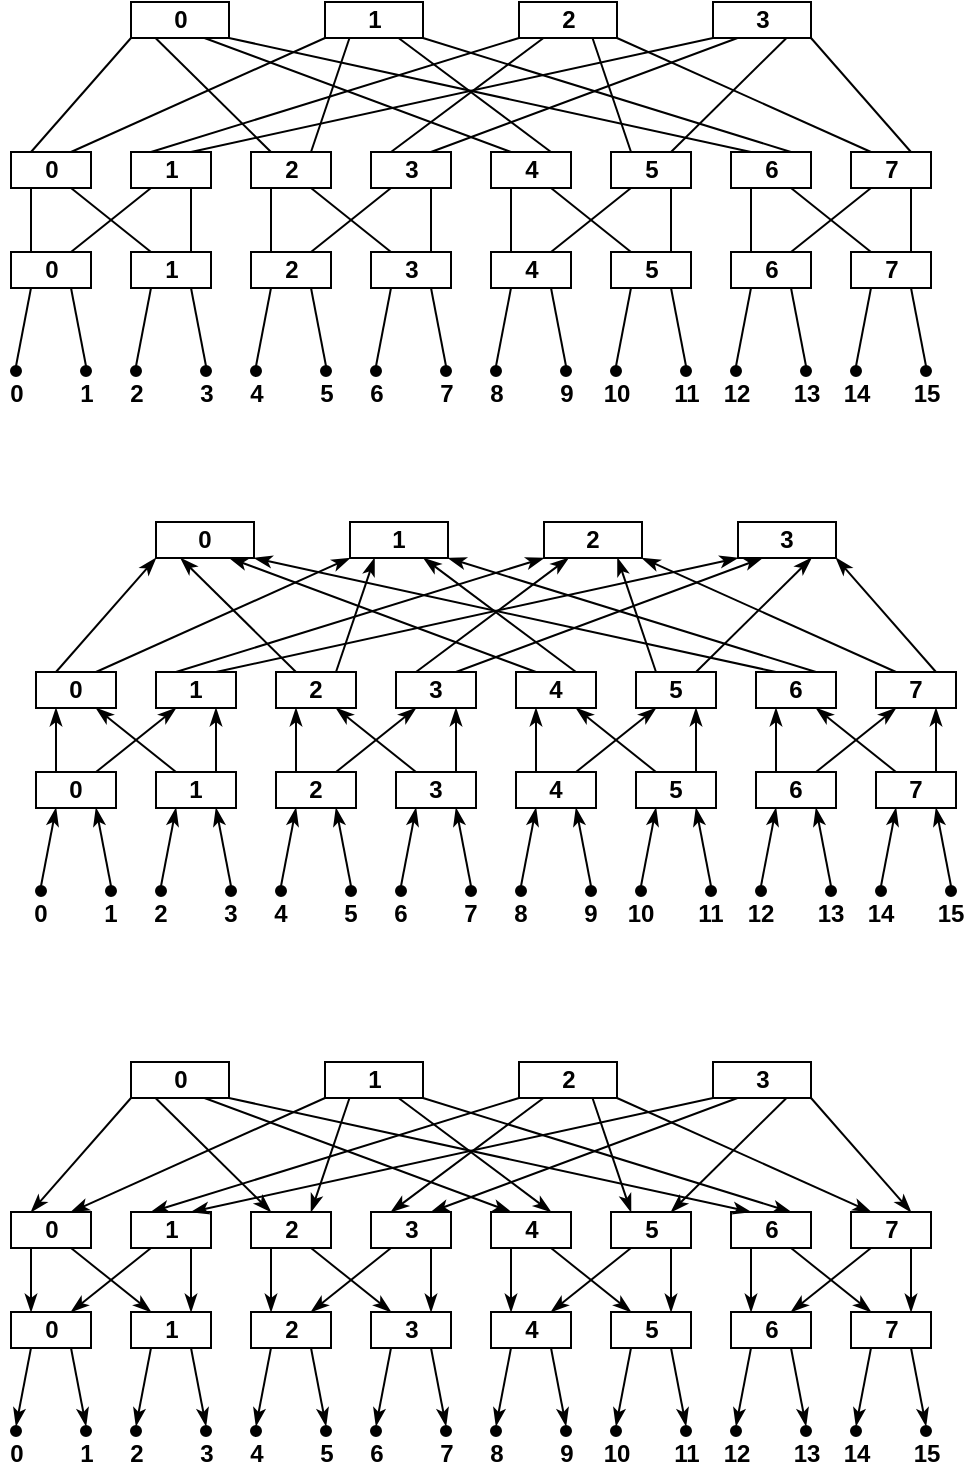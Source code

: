 <mxfile version="24.7.5" pages="6">
  <diagram id="zXi6n0pr8mqu95bncMy5" name="Directional">
    <mxGraphModel dx="3190" dy="2463" grid="0" gridSize="10" guides="1" tooltips="1" connect="1" arrows="1" fold="1" page="1" pageScale="1" pageWidth="850" pageHeight="1100" math="0" shadow="0">
      <root>
        <mxCell id="0" />
        <mxCell id="1" parent="0" />
        <mxCell id="BZyusAM43UYNkJMU0uik-1" value="0" style="rounded=0;whiteSpace=wrap;html=1;fontStyle=1" parent="1" vertex="1">
          <mxGeometry x="-705" y="-730" width="49" height="18" as="geometry" />
        </mxCell>
        <mxCell id="BZyusAM43UYNkJMU0uik-2" value="1" style="rounded=0;whiteSpace=wrap;html=1;fontStyle=1" parent="1" vertex="1">
          <mxGeometry x="-608" y="-730" width="49" height="18" as="geometry" />
        </mxCell>
        <mxCell id="BZyusAM43UYNkJMU0uik-3" style="rounded=0;orthogonalLoop=1;jettySize=auto;html=1;exitX=0.25;exitY=0;exitDx=0;exitDy=0;entryX=0;entryY=1;entryDx=0;entryDy=0;endArrow=classicThin;endFill=1;fontStyle=1" parent="1" source="BZyusAM43UYNkJMU0uik-8" target="BZyusAM43UYNkJMU0uik-4" edge="1">
          <mxGeometry relative="1" as="geometry" />
        </mxCell>
        <mxCell id="BZyusAM43UYNkJMU0uik-4" value="2" style="rounded=0;whiteSpace=wrap;html=1;fontStyle=1" parent="1" vertex="1">
          <mxGeometry x="-511" y="-730" width="49" height="18" as="geometry" />
        </mxCell>
        <mxCell id="BZyusAM43UYNkJMU0uik-5" value="3" style="rounded=0;whiteSpace=wrap;html=1;fontStyle=1" parent="1" vertex="1">
          <mxGeometry x="-414" y="-730" width="49" height="18" as="geometry" />
        </mxCell>
        <mxCell id="BZyusAM43UYNkJMU0uik-6" style="rounded=0;orthogonalLoop=1;jettySize=auto;html=1;exitX=0.25;exitY=1;exitDx=0;exitDy=0;entryX=0.25;entryY=0;entryDx=0;entryDy=0;endArrow=none;endFill=0;fontStyle=1;startArrow=classicThin;startFill=1;" parent="1" source="BZyusAM43UYNkJMU0uik-7" target="BZyusAM43UYNkJMU0uik-12" edge="1">
          <mxGeometry relative="1" as="geometry" />
        </mxCell>
        <mxCell id="BZyusAM43UYNkJMU0uik-7" value="0" style="rounded=0;whiteSpace=wrap;html=1;fontStyle=1" parent="1" vertex="1">
          <mxGeometry x="-765" y="-655" width="40" height="18" as="geometry" />
        </mxCell>
        <mxCell id="BZyusAM43UYNkJMU0uik-8" value="1" style="rounded=0;whiteSpace=wrap;html=1;fontStyle=1" parent="1" vertex="1">
          <mxGeometry x="-705" y="-655" width="40" height="18" as="geometry" />
        </mxCell>
        <mxCell id="BZyusAM43UYNkJMU0uik-9" style="rounded=0;orthogonalLoop=1;jettySize=auto;html=1;exitX=0.25;exitY=1;exitDx=0;exitDy=0;entryX=0.5;entryY=0;entryDx=0;entryDy=0;endArrow=none;endFill=0;fontStyle=1;startArrow=classicThin;startFill=1;" parent="1" source="BZyusAM43UYNkJMU0uik-12" target="BZyusAM43UYNkJMU0uik-13" edge="1">
          <mxGeometry relative="1" as="geometry" />
        </mxCell>
        <mxCell id="BZyusAM43UYNkJMU0uik-10" style="rounded=0;orthogonalLoop=1;jettySize=auto;html=1;exitX=0.75;exitY=1;exitDx=0;exitDy=0;entryX=0.5;entryY=0;entryDx=0;entryDy=0;endArrow=none;endFill=0;fontStyle=1;startArrow=classicThin;startFill=1;" parent="1" source="BZyusAM43UYNkJMU0uik-12" target="BZyusAM43UYNkJMU0uik-14" edge="1">
          <mxGeometry relative="1" as="geometry" />
        </mxCell>
        <mxCell id="BZyusAM43UYNkJMU0uik-11" style="rounded=0;orthogonalLoop=1;jettySize=auto;html=1;exitX=0.25;exitY=1;exitDx=0;exitDy=0;entryX=0.75;entryY=0;entryDx=0;entryDy=0;endArrow=none;endFill=0;fontStyle=1;startArrow=classicThin;startFill=1;" parent="1" source="BZyusAM43UYNkJMU0uik-8" target="BZyusAM43UYNkJMU0uik-12" edge="1">
          <mxGeometry relative="1" as="geometry" />
        </mxCell>
        <mxCell id="BZyusAM43UYNkJMU0uik-12" value="0" style="rounded=0;whiteSpace=wrap;html=1;fontStyle=1" parent="1" vertex="1">
          <mxGeometry x="-765" y="-605" width="40" height="18" as="geometry" />
        </mxCell>
        <mxCell id="BZyusAM43UYNkJMU0uik-13" value="0" style="ellipse;whiteSpace=wrap;html=1;aspect=fixed;fillColor=#000000;verticalAlign=top;fontStyle=1" parent="1" vertex="1">
          <mxGeometry x="-765" y="-548" width="5" height="5" as="geometry" />
        </mxCell>
        <mxCell id="BZyusAM43UYNkJMU0uik-14" value="1" style="ellipse;whiteSpace=wrap;html=1;aspect=fixed;fillColor=#000000;verticalAlign=top;fontStyle=1" parent="1" vertex="1">
          <mxGeometry x="-730" y="-548" width="5" height="5" as="geometry" />
        </mxCell>
        <mxCell id="BZyusAM43UYNkJMU0uik-15" style="rounded=0;orthogonalLoop=1;jettySize=auto;html=1;exitX=0.25;exitY=1;exitDx=0;exitDy=0;entryX=0.5;entryY=0;entryDx=0;entryDy=0;endArrow=none;endFill=0;fontStyle=1;startArrow=classicThin;startFill=1;" parent="1" source="BZyusAM43UYNkJMU0uik-17" target="BZyusAM43UYNkJMU0uik-18" edge="1">
          <mxGeometry relative="1" as="geometry" />
        </mxCell>
        <mxCell id="BZyusAM43UYNkJMU0uik-16" style="rounded=0;orthogonalLoop=1;jettySize=auto;html=1;exitX=0.75;exitY=1;exitDx=0;exitDy=0;entryX=0.5;entryY=0;entryDx=0;entryDy=0;endArrow=none;endFill=0;fontStyle=1;startArrow=classicThin;startFill=1;" parent="1" source="BZyusAM43UYNkJMU0uik-17" target="BZyusAM43UYNkJMU0uik-19" edge="1">
          <mxGeometry relative="1" as="geometry" />
        </mxCell>
        <mxCell id="BZyusAM43UYNkJMU0uik-17" value="1" style="rounded=0;whiteSpace=wrap;html=1;fontStyle=1" parent="1" vertex="1">
          <mxGeometry x="-705" y="-605" width="40" height="18" as="geometry" />
        </mxCell>
        <mxCell id="BZyusAM43UYNkJMU0uik-18" value="2" style="ellipse;whiteSpace=wrap;html=1;aspect=fixed;fillColor=#000000;verticalAlign=top;fontStyle=1" parent="1" vertex="1">
          <mxGeometry x="-705" y="-548" width="5" height="5" as="geometry" />
        </mxCell>
        <mxCell id="BZyusAM43UYNkJMU0uik-19" value="3" style="ellipse;whiteSpace=wrap;html=1;aspect=fixed;fillColor=#000000;verticalAlign=top;fontStyle=1" parent="1" vertex="1">
          <mxGeometry x="-670" y="-548" width="5" height="5" as="geometry" />
        </mxCell>
        <mxCell id="BZyusAM43UYNkJMU0uik-20" style="rounded=0;orthogonalLoop=1;jettySize=auto;html=1;exitX=0.75;exitY=1;exitDx=0;exitDy=0;entryX=0.25;entryY=0;entryDx=0;entryDy=0;endArrow=none;endFill=0;fontStyle=1;startArrow=classicThin;startFill=1;" parent="1" source="BZyusAM43UYNkJMU0uik-7" target="BZyusAM43UYNkJMU0uik-17" edge="1">
          <mxGeometry relative="1" as="geometry">
            <mxPoint x="-685" y="-627" as="sourcePoint" />
            <mxPoint x="-725" y="-595" as="targetPoint" />
          </mxGeometry>
        </mxCell>
        <mxCell id="BZyusAM43UYNkJMU0uik-21" style="rounded=0;orthogonalLoop=1;jettySize=auto;html=1;exitX=0.75;exitY=1;exitDx=0;exitDy=0;entryX=0.75;entryY=0;entryDx=0;entryDy=0;endArrow=none;endFill=0;fontStyle=1;startArrow=classicThin;startFill=1;" parent="1" source="BZyusAM43UYNkJMU0uik-8" target="BZyusAM43UYNkJMU0uik-17" edge="1">
          <mxGeometry relative="1" as="geometry">
            <mxPoint x="-745" y="-627" as="sourcePoint" />
            <mxPoint x="-745" y="-595" as="targetPoint" />
          </mxGeometry>
        </mxCell>
        <mxCell id="BZyusAM43UYNkJMU0uik-22" style="rounded=0;orthogonalLoop=1;jettySize=auto;html=1;exitX=0.25;exitY=1;exitDx=0;exitDy=0;entryX=0.25;entryY=0;entryDx=0;entryDy=0;endArrow=none;endFill=0;fontStyle=1;startArrow=classicThin;startFill=1;" parent="1" source="BZyusAM43UYNkJMU0uik-23" target="BZyusAM43UYNkJMU0uik-28" edge="1">
          <mxGeometry relative="1" as="geometry" />
        </mxCell>
        <mxCell id="BZyusAM43UYNkJMU0uik-23" value="2" style="rounded=0;whiteSpace=wrap;html=1;fontStyle=1" parent="1" vertex="1">
          <mxGeometry x="-645" y="-655" width="40" height="18" as="geometry" />
        </mxCell>
        <mxCell id="BZyusAM43UYNkJMU0uik-24" value="3" style="rounded=0;whiteSpace=wrap;html=1;fontStyle=1" parent="1" vertex="1">
          <mxGeometry x="-585" y="-655" width="40" height="18" as="geometry" />
        </mxCell>
        <mxCell id="BZyusAM43UYNkJMU0uik-25" style="rounded=0;orthogonalLoop=1;jettySize=auto;html=1;exitX=0.25;exitY=1;exitDx=0;exitDy=0;entryX=0.5;entryY=0;entryDx=0;entryDy=0;endArrow=none;endFill=0;fontStyle=1;startArrow=classicThin;startFill=1;" parent="1" source="BZyusAM43UYNkJMU0uik-28" target="BZyusAM43UYNkJMU0uik-29" edge="1">
          <mxGeometry relative="1" as="geometry" />
        </mxCell>
        <mxCell id="BZyusAM43UYNkJMU0uik-26" style="rounded=0;orthogonalLoop=1;jettySize=auto;html=1;exitX=0.75;exitY=1;exitDx=0;exitDy=0;entryX=0.5;entryY=0;entryDx=0;entryDy=0;endArrow=none;endFill=0;fontStyle=1;startArrow=classicThin;startFill=1;" parent="1" source="BZyusAM43UYNkJMU0uik-28" target="BZyusAM43UYNkJMU0uik-30" edge="1">
          <mxGeometry relative="1" as="geometry" />
        </mxCell>
        <mxCell id="BZyusAM43UYNkJMU0uik-27" style="rounded=0;orthogonalLoop=1;jettySize=auto;html=1;exitX=0.25;exitY=1;exitDx=0;exitDy=0;entryX=0.75;entryY=0;entryDx=0;entryDy=0;endArrow=none;endFill=0;fontStyle=1;startArrow=classicThin;startFill=1;" parent="1" source="BZyusAM43UYNkJMU0uik-24" target="BZyusAM43UYNkJMU0uik-28" edge="1">
          <mxGeometry relative="1" as="geometry" />
        </mxCell>
        <mxCell id="BZyusAM43UYNkJMU0uik-28" value="2" style="rounded=0;whiteSpace=wrap;html=1;fontStyle=1" parent="1" vertex="1">
          <mxGeometry x="-645" y="-605" width="40" height="18" as="geometry" />
        </mxCell>
        <mxCell id="BZyusAM43UYNkJMU0uik-29" value="4" style="ellipse;whiteSpace=wrap;html=1;aspect=fixed;fillColor=#000000;verticalAlign=top;fontStyle=1" parent="1" vertex="1">
          <mxGeometry x="-645" y="-548" width="5" height="5" as="geometry" />
        </mxCell>
        <mxCell id="BZyusAM43UYNkJMU0uik-30" value="5" style="ellipse;whiteSpace=wrap;html=1;aspect=fixed;fillColor=#000000;verticalAlign=top;fontStyle=1" parent="1" vertex="1">
          <mxGeometry x="-610" y="-548" width="5" height="5" as="geometry" />
        </mxCell>
        <mxCell id="BZyusAM43UYNkJMU0uik-31" style="rounded=0;orthogonalLoop=1;jettySize=auto;html=1;exitX=0.25;exitY=1;exitDx=0;exitDy=0;entryX=0.5;entryY=0;entryDx=0;entryDy=0;endArrow=none;endFill=0;fontStyle=1;startArrow=classicThin;startFill=1;" parent="1" source="BZyusAM43UYNkJMU0uik-33" target="BZyusAM43UYNkJMU0uik-34" edge="1">
          <mxGeometry relative="1" as="geometry" />
        </mxCell>
        <mxCell id="BZyusAM43UYNkJMU0uik-32" style="rounded=0;orthogonalLoop=1;jettySize=auto;html=1;exitX=0.75;exitY=1;exitDx=0;exitDy=0;entryX=0.5;entryY=0;entryDx=0;entryDy=0;endArrow=none;endFill=0;fontStyle=1;startArrow=classicThin;startFill=1;" parent="1" source="BZyusAM43UYNkJMU0uik-33" target="BZyusAM43UYNkJMU0uik-35" edge="1">
          <mxGeometry relative="1" as="geometry" />
        </mxCell>
        <mxCell id="BZyusAM43UYNkJMU0uik-33" value="3" style="rounded=0;whiteSpace=wrap;html=1;fontStyle=1" parent="1" vertex="1">
          <mxGeometry x="-585" y="-605" width="40" height="18" as="geometry" />
        </mxCell>
        <mxCell id="BZyusAM43UYNkJMU0uik-34" value="6" style="ellipse;whiteSpace=wrap;html=1;aspect=fixed;fillColor=#000000;verticalAlign=top;fontStyle=1" parent="1" vertex="1">
          <mxGeometry x="-585" y="-548" width="5" height="5" as="geometry" />
        </mxCell>
        <mxCell id="BZyusAM43UYNkJMU0uik-35" value="7" style="ellipse;whiteSpace=wrap;html=1;aspect=fixed;fillColor=#000000;verticalAlign=top;fontStyle=1" parent="1" vertex="1">
          <mxGeometry x="-550" y="-548" width="5" height="5" as="geometry" />
        </mxCell>
        <mxCell id="BZyusAM43UYNkJMU0uik-36" style="rounded=0;orthogonalLoop=1;jettySize=auto;html=1;exitX=0.75;exitY=1;exitDx=0;exitDy=0;entryX=0.25;entryY=0;entryDx=0;entryDy=0;endArrow=none;endFill=0;fontStyle=1;startArrow=classicThin;startFill=1;" parent="1" source="BZyusAM43UYNkJMU0uik-23" target="BZyusAM43UYNkJMU0uik-33" edge="1">
          <mxGeometry relative="1" as="geometry">
            <mxPoint x="-565" y="-627" as="sourcePoint" />
            <mxPoint x="-605" y="-595" as="targetPoint" />
          </mxGeometry>
        </mxCell>
        <mxCell id="BZyusAM43UYNkJMU0uik-37" style="rounded=0;orthogonalLoop=1;jettySize=auto;html=1;exitX=0.75;exitY=1;exitDx=0;exitDy=0;entryX=0.75;entryY=0;entryDx=0;entryDy=0;endArrow=none;endFill=0;fontStyle=1;startArrow=classicThin;startFill=1;" parent="1" source="BZyusAM43UYNkJMU0uik-24" target="BZyusAM43UYNkJMU0uik-33" edge="1">
          <mxGeometry relative="1" as="geometry">
            <mxPoint x="-625" y="-627" as="sourcePoint" />
            <mxPoint x="-625" y="-595" as="targetPoint" />
          </mxGeometry>
        </mxCell>
        <mxCell id="BZyusAM43UYNkJMU0uik-38" style="rounded=0;orthogonalLoop=1;jettySize=auto;html=1;exitX=0.25;exitY=1;exitDx=0;exitDy=0;entryX=0.25;entryY=0;entryDx=0;entryDy=0;endArrow=none;endFill=0;fontStyle=1;startArrow=classicThin;startFill=1;" parent="1" source="BZyusAM43UYNkJMU0uik-39" target="BZyusAM43UYNkJMU0uik-44" edge="1">
          <mxGeometry relative="1" as="geometry" />
        </mxCell>
        <mxCell id="BZyusAM43UYNkJMU0uik-39" value="4" style="rounded=0;whiteSpace=wrap;html=1;fontStyle=1" parent="1" vertex="1">
          <mxGeometry x="-525" y="-655" width="40" height="18" as="geometry" />
        </mxCell>
        <mxCell id="BZyusAM43UYNkJMU0uik-40" value="5" style="rounded=0;whiteSpace=wrap;html=1;fontStyle=1" parent="1" vertex="1">
          <mxGeometry x="-465" y="-655" width="40" height="18" as="geometry" />
        </mxCell>
        <mxCell id="BZyusAM43UYNkJMU0uik-41" style="rounded=0;orthogonalLoop=1;jettySize=auto;html=1;exitX=0.25;exitY=1;exitDx=0;exitDy=0;entryX=0.5;entryY=0;entryDx=0;entryDy=0;endArrow=none;endFill=0;fontStyle=1;startArrow=classicThin;startFill=1;" parent="1" source="BZyusAM43UYNkJMU0uik-44" target="BZyusAM43UYNkJMU0uik-45" edge="1">
          <mxGeometry relative="1" as="geometry" />
        </mxCell>
        <mxCell id="BZyusAM43UYNkJMU0uik-42" style="rounded=0;orthogonalLoop=1;jettySize=auto;html=1;exitX=0.75;exitY=1;exitDx=0;exitDy=0;entryX=0.5;entryY=0;entryDx=0;entryDy=0;endArrow=none;endFill=0;fontStyle=1;startArrow=classicThin;startFill=1;" parent="1" source="BZyusAM43UYNkJMU0uik-44" target="BZyusAM43UYNkJMU0uik-46" edge="1">
          <mxGeometry relative="1" as="geometry" />
        </mxCell>
        <mxCell id="BZyusAM43UYNkJMU0uik-43" style="rounded=0;orthogonalLoop=1;jettySize=auto;html=1;exitX=0.25;exitY=1;exitDx=0;exitDy=0;entryX=0.75;entryY=0;entryDx=0;entryDy=0;endArrow=none;endFill=0;fontStyle=1;startArrow=classicThin;startFill=1;" parent="1" source="BZyusAM43UYNkJMU0uik-40" target="BZyusAM43UYNkJMU0uik-44" edge="1">
          <mxGeometry relative="1" as="geometry" />
        </mxCell>
        <mxCell id="BZyusAM43UYNkJMU0uik-44" value="4" style="rounded=0;whiteSpace=wrap;html=1;fontStyle=1" parent="1" vertex="1">
          <mxGeometry x="-525" y="-605" width="40" height="18" as="geometry" />
        </mxCell>
        <mxCell id="BZyusAM43UYNkJMU0uik-45" value="8" style="ellipse;whiteSpace=wrap;html=1;aspect=fixed;fillColor=#000000;verticalAlign=top;fontStyle=1" parent="1" vertex="1">
          <mxGeometry x="-525" y="-548" width="5" height="5" as="geometry" />
        </mxCell>
        <mxCell id="BZyusAM43UYNkJMU0uik-46" value="9" style="ellipse;whiteSpace=wrap;html=1;aspect=fixed;fillColor=#000000;verticalAlign=top;fontStyle=1" parent="1" vertex="1">
          <mxGeometry x="-490" y="-548" width="5" height="5" as="geometry" />
        </mxCell>
        <mxCell id="BZyusAM43UYNkJMU0uik-47" style="rounded=0;orthogonalLoop=1;jettySize=auto;html=1;exitX=0.25;exitY=1;exitDx=0;exitDy=0;entryX=0.5;entryY=0;entryDx=0;entryDy=0;endArrow=none;endFill=0;fontStyle=1;startArrow=classicThin;startFill=1;" parent="1" source="BZyusAM43UYNkJMU0uik-49" target="BZyusAM43UYNkJMU0uik-50" edge="1">
          <mxGeometry relative="1" as="geometry" />
        </mxCell>
        <mxCell id="BZyusAM43UYNkJMU0uik-48" style="rounded=0;orthogonalLoop=1;jettySize=auto;html=1;exitX=0.75;exitY=1;exitDx=0;exitDy=0;entryX=0.5;entryY=0;entryDx=0;entryDy=0;endArrow=none;endFill=0;fontStyle=1;startArrow=classicThin;startFill=1;" parent="1" source="BZyusAM43UYNkJMU0uik-49" target="BZyusAM43UYNkJMU0uik-51" edge="1">
          <mxGeometry relative="1" as="geometry" />
        </mxCell>
        <mxCell id="BZyusAM43UYNkJMU0uik-49" value="5" style="rounded=0;whiteSpace=wrap;html=1;fontStyle=1" parent="1" vertex="1">
          <mxGeometry x="-465" y="-605" width="40" height="18" as="geometry" />
        </mxCell>
        <mxCell id="BZyusAM43UYNkJMU0uik-50" value="10" style="ellipse;whiteSpace=wrap;html=1;aspect=fixed;fillColor=#000000;verticalAlign=top;fontStyle=1" parent="1" vertex="1">
          <mxGeometry x="-465" y="-548" width="5" height="5" as="geometry" />
        </mxCell>
        <mxCell id="BZyusAM43UYNkJMU0uik-51" value="11" style="ellipse;whiteSpace=wrap;html=1;aspect=fixed;fillColor=#000000;verticalAlign=top;fontStyle=1" parent="1" vertex="1">
          <mxGeometry x="-430" y="-548" width="5" height="5" as="geometry" />
        </mxCell>
        <mxCell id="BZyusAM43UYNkJMU0uik-52" style="rounded=0;orthogonalLoop=1;jettySize=auto;html=1;exitX=0.75;exitY=1;exitDx=0;exitDy=0;entryX=0.25;entryY=0;entryDx=0;entryDy=0;endArrow=none;endFill=0;fontStyle=1;startArrow=classicThin;startFill=1;" parent="1" source="BZyusAM43UYNkJMU0uik-39" target="BZyusAM43UYNkJMU0uik-49" edge="1">
          <mxGeometry relative="1" as="geometry">
            <mxPoint x="-445" y="-627" as="sourcePoint" />
            <mxPoint x="-485" y="-595" as="targetPoint" />
          </mxGeometry>
        </mxCell>
        <mxCell id="BZyusAM43UYNkJMU0uik-53" style="rounded=0;orthogonalLoop=1;jettySize=auto;html=1;exitX=0.75;exitY=1;exitDx=0;exitDy=0;entryX=0.75;entryY=0;entryDx=0;entryDy=0;endArrow=none;endFill=0;fontStyle=1;startArrow=classicThin;startFill=1;" parent="1" source="BZyusAM43UYNkJMU0uik-40" target="BZyusAM43UYNkJMU0uik-49" edge="1">
          <mxGeometry relative="1" as="geometry">
            <mxPoint x="-505" y="-627" as="sourcePoint" />
            <mxPoint x="-505" y="-595" as="targetPoint" />
          </mxGeometry>
        </mxCell>
        <mxCell id="BZyusAM43UYNkJMU0uik-54" style="rounded=0;orthogonalLoop=1;jettySize=auto;html=1;exitX=0.25;exitY=1;exitDx=0;exitDy=0;entryX=0.25;entryY=0;entryDx=0;entryDy=0;endArrow=none;endFill=0;fontStyle=1;startArrow=classicThin;startFill=1;" parent="1" source="BZyusAM43UYNkJMU0uik-55" target="BZyusAM43UYNkJMU0uik-60" edge="1">
          <mxGeometry relative="1" as="geometry" />
        </mxCell>
        <mxCell id="BZyusAM43UYNkJMU0uik-55" value="6" style="rounded=0;whiteSpace=wrap;html=1;fontStyle=1" parent="1" vertex="1">
          <mxGeometry x="-405" y="-655" width="40" height="18" as="geometry" />
        </mxCell>
        <mxCell id="BZyusAM43UYNkJMU0uik-56" value="7" style="rounded=0;whiteSpace=wrap;html=1;fontStyle=1" parent="1" vertex="1">
          <mxGeometry x="-345" y="-655" width="40" height="18" as="geometry" />
        </mxCell>
        <mxCell id="BZyusAM43UYNkJMU0uik-57" style="rounded=0;orthogonalLoop=1;jettySize=auto;html=1;exitX=0.25;exitY=1;exitDx=0;exitDy=0;entryX=0.5;entryY=0;entryDx=0;entryDy=0;endArrow=none;endFill=0;fontStyle=1;startArrow=classicThin;startFill=1;" parent="1" source="BZyusAM43UYNkJMU0uik-60" target="BZyusAM43UYNkJMU0uik-61" edge="1">
          <mxGeometry relative="1" as="geometry" />
        </mxCell>
        <mxCell id="BZyusAM43UYNkJMU0uik-58" style="rounded=0;orthogonalLoop=1;jettySize=auto;html=1;exitX=0.75;exitY=1;exitDx=0;exitDy=0;entryX=0.5;entryY=0;entryDx=0;entryDy=0;endArrow=none;endFill=0;fontStyle=1;startArrow=classicThin;startFill=1;" parent="1" source="BZyusAM43UYNkJMU0uik-60" target="BZyusAM43UYNkJMU0uik-62" edge="1">
          <mxGeometry relative="1" as="geometry" />
        </mxCell>
        <mxCell id="BZyusAM43UYNkJMU0uik-59" style="rounded=0;orthogonalLoop=1;jettySize=auto;html=1;exitX=0.25;exitY=1;exitDx=0;exitDy=0;entryX=0.75;entryY=0;entryDx=0;entryDy=0;endArrow=none;endFill=0;fontStyle=1;startArrow=classicThin;startFill=1;" parent="1" source="BZyusAM43UYNkJMU0uik-56" target="BZyusAM43UYNkJMU0uik-60" edge="1">
          <mxGeometry relative="1" as="geometry" />
        </mxCell>
        <mxCell id="BZyusAM43UYNkJMU0uik-60" value="6" style="rounded=0;whiteSpace=wrap;html=1;fontStyle=1" parent="1" vertex="1">
          <mxGeometry x="-405" y="-605" width="40" height="18" as="geometry" />
        </mxCell>
        <mxCell id="BZyusAM43UYNkJMU0uik-61" value="12" style="ellipse;whiteSpace=wrap;html=1;aspect=fixed;fillColor=#000000;verticalAlign=top;fontStyle=1" parent="1" vertex="1">
          <mxGeometry x="-405" y="-548" width="5" height="5" as="geometry" />
        </mxCell>
        <mxCell id="BZyusAM43UYNkJMU0uik-62" value="13" style="ellipse;whiteSpace=wrap;html=1;aspect=fixed;fillColor=#000000;verticalAlign=top;fontStyle=1" parent="1" vertex="1">
          <mxGeometry x="-370" y="-548" width="5" height="5" as="geometry" />
        </mxCell>
        <mxCell id="BZyusAM43UYNkJMU0uik-63" style="rounded=0;orthogonalLoop=1;jettySize=auto;html=1;exitX=0.25;exitY=1;exitDx=0;exitDy=0;entryX=0.5;entryY=0;entryDx=0;entryDy=0;endArrow=none;endFill=0;fontStyle=1;startArrow=classicThin;startFill=1;" parent="1" source="BZyusAM43UYNkJMU0uik-65" target="BZyusAM43UYNkJMU0uik-66" edge="1">
          <mxGeometry relative="1" as="geometry" />
        </mxCell>
        <mxCell id="BZyusAM43UYNkJMU0uik-64" style="rounded=0;orthogonalLoop=1;jettySize=auto;html=1;exitX=0.75;exitY=1;exitDx=0;exitDy=0;entryX=0.5;entryY=0;entryDx=0;entryDy=0;endArrow=none;endFill=0;fontStyle=1;startArrow=classicThin;startFill=1;" parent="1" source="BZyusAM43UYNkJMU0uik-65" target="BZyusAM43UYNkJMU0uik-67" edge="1">
          <mxGeometry relative="1" as="geometry" />
        </mxCell>
        <mxCell id="BZyusAM43UYNkJMU0uik-65" value="7" style="rounded=0;whiteSpace=wrap;html=1;fontStyle=1" parent="1" vertex="1">
          <mxGeometry x="-345" y="-605" width="40" height="18" as="geometry" />
        </mxCell>
        <mxCell id="BZyusAM43UYNkJMU0uik-66" value="14" style="ellipse;whiteSpace=wrap;html=1;aspect=fixed;fillColor=#000000;verticalAlign=top;fontStyle=1" parent="1" vertex="1">
          <mxGeometry x="-345" y="-548" width="5" height="5" as="geometry" />
        </mxCell>
        <mxCell id="BZyusAM43UYNkJMU0uik-67" value="15" style="ellipse;whiteSpace=wrap;html=1;aspect=fixed;fillColor=#000000;verticalAlign=top;fontStyle=1" parent="1" vertex="1">
          <mxGeometry x="-310" y="-548" width="5" height="5" as="geometry" />
        </mxCell>
        <mxCell id="BZyusAM43UYNkJMU0uik-68" style="rounded=0;orthogonalLoop=1;jettySize=auto;html=1;exitX=0.75;exitY=1;exitDx=0;exitDy=0;entryX=0.25;entryY=0;entryDx=0;entryDy=0;endArrow=none;endFill=0;fontStyle=1;startArrow=classicThin;startFill=1;" parent="1" source="BZyusAM43UYNkJMU0uik-55" target="BZyusAM43UYNkJMU0uik-65" edge="1">
          <mxGeometry relative="1" as="geometry">
            <mxPoint x="-325" y="-627" as="sourcePoint" />
            <mxPoint x="-365" y="-595" as="targetPoint" />
          </mxGeometry>
        </mxCell>
        <mxCell id="BZyusAM43UYNkJMU0uik-69" style="rounded=0;orthogonalLoop=1;jettySize=auto;html=1;exitX=0.75;exitY=1;exitDx=0;exitDy=0;entryX=0.75;entryY=0;entryDx=0;entryDy=0;endArrow=none;endFill=0;fontStyle=1;startArrow=classicThin;startFill=1;" parent="1" source="BZyusAM43UYNkJMU0uik-56" target="BZyusAM43UYNkJMU0uik-65" edge="1">
          <mxGeometry relative="1" as="geometry">
            <mxPoint x="-385" y="-627" as="sourcePoint" />
            <mxPoint x="-385" y="-595" as="targetPoint" />
          </mxGeometry>
        </mxCell>
        <mxCell id="BZyusAM43UYNkJMU0uik-70" style="rounded=0;orthogonalLoop=1;jettySize=auto;html=1;exitX=0.25;exitY=0;exitDx=0;exitDy=0;entryX=0;entryY=1;entryDx=0;entryDy=0;endArrow=classicThin;endFill=1;fontStyle=1" parent="1" source="BZyusAM43UYNkJMU0uik-7" target="BZyusAM43UYNkJMU0uik-1" edge="1">
          <mxGeometry relative="1" as="geometry">
            <mxPoint x="-685" y="-595" as="sourcePoint" />
            <mxPoint x="-725" y="-627" as="targetPoint" />
          </mxGeometry>
        </mxCell>
        <mxCell id="BZyusAM43UYNkJMU0uik-71" style="rounded=0;orthogonalLoop=1;jettySize=auto;html=1;exitX=0.25;exitY=0;exitDx=0;exitDy=0;entryX=0.25;entryY=1;entryDx=0;entryDy=0;endArrow=classicThin;endFill=1;fontStyle=1" parent="1" source="BZyusAM43UYNkJMU0uik-23" target="BZyusAM43UYNkJMU0uik-1" edge="1">
          <mxGeometry relative="1" as="geometry">
            <mxPoint x="-675" y="-585" as="sourcePoint" />
            <mxPoint x="-715" y="-617" as="targetPoint" />
          </mxGeometry>
        </mxCell>
        <mxCell id="BZyusAM43UYNkJMU0uik-72" style="rounded=0;orthogonalLoop=1;jettySize=auto;html=1;exitX=0.25;exitY=0;exitDx=0;exitDy=0;entryX=0.75;entryY=1;entryDx=0;entryDy=0;endArrow=classicThin;endFill=1;fontStyle=1" parent="1" source="BZyusAM43UYNkJMU0uik-39" target="BZyusAM43UYNkJMU0uik-1" edge="1">
          <mxGeometry relative="1" as="geometry">
            <mxPoint x="-705" y="-607" as="sourcePoint" />
            <mxPoint x="-665" y="-575" as="targetPoint" />
          </mxGeometry>
        </mxCell>
        <mxCell id="BZyusAM43UYNkJMU0uik-73" style="rounded=0;orthogonalLoop=1;jettySize=auto;html=1;exitX=0.25;exitY=0;exitDx=0;exitDy=0;entryX=1;entryY=1;entryDx=0;entryDy=0;endArrow=classicThin;endFill=1;fontStyle=1" parent="1" source="BZyusAM43UYNkJMU0uik-55" target="BZyusAM43UYNkJMU0uik-1" edge="1">
          <mxGeometry relative="1" as="geometry">
            <mxPoint x="-505" y="-645" as="sourcePoint" />
            <mxPoint x="-605" y="-677" as="targetPoint" />
          </mxGeometry>
        </mxCell>
        <mxCell id="BZyusAM43UYNkJMU0uik-74" style="rounded=0;orthogonalLoop=1;jettySize=auto;html=1;exitX=0.75;exitY=0;exitDx=0;exitDy=0;entryX=0.25;entryY=1;entryDx=0;entryDy=0;endArrow=classicThin;endFill=1;fontStyle=1" parent="1" source="BZyusAM43UYNkJMU0uik-23" target="BZyusAM43UYNkJMU0uik-2" edge="1">
          <mxGeometry relative="1" as="geometry">
            <mxPoint x="-570" y="-655" as="sourcePoint" />
            <mxPoint x="-570" y="-687" as="targetPoint" />
          </mxGeometry>
        </mxCell>
        <mxCell id="BZyusAM43UYNkJMU0uik-75" style="rounded=0;orthogonalLoop=1;jettySize=auto;html=1;exitX=0.75;exitY=0;exitDx=0;exitDy=0;entryX=0.75;entryY=1;entryDx=0;entryDy=0;endArrow=classicThin;endFill=1;fontStyle=1" parent="1" source="BZyusAM43UYNkJMU0uik-39" target="BZyusAM43UYNkJMU0uik-2" edge="1">
          <mxGeometry relative="1" as="geometry">
            <mxPoint x="-450" y="-655" as="sourcePoint" />
            <mxPoint x="-550" y="-687" as="targetPoint" />
          </mxGeometry>
        </mxCell>
        <mxCell id="BZyusAM43UYNkJMU0uik-76" style="rounded=0;orthogonalLoop=1;jettySize=auto;html=1;exitX=0.75;exitY=0;exitDx=0;exitDy=0;entryX=1;entryY=1;entryDx=0;entryDy=0;endArrow=classicThin;endFill=1;fontStyle=1" parent="1" source="BZyusAM43UYNkJMU0uik-55" target="BZyusAM43UYNkJMU0uik-2" edge="1">
          <mxGeometry relative="1" as="geometry">
            <mxPoint x="-330" y="-655" as="sourcePoint" />
            <mxPoint x="-540" y="-687" as="targetPoint" />
          </mxGeometry>
        </mxCell>
        <mxCell id="BZyusAM43UYNkJMU0uik-77" style="rounded=0;orthogonalLoop=1;jettySize=auto;html=1;exitX=0.75;exitY=0;exitDx=0;exitDy=0;endArrow=classicThin;endFill=1;entryX=0;entryY=1;entryDx=0;entryDy=0;fontStyle=1" parent="1" source="BZyusAM43UYNkJMU0uik-7" target="BZyusAM43UYNkJMU0uik-2" edge="1">
          <mxGeometry relative="1" as="geometry">
            <mxPoint x="-615" y="-655" as="sourcePoint" />
            <mxPoint x="-524" y="-717" as="targetPoint" />
          </mxGeometry>
        </mxCell>
        <mxCell id="BZyusAM43UYNkJMU0uik-78" style="rounded=0;orthogonalLoop=1;jettySize=auto;html=1;exitX=0.25;exitY=0;exitDx=0;exitDy=0;entryX=0.25;entryY=1;entryDx=0;entryDy=0;endArrow=classicThin;endFill=1;fontStyle=1" parent="1" source="BZyusAM43UYNkJMU0uik-24" target="BZyusAM43UYNkJMU0uik-4" edge="1">
          <mxGeometry relative="1" as="geometry">
            <mxPoint x="-515" y="-655" as="sourcePoint" />
            <mxPoint x="-515" y="-717" as="targetPoint" />
          </mxGeometry>
        </mxCell>
        <mxCell id="BZyusAM43UYNkJMU0uik-79" style="rounded=0;orthogonalLoop=1;jettySize=auto;html=1;exitX=0.25;exitY=0;exitDx=0;exitDy=0;entryX=0.75;entryY=1;entryDx=0;entryDy=0;endArrow=classicThin;endFill=1;fontStyle=1" parent="1" source="BZyusAM43UYNkJMU0uik-40" target="BZyusAM43UYNkJMU0uik-4" edge="1">
          <mxGeometry relative="1" as="geometry">
            <mxPoint x="-395" y="-655" as="sourcePoint" />
            <mxPoint x="-495" y="-717" as="targetPoint" />
          </mxGeometry>
        </mxCell>
        <mxCell id="BZyusAM43UYNkJMU0uik-80" style="rounded=0;orthogonalLoop=1;jettySize=auto;html=1;entryX=1;entryY=1;entryDx=0;entryDy=0;endArrow=classicThin;endFill=1;exitX=0.25;exitY=0;exitDx=0;exitDy=0;fontStyle=1" parent="1" source="BZyusAM43UYNkJMU0uik-56" target="BZyusAM43UYNkJMU0uik-4" edge="1">
          <mxGeometry relative="1" as="geometry">
            <mxPoint x="-285" y="-655" as="sourcePoint" />
            <mxPoint x="-475" y="-715" as="targetPoint" />
          </mxGeometry>
        </mxCell>
        <mxCell id="BZyusAM43UYNkJMU0uik-81" style="rounded=0;orthogonalLoop=1;jettySize=auto;html=1;exitX=0.75;exitY=0;exitDx=0;exitDy=0;entryX=0;entryY=1;entryDx=0;entryDy=0;endArrow=classicThin;endFill=1;fontStyle=1" parent="1" source="BZyusAM43UYNkJMU0uik-8" target="BZyusAM43UYNkJMU0uik-5" edge="1">
          <mxGeometry relative="1" as="geometry">
            <mxPoint x="-745" y="-645" as="sourcePoint" />
            <mxPoint x="-635" y="-727" as="targetPoint" />
          </mxGeometry>
        </mxCell>
        <mxCell id="BZyusAM43UYNkJMU0uik-82" style="rounded=0;orthogonalLoop=1;jettySize=auto;html=1;exitX=0.75;exitY=0;exitDx=0;exitDy=0;entryX=0.25;entryY=1;entryDx=0;entryDy=0;endArrow=classicThin;endFill=1;fontStyle=1" parent="1" source="BZyusAM43UYNkJMU0uik-24" target="BZyusAM43UYNkJMU0uik-5" edge="1">
          <mxGeometry relative="1" as="geometry">
            <mxPoint x="-735" y="-635" as="sourcePoint" />
            <mxPoint x="-625" y="-717" as="targetPoint" />
          </mxGeometry>
        </mxCell>
        <mxCell id="BZyusAM43UYNkJMU0uik-83" style="rounded=0;orthogonalLoop=1;jettySize=auto;html=1;exitX=0.75;exitY=0;exitDx=0;exitDy=0;entryX=0.75;entryY=1;entryDx=0;entryDy=0;endArrow=classicThin;endFill=1;fontStyle=1" parent="1" source="BZyusAM43UYNkJMU0uik-40" target="BZyusAM43UYNkJMU0uik-5" edge="1">
          <mxGeometry relative="1" as="geometry">
            <mxPoint x="-725" y="-625" as="sourcePoint" />
            <mxPoint x="-615" y="-707" as="targetPoint" />
          </mxGeometry>
        </mxCell>
        <mxCell id="BZyusAM43UYNkJMU0uik-84" style="rounded=0;orthogonalLoop=1;jettySize=auto;html=1;exitX=0.75;exitY=0;exitDx=0;exitDy=0;entryX=1;entryY=1;entryDx=0;entryDy=0;endArrow=classicThin;endFill=1;fontStyle=1" parent="1" source="BZyusAM43UYNkJMU0uik-56" target="BZyusAM43UYNkJMU0uik-5" edge="1">
          <mxGeometry relative="1" as="geometry">
            <mxPoint x="-715" y="-615" as="sourcePoint" />
            <mxPoint x="-605" y="-697" as="targetPoint" />
          </mxGeometry>
        </mxCell>
        <mxCell id="BZyusAM43UYNkJMU0uik-85" value="0" style="rounded=0;whiteSpace=wrap;html=1;fontStyle=1" parent="1" vertex="1">
          <mxGeometry x="-717.5" y="-460" width="49" height="18" as="geometry" />
        </mxCell>
        <mxCell id="BZyusAM43UYNkJMU0uik-86" value="1" style="rounded=0;whiteSpace=wrap;html=1;fontStyle=1" parent="1" vertex="1">
          <mxGeometry x="-620.5" y="-460" width="49" height="18" as="geometry" />
        </mxCell>
        <mxCell id="BZyusAM43UYNkJMU0uik-87" style="rounded=0;orthogonalLoop=1;jettySize=auto;html=1;exitX=0;exitY=1;exitDx=0;exitDy=0;entryX=0.25;entryY=0;entryDx=0;entryDy=0;endArrow=classicThin;endFill=1;fontStyle=1" parent="1" source="BZyusAM43UYNkJMU0uik-88" target="BZyusAM43UYNkJMU0uik-92" edge="1">
          <mxGeometry relative="1" as="geometry" />
        </mxCell>
        <mxCell id="BZyusAM43UYNkJMU0uik-88" value="2" style="rounded=0;whiteSpace=wrap;html=1;fontStyle=1" parent="1" vertex="1">
          <mxGeometry x="-523.5" y="-460" width="49" height="18" as="geometry" />
        </mxCell>
        <mxCell id="BZyusAM43UYNkJMU0uik-89" value="3" style="rounded=0;whiteSpace=wrap;html=1;fontStyle=1" parent="1" vertex="1">
          <mxGeometry x="-426.5" y="-460" width="49" height="18" as="geometry" />
        </mxCell>
        <mxCell id="BZyusAM43UYNkJMU0uik-90" style="rounded=0;orthogonalLoop=1;jettySize=auto;html=1;exitX=0.25;exitY=0;exitDx=0;exitDy=0;entryX=0.25;entryY=1;entryDx=0;entryDy=0;endArrow=none;endFill=0;fontStyle=1;startArrow=classicThin;startFill=1;" parent="1" source="BZyusAM43UYNkJMU0uik-96" target="BZyusAM43UYNkJMU0uik-91" edge="1">
          <mxGeometry relative="1" as="geometry" />
        </mxCell>
        <mxCell id="BZyusAM43UYNkJMU0uik-91" value="0" style="rounded=0;whiteSpace=wrap;html=1;fontStyle=1" parent="1" vertex="1">
          <mxGeometry x="-777.5" y="-385" width="40" height="18" as="geometry" />
        </mxCell>
        <mxCell id="BZyusAM43UYNkJMU0uik-92" value="1" style="rounded=0;whiteSpace=wrap;html=1;fontStyle=1" parent="1" vertex="1">
          <mxGeometry x="-717.5" y="-385" width="40" height="18" as="geometry" />
        </mxCell>
        <mxCell id="BZyusAM43UYNkJMU0uik-93" style="rounded=0;orthogonalLoop=1;jettySize=auto;html=1;exitX=0.5;exitY=0;exitDx=0;exitDy=0;entryX=0.25;entryY=1;entryDx=0;entryDy=0;endArrow=none;endFill=0;fontStyle=1;startArrow=classicThin;startFill=1;" parent="1" source="BZyusAM43UYNkJMU0uik-97" target="BZyusAM43UYNkJMU0uik-96" edge="1">
          <mxGeometry relative="1" as="geometry" />
        </mxCell>
        <mxCell id="BZyusAM43UYNkJMU0uik-94" style="rounded=0;orthogonalLoop=1;jettySize=auto;html=1;exitX=0.5;exitY=0;exitDx=0;exitDy=0;entryX=0.75;entryY=1;entryDx=0;entryDy=0;endArrow=none;endFill=0;fontStyle=1;startArrow=classicThin;startFill=1;" parent="1" source="BZyusAM43UYNkJMU0uik-98" target="BZyusAM43UYNkJMU0uik-96" edge="1">
          <mxGeometry relative="1" as="geometry" />
        </mxCell>
        <mxCell id="BZyusAM43UYNkJMU0uik-95" style="rounded=0;orthogonalLoop=1;jettySize=auto;html=1;exitX=0.75;exitY=0;exitDx=0;exitDy=0;entryX=0.25;entryY=1;entryDx=0;entryDy=0;endArrow=none;endFill=0;fontStyle=1;startArrow=classicThin;startFill=1;" parent="1" source="BZyusAM43UYNkJMU0uik-96" target="BZyusAM43UYNkJMU0uik-92" edge="1">
          <mxGeometry relative="1" as="geometry" />
        </mxCell>
        <mxCell id="BZyusAM43UYNkJMU0uik-96" value="0" style="rounded=0;whiteSpace=wrap;html=1;fontStyle=1" parent="1" vertex="1">
          <mxGeometry x="-777.5" y="-335" width="40" height="18" as="geometry" />
        </mxCell>
        <mxCell id="BZyusAM43UYNkJMU0uik-97" value="0" style="ellipse;whiteSpace=wrap;html=1;aspect=fixed;fillColor=#000000;verticalAlign=top;fontStyle=1" parent="1" vertex="1">
          <mxGeometry x="-777.5" y="-278" width="5" height="5" as="geometry" />
        </mxCell>
        <mxCell id="BZyusAM43UYNkJMU0uik-98" value="1" style="ellipse;whiteSpace=wrap;html=1;aspect=fixed;fillColor=#000000;verticalAlign=top;fontStyle=1" parent="1" vertex="1">
          <mxGeometry x="-742.5" y="-278" width="5" height="5" as="geometry" />
        </mxCell>
        <mxCell id="BZyusAM43UYNkJMU0uik-99" style="rounded=0;orthogonalLoop=1;jettySize=auto;html=1;exitX=0.5;exitY=0;exitDx=0;exitDy=0;entryX=0.25;entryY=1;entryDx=0;entryDy=0;endArrow=none;endFill=0;fontStyle=1;startArrow=classicThin;startFill=1;" parent="1" source="BZyusAM43UYNkJMU0uik-102" target="BZyusAM43UYNkJMU0uik-101" edge="1">
          <mxGeometry relative="1" as="geometry" />
        </mxCell>
        <mxCell id="BZyusAM43UYNkJMU0uik-100" style="rounded=0;orthogonalLoop=1;jettySize=auto;html=1;exitX=0.5;exitY=0;exitDx=0;exitDy=0;entryX=0.75;entryY=1;entryDx=0;entryDy=0;endArrow=none;endFill=0;fontStyle=1;startArrow=classicThin;startFill=1;" parent="1" source="BZyusAM43UYNkJMU0uik-103" target="BZyusAM43UYNkJMU0uik-101" edge="1">
          <mxGeometry relative="1" as="geometry" />
        </mxCell>
        <mxCell id="BZyusAM43UYNkJMU0uik-101" value="1" style="rounded=0;whiteSpace=wrap;html=1;fontStyle=1" parent="1" vertex="1">
          <mxGeometry x="-717.5" y="-335" width="40" height="18" as="geometry" />
        </mxCell>
        <mxCell id="BZyusAM43UYNkJMU0uik-102" value="2" style="ellipse;whiteSpace=wrap;html=1;aspect=fixed;fillColor=#000000;verticalAlign=top;fontStyle=1" parent="1" vertex="1">
          <mxGeometry x="-717.5" y="-278" width="5" height="5" as="geometry" />
        </mxCell>
        <mxCell id="BZyusAM43UYNkJMU0uik-103" value="3" style="ellipse;whiteSpace=wrap;html=1;aspect=fixed;fillColor=#000000;verticalAlign=top;fontStyle=1" parent="1" vertex="1">
          <mxGeometry x="-682.5" y="-278" width="5" height="5" as="geometry" />
        </mxCell>
        <mxCell id="BZyusAM43UYNkJMU0uik-104" style="rounded=0;orthogonalLoop=1;jettySize=auto;html=1;exitX=0.25;exitY=0;exitDx=0;exitDy=0;entryX=0.75;entryY=1;entryDx=0;entryDy=0;endArrow=none;endFill=0;fontStyle=1;startArrow=classicThin;startFill=1;" parent="1" source="BZyusAM43UYNkJMU0uik-101" target="BZyusAM43UYNkJMU0uik-91" edge="1">
          <mxGeometry relative="1" as="geometry">
            <mxPoint x="-737.5" y="-325" as="sourcePoint" />
            <mxPoint x="-697.5" y="-357" as="targetPoint" />
          </mxGeometry>
        </mxCell>
        <mxCell id="BZyusAM43UYNkJMU0uik-105" style="rounded=0;orthogonalLoop=1;jettySize=auto;html=1;exitX=0.75;exitY=0;exitDx=0;exitDy=0;entryX=0.75;entryY=1;entryDx=0;entryDy=0;endArrow=none;endFill=0;fontStyle=1;startArrow=classicThin;startFill=1;" parent="1" source="BZyusAM43UYNkJMU0uik-101" target="BZyusAM43UYNkJMU0uik-92" edge="1">
          <mxGeometry relative="1" as="geometry">
            <mxPoint x="-757.5" y="-325" as="sourcePoint" />
            <mxPoint x="-757.5" y="-357" as="targetPoint" />
          </mxGeometry>
        </mxCell>
        <mxCell id="BZyusAM43UYNkJMU0uik-106" style="rounded=0;orthogonalLoop=1;jettySize=auto;html=1;exitX=0.25;exitY=0;exitDx=0;exitDy=0;entryX=0.25;entryY=1;entryDx=0;entryDy=0;endArrow=none;endFill=0;fontStyle=1;startArrow=classicThin;startFill=1;" parent="1" source="BZyusAM43UYNkJMU0uik-112" target="BZyusAM43UYNkJMU0uik-107" edge="1">
          <mxGeometry relative="1" as="geometry" />
        </mxCell>
        <mxCell id="BZyusAM43UYNkJMU0uik-107" value="2" style="rounded=0;whiteSpace=wrap;html=1;fontStyle=1" parent="1" vertex="1">
          <mxGeometry x="-657.5" y="-385" width="40" height="18" as="geometry" />
        </mxCell>
        <mxCell id="BZyusAM43UYNkJMU0uik-108" value="3" style="rounded=0;whiteSpace=wrap;html=1;fontStyle=1" parent="1" vertex="1">
          <mxGeometry x="-597.5" y="-385" width="40" height="18" as="geometry" />
        </mxCell>
        <mxCell id="BZyusAM43UYNkJMU0uik-109" style="rounded=0;orthogonalLoop=1;jettySize=auto;html=1;exitX=0.5;exitY=0;exitDx=0;exitDy=0;entryX=0.25;entryY=1;entryDx=0;entryDy=0;endArrow=none;endFill=0;fontStyle=1;startArrow=classicThin;startFill=1;" parent="1" source="BZyusAM43UYNkJMU0uik-113" target="BZyusAM43UYNkJMU0uik-112" edge="1">
          <mxGeometry relative="1" as="geometry" />
        </mxCell>
        <mxCell id="BZyusAM43UYNkJMU0uik-110" style="rounded=0;orthogonalLoop=1;jettySize=auto;html=1;exitX=0.5;exitY=0;exitDx=0;exitDy=0;entryX=0.75;entryY=1;entryDx=0;entryDy=0;endArrow=none;endFill=0;fontStyle=1;startArrow=classicThin;startFill=1;" parent="1" source="BZyusAM43UYNkJMU0uik-114" target="BZyusAM43UYNkJMU0uik-112" edge="1">
          <mxGeometry relative="1" as="geometry" />
        </mxCell>
        <mxCell id="BZyusAM43UYNkJMU0uik-111" style="rounded=0;orthogonalLoop=1;jettySize=auto;html=1;exitX=0.75;exitY=0;exitDx=0;exitDy=0;entryX=0.25;entryY=1;entryDx=0;entryDy=0;endArrow=none;endFill=0;fontStyle=1;startArrow=classicThin;startFill=1;" parent="1" source="BZyusAM43UYNkJMU0uik-112" target="BZyusAM43UYNkJMU0uik-108" edge="1">
          <mxGeometry relative="1" as="geometry" />
        </mxCell>
        <mxCell id="BZyusAM43UYNkJMU0uik-112" value="2" style="rounded=0;whiteSpace=wrap;html=1;fontStyle=1" parent="1" vertex="1">
          <mxGeometry x="-657.5" y="-335" width="40" height="18" as="geometry" />
        </mxCell>
        <mxCell id="BZyusAM43UYNkJMU0uik-113" value="4" style="ellipse;whiteSpace=wrap;html=1;aspect=fixed;fillColor=#000000;verticalAlign=top;fontStyle=1" parent="1" vertex="1">
          <mxGeometry x="-657.5" y="-278" width="5" height="5" as="geometry" />
        </mxCell>
        <mxCell id="BZyusAM43UYNkJMU0uik-114" value="5" style="ellipse;whiteSpace=wrap;html=1;aspect=fixed;fillColor=#000000;verticalAlign=top;fontStyle=1" parent="1" vertex="1">
          <mxGeometry x="-622.5" y="-278" width="5" height="5" as="geometry" />
        </mxCell>
        <mxCell id="BZyusAM43UYNkJMU0uik-115" style="rounded=0;orthogonalLoop=1;jettySize=auto;html=1;exitX=0.5;exitY=0;exitDx=0;exitDy=0;entryX=0.25;entryY=1;entryDx=0;entryDy=0;endArrow=none;endFill=0;fontStyle=1;startArrow=classicThin;startFill=1;" parent="1" source="BZyusAM43UYNkJMU0uik-118" target="BZyusAM43UYNkJMU0uik-117" edge="1">
          <mxGeometry relative="1" as="geometry" />
        </mxCell>
        <mxCell id="BZyusAM43UYNkJMU0uik-116" style="rounded=0;orthogonalLoop=1;jettySize=auto;html=1;exitX=0.5;exitY=0;exitDx=0;exitDy=0;entryX=0.75;entryY=1;entryDx=0;entryDy=0;endArrow=none;endFill=0;fontStyle=1;startArrow=classicThin;startFill=1;" parent="1" source="BZyusAM43UYNkJMU0uik-119" target="BZyusAM43UYNkJMU0uik-117" edge="1">
          <mxGeometry relative="1" as="geometry" />
        </mxCell>
        <mxCell id="BZyusAM43UYNkJMU0uik-117" value="3" style="rounded=0;whiteSpace=wrap;html=1;fontStyle=1" parent="1" vertex="1">
          <mxGeometry x="-597.5" y="-335" width="40" height="18" as="geometry" />
        </mxCell>
        <mxCell id="BZyusAM43UYNkJMU0uik-118" value="6" style="ellipse;whiteSpace=wrap;html=1;aspect=fixed;fillColor=#000000;verticalAlign=top;fontStyle=1" parent="1" vertex="1">
          <mxGeometry x="-597.5" y="-278" width="5" height="5" as="geometry" />
        </mxCell>
        <mxCell id="BZyusAM43UYNkJMU0uik-119" value="7" style="ellipse;whiteSpace=wrap;html=1;aspect=fixed;fillColor=#000000;verticalAlign=top;fontStyle=1" parent="1" vertex="1">
          <mxGeometry x="-562.5" y="-278" width="5" height="5" as="geometry" />
        </mxCell>
        <mxCell id="BZyusAM43UYNkJMU0uik-120" style="rounded=0;orthogonalLoop=1;jettySize=auto;html=1;exitX=0.25;exitY=0;exitDx=0;exitDy=0;entryX=0.75;entryY=1;entryDx=0;entryDy=0;endArrow=none;endFill=0;fontStyle=1;startArrow=classicThin;startFill=1;" parent="1" source="BZyusAM43UYNkJMU0uik-117" target="BZyusAM43UYNkJMU0uik-107" edge="1">
          <mxGeometry relative="1" as="geometry">
            <mxPoint x="-617.5" y="-325" as="sourcePoint" />
            <mxPoint x="-577.5" y="-357" as="targetPoint" />
          </mxGeometry>
        </mxCell>
        <mxCell id="BZyusAM43UYNkJMU0uik-121" style="rounded=0;orthogonalLoop=1;jettySize=auto;html=1;exitX=0.75;exitY=0;exitDx=0;exitDy=0;entryX=0.75;entryY=1;entryDx=0;entryDy=0;endArrow=none;endFill=0;fontStyle=1;startArrow=classicThin;startFill=1;" parent="1" source="BZyusAM43UYNkJMU0uik-117" target="BZyusAM43UYNkJMU0uik-108" edge="1">
          <mxGeometry relative="1" as="geometry">
            <mxPoint x="-637.5" y="-325" as="sourcePoint" />
            <mxPoint x="-637.5" y="-357" as="targetPoint" />
          </mxGeometry>
        </mxCell>
        <mxCell id="BZyusAM43UYNkJMU0uik-122" style="rounded=0;orthogonalLoop=1;jettySize=auto;html=1;exitX=0.25;exitY=0;exitDx=0;exitDy=0;entryX=0.25;entryY=1;entryDx=0;entryDy=0;endArrow=none;endFill=0;fontStyle=1;startArrow=classicThin;startFill=1;" parent="1" source="BZyusAM43UYNkJMU0uik-128" target="BZyusAM43UYNkJMU0uik-123" edge="1">
          <mxGeometry relative="1" as="geometry" />
        </mxCell>
        <mxCell id="BZyusAM43UYNkJMU0uik-123" value="4" style="rounded=0;whiteSpace=wrap;html=1;fontStyle=1" parent="1" vertex="1">
          <mxGeometry x="-537.5" y="-385" width="40" height="18" as="geometry" />
        </mxCell>
        <mxCell id="BZyusAM43UYNkJMU0uik-124" value="5" style="rounded=0;whiteSpace=wrap;html=1;fontStyle=1" parent="1" vertex="1">
          <mxGeometry x="-477.5" y="-385" width="40" height="18" as="geometry" />
        </mxCell>
        <mxCell id="BZyusAM43UYNkJMU0uik-125" style="rounded=0;orthogonalLoop=1;jettySize=auto;html=1;exitX=0.5;exitY=0;exitDx=0;exitDy=0;entryX=0.25;entryY=1;entryDx=0;entryDy=0;endArrow=none;endFill=0;fontStyle=1;startArrow=classicThin;startFill=1;" parent="1" source="BZyusAM43UYNkJMU0uik-129" target="BZyusAM43UYNkJMU0uik-128" edge="1">
          <mxGeometry relative="1" as="geometry" />
        </mxCell>
        <mxCell id="BZyusAM43UYNkJMU0uik-126" style="rounded=0;orthogonalLoop=1;jettySize=auto;html=1;exitX=0.5;exitY=0;exitDx=0;exitDy=0;entryX=0.75;entryY=1;entryDx=0;entryDy=0;endArrow=none;endFill=0;fontStyle=1;startArrow=classicThin;startFill=1;" parent="1" source="BZyusAM43UYNkJMU0uik-130" target="BZyusAM43UYNkJMU0uik-128" edge="1">
          <mxGeometry relative="1" as="geometry" />
        </mxCell>
        <mxCell id="BZyusAM43UYNkJMU0uik-127" style="rounded=0;orthogonalLoop=1;jettySize=auto;html=1;exitX=0.75;exitY=0;exitDx=0;exitDy=0;entryX=0.25;entryY=1;entryDx=0;entryDy=0;endArrow=none;endFill=0;fontStyle=1;startArrow=classicThin;startFill=1;" parent="1" source="BZyusAM43UYNkJMU0uik-128" target="BZyusAM43UYNkJMU0uik-124" edge="1">
          <mxGeometry relative="1" as="geometry" />
        </mxCell>
        <mxCell id="BZyusAM43UYNkJMU0uik-128" value="4" style="rounded=0;whiteSpace=wrap;html=1;fontStyle=1" parent="1" vertex="1">
          <mxGeometry x="-537.5" y="-335" width="40" height="18" as="geometry" />
        </mxCell>
        <mxCell id="BZyusAM43UYNkJMU0uik-129" value="8" style="ellipse;whiteSpace=wrap;html=1;aspect=fixed;fillColor=#000000;verticalAlign=top;fontStyle=1" parent="1" vertex="1">
          <mxGeometry x="-537.5" y="-278" width="5" height="5" as="geometry" />
        </mxCell>
        <mxCell id="BZyusAM43UYNkJMU0uik-130" value="9" style="ellipse;whiteSpace=wrap;html=1;aspect=fixed;fillColor=#000000;verticalAlign=top;fontStyle=1" parent="1" vertex="1">
          <mxGeometry x="-502.5" y="-278" width="5" height="5" as="geometry" />
        </mxCell>
        <mxCell id="BZyusAM43UYNkJMU0uik-131" style="rounded=0;orthogonalLoop=1;jettySize=auto;html=1;exitX=0.5;exitY=0;exitDx=0;exitDy=0;entryX=0.25;entryY=1;entryDx=0;entryDy=0;endArrow=none;endFill=0;fontStyle=1;startArrow=classicThin;startFill=1;" parent="1" source="BZyusAM43UYNkJMU0uik-134" target="BZyusAM43UYNkJMU0uik-133" edge="1">
          <mxGeometry relative="1" as="geometry" />
        </mxCell>
        <mxCell id="BZyusAM43UYNkJMU0uik-132" style="rounded=0;orthogonalLoop=1;jettySize=auto;html=1;exitX=0.5;exitY=0;exitDx=0;exitDy=0;entryX=0.75;entryY=1;entryDx=0;entryDy=0;endArrow=none;endFill=0;fontStyle=1;startArrow=classicThin;startFill=1;" parent="1" source="BZyusAM43UYNkJMU0uik-135" target="BZyusAM43UYNkJMU0uik-133" edge="1">
          <mxGeometry relative="1" as="geometry" />
        </mxCell>
        <mxCell id="BZyusAM43UYNkJMU0uik-133" value="5" style="rounded=0;whiteSpace=wrap;html=1;fontStyle=1" parent="1" vertex="1">
          <mxGeometry x="-477.5" y="-335" width="40" height="18" as="geometry" />
        </mxCell>
        <mxCell id="BZyusAM43UYNkJMU0uik-134" value="10" style="ellipse;whiteSpace=wrap;html=1;aspect=fixed;fillColor=#000000;verticalAlign=top;fontStyle=1" parent="1" vertex="1">
          <mxGeometry x="-477.5" y="-278" width="5" height="5" as="geometry" />
        </mxCell>
        <mxCell id="BZyusAM43UYNkJMU0uik-135" value="11" style="ellipse;whiteSpace=wrap;html=1;aspect=fixed;fillColor=#000000;verticalAlign=top;fontStyle=1" parent="1" vertex="1">
          <mxGeometry x="-442.5" y="-278" width="5" height="5" as="geometry" />
        </mxCell>
        <mxCell id="BZyusAM43UYNkJMU0uik-136" style="rounded=0;orthogonalLoop=1;jettySize=auto;html=1;exitX=0.25;exitY=0;exitDx=0;exitDy=0;entryX=0.75;entryY=1;entryDx=0;entryDy=0;endArrow=none;endFill=0;fontStyle=1;startArrow=classicThin;startFill=1;" parent="1" source="BZyusAM43UYNkJMU0uik-133" target="BZyusAM43UYNkJMU0uik-123" edge="1">
          <mxGeometry relative="1" as="geometry">
            <mxPoint x="-497.5" y="-325" as="sourcePoint" />
            <mxPoint x="-457.5" y="-357" as="targetPoint" />
          </mxGeometry>
        </mxCell>
        <mxCell id="BZyusAM43UYNkJMU0uik-137" style="rounded=0;orthogonalLoop=1;jettySize=auto;html=1;exitX=0.75;exitY=0;exitDx=0;exitDy=0;entryX=0.75;entryY=1;entryDx=0;entryDy=0;endArrow=none;endFill=0;fontStyle=1;startArrow=classicThin;startFill=1;" parent="1" source="BZyusAM43UYNkJMU0uik-133" target="BZyusAM43UYNkJMU0uik-124" edge="1">
          <mxGeometry relative="1" as="geometry">
            <mxPoint x="-517.5" y="-325" as="sourcePoint" />
            <mxPoint x="-517.5" y="-357" as="targetPoint" />
          </mxGeometry>
        </mxCell>
        <mxCell id="BZyusAM43UYNkJMU0uik-138" style="rounded=0;orthogonalLoop=1;jettySize=auto;html=1;exitX=0.25;exitY=0;exitDx=0;exitDy=0;entryX=0.25;entryY=1;entryDx=0;entryDy=0;endArrow=none;endFill=0;fontStyle=1;startArrow=classicThin;startFill=1;" parent="1" source="BZyusAM43UYNkJMU0uik-144" target="BZyusAM43UYNkJMU0uik-139" edge="1">
          <mxGeometry relative="1" as="geometry" />
        </mxCell>
        <mxCell id="BZyusAM43UYNkJMU0uik-139" value="6" style="rounded=0;whiteSpace=wrap;html=1;fontStyle=1" parent="1" vertex="1">
          <mxGeometry x="-417.5" y="-385" width="40" height="18" as="geometry" />
        </mxCell>
        <mxCell id="BZyusAM43UYNkJMU0uik-140" value="7" style="rounded=0;whiteSpace=wrap;html=1;fontStyle=1" parent="1" vertex="1">
          <mxGeometry x="-357.5" y="-385" width="40" height="18" as="geometry" />
        </mxCell>
        <mxCell id="BZyusAM43UYNkJMU0uik-141" style="rounded=0;orthogonalLoop=1;jettySize=auto;html=1;exitX=0.5;exitY=0;exitDx=0;exitDy=0;entryX=0.25;entryY=1;entryDx=0;entryDy=0;endArrow=none;endFill=0;fontStyle=1;startArrow=classicThin;startFill=1;" parent="1" source="BZyusAM43UYNkJMU0uik-145" target="BZyusAM43UYNkJMU0uik-144" edge="1">
          <mxGeometry relative="1" as="geometry" />
        </mxCell>
        <mxCell id="BZyusAM43UYNkJMU0uik-142" style="rounded=0;orthogonalLoop=1;jettySize=auto;html=1;exitX=0.5;exitY=0;exitDx=0;exitDy=0;entryX=0.75;entryY=1;entryDx=0;entryDy=0;endArrow=none;endFill=0;fontStyle=1;startArrow=classicThin;startFill=1;" parent="1" source="BZyusAM43UYNkJMU0uik-146" target="BZyusAM43UYNkJMU0uik-144" edge="1">
          <mxGeometry relative="1" as="geometry" />
        </mxCell>
        <mxCell id="BZyusAM43UYNkJMU0uik-143" style="rounded=0;orthogonalLoop=1;jettySize=auto;html=1;exitX=0.75;exitY=0;exitDx=0;exitDy=0;entryX=0.25;entryY=1;entryDx=0;entryDy=0;endArrow=none;endFill=0;fontStyle=1;startArrow=classicThin;startFill=1;" parent="1" source="BZyusAM43UYNkJMU0uik-144" target="BZyusAM43UYNkJMU0uik-140" edge="1">
          <mxGeometry relative="1" as="geometry" />
        </mxCell>
        <mxCell id="BZyusAM43UYNkJMU0uik-144" value="6" style="rounded=0;whiteSpace=wrap;html=1;fontStyle=1" parent="1" vertex="1">
          <mxGeometry x="-417.5" y="-335" width="40" height="18" as="geometry" />
        </mxCell>
        <mxCell id="BZyusAM43UYNkJMU0uik-145" value="12" style="ellipse;whiteSpace=wrap;html=1;aspect=fixed;fillColor=#000000;verticalAlign=top;fontStyle=1" parent="1" vertex="1">
          <mxGeometry x="-417.5" y="-278" width="5" height="5" as="geometry" />
        </mxCell>
        <mxCell id="BZyusAM43UYNkJMU0uik-146" value="13" style="ellipse;whiteSpace=wrap;html=1;aspect=fixed;fillColor=#000000;verticalAlign=top;fontStyle=1" parent="1" vertex="1">
          <mxGeometry x="-382.5" y="-278" width="5" height="5" as="geometry" />
        </mxCell>
        <mxCell id="BZyusAM43UYNkJMU0uik-147" style="rounded=0;orthogonalLoop=1;jettySize=auto;html=1;exitX=0.5;exitY=0;exitDx=0;exitDy=0;entryX=0.25;entryY=1;entryDx=0;entryDy=0;endArrow=none;endFill=0;fontStyle=1;startArrow=classicThin;startFill=1;" parent="1" source="BZyusAM43UYNkJMU0uik-150" target="BZyusAM43UYNkJMU0uik-149" edge="1">
          <mxGeometry relative="1" as="geometry" />
        </mxCell>
        <mxCell id="BZyusAM43UYNkJMU0uik-148" style="rounded=0;orthogonalLoop=1;jettySize=auto;html=1;exitX=0.5;exitY=0;exitDx=0;exitDy=0;entryX=0.75;entryY=1;entryDx=0;entryDy=0;endArrow=none;endFill=0;fontStyle=1;startArrow=classicThin;startFill=1;" parent="1" source="BZyusAM43UYNkJMU0uik-151" target="BZyusAM43UYNkJMU0uik-149" edge="1">
          <mxGeometry relative="1" as="geometry" />
        </mxCell>
        <mxCell id="BZyusAM43UYNkJMU0uik-149" value="7" style="rounded=0;whiteSpace=wrap;html=1;fontStyle=1" parent="1" vertex="1">
          <mxGeometry x="-357.5" y="-335" width="40" height="18" as="geometry" />
        </mxCell>
        <mxCell id="BZyusAM43UYNkJMU0uik-150" value="14" style="ellipse;whiteSpace=wrap;html=1;aspect=fixed;fillColor=#000000;verticalAlign=top;fontStyle=1" parent="1" vertex="1">
          <mxGeometry x="-357.5" y="-278" width="5" height="5" as="geometry" />
        </mxCell>
        <mxCell id="BZyusAM43UYNkJMU0uik-151" value="15" style="ellipse;whiteSpace=wrap;html=1;aspect=fixed;fillColor=#000000;verticalAlign=top;fontStyle=1" parent="1" vertex="1">
          <mxGeometry x="-322.5" y="-278" width="5" height="5" as="geometry" />
        </mxCell>
        <mxCell id="BZyusAM43UYNkJMU0uik-152" style="rounded=0;orthogonalLoop=1;jettySize=auto;html=1;exitX=0.25;exitY=0;exitDx=0;exitDy=0;entryX=0.75;entryY=1;entryDx=0;entryDy=0;endArrow=none;endFill=0;fontStyle=1;startArrow=classicThin;startFill=1;" parent="1" source="BZyusAM43UYNkJMU0uik-149" target="BZyusAM43UYNkJMU0uik-139" edge="1">
          <mxGeometry relative="1" as="geometry">
            <mxPoint x="-377.5" y="-325" as="sourcePoint" />
            <mxPoint x="-337.5" y="-357" as="targetPoint" />
          </mxGeometry>
        </mxCell>
        <mxCell id="BZyusAM43UYNkJMU0uik-153" style="rounded=0;orthogonalLoop=1;jettySize=auto;html=1;exitX=0.75;exitY=0;exitDx=0;exitDy=0;entryX=0.75;entryY=1;entryDx=0;entryDy=0;endArrow=none;endFill=0;fontStyle=1;startArrow=classicThin;startFill=1;" parent="1" source="BZyusAM43UYNkJMU0uik-149" target="BZyusAM43UYNkJMU0uik-140" edge="1">
          <mxGeometry relative="1" as="geometry">
            <mxPoint x="-397.5" y="-325" as="sourcePoint" />
            <mxPoint x="-397.5" y="-357" as="targetPoint" />
          </mxGeometry>
        </mxCell>
        <mxCell id="BZyusAM43UYNkJMU0uik-154" style="rounded=0;orthogonalLoop=1;jettySize=auto;html=1;exitX=0;exitY=1;exitDx=0;exitDy=0;entryX=0.25;entryY=0;entryDx=0;entryDy=0;endArrow=classicThin;endFill=1;fontStyle=1" parent="1" source="BZyusAM43UYNkJMU0uik-85" target="BZyusAM43UYNkJMU0uik-91" edge="1">
          <mxGeometry relative="1" as="geometry">
            <mxPoint x="-737.5" y="-357" as="sourcePoint" />
            <mxPoint x="-697.5" y="-325" as="targetPoint" />
          </mxGeometry>
        </mxCell>
        <mxCell id="BZyusAM43UYNkJMU0uik-155" style="rounded=0;orthogonalLoop=1;jettySize=auto;html=1;exitX=0.25;exitY=1;exitDx=0;exitDy=0;entryX=0.25;entryY=0;entryDx=0;entryDy=0;endArrow=classicThin;endFill=1;fontStyle=1" parent="1" source="BZyusAM43UYNkJMU0uik-85" target="BZyusAM43UYNkJMU0uik-107" edge="1">
          <mxGeometry relative="1" as="geometry">
            <mxPoint x="-727.5" y="-347" as="sourcePoint" />
            <mxPoint x="-687.5" y="-315" as="targetPoint" />
          </mxGeometry>
        </mxCell>
        <mxCell id="BZyusAM43UYNkJMU0uik-156" style="rounded=0;orthogonalLoop=1;jettySize=auto;html=1;exitX=0.75;exitY=1;exitDx=0;exitDy=0;entryX=0.25;entryY=0;entryDx=0;entryDy=0;endArrow=classicThin;endFill=1;fontStyle=1" parent="1" source="BZyusAM43UYNkJMU0uik-85" target="BZyusAM43UYNkJMU0uik-123" edge="1">
          <mxGeometry relative="1" as="geometry">
            <mxPoint x="-677.5" y="-305" as="sourcePoint" />
            <mxPoint x="-717.5" y="-337" as="targetPoint" />
          </mxGeometry>
        </mxCell>
        <mxCell id="BZyusAM43UYNkJMU0uik-157" style="rounded=0;orthogonalLoop=1;jettySize=auto;html=1;exitX=1;exitY=1;exitDx=0;exitDy=0;entryX=0.25;entryY=0;entryDx=0;entryDy=0;endArrow=classicThin;endFill=1;fontStyle=1" parent="1" source="BZyusAM43UYNkJMU0uik-85" target="BZyusAM43UYNkJMU0uik-139" edge="1">
          <mxGeometry relative="1" as="geometry">
            <mxPoint x="-617.5" y="-407" as="sourcePoint" />
            <mxPoint x="-517.5" y="-375" as="targetPoint" />
          </mxGeometry>
        </mxCell>
        <mxCell id="BZyusAM43UYNkJMU0uik-158" style="rounded=0;orthogonalLoop=1;jettySize=auto;html=1;exitX=0.25;exitY=1;exitDx=0;exitDy=0;entryX=0.75;entryY=0;entryDx=0;entryDy=0;endArrow=classicThin;endFill=1;fontStyle=1" parent="1" source="BZyusAM43UYNkJMU0uik-86" target="BZyusAM43UYNkJMU0uik-107" edge="1">
          <mxGeometry relative="1" as="geometry">
            <mxPoint x="-582.5" y="-417" as="sourcePoint" />
            <mxPoint x="-582.5" y="-385" as="targetPoint" />
          </mxGeometry>
        </mxCell>
        <mxCell id="BZyusAM43UYNkJMU0uik-159" style="rounded=0;orthogonalLoop=1;jettySize=auto;html=1;exitX=0.75;exitY=1;exitDx=0;exitDy=0;entryX=0.75;entryY=0;entryDx=0;entryDy=0;endArrow=classicThin;endFill=1;fontStyle=1" parent="1" source="BZyusAM43UYNkJMU0uik-86" target="BZyusAM43UYNkJMU0uik-123" edge="1">
          <mxGeometry relative="1" as="geometry">
            <mxPoint x="-562.5" y="-417" as="sourcePoint" />
            <mxPoint x="-462.5" y="-385" as="targetPoint" />
          </mxGeometry>
        </mxCell>
        <mxCell id="BZyusAM43UYNkJMU0uik-160" style="rounded=0;orthogonalLoop=1;jettySize=auto;html=1;exitX=1;exitY=1;exitDx=0;exitDy=0;entryX=0.75;entryY=0;entryDx=0;entryDy=0;endArrow=classicThin;endFill=1;fontStyle=1" parent="1" source="BZyusAM43UYNkJMU0uik-86" target="BZyusAM43UYNkJMU0uik-139" edge="1">
          <mxGeometry relative="1" as="geometry">
            <mxPoint x="-552.5" y="-417" as="sourcePoint" />
            <mxPoint x="-342.5" y="-385" as="targetPoint" />
          </mxGeometry>
        </mxCell>
        <mxCell id="BZyusAM43UYNkJMU0uik-161" style="rounded=0;orthogonalLoop=1;jettySize=auto;html=1;exitX=0;exitY=1;exitDx=0;exitDy=0;endArrow=classicThin;endFill=1;entryX=0.75;entryY=0;entryDx=0;entryDy=0;fontStyle=1" parent="1" source="BZyusAM43UYNkJMU0uik-86" target="BZyusAM43UYNkJMU0uik-91" edge="1">
          <mxGeometry relative="1" as="geometry">
            <mxPoint x="-536.5" y="-447" as="sourcePoint" />
            <mxPoint x="-627.5" y="-385" as="targetPoint" />
          </mxGeometry>
        </mxCell>
        <mxCell id="BZyusAM43UYNkJMU0uik-162" style="rounded=0;orthogonalLoop=1;jettySize=auto;html=1;exitX=0.25;exitY=1;exitDx=0;exitDy=0;entryX=0.25;entryY=0;entryDx=0;entryDy=0;endArrow=classicThin;endFill=1;fontStyle=1" parent="1" source="BZyusAM43UYNkJMU0uik-88" target="BZyusAM43UYNkJMU0uik-108" edge="1">
          <mxGeometry relative="1" as="geometry">
            <mxPoint x="-527.5" y="-447" as="sourcePoint" />
            <mxPoint x="-527.5" y="-385" as="targetPoint" />
          </mxGeometry>
        </mxCell>
        <mxCell id="BZyusAM43UYNkJMU0uik-163" style="rounded=0;orthogonalLoop=1;jettySize=auto;html=1;exitX=0.75;exitY=1;exitDx=0;exitDy=0;entryX=0.25;entryY=0;entryDx=0;entryDy=0;endArrow=classicThin;endFill=1;fontStyle=1" parent="1" source="BZyusAM43UYNkJMU0uik-88" target="BZyusAM43UYNkJMU0uik-124" edge="1">
          <mxGeometry relative="1" as="geometry">
            <mxPoint x="-507.5" y="-447" as="sourcePoint" />
            <mxPoint x="-407.5" y="-385" as="targetPoint" />
          </mxGeometry>
        </mxCell>
        <mxCell id="BZyusAM43UYNkJMU0uik-164" style="rounded=0;orthogonalLoop=1;jettySize=auto;html=1;entryX=0.25;entryY=0;entryDx=0;entryDy=0;endArrow=classicThin;endFill=1;exitX=1;exitY=1;exitDx=0;exitDy=0;fontStyle=1" parent="1" source="BZyusAM43UYNkJMU0uik-88" target="BZyusAM43UYNkJMU0uik-140" edge="1">
          <mxGeometry relative="1" as="geometry">
            <mxPoint x="-487.5" y="-445" as="sourcePoint" />
            <mxPoint x="-297.5" y="-385" as="targetPoint" />
          </mxGeometry>
        </mxCell>
        <mxCell id="BZyusAM43UYNkJMU0uik-165" style="rounded=0;orthogonalLoop=1;jettySize=auto;html=1;exitX=0;exitY=1;exitDx=0;exitDy=0;entryX=0.75;entryY=0;entryDx=0;entryDy=0;endArrow=classicThin;endFill=1;fontStyle=1" parent="1" source="BZyusAM43UYNkJMU0uik-89" target="BZyusAM43UYNkJMU0uik-92" edge="1">
          <mxGeometry relative="1" as="geometry">
            <mxPoint x="-647.5" y="-457" as="sourcePoint" />
            <mxPoint x="-757.5" y="-375" as="targetPoint" />
          </mxGeometry>
        </mxCell>
        <mxCell id="BZyusAM43UYNkJMU0uik-166" style="rounded=0;orthogonalLoop=1;jettySize=auto;html=1;exitX=0.25;exitY=1;exitDx=0;exitDy=0;entryX=0.75;entryY=0;entryDx=0;entryDy=0;endArrow=classicThin;endFill=1;fontStyle=1" parent="1" source="BZyusAM43UYNkJMU0uik-89" target="BZyusAM43UYNkJMU0uik-108" edge="1">
          <mxGeometry relative="1" as="geometry">
            <mxPoint x="-637.5" y="-447" as="sourcePoint" />
            <mxPoint x="-747.5" y="-365" as="targetPoint" />
          </mxGeometry>
        </mxCell>
        <mxCell id="BZyusAM43UYNkJMU0uik-167" style="rounded=0;orthogonalLoop=1;jettySize=auto;html=1;exitX=0.75;exitY=1;exitDx=0;exitDy=0;entryX=0.75;entryY=0;entryDx=0;entryDy=0;endArrow=classicThin;endFill=1;fontStyle=1" parent="1" source="BZyusAM43UYNkJMU0uik-89" target="BZyusAM43UYNkJMU0uik-124" edge="1">
          <mxGeometry relative="1" as="geometry">
            <mxPoint x="-627.5" y="-437" as="sourcePoint" />
            <mxPoint x="-737.5" y="-355" as="targetPoint" />
          </mxGeometry>
        </mxCell>
        <mxCell id="BZyusAM43UYNkJMU0uik-168" style="rounded=0;orthogonalLoop=1;jettySize=auto;html=1;exitX=1;exitY=1;exitDx=0;exitDy=0;entryX=0.75;entryY=0;entryDx=0;entryDy=0;endArrow=classicThin;endFill=1;fontStyle=1" parent="1" source="BZyusAM43UYNkJMU0uik-89" target="BZyusAM43UYNkJMU0uik-140" edge="1">
          <mxGeometry relative="1" as="geometry">
            <mxPoint x="-617.5" y="-427" as="sourcePoint" />
            <mxPoint x="-727.5" y="-345" as="targetPoint" />
          </mxGeometry>
        </mxCell>
        <mxCell id="n07LFg-eQBUPRi3DWm2e-1" value="0" style="rounded=0;whiteSpace=wrap;html=1;fontStyle=1" parent="1" vertex="1">
          <mxGeometry x="-717.5" y="-990" width="49" height="18" as="geometry" />
        </mxCell>
        <mxCell id="n07LFg-eQBUPRi3DWm2e-2" value="1" style="rounded=0;whiteSpace=wrap;html=1;fontStyle=1" parent="1" vertex="1">
          <mxGeometry x="-620.5" y="-990" width="49" height="18" as="geometry" />
        </mxCell>
        <mxCell id="n07LFg-eQBUPRi3DWm2e-3" style="rounded=0;orthogonalLoop=1;jettySize=auto;html=1;exitX=0;exitY=1;exitDx=0;exitDy=0;entryX=0.25;entryY=0;entryDx=0;entryDy=0;endArrow=none;endFill=0;fontStyle=1" parent="1" source="n07LFg-eQBUPRi3DWm2e-4" target="n07LFg-eQBUPRi3DWm2e-8" edge="1">
          <mxGeometry relative="1" as="geometry" />
        </mxCell>
        <mxCell id="n07LFg-eQBUPRi3DWm2e-4" value="2" style="rounded=0;whiteSpace=wrap;html=1;fontStyle=1" parent="1" vertex="1">
          <mxGeometry x="-523.5" y="-990" width="49" height="18" as="geometry" />
        </mxCell>
        <mxCell id="n07LFg-eQBUPRi3DWm2e-5" value="3" style="rounded=0;whiteSpace=wrap;html=1;fontStyle=1" parent="1" vertex="1">
          <mxGeometry x="-426.5" y="-990" width="49" height="18" as="geometry" />
        </mxCell>
        <mxCell id="n07LFg-eQBUPRi3DWm2e-6" style="rounded=0;orthogonalLoop=1;jettySize=auto;html=1;exitX=0.25;exitY=1;exitDx=0;exitDy=0;entryX=0.25;entryY=0;entryDx=0;entryDy=0;endArrow=none;endFill=0;fontStyle=1" parent="1" source="n07LFg-eQBUPRi3DWm2e-7" target="n07LFg-eQBUPRi3DWm2e-12" edge="1">
          <mxGeometry relative="1" as="geometry" />
        </mxCell>
        <mxCell id="n07LFg-eQBUPRi3DWm2e-7" value="0" style="rounded=0;whiteSpace=wrap;html=1;fontStyle=1" parent="1" vertex="1">
          <mxGeometry x="-777.5" y="-915" width="40" height="18" as="geometry" />
        </mxCell>
        <mxCell id="n07LFg-eQBUPRi3DWm2e-8" value="1" style="rounded=0;whiteSpace=wrap;html=1;fontStyle=1" parent="1" vertex="1">
          <mxGeometry x="-717.5" y="-915" width="40" height="18" as="geometry" />
        </mxCell>
        <mxCell id="n07LFg-eQBUPRi3DWm2e-9" style="rounded=0;orthogonalLoop=1;jettySize=auto;html=1;exitX=0.25;exitY=1;exitDx=0;exitDy=0;entryX=0.5;entryY=0;entryDx=0;entryDy=0;endArrow=none;endFill=0;fontStyle=1" parent="1" source="n07LFg-eQBUPRi3DWm2e-12" target="n07LFg-eQBUPRi3DWm2e-13" edge="1">
          <mxGeometry relative="1" as="geometry" />
        </mxCell>
        <mxCell id="n07LFg-eQBUPRi3DWm2e-10" style="rounded=0;orthogonalLoop=1;jettySize=auto;html=1;exitX=0.75;exitY=1;exitDx=0;exitDy=0;entryX=0.5;entryY=0;entryDx=0;entryDy=0;endArrow=none;endFill=0;fontStyle=1" parent="1" source="n07LFg-eQBUPRi3DWm2e-12" target="n07LFg-eQBUPRi3DWm2e-14" edge="1">
          <mxGeometry relative="1" as="geometry" />
        </mxCell>
        <mxCell id="n07LFg-eQBUPRi3DWm2e-11" style="rounded=0;orthogonalLoop=1;jettySize=auto;html=1;exitX=0.75;exitY=0;exitDx=0;exitDy=0;entryX=0.25;entryY=1;entryDx=0;entryDy=0;endArrow=none;endFill=0;fontStyle=1" parent="1" source="n07LFg-eQBUPRi3DWm2e-12" target="n07LFg-eQBUPRi3DWm2e-8" edge="1">
          <mxGeometry relative="1" as="geometry" />
        </mxCell>
        <mxCell id="n07LFg-eQBUPRi3DWm2e-12" value="0" style="rounded=0;whiteSpace=wrap;html=1;fontStyle=1" parent="1" vertex="1">
          <mxGeometry x="-777.5" y="-865" width="40" height="18" as="geometry" />
        </mxCell>
        <mxCell id="n07LFg-eQBUPRi3DWm2e-13" value="0" style="ellipse;whiteSpace=wrap;html=1;aspect=fixed;fillColor=#000000;verticalAlign=top;fontStyle=1" parent="1" vertex="1">
          <mxGeometry x="-777.5" y="-808" width="5" height="5" as="geometry" />
        </mxCell>
        <mxCell id="n07LFg-eQBUPRi3DWm2e-14" value="1" style="ellipse;whiteSpace=wrap;html=1;aspect=fixed;fillColor=#000000;verticalAlign=top;fontStyle=1" parent="1" vertex="1">
          <mxGeometry x="-742.5" y="-808" width="5" height="5" as="geometry" />
        </mxCell>
        <mxCell id="n07LFg-eQBUPRi3DWm2e-15" style="rounded=0;orthogonalLoop=1;jettySize=auto;html=1;exitX=0.25;exitY=1;exitDx=0;exitDy=0;entryX=0.5;entryY=0;entryDx=0;entryDy=0;endArrow=none;endFill=0;fontStyle=1" parent="1" source="n07LFg-eQBUPRi3DWm2e-17" target="n07LFg-eQBUPRi3DWm2e-18" edge="1">
          <mxGeometry relative="1" as="geometry" />
        </mxCell>
        <mxCell id="n07LFg-eQBUPRi3DWm2e-16" style="rounded=0;orthogonalLoop=1;jettySize=auto;html=1;exitX=0.75;exitY=1;exitDx=0;exitDy=0;entryX=0.5;entryY=0;entryDx=0;entryDy=0;endArrow=none;endFill=0;fontStyle=1" parent="1" source="n07LFg-eQBUPRi3DWm2e-17" target="n07LFg-eQBUPRi3DWm2e-19" edge="1">
          <mxGeometry relative="1" as="geometry" />
        </mxCell>
        <mxCell id="n07LFg-eQBUPRi3DWm2e-17" value="1" style="rounded=0;whiteSpace=wrap;html=1;fontStyle=1" parent="1" vertex="1">
          <mxGeometry x="-717.5" y="-865" width="40" height="18" as="geometry" />
        </mxCell>
        <mxCell id="n07LFg-eQBUPRi3DWm2e-18" value="2" style="ellipse;whiteSpace=wrap;html=1;aspect=fixed;fillColor=#000000;verticalAlign=top;fontStyle=1" parent="1" vertex="1">
          <mxGeometry x="-717.5" y="-808" width="5" height="5" as="geometry" />
        </mxCell>
        <mxCell id="n07LFg-eQBUPRi3DWm2e-19" value="3" style="ellipse;whiteSpace=wrap;html=1;aspect=fixed;fillColor=#000000;verticalAlign=top;fontStyle=1" parent="1" vertex="1">
          <mxGeometry x="-682.5" y="-808" width="5" height="5" as="geometry" />
        </mxCell>
        <mxCell id="n07LFg-eQBUPRi3DWm2e-20" style="rounded=0;orthogonalLoop=1;jettySize=auto;html=1;exitX=0.25;exitY=0;exitDx=0;exitDy=0;entryX=0.75;entryY=1;entryDx=0;entryDy=0;endArrow=none;endFill=0;fontStyle=1" parent="1" source="n07LFg-eQBUPRi3DWm2e-17" target="n07LFg-eQBUPRi3DWm2e-7" edge="1">
          <mxGeometry relative="1" as="geometry">
            <mxPoint x="-737.5" y="-855" as="sourcePoint" />
            <mxPoint x="-697.5" y="-887" as="targetPoint" />
          </mxGeometry>
        </mxCell>
        <mxCell id="n07LFg-eQBUPRi3DWm2e-21" style="rounded=0;orthogonalLoop=1;jettySize=auto;html=1;exitX=0.75;exitY=1;exitDx=0;exitDy=0;entryX=0.75;entryY=0;entryDx=0;entryDy=0;endArrow=none;endFill=0;fontStyle=1" parent="1" source="n07LFg-eQBUPRi3DWm2e-8" target="n07LFg-eQBUPRi3DWm2e-17" edge="1">
          <mxGeometry relative="1" as="geometry">
            <mxPoint x="-757.5" y="-887" as="sourcePoint" />
            <mxPoint x="-757.5" y="-855" as="targetPoint" />
          </mxGeometry>
        </mxCell>
        <mxCell id="n07LFg-eQBUPRi3DWm2e-22" style="rounded=0;orthogonalLoop=1;jettySize=auto;html=1;exitX=0.25;exitY=1;exitDx=0;exitDy=0;entryX=0.25;entryY=0;entryDx=0;entryDy=0;endArrow=none;endFill=0;fontStyle=1" parent="1" source="n07LFg-eQBUPRi3DWm2e-23" target="n07LFg-eQBUPRi3DWm2e-28" edge="1">
          <mxGeometry relative="1" as="geometry" />
        </mxCell>
        <mxCell id="n07LFg-eQBUPRi3DWm2e-23" value="2" style="rounded=0;whiteSpace=wrap;html=1;fontStyle=1" parent="1" vertex="1">
          <mxGeometry x="-657.5" y="-915" width="40" height="18" as="geometry" />
        </mxCell>
        <mxCell id="n07LFg-eQBUPRi3DWm2e-24" value="3" style="rounded=0;whiteSpace=wrap;html=1;fontStyle=1" parent="1" vertex="1">
          <mxGeometry x="-597.5" y="-915" width="40" height="18" as="geometry" />
        </mxCell>
        <mxCell id="n07LFg-eQBUPRi3DWm2e-25" style="rounded=0;orthogonalLoop=1;jettySize=auto;html=1;exitX=0.25;exitY=1;exitDx=0;exitDy=0;entryX=0.5;entryY=0;entryDx=0;entryDy=0;endArrow=none;endFill=0;fontStyle=1" parent="1" source="n07LFg-eQBUPRi3DWm2e-28" target="n07LFg-eQBUPRi3DWm2e-29" edge="1">
          <mxGeometry relative="1" as="geometry" />
        </mxCell>
        <mxCell id="n07LFg-eQBUPRi3DWm2e-26" style="rounded=0;orthogonalLoop=1;jettySize=auto;html=1;exitX=0.75;exitY=1;exitDx=0;exitDy=0;entryX=0.5;entryY=0;entryDx=0;entryDy=0;endArrow=none;endFill=0;fontStyle=1" parent="1" source="n07LFg-eQBUPRi3DWm2e-28" target="n07LFg-eQBUPRi3DWm2e-30" edge="1">
          <mxGeometry relative="1" as="geometry" />
        </mxCell>
        <mxCell id="n07LFg-eQBUPRi3DWm2e-27" style="rounded=0;orthogonalLoop=1;jettySize=auto;html=1;exitX=0.75;exitY=0;exitDx=0;exitDy=0;entryX=0.25;entryY=1;entryDx=0;entryDy=0;endArrow=none;endFill=0;fontStyle=1" parent="1" source="n07LFg-eQBUPRi3DWm2e-28" target="n07LFg-eQBUPRi3DWm2e-24" edge="1">
          <mxGeometry relative="1" as="geometry" />
        </mxCell>
        <mxCell id="n07LFg-eQBUPRi3DWm2e-28" value="2" style="rounded=0;whiteSpace=wrap;html=1;fontStyle=1" parent="1" vertex="1">
          <mxGeometry x="-657.5" y="-865" width="40" height="18" as="geometry" />
        </mxCell>
        <mxCell id="n07LFg-eQBUPRi3DWm2e-29" value="4" style="ellipse;whiteSpace=wrap;html=1;aspect=fixed;fillColor=#000000;verticalAlign=top;fontStyle=1" parent="1" vertex="1">
          <mxGeometry x="-657.5" y="-808" width="5" height="5" as="geometry" />
        </mxCell>
        <mxCell id="n07LFg-eQBUPRi3DWm2e-30" value="5" style="ellipse;whiteSpace=wrap;html=1;aspect=fixed;fillColor=#000000;verticalAlign=top;fontStyle=1" parent="1" vertex="1">
          <mxGeometry x="-622.5" y="-808" width="5" height="5" as="geometry" />
        </mxCell>
        <mxCell id="n07LFg-eQBUPRi3DWm2e-31" style="rounded=0;orthogonalLoop=1;jettySize=auto;html=1;exitX=0.25;exitY=1;exitDx=0;exitDy=0;entryX=0.5;entryY=0;entryDx=0;entryDy=0;endArrow=none;endFill=0;fontStyle=1" parent="1" source="n07LFg-eQBUPRi3DWm2e-33" target="n07LFg-eQBUPRi3DWm2e-34" edge="1">
          <mxGeometry relative="1" as="geometry" />
        </mxCell>
        <mxCell id="n07LFg-eQBUPRi3DWm2e-32" style="rounded=0;orthogonalLoop=1;jettySize=auto;html=1;exitX=0.75;exitY=1;exitDx=0;exitDy=0;entryX=0.5;entryY=0;entryDx=0;entryDy=0;endArrow=none;endFill=0;fontStyle=1" parent="1" source="n07LFg-eQBUPRi3DWm2e-33" target="n07LFg-eQBUPRi3DWm2e-35" edge="1">
          <mxGeometry relative="1" as="geometry" />
        </mxCell>
        <mxCell id="n07LFg-eQBUPRi3DWm2e-33" value="3" style="rounded=0;whiteSpace=wrap;html=1;fontStyle=1" parent="1" vertex="1">
          <mxGeometry x="-597.5" y="-865" width="40" height="18" as="geometry" />
        </mxCell>
        <mxCell id="n07LFg-eQBUPRi3DWm2e-34" value="6" style="ellipse;whiteSpace=wrap;html=1;aspect=fixed;fillColor=#000000;verticalAlign=top;fontStyle=1" parent="1" vertex="1">
          <mxGeometry x="-597.5" y="-808" width="5" height="5" as="geometry" />
        </mxCell>
        <mxCell id="n07LFg-eQBUPRi3DWm2e-35" value="7" style="ellipse;whiteSpace=wrap;html=1;aspect=fixed;fillColor=#000000;verticalAlign=top;fontStyle=1" parent="1" vertex="1">
          <mxGeometry x="-562.5" y="-808" width="5" height="5" as="geometry" />
        </mxCell>
        <mxCell id="n07LFg-eQBUPRi3DWm2e-36" style="rounded=0;orthogonalLoop=1;jettySize=auto;html=1;exitX=0.25;exitY=0;exitDx=0;exitDy=0;entryX=0.75;entryY=1;entryDx=0;entryDy=0;endArrow=none;endFill=0;fontStyle=1" parent="1" source="n07LFg-eQBUPRi3DWm2e-33" target="n07LFg-eQBUPRi3DWm2e-23" edge="1">
          <mxGeometry relative="1" as="geometry">
            <mxPoint x="-617.5" y="-855" as="sourcePoint" />
            <mxPoint x="-577.5" y="-887" as="targetPoint" />
          </mxGeometry>
        </mxCell>
        <mxCell id="n07LFg-eQBUPRi3DWm2e-37" style="rounded=0;orthogonalLoop=1;jettySize=auto;html=1;exitX=0.75;exitY=1;exitDx=0;exitDy=0;entryX=0.75;entryY=0;entryDx=0;entryDy=0;endArrow=none;endFill=0;fontStyle=1" parent="1" source="n07LFg-eQBUPRi3DWm2e-24" target="n07LFg-eQBUPRi3DWm2e-33" edge="1">
          <mxGeometry relative="1" as="geometry">
            <mxPoint x="-637.5" y="-887" as="sourcePoint" />
            <mxPoint x="-637.5" y="-855" as="targetPoint" />
          </mxGeometry>
        </mxCell>
        <mxCell id="n07LFg-eQBUPRi3DWm2e-38" style="rounded=0;orthogonalLoop=1;jettySize=auto;html=1;exitX=0.25;exitY=1;exitDx=0;exitDy=0;entryX=0.25;entryY=0;entryDx=0;entryDy=0;endArrow=none;endFill=0;fontStyle=1" parent="1" source="n07LFg-eQBUPRi3DWm2e-39" target="n07LFg-eQBUPRi3DWm2e-44" edge="1">
          <mxGeometry relative="1" as="geometry" />
        </mxCell>
        <mxCell id="n07LFg-eQBUPRi3DWm2e-39" value="4" style="rounded=0;whiteSpace=wrap;html=1;fontStyle=1" parent="1" vertex="1">
          <mxGeometry x="-537.5" y="-915" width="40" height="18" as="geometry" />
        </mxCell>
        <mxCell id="n07LFg-eQBUPRi3DWm2e-40" value="5" style="rounded=0;whiteSpace=wrap;html=1;fontStyle=1" parent="1" vertex="1">
          <mxGeometry x="-477.5" y="-915" width="40" height="18" as="geometry" />
        </mxCell>
        <mxCell id="n07LFg-eQBUPRi3DWm2e-41" style="rounded=0;orthogonalLoop=1;jettySize=auto;html=1;exitX=0.25;exitY=1;exitDx=0;exitDy=0;entryX=0.5;entryY=0;entryDx=0;entryDy=0;endArrow=none;endFill=0;fontStyle=1" parent="1" source="n07LFg-eQBUPRi3DWm2e-44" target="n07LFg-eQBUPRi3DWm2e-45" edge="1">
          <mxGeometry relative="1" as="geometry" />
        </mxCell>
        <mxCell id="n07LFg-eQBUPRi3DWm2e-42" style="rounded=0;orthogonalLoop=1;jettySize=auto;html=1;exitX=0.75;exitY=1;exitDx=0;exitDy=0;entryX=0.5;entryY=0;entryDx=0;entryDy=0;endArrow=none;endFill=0;fontStyle=1" parent="1" source="n07LFg-eQBUPRi3DWm2e-44" target="n07LFg-eQBUPRi3DWm2e-46" edge="1">
          <mxGeometry relative="1" as="geometry" />
        </mxCell>
        <mxCell id="n07LFg-eQBUPRi3DWm2e-43" style="rounded=0;orthogonalLoop=1;jettySize=auto;html=1;exitX=0.75;exitY=0;exitDx=0;exitDy=0;entryX=0.25;entryY=1;entryDx=0;entryDy=0;endArrow=none;endFill=0;fontStyle=1" parent="1" source="n07LFg-eQBUPRi3DWm2e-44" target="n07LFg-eQBUPRi3DWm2e-40" edge="1">
          <mxGeometry relative="1" as="geometry" />
        </mxCell>
        <mxCell id="n07LFg-eQBUPRi3DWm2e-44" value="4" style="rounded=0;whiteSpace=wrap;html=1;fontStyle=1" parent="1" vertex="1">
          <mxGeometry x="-537.5" y="-865" width="40" height="18" as="geometry" />
        </mxCell>
        <mxCell id="n07LFg-eQBUPRi3DWm2e-45" value="8" style="ellipse;whiteSpace=wrap;html=1;aspect=fixed;fillColor=#000000;verticalAlign=top;fontStyle=1" parent="1" vertex="1">
          <mxGeometry x="-537.5" y="-808" width="5" height="5" as="geometry" />
        </mxCell>
        <mxCell id="n07LFg-eQBUPRi3DWm2e-46" value="9" style="ellipse;whiteSpace=wrap;html=1;aspect=fixed;fillColor=#000000;verticalAlign=top;fontStyle=1" parent="1" vertex="1">
          <mxGeometry x="-502.5" y="-808" width="5" height="5" as="geometry" />
        </mxCell>
        <mxCell id="n07LFg-eQBUPRi3DWm2e-47" style="rounded=0;orthogonalLoop=1;jettySize=auto;html=1;exitX=0.25;exitY=1;exitDx=0;exitDy=0;entryX=0.5;entryY=0;entryDx=0;entryDy=0;endArrow=none;endFill=0;fontStyle=1" parent="1" source="n07LFg-eQBUPRi3DWm2e-49" target="n07LFg-eQBUPRi3DWm2e-50" edge="1">
          <mxGeometry relative="1" as="geometry" />
        </mxCell>
        <mxCell id="n07LFg-eQBUPRi3DWm2e-48" style="rounded=0;orthogonalLoop=1;jettySize=auto;html=1;exitX=0.75;exitY=1;exitDx=0;exitDy=0;entryX=0.5;entryY=0;entryDx=0;entryDy=0;endArrow=none;endFill=0;fontStyle=1" parent="1" source="n07LFg-eQBUPRi3DWm2e-49" target="n07LFg-eQBUPRi3DWm2e-51" edge="1">
          <mxGeometry relative="1" as="geometry" />
        </mxCell>
        <mxCell id="n07LFg-eQBUPRi3DWm2e-49" value="5" style="rounded=0;whiteSpace=wrap;html=1;fontStyle=1" parent="1" vertex="1">
          <mxGeometry x="-477.5" y="-865" width="40" height="18" as="geometry" />
        </mxCell>
        <mxCell id="n07LFg-eQBUPRi3DWm2e-50" value="10" style="ellipse;whiteSpace=wrap;html=1;aspect=fixed;fillColor=#000000;verticalAlign=top;fontStyle=1" parent="1" vertex="1">
          <mxGeometry x="-477.5" y="-808" width="5" height="5" as="geometry" />
        </mxCell>
        <mxCell id="n07LFg-eQBUPRi3DWm2e-51" value="11" style="ellipse;whiteSpace=wrap;html=1;aspect=fixed;fillColor=#000000;verticalAlign=top;fontStyle=1" parent="1" vertex="1">
          <mxGeometry x="-442.5" y="-808" width="5" height="5" as="geometry" />
        </mxCell>
        <mxCell id="n07LFg-eQBUPRi3DWm2e-52" style="rounded=0;orthogonalLoop=1;jettySize=auto;html=1;exitX=0.25;exitY=0;exitDx=0;exitDy=0;entryX=0.75;entryY=1;entryDx=0;entryDy=0;endArrow=none;endFill=0;fontStyle=1" parent="1" source="n07LFg-eQBUPRi3DWm2e-49" target="n07LFg-eQBUPRi3DWm2e-39" edge="1">
          <mxGeometry relative="1" as="geometry">
            <mxPoint x="-497.5" y="-855" as="sourcePoint" />
            <mxPoint x="-457.5" y="-887" as="targetPoint" />
          </mxGeometry>
        </mxCell>
        <mxCell id="n07LFg-eQBUPRi3DWm2e-53" style="rounded=0;orthogonalLoop=1;jettySize=auto;html=1;exitX=0.75;exitY=1;exitDx=0;exitDy=0;entryX=0.75;entryY=0;entryDx=0;entryDy=0;endArrow=none;endFill=0;fontStyle=1" parent="1" source="n07LFg-eQBUPRi3DWm2e-40" target="n07LFg-eQBUPRi3DWm2e-49" edge="1">
          <mxGeometry relative="1" as="geometry">
            <mxPoint x="-517.5" y="-887" as="sourcePoint" />
            <mxPoint x="-517.5" y="-855" as="targetPoint" />
          </mxGeometry>
        </mxCell>
        <mxCell id="n07LFg-eQBUPRi3DWm2e-54" style="rounded=0;orthogonalLoop=1;jettySize=auto;html=1;exitX=0.25;exitY=1;exitDx=0;exitDy=0;entryX=0.25;entryY=0;entryDx=0;entryDy=0;endArrow=none;endFill=0;fontStyle=1" parent="1" source="n07LFg-eQBUPRi3DWm2e-55" target="n07LFg-eQBUPRi3DWm2e-60" edge="1">
          <mxGeometry relative="1" as="geometry" />
        </mxCell>
        <mxCell id="n07LFg-eQBUPRi3DWm2e-55" value="6" style="rounded=0;whiteSpace=wrap;html=1;fontStyle=1" parent="1" vertex="1">
          <mxGeometry x="-417.5" y="-915" width="40" height="18" as="geometry" />
        </mxCell>
        <mxCell id="n07LFg-eQBUPRi3DWm2e-56" value="7" style="rounded=0;whiteSpace=wrap;html=1;fontStyle=1" parent="1" vertex="1">
          <mxGeometry x="-357.5" y="-915" width="40" height="18" as="geometry" />
        </mxCell>
        <mxCell id="n07LFg-eQBUPRi3DWm2e-57" style="rounded=0;orthogonalLoop=1;jettySize=auto;html=1;exitX=0.25;exitY=1;exitDx=0;exitDy=0;entryX=0.5;entryY=0;entryDx=0;entryDy=0;endArrow=none;endFill=0;fontStyle=1" parent="1" source="n07LFg-eQBUPRi3DWm2e-60" target="n07LFg-eQBUPRi3DWm2e-61" edge="1">
          <mxGeometry relative="1" as="geometry" />
        </mxCell>
        <mxCell id="n07LFg-eQBUPRi3DWm2e-58" style="rounded=0;orthogonalLoop=1;jettySize=auto;html=1;exitX=0.75;exitY=1;exitDx=0;exitDy=0;entryX=0.5;entryY=0;entryDx=0;entryDy=0;endArrow=none;endFill=0;fontStyle=1" parent="1" source="n07LFg-eQBUPRi3DWm2e-60" target="n07LFg-eQBUPRi3DWm2e-62" edge="1">
          <mxGeometry relative="1" as="geometry" />
        </mxCell>
        <mxCell id="n07LFg-eQBUPRi3DWm2e-59" style="rounded=0;orthogonalLoop=1;jettySize=auto;html=1;exitX=0.75;exitY=0;exitDx=0;exitDy=0;entryX=0.25;entryY=1;entryDx=0;entryDy=0;endArrow=none;endFill=0;fontStyle=1" parent="1" source="n07LFg-eQBUPRi3DWm2e-60" target="n07LFg-eQBUPRi3DWm2e-56" edge="1">
          <mxGeometry relative="1" as="geometry" />
        </mxCell>
        <mxCell id="n07LFg-eQBUPRi3DWm2e-60" value="6" style="rounded=0;whiteSpace=wrap;html=1;fontStyle=1" parent="1" vertex="1">
          <mxGeometry x="-417.5" y="-865" width="40" height="18" as="geometry" />
        </mxCell>
        <mxCell id="n07LFg-eQBUPRi3DWm2e-61" value="12" style="ellipse;whiteSpace=wrap;html=1;aspect=fixed;fillColor=#000000;verticalAlign=top;fontStyle=1" parent="1" vertex="1">
          <mxGeometry x="-417.5" y="-808" width="5" height="5" as="geometry" />
        </mxCell>
        <mxCell id="n07LFg-eQBUPRi3DWm2e-62" value="13" style="ellipse;whiteSpace=wrap;html=1;aspect=fixed;fillColor=#000000;verticalAlign=top;fontStyle=1" parent="1" vertex="1">
          <mxGeometry x="-382.5" y="-808" width="5" height="5" as="geometry" />
        </mxCell>
        <mxCell id="n07LFg-eQBUPRi3DWm2e-63" style="rounded=0;orthogonalLoop=1;jettySize=auto;html=1;exitX=0.25;exitY=1;exitDx=0;exitDy=0;entryX=0.5;entryY=0;entryDx=0;entryDy=0;endArrow=none;endFill=0;fontStyle=1" parent="1" source="n07LFg-eQBUPRi3DWm2e-65" target="n07LFg-eQBUPRi3DWm2e-66" edge="1">
          <mxGeometry relative="1" as="geometry" />
        </mxCell>
        <mxCell id="n07LFg-eQBUPRi3DWm2e-64" style="rounded=0;orthogonalLoop=1;jettySize=auto;html=1;exitX=0.75;exitY=1;exitDx=0;exitDy=0;entryX=0.5;entryY=0;entryDx=0;entryDy=0;endArrow=none;endFill=0;fontStyle=1" parent="1" source="n07LFg-eQBUPRi3DWm2e-65" target="n07LFg-eQBUPRi3DWm2e-67" edge="1">
          <mxGeometry relative="1" as="geometry" />
        </mxCell>
        <mxCell id="n07LFg-eQBUPRi3DWm2e-65" value="7" style="rounded=0;whiteSpace=wrap;html=1;fontStyle=1" parent="1" vertex="1">
          <mxGeometry x="-357.5" y="-865" width="40" height="18" as="geometry" />
        </mxCell>
        <mxCell id="n07LFg-eQBUPRi3DWm2e-66" value="14" style="ellipse;whiteSpace=wrap;html=1;aspect=fixed;fillColor=#000000;verticalAlign=top;fontStyle=1" parent="1" vertex="1">
          <mxGeometry x="-357.5" y="-808" width="5" height="5" as="geometry" />
        </mxCell>
        <mxCell id="n07LFg-eQBUPRi3DWm2e-67" value="15" style="ellipse;whiteSpace=wrap;html=1;aspect=fixed;fillColor=#000000;verticalAlign=top;fontStyle=1" parent="1" vertex="1">
          <mxGeometry x="-322.5" y="-808" width="5" height="5" as="geometry" />
        </mxCell>
        <mxCell id="n07LFg-eQBUPRi3DWm2e-68" style="rounded=0;orthogonalLoop=1;jettySize=auto;html=1;exitX=0.25;exitY=0;exitDx=0;exitDy=0;entryX=0.75;entryY=1;entryDx=0;entryDy=0;endArrow=none;endFill=0;fontStyle=1" parent="1" source="n07LFg-eQBUPRi3DWm2e-65" target="n07LFg-eQBUPRi3DWm2e-55" edge="1">
          <mxGeometry relative="1" as="geometry">
            <mxPoint x="-377.5" y="-855" as="sourcePoint" />
            <mxPoint x="-337.5" y="-887" as="targetPoint" />
          </mxGeometry>
        </mxCell>
        <mxCell id="n07LFg-eQBUPRi3DWm2e-69" style="rounded=0;orthogonalLoop=1;jettySize=auto;html=1;exitX=0.75;exitY=1;exitDx=0;exitDy=0;entryX=0.75;entryY=0;entryDx=0;entryDy=0;endArrow=none;endFill=0;fontStyle=1" parent="1" source="n07LFg-eQBUPRi3DWm2e-56" target="n07LFg-eQBUPRi3DWm2e-65" edge="1">
          <mxGeometry relative="1" as="geometry">
            <mxPoint x="-397.5" y="-887" as="sourcePoint" />
            <mxPoint x="-397.5" y="-855" as="targetPoint" />
          </mxGeometry>
        </mxCell>
        <mxCell id="n07LFg-eQBUPRi3DWm2e-70" style="rounded=0;orthogonalLoop=1;jettySize=auto;html=1;exitX=0.25;exitY=0;exitDx=0;exitDy=0;entryX=0;entryY=1;entryDx=0;entryDy=0;endArrow=none;endFill=0;fontStyle=1" parent="1" source="n07LFg-eQBUPRi3DWm2e-7" target="n07LFg-eQBUPRi3DWm2e-1" edge="1">
          <mxGeometry relative="1" as="geometry">
            <mxPoint x="-697.5" y="-855" as="sourcePoint" />
            <mxPoint x="-737.5" y="-887" as="targetPoint" />
          </mxGeometry>
        </mxCell>
        <mxCell id="n07LFg-eQBUPRi3DWm2e-71" style="rounded=0;orthogonalLoop=1;jettySize=auto;html=1;exitX=0.25;exitY=0;exitDx=0;exitDy=0;entryX=0.25;entryY=1;entryDx=0;entryDy=0;endArrow=none;endFill=0;fontStyle=1" parent="1" source="n07LFg-eQBUPRi3DWm2e-23" target="n07LFg-eQBUPRi3DWm2e-1" edge="1">
          <mxGeometry relative="1" as="geometry">
            <mxPoint x="-687.5" y="-845" as="sourcePoint" />
            <mxPoint x="-727.5" y="-877" as="targetPoint" />
          </mxGeometry>
        </mxCell>
        <mxCell id="n07LFg-eQBUPRi3DWm2e-72" style="rounded=0;orthogonalLoop=1;jettySize=auto;html=1;exitX=0.75;exitY=1;exitDx=0;exitDy=0;entryX=0.25;entryY=0;entryDx=0;entryDy=0;endArrow=none;endFill=0;fontStyle=1" parent="1" source="n07LFg-eQBUPRi3DWm2e-1" target="n07LFg-eQBUPRi3DWm2e-39" edge="1">
          <mxGeometry relative="1" as="geometry">
            <mxPoint x="-677.5" y="-835" as="sourcePoint" />
            <mxPoint x="-717.5" y="-867" as="targetPoint" />
          </mxGeometry>
        </mxCell>
        <mxCell id="n07LFg-eQBUPRi3DWm2e-73" style="rounded=0;orthogonalLoop=1;jettySize=auto;html=1;exitX=1;exitY=1;exitDx=0;exitDy=0;entryX=0.25;entryY=0;entryDx=0;entryDy=0;endArrow=none;endFill=0;fontStyle=1" parent="1" source="n07LFg-eQBUPRi3DWm2e-1" target="n07LFg-eQBUPRi3DWm2e-55" edge="1">
          <mxGeometry relative="1" as="geometry">
            <mxPoint x="-617.5" y="-937" as="sourcePoint" />
            <mxPoint x="-517.5" y="-905" as="targetPoint" />
          </mxGeometry>
        </mxCell>
        <mxCell id="n07LFg-eQBUPRi3DWm2e-74" style="rounded=0;orthogonalLoop=1;jettySize=auto;html=1;exitX=0.75;exitY=0;exitDx=0;exitDy=0;entryX=0.25;entryY=1;entryDx=0;entryDy=0;endArrow=none;endFill=0;fontStyle=1" parent="1" source="n07LFg-eQBUPRi3DWm2e-23" target="n07LFg-eQBUPRi3DWm2e-2" edge="1">
          <mxGeometry relative="1" as="geometry">
            <mxPoint x="-582.5" y="-915" as="sourcePoint" />
            <mxPoint x="-582.5" y="-947" as="targetPoint" />
          </mxGeometry>
        </mxCell>
        <mxCell id="n07LFg-eQBUPRi3DWm2e-75" style="rounded=0;orthogonalLoop=1;jettySize=auto;html=1;exitX=0.75;exitY=1;exitDx=0;exitDy=0;entryX=0.75;entryY=0;entryDx=0;entryDy=0;endArrow=none;endFill=0;fontStyle=1" parent="1" source="n07LFg-eQBUPRi3DWm2e-2" target="n07LFg-eQBUPRi3DWm2e-39" edge="1">
          <mxGeometry relative="1" as="geometry">
            <mxPoint x="-562.5" y="-947" as="sourcePoint" />
            <mxPoint x="-462.5" y="-915" as="targetPoint" />
          </mxGeometry>
        </mxCell>
        <mxCell id="n07LFg-eQBUPRi3DWm2e-76" style="rounded=0;orthogonalLoop=1;jettySize=auto;html=1;exitX=1;exitY=1;exitDx=0;exitDy=0;entryX=0.75;entryY=0;entryDx=0;entryDy=0;endArrow=none;endFill=0;fontStyle=1" parent="1" source="n07LFg-eQBUPRi3DWm2e-2" target="n07LFg-eQBUPRi3DWm2e-55" edge="1">
          <mxGeometry relative="1" as="geometry">
            <mxPoint x="-552.5" y="-947" as="sourcePoint" />
            <mxPoint x="-342.5" y="-915" as="targetPoint" />
          </mxGeometry>
        </mxCell>
        <mxCell id="n07LFg-eQBUPRi3DWm2e-77" style="rounded=0;orthogonalLoop=1;jettySize=auto;html=1;exitX=0.75;exitY=0;exitDx=0;exitDy=0;endArrow=none;endFill=0;entryX=0;entryY=1;entryDx=0;entryDy=0;fontStyle=1" parent="1" source="n07LFg-eQBUPRi3DWm2e-7" target="n07LFg-eQBUPRi3DWm2e-2" edge="1">
          <mxGeometry relative="1" as="geometry">
            <mxPoint x="-627.5" y="-915" as="sourcePoint" />
            <mxPoint x="-536.5" y="-977" as="targetPoint" />
          </mxGeometry>
        </mxCell>
        <mxCell id="n07LFg-eQBUPRi3DWm2e-78" style="rounded=0;orthogonalLoop=1;jettySize=auto;html=1;exitX=0.25;exitY=0;exitDx=0;exitDy=0;entryX=0.25;entryY=1;entryDx=0;entryDy=0;endArrow=none;endFill=0;fontStyle=1" parent="1" source="n07LFg-eQBUPRi3DWm2e-24" target="n07LFg-eQBUPRi3DWm2e-4" edge="1">
          <mxGeometry relative="1" as="geometry">
            <mxPoint x="-527.5" y="-915" as="sourcePoint" />
            <mxPoint x="-527.5" y="-977" as="targetPoint" />
          </mxGeometry>
        </mxCell>
        <mxCell id="n07LFg-eQBUPRi3DWm2e-79" style="rounded=0;orthogonalLoop=1;jettySize=auto;html=1;exitX=0.75;exitY=1;exitDx=0;exitDy=0;entryX=0.25;entryY=0;entryDx=0;entryDy=0;endArrow=none;endFill=0;fontStyle=1" parent="1" source="n07LFg-eQBUPRi3DWm2e-4" target="n07LFg-eQBUPRi3DWm2e-40" edge="1">
          <mxGeometry relative="1" as="geometry">
            <mxPoint x="-507.5" y="-977" as="sourcePoint" />
            <mxPoint x="-407.5" y="-915" as="targetPoint" />
          </mxGeometry>
        </mxCell>
        <mxCell id="n07LFg-eQBUPRi3DWm2e-80" style="rounded=0;orthogonalLoop=1;jettySize=auto;html=1;entryX=0.25;entryY=0;entryDx=0;entryDy=0;endArrow=none;endFill=0;exitX=1;exitY=1;exitDx=0;exitDy=0;fontStyle=1" parent="1" source="n07LFg-eQBUPRi3DWm2e-4" target="n07LFg-eQBUPRi3DWm2e-56" edge="1">
          <mxGeometry relative="1" as="geometry">
            <mxPoint x="-487.5" y="-975" as="sourcePoint" />
            <mxPoint x="-297.5" y="-915" as="targetPoint" />
          </mxGeometry>
        </mxCell>
        <mxCell id="n07LFg-eQBUPRi3DWm2e-81" style="rounded=0;orthogonalLoop=1;jettySize=auto;html=1;exitX=0.75;exitY=0;exitDx=0;exitDy=0;entryX=0;entryY=1;entryDx=0;entryDy=0;endArrow=none;endFill=0;fontStyle=1" parent="1" source="n07LFg-eQBUPRi3DWm2e-8" target="n07LFg-eQBUPRi3DWm2e-5" edge="1">
          <mxGeometry relative="1" as="geometry">
            <mxPoint x="-757.5" y="-905" as="sourcePoint" />
            <mxPoint x="-647.5" y="-987" as="targetPoint" />
          </mxGeometry>
        </mxCell>
        <mxCell id="n07LFg-eQBUPRi3DWm2e-82" style="rounded=0;orthogonalLoop=1;jettySize=auto;html=1;exitX=0.75;exitY=0;exitDx=0;exitDy=0;entryX=0.25;entryY=1;entryDx=0;entryDy=0;endArrow=none;endFill=0;fontStyle=1" parent="1" source="n07LFg-eQBUPRi3DWm2e-24" target="n07LFg-eQBUPRi3DWm2e-5" edge="1">
          <mxGeometry relative="1" as="geometry">
            <mxPoint x="-747.5" y="-895" as="sourcePoint" />
            <mxPoint x="-637.5" y="-977" as="targetPoint" />
          </mxGeometry>
        </mxCell>
        <mxCell id="n07LFg-eQBUPRi3DWm2e-83" style="rounded=0;orthogonalLoop=1;jettySize=auto;html=1;exitX=0.75;exitY=0;exitDx=0;exitDy=0;entryX=0.75;entryY=1;entryDx=0;entryDy=0;endArrow=none;endFill=0;fontStyle=1" parent="1" source="n07LFg-eQBUPRi3DWm2e-40" target="n07LFg-eQBUPRi3DWm2e-5" edge="1">
          <mxGeometry relative="1" as="geometry">
            <mxPoint x="-737.5" y="-885" as="sourcePoint" />
            <mxPoint x="-627.5" y="-967" as="targetPoint" />
          </mxGeometry>
        </mxCell>
        <mxCell id="n07LFg-eQBUPRi3DWm2e-84" style="rounded=0;orthogonalLoop=1;jettySize=auto;html=1;exitX=0.75;exitY=0;exitDx=0;exitDy=0;entryX=1;entryY=1;entryDx=0;entryDy=0;endArrow=none;endFill=0;fontStyle=1" parent="1" source="n07LFg-eQBUPRi3DWm2e-56" target="n07LFg-eQBUPRi3DWm2e-5" edge="1">
          <mxGeometry relative="1" as="geometry">
            <mxPoint x="-727.5" y="-875" as="sourcePoint" />
            <mxPoint x="-617.5" y="-957" as="targetPoint" />
          </mxGeometry>
        </mxCell>
      </root>
    </mxGraphModel>
  </diagram>
  <diagram name="Fat-tree" id="E8buucfL_6qRPMjb0l8s">
    <mxGraphModel dx="1964" dy="1775" grid="1" gridSize="10" guides="1" tooltips="1" connect="1" arrows="1" fold="1" page="1" pageScale="1" pageWidth="850" pageHeight="1100" math="0" shadow="0">
      <root>
        <mxCell id="0" />
        <mxCell id="1" parent="0" />
        <mxCell id="jsK3o387VsPH1s1Hy42P-122" value="Computing&lt;br style=&quot;font-size: 9px;&quot;&gt;Units" style="rounded=1;whiteSpace=wrap;html=1;align=left;fontSize=9;fontStyle=3;fillColor=#eeeeee;strokeColor=#36393d;" parent="1" vertex="1">
          <mxGeometry x="-840" y="-550" width="529" height="40" as="geometry" />
        </mxCell>
        <mxCell id="jsK3o387VsPH1s1Hy42P-121" value="Edge&lt;br style=&quot;font-size: 9px;&quot;&gt;Switches" style="rounded=1;whiteSpace=wrap;html=1;align=left;fontSize=9;fontStyle=3;fillColor=#eeeeee;strokeColor=#36393d;" parent="1" vertex="1">
          <mxGeometry x="-840" y="-601" width="529" height="40" as="geometry" />
        </mxCell>
        <mxCell id="jsK3o387VsPH1s1Hy42P-120" value="Aggregate&lt;br style=&quot;font-size: 9px;&quot;&gt;Switches" style="rounded=1;whiteSpace=wrap;html=1;align=left;fontSize=9;fontStyle=3;fillColor=#eeeeee;strokeColor=#36393d;" parent="1" vertex="1">
          <mxGeometry x="-840" y="-651" width="529" height="40" as="geometry" />
        </mxCell>
        <mxCell id="jsK3o387VsPH1s1Hy42P-119" value="Core Switches" style="rounded=1;whiteSpace=wrap;html=1;align=left;fontSize=9;fontStyle=3;fillColor=#eeeeee;strokeColor=#36393d;" parent="1" vertex="1">
          <mxGeometry x="-840" y="-726" width="529" height="40" as="geometry" />
        </mxCell>
        <mxCell id="jsK3o387VsPH1s1Hy42P-1" value="0" style="rounded=0;whiteSpace=wrap;html=1;fontStyle=1" parent="1" vertex="1">
          <mxGeometry x="-720" y="-715" width="49" height="18" as="geometry" />
        </mxCell>
        <mxCell id="jsK3o387VsPH1s1Hy42P-2" value="1" style="rounded=0;whiteSpace=wrap;html=1;fontStyle=1" parent="1" vertex="1">
          <mxGeometry x="-623" y="-715" width="49" height="18" as="geometry" />
        </mxCell>
        <mxCell id="jsK3o387VsPH1s1Hy42P-111" style="rounded=0;orthogonalLoop=1;jettySize=auto;html=1;exitX=0;exitY=1;exitDx=0;exitDy=0;entryX=0.25;entryY=0;entryDx=0;entryDy=0;endArrow=none;endFill=0;fontStyle=1" parent="1" source="jsK3o387VsPH1s1Hy42P-3" target="jsK3o387VsPH1s1Hy42P-6" edge="1">
          <mxGeometry relative="1" as="geometry" />
        </mxCell>
        <mxCell id="jsK3o387VsPH1s1Hy42P-3" value="2" style="rounded=0;whiteSpace=wrap;html=1;fontStyle=1" parent="1" vertex="1">
          <mxGeometry x="-526" y="-715" width="49" height="18" as="geometry" />
        </mxCell>
        <mxCell id="jsK3o387VsPH1s1Hy42P-4" value="3" style="rounded=0;whiteSpace=wrap;html=1;fontStyle=1" parent="1" vertex="1">
          <mxGeometry x="-429" y="-715" width="49" height="18" as="geometry" />
        </mxCell>
        <mxCell id="jsK3o387VsPH1s1Hy42P-45" style="rounded=0;orthogonalLoop=1;jettySize=auto;html=1;exitX=0.25;exitY=1;exitDx=0;exitDy=0;entryX=0.25;entryY=0;entryDx=0;entryDy=0;endArrow=none;endFill=0;fontStyle=1" parent="1" source="jsK3o387VsPH1s1Hy42P-5" target="jsK3o387VsPH1s1Hy42P-13" edge="1">
          <mxGeometry relative="1" as="geometry" />
        </mxCell>
        <mxCell id="jsK3o387VsPH1s1Hy42P-5" value="0" style="rounded=0;whiteSpace=wrap;html=1;fontStyle=1" parent="1" vertex="1">
          <mxGeometry x="-780" y="-640" width="40" height="18" as="geometry" />
        </mxCell>
        <mxCell id="jsK3o387VsPH1s1Hy42P-6" value="1" style="rounded=0;whiteSpace=wrap;html=1;fontStyle=1" parent="1" vertex="1">
          <mxGeometry x="-720" y="-640" width="40" height="18" as="geometry" />
        </mxCell>
        <mxCell id="jsK3o387VsPH1s1Hy42P-38" style="rounded=0;orthogonalLoop=1;jettySize=auto;html=1;exitX=0.25;exitY=1;exitDx=0;exitDy=0;entryX=0.5;entryY=0;entryDx=0;entryDy=0;endArrow=none;endFill=0;fontStyle=1" parent="1" source="jsK3o387VsPH1s1Hy42P-13" target="jsK3o387VsPH1s1Hy42P-21" edge="1">
          <mxGeometry relative="1" as="geometry" />
        </mxCell>
        <mxCell id="jsK3o387VsPH1s1Hy42P-39" style="rounded=0;orthogonalLoop=1;jettySize=auto;html=1;exitX=0.75;exitY=1;exitDx=0;exitDy=0;entryX=0.5;entryY=0;entryDx=0;entryDy=0;endArrow=none;endFill=0;fontStyle=1" parent="1" source="jsK3o387VsPH1s1Hy42P-13" target="jsK3o387VsPH1s1Hy42P-22" edge="1">
          <mxGeometry relative="1" as="geometry" />
        </mxCell>
        <mxCell id="jsK3o387VsPH1s1Hy42P-46" style="rounded=0;orthogonalLoop=1;jettySize=auto;html=1;exitX=0.75;exitY=0;exitDx=0;exitDy=0;entryX=0.25;entryY=1;entryDx=0;entryDy=0;endArrow=none;endFill=0;fontStyle=1" parent="1" source="jsK3o387VsPH1s1Hy42P-13" target="jsK3o387VsPH1s1Hy42P-6" edge="1">
          <mxGeometry relative="1" as="geometry" />
        </mxCell>
        <mxCell id="jsK3o387VsPH1s1Hy42P-13" value="0" style="rounded=0;whiteSpace=wrap;html=1;fontStyle=1" parent="1" vertex="1">
          <mxGeometry x="-780" y="-590" width="40" height="18" as="geometry" />
        </mxCell>
        <mxCell id="jsK3o387VsPH1s1Hy42P-21" value="0" style="ellipse;whiteSpace=wrap;html=1;aspect=fixed;fillColor=#000000;verticalAlign=top;fontStyle=1" parent="1" vertex="1">
          <mxGeometry x="-780" y="-533" width="5" height="5" as="geometry" />
        </mxCell>
        <mxCell id="jsK3o387VsPH1s1Hy42P-22" value="1" style="ellipse;whiteSpace=wrap;html=1;aspect=fixed;fillColor=#000000;verticalAlign=top;fontStyle=1" parent="1" vertex="1">
          <mxGeometry x="-745" y="-533" width="5" height="5" as="geometry" />
        </mxCell>
        <mxCell id="jsK3o387VsPH1s1Hy42P-40" style="rounded=0;orthogonalLoop=1;jettySize=auto;html=1;exitX=0.25;exitY=1;exitDx=0;exitDy=0;entryX=0.5;entryY=0;entryDx=0;entryDy=0;endArrow=none;endFill=0;fontStyle=1" parent="1" source="jsK3o387VsPH1s1Hy42P-42" target="jsK3o387VsPH1s1Hy42P-43" edge="1">
          <mxGeometry relative="1" as="geometry" />
        </mxCell>
        <mxCell id="jsK3o387VsPH1s1Hy42P-41" style="rounded=0;orthogonalLoop=1;jettySize=auto;html=1;exitX=0.75;exitY=1;exitDx=0;exitDy=0;entryX=0.5;entryY=0;entryDx=0;entryDy=0;endArrow=none;endFill=0;fontStyle=1" parent="1" source="jsK3o387VsPH1s1Hy42P-42" target="jsK3o387VsPH1s1Hy42P-44" edge="1">
          <mxGeometry relative="1" as="geometry" />
        </mxCell>
        <mxCell id="jsK3o387VsPH1s1Hy42P-42" value="1" style="rounded=0;whiteSpace=wrap;html=1;fontStyle=1" parent="1" vertex="1">
          <mxGeometry x="-720" y="-590" width="40" height="18" as="geometry" />
        </mxCell>
        <mxCell id="jsK3o387VsPH1s1Hy42P-43" value="2" style="ellipse;whiteSpace=wrap;html=1;aspect=fixed;fillColor=#000000;verticalAlign=top;fontStyle=1" parent="1" vertex="1">
          <mxGeometry x="-720" y="-533" width="5" height="5" as="geometry" />
        </mxCell>
        <mxCell id="jsK3o387VsPH1s1Hy42P-44" value="3" style="ellipse;whiteSpace=wrap;html=1;aspect=fixed;fillColor=#000000;verticalAlign=top;fontStyle=1" parent="1" vertex="1">
          <mxGeometry x="-685" y="-533" width="5" height="5" as="geometry" />
        </mxCell>
        <mxCell id="jsK3o387VsPH1s1Hy42P-48" style="rounded=0;orthogonalLoop=1;jettySize=auto;html=1;exitX=0.25;exitY=0;exitDx=0;exitDy=0;entryX=0.75;entryY=1;entryDx=0;entryDy=0;endArrow=none;endFill=0;fontStyle=1" parent="1" source="jsK3o387VsPH1s1Hy42P-42" target="jsK3o387VsPH1s1Hy42P-5" edge="1">
          <mxGeometry relative="1" as="geometry">
            <mxPoint x="-740" y="-580" as="sourcePoint" />
            <mxPoint x="-700" y="-612" as="targetPoint" />
          </mxGeometry>
        </mxCell>
        <mxCell id="jsK3o387VsPH1s1Hy42P-49" style="rounded=0;orthogonalLoop=1;jettySize=auto;html=1;exitX=0.75;exitY=1;exitDx=0;exitDy=0;entryX=0.75;entryY=0;entryDx=0;entryDy=0;endArrow=none;endFill=0;fontStyle=1" parent="1" source="jsK3o387VsPH1s1Hy42P-6" target="jsK3o387VsPH1s1Hy42P-42" edge="1">
          <mxGeometry relative="1" as="geometry">
            <mxPoint x="-760" y="-612" as="sourcePoint" />
            <mxPoint x="-760" y="-580" as="targetPoint" />
          </mxGeometry>
        </mxCell>
        <mxCell id="jsK3o387VsPH1s1Hy42P-50" style="rounded=0;orthogonalLoop=1;jettySize=auto;html=1;exitX=0.25;exitY=1;exitDx=0;exitDy=0;entryX=0.25;entryY=0;entryDx=0;entryDy=0;endArrow=none;endFill=0;fontStyle=1" parent="1" source="jsK3o387VsPH1s1Hy42P-51" target="jsK3o387VsPH1s1Hy42P-56" edge="1">
          <mxGeometry relative="1" as="geometry" />
        </mxCell>
        <mxCell id="jsK3o387VsPH1s1Hy42P-51" value="2" style="rounded=0;whiteSpace=wrap;html=1;fontStyle=1" parent="1" vertex="1">
          <mxGeometry x="-660" y="-640" width="40" height="18" as="geometry" />
        </mxCell>
        <mxCell id="jsK3o387VsPH1s1Hy42P-52" value="3" style="rounded=0;whiteSpace=wrap;html=1;fontStyle=1" parent="1" vertex="1">
          <mxGeometry x="-600" y="-640" width="40" height="18" as="geometry" />
        </mxCell>
        <mxCell id="jsK3o387VsPH1s1Hy42P-53" style="rounded=0;orthogonalLoop=1;jettySize=auto;html=1;exitX=0.25;exitY=1;exitDx=0;exitDy=0;entryX=0.5;entryY=0;entryDx=0;entryDy=0;endArrow=none;endFill=0;fontStyle=1" parent="1" source="jsK3o387VsPH1s1Hy42P-56" target="jsK3o387VsPH1s1Hy42P-57" edge="1">
          <mxGeometry relative="1" as="geometry" />
        </mxCell>
        <mxCell id="jsK3o387VsPH1s1Hy42P-54" style="rounded=0;orthogonalLoop=1;jettySize=auto;html=1;exitX=0.75;exitY=1;exitDx=0;exitDy=0;entryX=0.5;entryY=0;entryDx=0;entryDy=0;endArrow=none;endFill=0;fontStyle=1" parent="1" source="jsK3o387VsPH1s1Hy42P-56" target="jsK3o387VsPH1s1Hy42P-58" edge="1">
          <mxGeometry relative="1" as="geometry" />
        </mxCell>
        <mxCell id="jsK3o387VsPH1s1Hy42P-55" style="rounded=0;orthogonalLoop=1;jettySize=auto;html=1;exitX=0.75;exitY=0;exitDx=0;exitDy=0;entryX=0.25;entryY=1;entryDx=0;entryDy=0;endArrow=none;endFill=0;fontStyle=1" parent="1" source="jsK3o387VsPH1s1Hy42P-56" target="jsK3o387VsPH1s1Hy42P-52" edge="1">
          <mxGeometry relative="1" as="geometry" />
        </mxCell>
        <mxCell id="jsK3o387VsPH1s1Hy42P-56" value="2" style="rounded=0;whiteSpace=wrap;html=1;fontStyle=1" parent="1" vertex="1">
          <mxGeometry x="-660" y="-590" width="40" height="18" as="geometry" />
        </mxCell>
        <mxCell id="jsK3o387VsPH1s1Hy42P-57" value="4" style="ellipse;whiteSpace=wrap;html=1;aspect=fixed;fillColor=#000000;verticalAlign=top;fontStyle=1" parent="1" vertex="1">
          <mxGeometry x="-660" y="-533" width="5" height="5" as="geometry" />
        </mxCell>
        <mxCell id="jsK3o387VsPH1s1Hy42P-58" value="5" style="ellipse;whiteSpace=wrap;html=1;aspect=fixed;fillColor=#000000;verticalAlign=top;fontStyle=1" parent="1" vertex="1">
          <mxGeometry x="-625" y="-533" width="5" height="5" as="geometry" />
        </mxCell>
        <mxCell id="jsK3o387VsPH1s1Hy42P-59" style="rounded=0;orthogonalLoop=1;jettySize=auto;html=1;exitX=0.25;exitY=1;exitDx=0;exitDy=0;entryX=0.5;entryY=0;entryDx=0;entryDy=0;endArrow=none;endFill=0;fontStyle=1" parent="1" source="jsK3o387VsPH1s1Hy42P-61" target="jsK3o387VsPH1s1Hy42P-62" edge="1">
          <mxGeometry relative="1" as="geometry" />
        </mxCell>
        <mxCell id="jsK3o387VsPH1s1Hy42P-60" style="rounded=0;orthogonalLoop=1;jettySize=auto;html=1;exitX=0.75;exitY=1;exitDx=0;exitDy=0;entryX=0.5;entryY=0;entryDx=0;entryDy=0;endArrow=none;endFill=0;fontStyle=1" parent="1" source="jsK3o387VsPH1s1Hy42P-61" target="jsK3o387VsPH1s1Hy42P-63" edge="1">
          <mxGeometry relative="1" as="geometry" />
        </mxCell>
        <mxCell id="jsK3o387VsPH1s1Hy42P-61" value="3" style="rounded=0;whiteSpace=wrap;html=1;fontStyle=1" parent="1" vertex="1">
          <mxGeometry x="-600" y="-590" width="40" height="18" as="geometry" />
        </mxCell>
        <mxCell id="jsK3o387VsPH1s1Hy42P-62" value="6" style="ellipse;whiteSpace=wrap;html=1;aspect=fixed;fillColor=#000000;verticalAlign=top;fontStyle=1" parent="1" vertex="1">
          <mxGeometry x="-600" y="-533" width="5" height="5" as="geometry" />
        </mxCell>
        <mxCell id="jsK3o387VsPH1s1Hy42P-63" value="7" style="ellipse;whiteSpace=wrap;html=1;aspect=fixed;fillColor=#000000;verticalAlign=top;fontStyle=1" parent="1" vertex="1">
          <mxGeometry x="-565" y="-533" width="5" height="5" as="geometry" />
        </mxCell>
        <mxCell id="jsK3o387VsPH1s1Hy42P-64" style="rounded=0;orthogonalLoop=1;jettySize=auto;html=1;exitX=0.25;exitY=0;exitDx=0;exitDy=0;entryX=0.75;entryY=1;entryDx=0;entryDy=0;endArrow=none;endFill=0;fontStyle=1" parent="1" source="jsK3o387VsPH1s1Hy42P-61" target="jsK3o387VsPH1s1Hy42P-51" edge="1">
          <mxGeometry relative="1" as="geometry">
            <mxPoint x="-620" y="-580" as="sourcePoint" />
            <mxPoint x="-580" y="-612" as="targetPoint" />
          </mxGeometry>
        </mxCell>
        <mxCell id="jsK3o387VsPH1s1Hy42P-65" style="rounded=0;orthogonalLoop=1;jettySize=auto;html=1;exitX=0.75;exitY=1;exitDx=0;exitDy=0;entryX=0.75;entryY=0;entryDx=0;entryDy=0;endArrow=none;endFill=0;fontStyle=1" parent="1" source="jsK3o387VsPH1s1Hy42P-52" target="jsK3o387VsPH1s1Hy42P-61" edge="1">
          <mxGeometry relative="1" as="geometry">
            <mxPoint x="-640" y="-612" as="sourcePoint" />
            <mxPoint x="-640" y="-580" as="targetPoint" />
          </mxGeometry>
        </mxCell>
        <mxCell id="jsK3o387VsPH1s1Hy42P-66" style="rounded=0;orthogonalLoop=1;jettySize=auto;html=1;exitX=0.25;exitY=1;exitDx=0;exitDy=0;entryX=0.25;entryY=0;entryDx=0;entryDy=0;endArrow=none;endFill=0;fontStyle=1" parent="1" source="jsK3o387VsPH1s1Hy42P-67" target="jsK3o387VsPH1s1Hy42P-72" edge="1">
          <mxGeometry relative="1" as="geometry" />
        </mxCell>
        <mxCell id="jsK3o387VsPH1s1Hy42P-67" value="4" style="rounded=0;whiteSpace=wrap;html=1;fontStyle=1" parent="1" vertex="1">
          <mxGeometry x="-540" y="-640" width="40" height="18" as="geometry" />
        </mxCell>
        <mxCell id="jsK3o387VsPH1s1Hy42P-68" value="5" style="rounded=0;whiteSpace=wrap;html=1;fontStyle=1" parent="1" vertex="1">
          <mxGeometry x="-480" y="-640" width="40" height="18" as="geometry" />
        </mxCell>
        <mxCell id="jsK3o387VsPH1s1Hy42P-69" style="rounded=0;orthogonalLoop=1;jettySize=auto;html=1;exitX=0.25;exitY=1;exitDx=0;exitDy=0;entryX=0.5;entryY=0;entryDx=0;entryDy=0;endArrow=none;endFill=0;fontStyle=1" parent="1" source="jsK3o387VsPH1s1Hy42P-72" target="jsK3o387VsPH1s1Hy42P-73" edge="1">
          <mxGeometry relative="1" as="geometry" />
        </mxCell>
        <mxCell id="jsK3o387VsPH1s1Hy42P-70" style="rounded=0;orthogonalLoop=1;jettySize=auto;html=1;exitX=0.75;exitY=1;exitDx=0;exitDy=0;entryX=0.5;entryY=0;entryDx=0;entryDy=0;endArrow=none;endFill=0;fontStyle=1" parent="1" source="jsK3o387VsPH1s1Hy42P-72" target="jsK3o387VsPH1s1Hy42P-74" edge="1">
          <mxGeometry relative="1" as="geometry" />
        </mxCell>
        <mxCell id="jsK3o387VsPH1s1Hy42P-71" style="rounded=0;orthogonalLoop=1;jettySize=auto;html=1;exitX=0.75;exitY=0;exitDx=0;exitDy=0;entryX=0.25;entryY=1;entryDx=0;entryDy=0;endArrow=none;endFill=0;fontStyle=1" parent="1" source="jsK3o387VsPH1s1Hy42P-72" target="jsK3o387VsPH1s1Hy42P-68" edge="1">
          <mxGeometry relative="1" as="geometry" />
        </mxCell>
        <mxCell id="jsK3o387VsPH1s1Hy42P-72" value="4" style="rounded=0;whiteSpace=wrap;html=1;fontStyle=1" parent="1" vertex="1">
          <mxGeometry x="-540" y="-590" width="40" height="18" as="geometry" />
        </mxCell>
        <mxCell id="jsK3o387VsPH1s1Hy42P-73" value="8" style="ellipse;whiteSpace=wrap;html=1;aspect=fixed;fillColor=#000000;verticalAlign=top;fontStyle=1" parent="1" vertex="1">
          <mxGeometry x="-540" y="-533" width="5" height="5" as="geometry" />
        </mxCell>
        <mxCell id="jsK3o387VsPH1s1Hy42P-74" value="9" style="ellipse;whiteSpace=wrap;html=1;aspect=fixed;fillColor=#000000;verticalAlign=top;fontStyle=1" parent="1" vertex="1">
          <mxGeometry x="-505" y="-533" width="5" height="5" as="geometry" />
        </mxCell>
        <mxCell id="jsK3o387VsPH1s1Hy42P-75" style="rounded=0;orthogonalLoop=1;jettySize=auto;html=1;exitX=0.25;exitY=1;exitDx=0;exitDy=0;entryX=0.5;entryY=0;entryDx=0;entryDy=0;endArrow=none;endFill=0;fontStyle=1" parent="1" source="jsK3o387VsPH1s1Hy42P-77" target="jsK3o387VsPH1s1Hy42P-78" edge="1">
          <mxGeometry relative="1" as="geometry" />
        </mxCell>
        <mxCell id="jsK3o387VsPH1s1Hy42P-76" style="rounded=0;orthogonalLoop=1;jettySize=auto;html=1;exitX=0.75;exitY=1;exitDx=0;exitDy=0;entryX=0.5;entryY=0;entryDx=0;entryDy=0;endArrow=none;endFill=0;fontStyle=1" parent="1" source="jsK3o387VsPH1s1Hy42P-77" target="jsK3o387VsPH1s1Hy42P-79" edge="1">
          <mxGeometry relative="1" as="geometry" />
        </mxCell>
        <mxCell id="jsK3o387VsPH1s1Hy42P-77" value="5" style="rounded=0;whiteSpace=wrap;html=1;fontStyle=1" parent="1" vertex="1">
          <mxGeometry x="-480" y="-590" width="40" height="18" as="geometry" />
        </mxCell>
        <mxCell id="jsK3o387VsPH1s1Hy42P-78" value="10" style="ellipse;whiteSpace=wrap;html=1;aspect=fixed;fillColor=#000000;verticalAlign=top;fontStyle=1" parent="1" vertex="1">
          <mxGeometry x="-480" y="-533" width="5" height="5" as="geometry" />
        </mxCell>
        <mxCell id="jsK3o387VsPH1s1Hy42P-79" value="11" style="ellipse;whiteSpace=wrap;html=1;aspect=fixed;fillColor=#000000;verticalAlign=top;fontStyle=1" parent="1" vertex="1">
          <mxGeometry x="-445" y="-533" width="5" height="5" as="geometry" />
        </mxCell>
        <mxCell id="jsK3o387VsPH1s1Hy42P-80" style="rounded=0;orthogonalLoop=1;jettySize=auto;html=1;exitX=0.25;exitY=0;exitDx=0;exitDy=0;entryX=0.75;entryY=1;entryDx=0;entryDy=0;endArrow=none;endFill=0;fontStyle=1" parent="1" source="jsK3o387VsPH1s1Hy42P-77" target="jsK3o387VsPH1s1Hy42P-67" edge="1">
          <mxGeometry relative="1" as="geometry">
            <mxPoint x="-500" y="-580" as="sourcePoint" />
            <mxPoint x="-460" y="-612" as="targetPoint" />
          </mxGeometry>
        </mxCell>
        <mxCell id="jsK3o387VsPH1s1Hy42P-81" style="rounded=0;orthogonalLoop=1;jettySize=auto;html=1;exitX=0.75;exitY=1;exitDx=0;exitDy=0;entryX=0.75;entryY=0;entryDx=0;entryDy=0;endArrow=none;endFill=0;fontStyle=1" parent="1" source="jsK3o387VsPH1s1Hy42P-68" target="jsK3o387VsPH1s1Hy42P-77" edge="1">
          <mxGeometry relative="1" as="geometry">
            <mxPoint x="-520" y="-612" as="sourcePoint" />
            <mxPoint x="-520" y="-580" as="targetPoint" />
          </mxGeometry>
        </mxCell>
        <mxCell id="jsK3o387VsPH1s1Hy42P-82" style="rounded=0;orthogonalLoop=1;jettySize=auto;html=1;exitX=0.25;exitY=1;exitDx=0;exitDy=0;entryX=0.25;entryY=0;entryDx=0;entryDy=0;endArrow=none;endFill=0;fontStyle=1" parent="1" source="jsK3o387VsPH1s1Hy42P-83" target="jsK3o387VsPH1s1Hy42P-88" edge="1">
          <mxGeometry relative="1" as="geometry" />
        </mxCell>
        <mxCell id="jsK3o387VsPH1s1Hy42P-83" value="6" style="rounded=0;whiteSpace=wrap;html=1;fontStyle=1" parent="1" vertex="1">
          <mxGeometry x="-420" y="-640" width="40" height="18" as="geometry" />
        </mxCell>
        <mxCell id="jsK3o387VsPH1s1Hy42P-84" value="7" style="rounded=0;whiteSpace=wrap;html=1;fontStyle=1" parent="1" vertex="1">
          <mxGeometry x="-360" y="-640" width="40" height="18" as="geometry" />
        </mxCell>
        <mxCell id="jsK3o387VsPH1s1Hy42P-85" style="rounded=0;orthogonalLoop=1;jettySize=auto;html=1;exitX=0.25;exitY=1;exitDx=0;exitDy=0;entryX=0.5;entryY=0;entryDx=0;entryDy=0;endArrow=none;endFill=0;fontStyle=1" parent="1" source="jsK3o387VsPH1s1Hy42P-88" target="jsK3o387VsPH1s1Hy42P-89" edge="1">
          <mxGeometry relative="1" as="geometry" />
        </mxCell>
        <mxCell id="jsK3o387VsPH1s1Hy42P-86" style="rounded=0;orthogonalLoop=1;jettySize=auto;html=1;exitX=0.75;exitY=1;exitDx=0;exitDy=0;entryX=0.5;entryY=0;entryDx=0;entryDy=0;endArrow=none;endFill=0;fontStyle=1" parent="1" source="jsK3o387VsPH1s1Hy42P-88" target="jsK3o387VsPH1s1Hy42P-90" edge="1">
          <mxGeometry relative="1" as="geometry" />
        </mxCell>
        <mxCell id="jsK3o387VsPH1s1Hy42P-87" style="rounded=0;orthogonalLoop=1;jettySize=auto;html=1;exitX=0.75;exitY=0;exitDx=0;exitDy=0;entryX=0.25;entryY=1;entryDx=0;entryDy=0;endArrow=none;endFill=0;fontStyle=1" parent="1" source="jsK3o387VsPH1s1Hy42P-88" target="jsK3o387VsPH1s1Hy42P-84" edge="1">
          <mxGeometry relative="1" as="geometry" />
        </mxCell>
        <mxCell id="jsK3o387VsPH1s1Hy42P-88" value="6" style="rounded=0;whiteSpace=wrap;html=1;fontStyle=1" parent="1" vertex="1">
          <mxGeometry x="-420" y="-590" width="40" height="18" as="geometry" />
        </mxCell>
        <mxCell id="jsK3o387VsPH1s1Hy42P-89" value="12" style="ellipse;whiteSpace=wrap;html=1;aspect=fixed;fillColor=#000000;verticalAlign=top;fontStyle=1" parent="1" vertex="1">
          <mxGeometry x="-420" y="-533" width="5" height="5" as="geometry" />
        </mxCell>
        <mxCell id="jsK3o387VsPH1s1Hy42P-90" value="13" style="ellipse;whiteSpace=wrap;html=1;aspect=fixed;fillColor=#000000;verticalAlign=top;fontStyle=1" parent="1" vertex="1">
          <mxGeometry x="-385" y="-533" width="5" height="5" as="geometry" />
        </mxCell>
        <mxCell id="jsK3o387VsPH1s1Hy42P-91" style="rounded=0;orthogonalLoop=1;jettySize=auto;html=1;exitX=0.25;exitY=1;exitDx=0;exitDy=0;entryX=0.5;entryY=0;entryDx=0;entryDy=0;endArrow=none;endFill=0;fontStyle=1" parent="1" source="jsK3o387VsPH1s1Hy42P-93" target="jsK3o387VsPH1s1Hy42P-94" edge="1">
          <mxGeometry relative="1" as="geometry" />
        </mxCell>
        <mxCell id="jsK3o387VsPH1s1Hy42P-92" style="rounded=0;orthogonalLoop=1;jettySize=auto;html=1;exitX=0.75;exitY=1;exitDx=0;exitDy=0;entryX=0.5;entryY=0;entryDx=0;entryDy=0;endArrow=none;endFill=0;fontStyle=1" parent="1" source="jsK3o387VsPH1s1Hy42P-93" target="jsK3o387VsPH1s1Hy42P-95" edge="1">
          <mxGeometry relative="1" as="geometry" />
        </mxCell>
        <mxCell id="jsK3o387VsPH1s1Hy42P-93" value="7" style="rounded=0;whiteSpace=wrap;html=1;fontStyle=1" parent="1" vertex="1">
          <mxGeometry x="-360" y="-590" width="40" height="18" as="geometry" />
        </mxCell>
        <mxCell id="jsK3o387VsPH1s1Hy42P-94" value="14" style="ellipse;whiteSpace=wrap;html=1;aspect=fixed;fillColor=#000000;verticalAlign=top;fontStyle=1" parent="1" vertex="1">
          <mxGeometry x="-360" y="-533" width="5" height="5" as="geometry" />
        </mxCell>
        <mxCell id="jsK3o387VsPH1s1Hy42P-95" value="15" style="ellipse;whiteSpace=wrap;html=1;aspect=fixed;fillColor=#000000;verticalAlign=top;fontStyle=1" parent="1" vertex="1">
          <mxGeometry x="-325" y="-533" width="5" height="5" as="geometry" />
        </mxCell>
        <mxCell id="jsK3o387VsPH1s1Hy42P-96" style="rounded=0;orthogonalLoop=1;jettySize=auto;html=1;exitX=0.25;exitY=0;exitDx=0;exitDy=0;entryX=0.75;entryY=1;entryDx=0;entryDy=0;endArrow=none;endFill=0;fontStyle=1" parent="1" source="jsK3o387VsPH1s1Hy42P-93" target="jsK3o387VsPH1s1Hy42P-83" edge="1">
          <mxGeometry relative="1" as="geometry">
            <mxPoint x="-380" y="-580" as="sourcePoint" />
            <mxPoint x="-340" y="-612" as="targetPoint" />
          </mxGeometry>
        </mxCell>
        <mxCell id="jsK3o387VsPH1s1Hy42P-97" style="rounded=0;orthogonalLoop=1;jettySize=auto;html=1;exitX=0.75;exitY=1;exitDx=0;exitDy=0;entryX=0.75;entryY=0;entryDx=0;entryDy=0;endArrow=none;endFill=0;fontStyle=1" parent="1" source="jsK3o387VsPH1s1Hy42P-84" target="jsK3o387VsPH1s1Hy42P-93" edge="1">
          <mxGeometry relative="1" as="geometry">
            <mxPoint x="-400" y="-612" as="sourcePoint" />
            <mxPoint x="-400" y="-580" as="targetPoint" />
          </mxGeometry>
        </mxCell>
        <mxCell id="jsK3o387VsPH1s1Hy42P-99" style="rounded=0;orthogonalLoop=1;jettySize=auto;html=1;exitX=0.25;exitY=0;exitDx=0;exitDy=0;entryX=0;entryY=1;entryDx=0;entryDy=0;endArrow=none;endFill=0;fontStyle=1" parent="1" source="jsK3o387VsPH1s1Hy42P-5" target="jsK3o387VsPH1s1Hy42P-1" edge="1">
          <mxGeometry relative="1" as="geometry">
            <mxPoint x="-700" y="-580" as="sourcePoint" />
            <mxPoint x="-740" y="-612" as="targetPoint" />
          </mxGeometry>
        </mxCell>
        <mxCell id="jsK3o387VsPH1s1Hy42P-100" style="rounded=0;orthogonalLoop=1;jettySize=auto;html=1;exitX=0.25;exitY=0;exitDx=0;exitDy=0;entryX=0.25;entryY=1;entryDx=0;entryDy=0;endArrow=none;endFill=0;fontStyle=1" parent="1" source="jsK3o387VsPH1s1Hy42P-51" target="jsK3o387VsPH1s1Hy42P-1" edge="1">
          <mxGeometry relative="1" as="geometry">
            <mxPoint x="-690" y="-570" as="sourcePoint" />
            <mxPoint x="-730" y="-602" as="targetPoint" />
          </mxGeometry>
        </mxCell>
        <mxCell id="jsK3o387VsPH1s1Hy42P-101" style="rounded=0;orthogonalLoop=1;jettySize=auto;html=1;exitX=0.75;exitY=1;exitDx=0;exitDy=0;entryX=0.25;entryY=0;entryDx=0;entryDy=0;endArrow=none;endFill=0;fontStyle=1" parent="1" source="jsK3o387VsPH1s1Hy42P-1" target="jsK3o387VsPH1s1Hy42P-67" edge="1">
          <mxGeometry relative="1" as="geometry">
            <mxPoint x="-680" y="-560" as="sourcePoint" />
            <mxPoint x="-720" y="-592" as="targetPoint" />
          </mxGeometry>
        </mxCell>
        <mxCell id="jsK3o387VsPH1s1Hy42P-102" style="rounded=0;orthogonalLoop=1;jettySize=auto;html=1;exitX=1;exitY=1;exitDx=0;exitDy=0;entryX=0.25;entryY=0;entryDx=0;entryDy=0;endArrow=none;endFill=0;fontStyle=1" parent="1" source="jsK3o387VsPH1s1Hy42P-1" target="jsK3o387VsPH1s1Hy42P-83" edge="1">
          <mxGeometry relative="1" as="geometry">
            <mxPoint x="-620" y="-662" as="sourcePoint" />
            <mxPoint x="-520" y="-630" as="targetPoint" />
          </mxGeometry>
        </mxCell>
        <mxCell id="jsK3o387VsPH1s1Hy42P-104" style="rounded=0;orthogonalLoop=1;jettySize=auto;html=1;exitX=0.75;exitY=0;exitDx=0;exitDy=0;entryX=0.25;entryY=1;entryDx=0;entryDy=0;endArrow=none;endFill=0;fontStyle=1" parent="1" source="jsK3o387VsPH1s1Hy42P-51" target="jsK3o387VsPH1s1Hy42P-2" edge="1">
          <mxGeometry relative="1" as="geometry">
            <mxPoint x="-585" y="-640" as="sourcePoint" />
            <mxPoint x="-585" y="-672" as="targetPoint" />
          </mxGeometry>
        </mxCell>
        <mxCell id="jsK3o387VsPH1s1Hy42P-105" style="rounded=0;orthogonalLoop=1;jettySize=auto;html=1;exitX=0.75;exitY=1;exitDx=0;exitDy=0;entryX=0.75;entryY=0;entryDx=0;entryDy=0;endArrow=none;endFill=0;fontStyle=1" parent="1" source="jsK3o387VsPH1s1Hy42P-2" target="jsK3o387VsPH1s1Hy42P-67" edge="1">
          <mxGeometry relative="1" as="geometry">
            <mxPoint x="-565" y="-672" as="sourcePoint" />
            <mxPoint x="-465" y="-640" as="targetPoint" />
          </mxGeometry>
        </mxCell>
        <mxCell id="jsK3o387VsPH1s1Hy42P-106" style="rounded=0;orthogonalLoop=1;jettySize=auto;html=1;exitX=1;exitY=1;exitDx=0;exitDy=0;entryX=0.75;entryY=0;entryDx=0;entryDy=0;endArrow=none;endFill=0;fontStyle=1" parent="1" source="jsK3o387VsPH1s1Hy42P-2" target="jsK3o387VsPH1s1Hy42P-83" edge="1">
          <mxGeometry relative="1" as="geometry">
            <mxPoint x="-555" y="-672" as="sourcePoint" />
            <mxPoint x="-345" y="-640" as="targetPoint" />
          </mxGeometry>
        </mxCell>
        <mxCell id="jsK3o387VsPH1s1Hy42P-107" style="rounded=0;orthogonalLoop=1;jettySize=auto;html=1;exitX=0.75;exitY=0;exitDx=0;exitDy=0;endArrow=none;endFill=0;entryX=0;entryY=1;entryDx=0;entryDy=0;fontStyle=1" parent="1" source="jsK3o387VsPH1s1Hy42P-5" target="jsK3o387VsPH1s1Hy42P-2" edge="1">
          <mxGeometry relative="1" as="geometry">
            <mxPoint x="-630" y="-640" as="sourcePoint" />
            <mxPoint x="-539" y="-702" as="targetPoint" />
          </mxGeometry>
        </mxCell>
        <mxCell id="jsK3o387VsPH1s1Hy42P-108" style="rounded=0;orthogonalLoop=1;jettySize=auto;html=1;exitX=0.25;exitY=0;exitDx=0;exitDy=0;entryX=0.25;entryY=1;entryDx=0;entryDy=0;endArrow=none;endFill=0;fontStyle=1" parent="1" source="jsK3o387VsPH1s1Hy42P-52" target="jsK3o387VsPH1s1Hy42P-3" edge="1">
          <mxGeometry relative="1" as="geometry">
            <mxPoint x="-530" y="-640" as="sourcePoint" />
            <mxPoint x="-530" y="-702" as="targetPoint" />
          </mxGeometry>
        </mxCell>
        <mxCell id="jsK3o387VsPH1s1Hy42P-109" style="rounded=0;orthogonalLoop=1;jettySize=auto;html=1;exitX=0.75;exitY=1;exitDx=0;exitDy=0;entryX=0.25;entryY=0;entryDx=0;entryDy=0;endArrow=none;endFill=0;fontStyle=1" parent="1" source="jsK3o387VsPH1s1Hy42P-3" target="jsK3o387VsPH1s1Hy42P-68" edge="1">
          <mxGeometry relative="1" as="geometry">
            <mxPoint x="-510" y="-702" as="sourcePoint" />
            <mxPoint x="-410" y="-640" as="targetPoint" />
          </mxGeometry>
        </mxCell>
        <mxCell id="jsK3o387VsPH1s1Hy42P-110" style="rounded=0;orthogonalLoop=1;jettySize=auto;html=1;entryX=0.25;entryY=0;entryDx=0;entryDy=0;endArrow=none;endFill=0;exitX=1;exitY=1;exitDx=0;exitDy=0;fontStyle=1" parent="1" source="jsK3o387VsPH1s1Hy42P-3" target="jsK3o387VsPH1s1Hy42P-84" edge="1">
          <mxGeometry relative="1" as="geometry">
            <mxPoint x="-490" y="-700" as="sourcePoint" />
            <mxPoint x="-300" y="-640" as="targetPoint" />
          </mxGeometry>
        </mxCell>
        <mxCell id="jsK3o387VsPH1s1Hy42P-113" style="rounded=0;orthogonalLoop=1;jettySize=auto;html=1;exitX=0.75;exitY=0;exitDx=0;exitDy=0;entryX=0;entryY=1;entryDx=0;entryDy=0;endArrow=none;endFill=0;fontStyle=1" parent="1" source="jsK3o387VsPH1s1Hy42P-6" target="jsK3o387VsPH1s1Hy42P-4" edge="1">
          <mxGeometry relative="1" as="geometry">
            <mxPoint x="-760" y="-630" as="sourcePoint" />
            <mxPoint x="-650" y="-712" as="targetPoint" />
          </mxGeometry>
        </mxCell>
        <mxCell id="jsK3o387VsPH1s1Hy42P-114" style="rounded=0;orthogonalLoop=1;jettySize=auto;html=1;exitX=0.75;exitY=0;exitDx=0;exitDy=0;entryX=0.25;entryY=1;entryDx=0;entryDy=0;endArrow=none;endFill=0;fontStyle=1" parent="1" source="jsK3o387VsPH1s1Hy42P-52" target="jsK3o387VsPH1s1Hy42P-4" edge="1">
          <mxGeometry relative="1" as="geometry">
            <mxPoint x="-750" y="-620" as="sourcePoint" />
            <mxPoint x="-640" y="-702" as="targetPoint" />
          </mxGeometry>
        </mxCell>
        <mxCell id="jsK3o387VsPH1s1Hy42P-115" style="rounded=0;orthogonalLoop=1;jettySize=auto;html=1;exitX=0.75;exitY=0;exitDx=0;exitDy=0;entryX=0.75;entryY=1;entryDx=0;entryDy=0;endArrow=none;endFill=0;fontStyle=1" parent="1" source="jsK3o387VsPH1s1Hy42P-68" target="jsK3o387VsPH1s1Hy42P-4" edge="1">
          <mxGeometry relative="1" as="geometry">
            <mxPoint x="-740" y="-610" as="sourcePoint" />
            <mxPoint x="-630" y="-692" as="targetPoint" />
          </mxGeometry>
        </mxCell>
        <mxCell id="jsK3o387VsPH1s1Hy42P-116" style="rounded=0;orthogonalLoop=1;jettySize=auto;html=1;exitX=0.75;exitY=0;exitDx=0;exitDy=0;entryX=1;entryY=1;entryDx=0;entryDy=0;endArrow=none;endFill=0;fontStyle=1" parent="1" source="jsK3o387VsPH1s1Hy42P-84" target="jsK3o387VsPH1s1Hy42P-4" edge="1">
          <mxGeometry relative="1" as="geometry">
            <mxPoint x="-730" y="-600" as="sourcePoint" />
            <mxPoint x="-620" y="-682" as="targetPoint" />
          </mxGeometry>
        </mxCell>
      </root>
    </mxGraphModel>
  </diagram>
  <diagram id="31BZ6Zv2q3TFw-8c-IhM" name="Barrier">
    <mxGraphModel dx="3603" dy="2704" grid="0" gridSize="10" guides="1" tooltips="1" connect="1" arrows="1" fold="1" page="1" pageScale="1" pageWidth="850" pageHeight="1100" math="0" shadow="0">
      <root>
        <mxCell id="0" />
        <mxCell id="1" parent="0" />
        <mxCell id="FDoTcAjNK_FnxD9gBWbV-1" value="0" style="rounded=0;whiteSpace=wrap;html=1;fontStyle=1" parent="1" vertex="1">
          <mxGeometry x="-712.5" y="-907" width="49" height="18" as="geometry" />
        </mxCell>
        <mxCell id="FDoTcAjNK_FnxD9gBWbV-2" value="1" style="rounded=0;whiteSpace=wrap;html=1;fontStyle=1" parent="1" vertex="1">
          <mxGeometry x="-615.5" y="-907" width="49" height="18" as="geometry" />
        </mxCell>
        <mxCell id="FDoTcAjNK_FnxD9gBWbV-3" style="rounded=0;orthogonalLoop=1;jettySize=auto;html=1;exitX=0;exitY=1;exitDx=0;exitDy=0;entryX=0.25;entryY=0;entryDx=0;entryDy=0;endArrow=none;endFill=0;fontStyle=1" parent="1" source="FDoTcAjNK_FnxD9gBWbV-4" target="FDoTcAjNK_FnxD9gBWbV-8" edge="1">
          <mxGeometry relative="1" as="geometry" />
        </mxCell>
        <mxCell id="FDoTcAjNK_FnxD9gBWbV-4" value="2" style="rounded=0;whiteSpace=wrap;html=1;fontStyle=1" parent="1" vertex="1">
          <mxGeometry x="-518.5" y="-907" width="49" height="18" as="geometry" />
        </mxCell>
        <mxCell id="FDoTcAjNK_FnxD9gBWbV-5" value="3" style="rounded=0;whiteSpace=wrap;html=1;fontStyle=1" parent="1" vertex="1">
          <mxGeometry x="-421.5" y="-907" width="49" height="18" as="geometry" />
        </mxCell>
        <mxCell id="FDoTcAjNK_FnxD9gBWbV-6" style="rounded=0;orthogonalLoop=1;jettySize=auto;html=1;exitX=0.25;exitY=1;exitDx=0;exitDy=0;entryX=0.25;entryY=0;entryDx=0;entryDy=0;endArrow=none;endFill=0;fontStyle=1" parent="1" source="FDoTcAjNK_FnxD9gBWbV-7" target="FDoTcAjNK_FnxD9gBWbV-12" edge="1">
          <mxGeometry relative="1" as="geometry" />
        </mxCell>
        <mxCell id="FDoTcAjNK_FnxD9gBWbV-7" value="0" style="rounded=0;whiteSpace=wrap;html=1;fontStyle=1" parent="1" vertex="1">
          <mxGeometry x="-772.5" y="-832" width="40" height="18" as="geometry" />
        </mxCell>
        <mxCell id="FDoTcAjNK_FnxD9gBWbV-8" value="1" style="rounded=0;whiteSpace=wrap;html=1;fontStyle=1" parent="1" vertex="1">
          <mxGeometry x="-712.5" y="-832" width="40" height="18" as="geometry" />
        </mxCell>
        <mxCell id="FDoTcAjNK_FnxD9gBWbV-9" style="rounded=0;orthogonalLoop=1;jettySize=auto;html=1;exitX=0.25;exitY=1;exitDx=0;exitDy=0;entryX=0.5;entryY=0;entryDx=0;entryDy=0;endArrow=none;endFill=0;fontStyle=1" parent="1" source="FDoTcAjNK_FnxD9gBWbV-12" target="FDoTcAjNK_FnxD9gBWbV-13" edge="1">
          <mxGeometry relative="1" as="geometry" />
        </mxCell>
        <mxCell id="FDoTcAjNK_FnxD9gBWbV-10" style="rounded=0;orthogonalLoop=1;jettySize=auto;html=1;exitX=0.75;exitY=1;exitDx=0;exitDy=0;entryX=0.5;entryY=0;entryDx=0;entryDy=0;endArrow=none;endFill=0;fontStyle=1" parent="1" source="FDoTcAjNK_FnxD9gBWbV-12" target="FDoTcAjNK_FnxD9gBWbV-15" edge="1">
          <mxGeometry relative="1" as="geometry" />
        </mxCell>
        <mxCell id="FDoTcAjNK_FnxD9gBWbV-11" style="rounded=0;orthogonalLoop=1;jettySize=auto;html=1;exitX=0.75;exitY=0;exitDx=0;exitDy=0;entryX=0.25;entryY=1;entryDx=0;entryDy=0;endArrow=none;endFill=0;fontStyle=1" parent="1" source="FDoTcAjNK_FnxD9gBWbV-12" target="FDoTcAjNK_FnxD9gBWbV-8" edge="1">
          <mxGeometry relative="1" as="geometry" />
        </mxCell>
        <mxCell id="FDoTcAjNK_FnxD9gBWbV-12" value="0" style="rounded=0;whiteSpace=wrap;html=1;fontStyle=1" parent="1" vertex="1">
          <mxGeometry x="-772.5" y="-782" width="40" height="18" as="geometry" />
        </mxCell>
        <mxCell id="FDoTcAjNK_FnxD9gBWbV-13" value="0" style="ellipse;whiteSpace=wrap;html=1;aspect=fixed;fillColor=#000000;verticalAlign=top;fontStyle=1" parent="1" vertex="1">
          <mxGeometry x="-772.5" y="-725" width="5" height="5" as="geometry" />
        </mxCell>
        <mxCell id="FDoTcAjNK_FnxD9gBWbV-15" value="1" style="ellipse;whiteSpace=wrap;html=1;aspect=fixed;fillColor=#000000;verticalAlign=top;fontStyle=1" parent="1" vertex="1">
          <mxGeometry x="-737.5" y="-725" width="5" height="5" as="geometry" />
        </mxCell>
        <mxCell id="FDoTcAjNK_FnxD9gBWbV-16" style="rounded=0;orthogonalLoop=1;jettySize=auto;html=1;exitX=0.25;exitY=1;exitDx=0;exitDy=0;entryX=0.5;entryY=0;entryDx=0;entryDy=0;endArrow=none;endFill=0;fontStyle=1" parent="1" source="FDoTcAjNK_FnxD9gBWbV-18" target="FDoTcAjNK_FnxD9gBWbV-19" edge="1">
          <mxGeometry relative="1" as="geometry" />
        </mxCell>
        <mxCell id="FDoTcAjNK_FnxD9gBWbV-17" style="rounded=0;orthogonalLoop=1;jettySize=auto;html=1;exitX=0.75;exitY=1;exitDx=0;exitDy=0;entryX=0.5;entryY=0;entryDx=0;entryDy=0;endArrow=none;endFill=0;fontStyle=1" parent="1" source="FDoTcAjNK_FnxD9gBWbV-18" target="FDoTcAjNK_FnxD9gBWbV-20" edge="1">
          <mxGeometry relative="1" as="geometry" />
        </mxCell>
        <mxCell id="FDoTcAjNK_FnxD9gBWbV-18" value="1" style="rounded=0;whiteSpace=wrap;html=1;fontStyle=1" parent="1" vertex="1">
          <mxGeometry x="-712.5" y="-782" width="40" height="18" as="geometry" />
        </mxCell>
        <mxCell id="FDoTcAjNK_FnxD9gBWbV-19" value="2" style="ellipse;whiteSpace=wrap;html=1;aspect=fixed;fillColor=#000000;verticalAlign=top;fontStyle=1" parent="1" vertex="1">
          <mxGeometry x="-712.5" y="-725" width="5" height="5" as="geometry" />
        </mxCell>
        <mxCell id="FDoTcAjNK_FnxD9gBWbV-20" value="3" style="ellipse;whiteSpace=wrap;html=1;aspect=fixed;fillColor=#000000;verticalAlign=top;fontStyle=1" parent="1" vertex="1">
          <mxGeometry x="-677.5" y="-725" width="5" height="5" as="geometry" />
        </mxCell>
        <mxCell id="FDoTcAjNK_FnxD9gBWbV-21" style="rounded=0;orthogonalLoop=1;jettySize=auto;html=1;exitX=0.25;exitY=0;exitDx=0;exitDy=0;entryX=0.75;entryY=1;entryDx=0;entryDy=0;endArrow=none;endFill=0;fontStyle=1" parent="1" source="FDoTcAjNK_FnxD9gBWbV-18" target="FDoTcAjNK_FnxD9gBWbV-7" edge="1">
          <mxGeometry relative="1" as="geometry">
            <mxPoint x="-732.5" y="-772" as="sourcePoint" />
            <mxPoint x="-692.5" y="-804" as="targetPoint" />
          </mxGeometry>
        </mxCell>
        <mxCell id="FDoTcAjNK_FnxD9gBWbV-22" style="rounded=0;orthogonalLoop=1;jettySize=auto;html=1;exitX=0.75;exitY=1;exitDx=0;exitDy=0;entryX=0.75;entryY=0;entryDx=0;entryDy=0;endArrow=none;endFill=0;fontStyle=1" parent="1" source="FDoTcAjNK_FnxD9gBWbV-8" target="FDoTcAjNK_FnxD9gBWbV-18" edge="1">
          <mxGeometry relative="1" as="geometry">
            <mxPoint x="-752.5" y="-804" as="sourcePoint" />
            <mxPoint x="-752.5" y="-772" as="targetPoint" />
          </mxGeometry>
        </mxCell>
        <mxCell id="FDoTcAjNK_FnxD9gBWbV-23" style="rounded=0;orthogonalLoop=1;jettySize=auto;html=1;exitX=0.25;exitY=1;exitDx=0;exitDy=0;entryX=0.25;entryY=0;entryDx=0;entryDy=0;endArrow=none;endFill=0;fontStyle=1" parent="1" source="FDoTcAjNK_FnxD9gBWbV-24" target="FDoTcAjNK_FnxD9gBWbV-29" edge="1">
          <mxGeometry relative="1" as="geometry" />
        </mxCell>
        <mxCell id="FDoTcAjNK_FnxD9gBWbV-24" value="2" style="rounded=0;whiteSpace=wrap;html=1;fontStyle=1" parent="1" vertex="1">
          <mxGeometry x="-652.5" y="-832" width="40" height="18" as="geometry" />
        </mxCell>
        <mxCell id="FDoTcAjNK_FnxD9gBWbV-25" value="3" style="rounded=0;whiteSpace=wrap;html=1;fontStyle=1" parent="1" vertex="1">
          <mxGeometry x="-592.5" y="-832" width="40" height="18" as="geometry" />
        </mxCell>
        <mxCell id="FDoTcAjNK_FnxD9gBWbV-26" style="rounded=0;orthogonalLoop=1;jettySize=auto;html=1;exitX=0.25;exitY=1;exitDx=0;exitDy=0;entryX=0.5;entryY=0;entryDx=0;entryDy=0;endArrow=none;endFill=0;fontStyle=1" parent="1" source="FDoTcAjNK_FnxD9gBWbV-29" target="FDoTcAjNK_FnxD9gBWbV-30" edge="1">
          <mxGeometry relative="1" as="geometry" />
        </mxCell>
        <mxCell id="FDoTcAjNK_FnxD9gBWbV-27" style="rounded=0;orthogonalLoop=1;jettySize=auto;html=1;exitX=0.75;exitY=1;exitDx=0;exitDy=0;entryX=0.5;entryY=0;entryDx=0;entryDy=0;endArrow=none;endFill=0;fontStyle=1" parent="1" source="FDoTcAjNK_FnxD9gBWbV-29" target="FDoTcAjNK_FnxD9gBWbV-31" edge="1">
          <mxGeometry relative="1" as="geometry" />
        </mxCell>
        <mxCell id="FDoTcAjNK_FnxD9gBWbV-28" style="rounded=0;orthogonalLoop=1;jettySize=auto;html=1;exitX=0.75;exitY=0;exitDx=0;exitDy=0;entryX=0.25;entryY=1;entryDx=0;entryDy=0;endArrow=none;endFill=0;fontStyle=1" parent="1" source="FDoTcAjNK_FnxD9gBWbV-29" target="FDoTcAjNK_FnxD9gBWbV-25" edge="1">
          <mxGeometry relative="1" as="geometry" />
        </mxCell>
        <mxCell id="FDoTcAjNK_FnxD9gBWbV-29" value="2" style="rounded=0;whiteSpace=wrap;html=1;fontStyle=1" parent="1" vertex="1">
          <mxGeometry x="-652.5" y="-782" width="40" height="18" as="geometry" />
        </mxCell>
        <mxCell id="FDoTcAjNK_FnxD9gBWbV-30" value="4" style="ellipse;whiteSpace=wrap;html=1;aspect=fixed;fillColor=#000000;verticalAlign=top;fontStyle=1" parent="1" vertex="1">
          <mxGeometry x="-652.5" y="-725" width="5" height="5" as="geometry" />
        </mxCell>
        <mxCell id="FDoTcAjNK_FnxD9gBWbV-31" value="5" style="ellipse;whiteSpace=wrap;html=1;aspect=fixed;fillColor=#000000;verticalAlign=top;fontStyle=1" parent="1" vertex="1">
          <mxGeometry x="-617.5" y="-725" width="5" height="5" as="geometry" />
        </mxCell>
        <mxCell id="FDoTcAjNK_FnxD9gBWbV-32" style="rounded=0;orthogonalLoop=1;jettySize=auto;html=1;exitX=0.25;exitY=1;exitDx=0;exitDy=0;entryX=0.5;entryY=0;entryDx=0;entryDy=0;endArrow=none;endFill=0;fontStyle=1" parent="1" source="FDoTcAjNK_FnxD9gBWbV-34" target="FDoTcAjNK_FnxD9gBWbV-35" edge="1">
          <mxGeometry relative="1" as="geometry" />
        </mxCell>
        <mxCell id="FDoTcAjNK_FnxD9gBWbV-33" style="rounded=0;orthogonalLoop=1;jettySize=auto;html=1;exitX=0.75;exitY=1;exitDx=0;exitDy=0;entryX=0.5;entryY=0;entryDx=0;entryDy=0;endArrow=none;endFill=0;fontStyle=1" parent="1" source="FDoTcAjNK_FnxD9gBWbV-34" target="FDoTcAjNK_FnxD9gBWbV-36" edge="1">
          <mxGeometry relative="1" as="geometry" />
        </mxCell>
        <mxCell id="FDoTcAjNK_FnxD9gBWbV-34" value="3" style="rounded=0;whiteSpace=wrap;html=1;fontStyle=1" parent="1" vertex="1">
          <mxGeometry x="-592.5" y="-782" width="40" height="18" as="geometry" />
        </mxCell>
        <mxCell id="FDoTcAjNK_FnxD9gBWbV-35" value="6" style="ellipse;whiteSpace=wrap;html=1;aspect=fixed;fillColor=#000000;verticalAlign=top;fontStyle=1" parent="1" vertex="1">
          <mxGeometry x="-592.5" y="-725" width="5" height="5" as="geometry" />
        </mxCell>
        <mxCell id="FDoTcAjNK_FnxD9gBWbV-36" value="7" style="ellipse;whiteSpace=wrap;html=1;aspect=fixed;fillColor=#000000;verticalAlign=top;fontStyle=1" parent="1" vertex="1">
          <mxGeometry x="-557.5" y="-725" width="5" height="5" as="geometry" />
        </mxCell>
        <mxCell id="FDoTcAjNK_FnxD9gBWbV-37" style="rounded=0;orthogonalLoop=1;jettySize=auto;html=1;exitX=0.25;exitY=0;exitDx=0;exitDy=0;entryX=0.75;entryY=1;entryDx=0;entryDy=0;endArrow=none;endFill=0;fontStyle=1" parent="1" source="FDoTcAjNK_FnxD9gBWbV-34" target="FDoTcAjNK_FnxD9gBWbV-24" edge="1">
          <mxGeometry relative="1" as="geometry">
            <mxPoint x="-612.5" y="-772" as="sourcePoint" />
            <mxPoint x="-572.5" y="-804" as="targetPoint" />
          </mxGeometry>
        </mxCell>
        <mxCell id="FDoTcAjNK_FnxD9gBWbV-38" style="rounded=0;orthogonalLoop=1;jettySize=auto;html=1;exitX=0.75;exitY=1;exitDx=0;exitDy=0;entryX=0.75;entryY=0;entryDx=0;entryDy=0;endArrow=none;endFill=0;fontStyle=1" parent="1" source="FDoTcAjNK_FnxD9gBWbV-25" target="FDoTcAjNK_FnxD9gBWbV-34" edge="1">
          <mxGeometry relative="1" as="geometry">
            <mxPoint x="-632.5" y="-804" as="sourcePoint" />
            <mxPoint x="-632.5" y="-772" as="targetPoint" />
          </mxGeometry>
        </mxCell>
        <mxCell id="FDoTcAjNK_FnxD9gBWbV-39" style="rounded=0;orthogonalLoop=1;jettySize=auto;html=1;exitX=0.25;exitY=1;exitDx=0;exitDy=0;entryX=0.25;entryY=0;entryDx=0;entryDy=0;endArrow=none;endFill=0;fontStyle=1" parent="1" source="FDoTcAjNK_FnxD9gBWbV-40" target="FDoTcAjNK_FnxD9gBWbV-45" edge="1">
          <mxGeometry relative="1" as="geometry" />
        </mxCell>
        <mxCell id="FDoTcAjNK_FnxD9gBWbV-40" value="4" style="rounded=0;whiteSpace=wrap;html=1;fontStyle=1" parent="1" vertex="1">
          <mxGeometry x="-532.5" y="-832" width="40" height="18" as="geometry" />
        </mxCell>
        <mxCell id="FDoTcAjNK_FnxD9gBWbV-41" value="5" style="rounded=0;whiteSpace=wrap;html=1;fontStyle=1" parent="1" vertex="1">
          <mxGeometry x="-472.5" y="-832" width="40" height="18" as="geometry" />
        </mxCell>
        <mxCell id="FDoTcAjNK_FnxD9gBWbV-42" style="rounded=0;orthogonalLoop=1;jettySize=auto;html=1;exitX=0.25;exitY=1;exitDx=0;exitDy=0;entryX=0.5;entryY=0;entryDx=0;entryDy=0;endArrow=none;endFill=0;fontStyle=1" parent="1" source="FDoTcAjNK_FnxD9gBWbV-45" target="FDoTcAjNK_FnxD9gBWbV-46" edge="1">
          <mxGeometry relative="1" as="geometry" />
        </mxCell>
        <mxCell id="FDoTcAjNK_FnxD9gBWbV-43" style="rounded=0;orthogonalLoop=1;jettySize=auto;html=1;exitX=0.75;exitY=1;exitDx=0;exitDy=0;entryX=0.5;entryY=0;entryDx=0;entryDy=0;endArrow=none;endFill=0;fontStyle=1" parent="1" source="FDoTcAjNK_FnxD9gBWbV-45" target="FDoTcAjNK_FnxD9gBWbV-47" edge="1">
          <mxGeometry relative="1" as="geometry" />
        </mxCell>
        <mxCell id="FDoTcAjNK_FnxD9gBWbV-44" style="rounded=0;orthogonalLoop=1;jettySize=auto;html=1;exitX=0.75;exitY=0;exitDx=0;exitDy=0;entryX=0.25;entryY=1;entryDx=0;entryDy=0;endArrow=none;endFill=0;fontStyle=1" parent="1" source="FDoTcAjNK_FnxD9gBWbV-45" target="FDoTcAjNK_FnxD9gBWbV-41" edge="1">
          <mxGeometry relative="1" as="geometry" />
        </mxCell>
        <mxCell id="FDoTcAjNK_FnxD9gBWbV-45" value="4" style="rounded=0;whiteSpace=wrap;html=1;fontStyle=1" parent="1" vertex="1">
          <mxGeometry x="-532.5" y="-782" width="40" height="18" as="geometry" />
        </mxCell>
        <mxCell id="FDoTcAjNK_FnxD9gBWbV-46" value="8" style="ellipse;whiteSpace=wrap;html=1;aspect=fixed;fillColor=#000000;verticalAlign=top;fontStyle=1" parent="1" vertex="1">
          <mxGeometry x="-532.5" y="-725" width="5" height="5" as="geometry" />
        </mxCell>
        <mxCell id="FDoTcAjNK_FnxD9gBWbV-47" value="9" style="ellipse;whiteSpace=wrap;html=1;aspect=fixed;fillColor=#000000;verticalAlign=top;fontStyle=1" parent="1" vertex="1">
          <mxGeometry x="-497.5" y="-725" width="5" height="5" as="geometry" />
        </mxCell>
        <mxCell id="FDoTcAjNK_FnxD9gBWbV-48" style="rounded=0;orthogonalLoop=1;jettySize=auto;html=1;exitX=0.25;exitY=1;exitDx=0;exitDy=0;entryX=0.5;entryY=0;entryDx=0;entryDy=0;endArrow=none;endFill=0;fontStyle=1" parent="1" source="FDoTcAjNK_FnxD9gBWbV-50" target="FDoTcAjNK_FnxD9gBWbV-51" edge="1">
          <mxGeometry relative="1" as="geometry" />
        </mxCell>
        <mxCell id="FDoTcAjNK_FnxD9gBWbV-49" style="rounded=0;orthogonalLoop=1;jettySize=auto;html=1;exitX=0.75;exitY=1;exitDx=0;exitDy=0;entryX=0.5;entryY=0;entryDx=0;entryDy=0;endArrow=none;endFill=0;fontStyle=1" parent="1" source="FDoTcAjNK_FnxD9gBWbV-50" target="FDoTcAjNK_FnxD9gBWbV-52" edge="1">
          <mxGeometry relative="1" as="geometry" />
        </mxCell>
        <mxCell id="FDoTcAjNK_FnxD9gBWbV-50" value="5" style="rounded=0;whiteSpace=wrap;html=1;fontStyle=1" parent="1" vertex="1">
          <mxGeometry x="-472.5" y="-782" width="40" height="18" as="geometry" />
        </mxCell>
        <mxCell id="FDoTcAjNK_FnxD9gBWbV-51" value="10" style="ellipse;whiteSpace=wrap;html=1;aspect=fixed;fillColor=#000000;verticalAlign=top;fontStyle=1" parent="1" vertex="1">
          <mxGeometry x="-472.5" y="-725" width="5" height="5" as="geometry" />
        </mxCell>
        <mxCell id="FDoTcAjNK_FnxD9gBWbV-52" value="11" style="ellipse;whiteSpace=wrap;html=1;aspect=fixed;fillColor=#000000;verticalAlign=top;fontStyle=1" parent="1" vertex="1">
          <mxGeometry x="-437.5" y="-725" width="5" height="5" as="geometry" />
        </mxCell>
        <mxCell id="FDoTcAjNK_FnxD9gBWbV-53" style="rounded=0;orthogonalLoop=1;jettySize=auto;html=1;exitX=0.25;exitY=0;exitDx=0;exitDy=0;entryX=0.75;entryY=1;entryDx=0;entryDy=0;endArrow=none;endFill=0;fontStyle=1" parent="1" source="FDoTcAjNK_FnxD9gBWbV-50" target="FDoTcAjNK_FnxD9gBWbV-40" edge="1">
          <mxGeometry relative="1" as="geometry">
            <mxPoint x="-492.5" y="-772" as="sourcePoint" />
            <mxPoint x="-452.5" y="-804" as="targetPoint" />
          </mxGeometry>
        </mxCell>
        <mxCell id="FDoTcAjNK_FnxD9gBWbV-54" style="rounded=0;orthogonalLoop=1;jettySize=auto;html=1;exitX=0.75;exitY=1;exitDx=0;exitDy=0;entryX=0.75;entryY=0;entryDx=0;entryDy=0;endArrow=none;endFill=0;fontStyle=1" parent="1" source="FDoTcAjNK_FnxD9gBWbV-41" target="FDoTcAjNK_FnxD9gBWbV-50" edge="1">
          <mxGeometry relative="1" as="geometry">
            <mxPoint x="-512.5" y="-804" as="sourcePoint" />
            <mxPoint x="-512.5" y="-772" as="targetPoint" />
          </mxGeometry>
        </mxCell>
        <mxCell id="FDoTcAjNK_FnxD9gBWbV-55" style="rounded=0;orthogonalLoop=1;jettySize=auto;html=1;exitX=0.25;exitY=1;exitDx=0;exitDy=0;entryX=0.25;entryY=0;entryDx=0;entryDy=0;endArrow=none;endFill=0;fontStyle=1" parent="1" source="FDoTcAjNK_FnxD9gBWbV-56" target="FDoTcAjNK_FnxD9gBWbV-61" edge="1">
          <mxGeometry relative="1" as="geometry" />
        </mxCell>
        <mxCell id="FDoTcAjNK_FnxD9gBWbV-56" value="6" style="rounded=0;whiteSpace=wrap;html=1;fontStyle=1" parent="1" vertex="1">
          <mxGeometry x="-412.5" y="-832" width="40" height="18" as="geometry" />
        </mxCell>
        <mxCell id="FDoTcAjNK_FnxD9gBWbV-57" value="7" style="rounded=0;whiteSpace=wrap;html=1;fontStyle=1" parent="1" vertex="1">
          <mxGeometry x="-352.5" y="-832" width="40" height="18" as="geometry" />
        </mxCell>
        <mxCell id="FDoTcAjNK_FnxD9gBWbV-58" style="rounded=0;orthogonalLoop=1;jettySize=auto;html=1;exitX=0.25;exitY=1;exitDx=0;exitDy=0;entryX=0.5;entryY=0;entryDx=0;entryDy=0;endArrow=none;endFill=0;fontStyle=1" parent="1" source="FDoTcAjNK_FnxD9gBWbV-61" target="FDoTcAjNK_FnxD9gBWbV-62" edge="1">
          <mxGeometry relative="1" as="geometry" />
        </mxCell>
        <mxCell id="FDoTcAjNK_FnxD9gBWbV-59" style="rounded=0;orthogonalLoop=1;jettySize=auto;html=1;exitX=0.75;exitY=1;exitDx=0;exitDy=0;entryX=0.5;entryY=0;entryDx=0;entryDy=0;endArrow=none;endFill=0;fontStyle=1" parent="1" source="FDoTcAjNK_FnxD9gBWbV-61" target="FDoTcAjNK_FnxD9gBWbV-63" edge="1">
          <mxGeometry relative="1" as="geometry" />
        </mxCell>
        <mxCell id="FDoTcAjNK_FnxD9gBWbV-60" style="rounded=0;orthogonalLoop=1;jettySize=auto;html=1;exitX=0.75;exitY=0;exitDx=0;exitDy=0;entryX=0.25;entryY=1;entryDx=0;entryDy=0;endArrow=none;endFill=0;fontStyle=1" parent="1" source="FDoTcAjNK_FnxD9gBWbV-61" target="FDoTcAjNK_FnxD9gBWbV-57" edge="1">
          <mxGeometry relative="1" as="geometry" />
        </mxCell>
        <mxCell id="FDoTcAjNK_FnxD9gBWbV-61" value="6" style="rounded=0;whiteSpace=wrap;html=1;fontStyle=1" parent="1" vertex="1">
          <mxGeometry x="-412.5" y="-782" width="40" height="18" as="geometry" />
        </mxCell>
        <mxCell id="FDoTcAjNK_FnxD9gBWbV-62" value="12" style="ellipse;whiteSpace=wrap;html=1;aspect=fixed;fillColor=#000000;verticalAlign=top;fontStyle=1" parent="1" vertex="1">
          <mxGeometry x="-412.5" y="-725" width="5" height="5" as="geometry" />
        </mxCell>
        <mxCell id="FDoTcAjNK_FnxD9gBWbV-63" value="13" style="ellipse;whiteSpace=wrap;html=1;aspect=fixed;fillColor=#000000;verticalAlign=top;fontStyle=1" parent="1" vertex="1">
          <mxGeometry x="-377.5" y="-725" width="5" height="5" as="geometry" />
        </mxCell>
        <mxCell id="FDoTcAjNK_FnxD9gBWbV-64" style="rounded=0;orthogonalLoop=1;jettySize=auto;html=1;exitX=0.25;exitY=1;exitDx=0;exitDy=0;entryX=0.5;entryY=0;entryDx=0;entryDy=0;endArrow=none;endFill=0;fontStyle=1" parent="1" source="FDoTcAjNK_FnxD9gBWbV-66" target="FDoTcAjNK_FnxD9gBWbV-67" edge="1">
          <mxGeometry relative="1" as="geometry" />
        </mxCell>
        <mxCell id="FDoTcAjNK_FnxD9gBWbV-65" style="rounded=0;orthogonalLoop=1;jettySize=auto;html=1;exitX=0.75;exitY=1;exitDx=0;exitDy=0;entryX=0.5;entryY=0;entryDx=0;entryDy=0;endArrow=none;endFill=0;fontStyle=1" parent="1" source="FDoTcAjNK_FnxD9gBWbV-66" target="FDoTcAjNK_FnxD9gBWbV-68" edge="1">
          <mxGeometry relative="1" as="geometry" />
        </mxCell>
        <mxCell id="FDoTcAjNK_FnxD9gBWbV-66" value="7" style="rounded=0;whiteSpace=wrap;html=1;fontStyle=1" parent="1" vertex="1">
          <mxGeometry x="-352.5" y="-782" width="40" height="18" as="geometry" />
        </mxCell>
        <mxCell id="FDoTcAjNK_FnxD9gBWbV-67" value="14" style="ellipse;whiteSpace=wrap;html=1;aspect=fixed;fillColor=#000000;verticalAlign=top;fontStyle=1" parent="1" vertex="1">
          <mxGeometry x="-352.5" y="-725" width="5" height="5" as="geometry" />
        </mxCell>
        <mxCell id="FDoTcAjNK_FnxD9gBWbV-68" value="15" style="ellipse;whiteSpace=wrap;html=1;aspect=fixed;fillColor=#000000;verticalAlign=top;fontStyle=1" parent="1" vertex="1">
          <mxGeometry x="-317.5" y="-725" width="5" height="5" as="geometry" />
        </mxCell>
        <mxCell id="FDoTcAjNK_FnxD9gBWbV-69" style="rounded=0;orthogonalLoop=1;jettySize=auto;html=1;exitX=0.25;exitY=0;exitDx=0;exitDy=0;entryX=0.75;entryY=1;entryDx=0;entryDy=0;endArrow=none;endFill=0;fontStyle=1" parent="1" source="FDoTcAjNK_FnxD9gBWbV-66" target="FDoTcAjNK_FnxD9gBWbV-56" edge="1">
          <mxGeometry relative="1" as="geometry">
            <mxPoint x="-372.5" y="-772" as="sourcePoint" />
            <mxPoint x="-332.5" y="-804" as="targetPoint" />
          </mxGeometry>
        </mxCell>
        <mxCell id="FDoTcAjNK_FnxD9gBWbV-70" style="rounded=0;orthogonalLoop=1;jettySize=auto;html=1;exitX=0.75;exitY=1;exitDx=0;exitDy=0;entryX=0.75;entryY=0;entryDx=0;entryDy=0;endArrow=none;endFill=0;fontStyle=1" parent="1" source="FDoTcAjNK_FnxD9gBWbV-57" target="FDoTcAjNK_FnxD9gBWbV-66" edge="1">
          <mxGeometry relative="1" as="geometry">
            <mxPoint x="-392.5" y="-804" as="sourcePoint" />
            <mxPoint x="-392.5" y="-772" as="targetPoint" />
          </mxGeometry>
        </mxCell>
        <mxCell id="FDoTcAjNK_FnxD9gBWbV-71" style="rounded=0;orthogonalLoop=1;jettySize=auto;html=1;exitX=0.25;exitY=0;exitDx=0;exitDy=0;entryX=0;entryY=1;entryDx=0;entryDy=0;endArrow=none;endFill=0;fontStyle=1" parent="1" source="FDoTcAjNK_FnxD9gBWbV-7" target="FDoTcAjNK_FnxD9gBWbV-1" edge="1">
          <mxGeometry relative="1" as="geometry">
            <mxPoint x="-692.5" y="-772" as="sourcePoint" />
            <mxPoint x="-732.5" y="-804" as="targetPoint" />
          </mxGeometry>
        </mxCell>
        <mxCell id="FDoTcAjNK_FnxD9gBWbV-72" style="rounded=0;orthogonalLoop=1;jettySize=auto;html=1;exitX=0.25;exitY=0;exitDx=0;exitDy=0;entryX=0.25;entryY=1;entryDx=0;entryDy=0;endArrow=none;endFill=0;fontStyle=1" parent="1" source="FDoTcAjNK_FnxD9gBWbV-24" target="FDoTcAjNK_FnxD9gBWbV-1" edge="1">
          <mxGeometry relative="1" as="geometry">
            <mxPoint x="-682.5" y="-762" as="sourcePoint" />
            <mxPoint x="-722.5" y="-794" as="targetPoint" />
          </mxGeometry>
        </mxCell>
        <mxCell id="FDoTcAjNK_FnxD9gBWbV-73" style="rounded=0;orthogonalLoop=1;jettySize=auto;html=1;exitX=0.75;exitY=1;exitDx=0;exitDy=0;entryX=0.25;entryY=0;entryDx=0;entryDy=0;endArrow=none;endFill=0;fontStyle=1" parent="1" source="FDoTcAjNK_FnxD9gBWbV-1" target="FDoTcAjNK_FnxD9gBWbV-40" edge="1">
          <mxGeometry relative="1" as="geometry">
            <mxPoint x="-672.5" y="-752" as="sourcePoint" />
            <mxPoint x="-712.5" y="-784" as="targetPoint" />
          </mxGeometry>
        </mxCell>
        <mxCell id="FDoTcAjNK_FnxD9gBWbV-74" style="rounded=0;orthogonalLoop=1;jettySize=auto;html=1;exitX=1;exitY=1;exitDx=0;exitDy=0;entryX=0.25;entryY=0;entryDx=0;entryDy=0;endArrow=none;endFill=0;fontStyle=1" parent="1" source="FDoTcAjNK_FnxD9gBWbV-1" target="FDoTcAjNK_FnxD9gBWbV-56" edge="1">
          <mxGeometry relative="1" as="geometry">
            <mxPoint x="-612.5" y="-854" as="sourcePoint" />
            <mxPoint x="-512.5" y="-822" as="targetPoint" />
          </mxGeometry>
        </mxCell>
        <mxCell id="FDoTcAjNK_FnxD9gBWbV-75" style="rounded=0;orthogonalLoop=1;jettySize=auto;html=1;exitX=0.75;exitY=0;exitDx=0;exitDy=0;entryX=0.25;entryY=1;entryDx=0;entryDy=0;endArrow=none;endFill=0;fontStyle=1" parent="1" source="FDoTcAjNK_FnxD9gBWbV-24" target="FDoTcAjNK_FnxD9gBWbV-2" edge="1">
          <mxGeometry relative="1" as="geometry">
            <mxPoint x="-577.5" y="-832" as="sourcePoint" />
            <mxPoint x="-577.5" y="-864" as="targetPoint" />
          </mxGeometry>
        </mxCell>
        <mxCell id="FDoTcAjNK_FnxD9gBWbV-76" style="rounded=0;orthogonalLoop=1;jettySize=auto;html=1;exitX=0.75;exitY=1;exitDx=0;exitDy=0;entryX=0.75;entryY=0;entryDx=0;entryDy=0;endArrow=none;endFill=0;fontStyle=1" parent="1" source="FDoTcAjNK_FnxD9gBWbV-2" target="FDoTcAjNK_FnxD9gBWbV-40" edge="1">
          <mxGeometry relative="1" as="geometry">
            <mxPoint x="-557.5" y="-864" as="sourcePoint" />
            <mxPoint x="-457.5" y="-832" as="targetPoint" />
          </mxGeometry>
        </mxCell>
        <mxCell id="FDoTcAjNK_FnxD9gBWbV-77" style="rounded=0;orthogonalLoop=1;jettySize=auto;html=1;exitX=1;exitY=1;exitDx=0;exitDy=0;entryX=0.75;entryY=0;entryDx=0;entryDy=0;endArrow=none;endFill=0;fontStyle=1" parent="1" source="FDoTcAjNK_FnxD9gBWbV-2" target="FDoTcAjNK_FnxD9gBWbV-56" edge="1">
          <mxGeometry relative="1" as="geometry">
            <mxPoint x="-547.5" y="-864" as="sourcePoint" />
            <mxPoint x="-337.5" y="-832" as="targetPoint" />
          </mxGeometry>
        </mxCell>
        <mxCell id="FDoTcAjNK_FnxD9gBWbV-78" style="rounded=0;orthogonalLoop=1;jettySize=auto;html=1;exitX=0.75;exitY=0;exitDx=0;exitDy=0;endArrow=none;endFill=0;entryX=0;entryY=1;entryDx=0;entryDy=0;fontStyle=1" parent="1" source="FDoTcAjNK_FnxD9gBWbV-7" target="FDoTcAjNK_FnxD9gBWbV-2" edge="1">
          <mxGeometry relative="1" as="geometry">
            <mxPoint x="-622.5" y="-832" as="sourcePoint" />
            <mxPoint x="-531.5" y="-894" as="targetPoint" />
          </mxGeometry>
        </mxCell>
        <mxCell id="FDoTcAjNK_FnxD9gBWbV-79" style="rounded=0;orthogonalLoop=1;jettySize=auto;html=1;exitX=0.25;exitY=0;exitDx=0;exitDy=0;entryX=0.25;entryY=1;entryDx=0;entryDy=0;endArrow=none;endFill=0;fontStyle=1" parent="1" source="FDoTcAjNK_FnxD9gBWbV-25" target="FDoTcAjNK_FnxD9gBWbV-4" edge="1">
          <mxGeometry relative="1" as="geometry">
            <mxPoint x="-522.5" y="-832" as="sourcePoint" />
            <mxPoint x="-522.5" y="-894" as="targetPoint" />
          </mxGeometry>
        </mxCell>
        <mxCell id="FDoTcAjNK_FnxD9gBWbV-80" style="rounded=0;orthogonalLoop=1;jettySize=auto;html=1;exitX=0.75;exitY=1;exitDx=0;exitDy=0;entryX=0.25;entryY=0;entryDx=0;entryDy=0;endArrow=none;endFill=0;fontStyle=1" parent="1" source="FDoTcAjNK_FnxD9gBWbV-4" target="FDoTcAjNK_FnxD9gBWbV-41" edge="1">
          <mxGeometry relative="1" as="geometry">
            <mxPoint x="-502.5" y="-894" as="sourcePoint" />
            <mxPoint x="-402.5" y="-832" as="targetPoint" />
          </mxGeometry>
        </mxCell>
        <mxCell id="FDoTcAjNK_FnxD9gBWbV-81" style="rounded=0;orthogonalLoop=1;jettySize=auto;html=1;entryX=0.25;entryY=0;entryDx=0;entryDy=0;endArrow=none;endFill=0;exitX=1;exitY=1;exitDx=0;exitDy=0;fontStyle=1" parent="1" source="FDoTcAjNK_FnxD9gBWbV-4" target="FDoTcAjNK_FnxD9gBWbV-57" edge="1">
          <mxGeometry relative="1" as="geometry">
            <mxPoint x="-482.5" y="-892" as="sourcePoint" />
            <mxPoint x="-292.5" y="-832" as="targetPoint" />
          </mxGeometry>
        </mxCell>
        <mxCell id="FDoTcAjNK_FnxD9gBWbV-82" style="rounded=0;orthogonalLoop=1;jettySize=auto;html=1;exitX=0.75;exitY=0;exitDx=0;exitDy=0;entryX=0;entryY=1;entryDx=0;entryDy=0;endArrow=none;endFill=0;fontStyle=1" parent="1" source="FDoTcAjNK_FnxD9gBWbV-8" target="FDoTcAjNK_FnxD9gBWbV-5" edge="1">
          <mxGeometry relative="1" as="geometry">
            <mxPoint x="-752.5" y="-822" as="sourcePoint" />
            <mxPoint x="-642.5" y="-904" as="targetPoint" />
          </mxGeometry>
        </mxCell>
        <mxCell id="FDoTcAjNK_FnxD9gBWbV-83" style="rounded=0;orthogonalLoop=1;jettySize=auto;html=1;exitX=0.75;exitY=0;exitDx=0;exitDy=0;entryX=0.25;entryY=1;entryDx=0;entryDy=0;endArrow=none;endFill=0;fontStyle=1" parent="1" source="FDoTcAjNK_FnxD9gBWbV-25" target="FDoTcAjNK_FnxD9gBWbV-5" edge="1">
          <mxGeometry relative="1" as="geometry">
            <mxPoint x="-742.5" y="-812" as="sourcePoint" />
            <mxPoint x="-632.5" y="-894" as="targetPoint" />
          </mxGeometry>
        </mxCell>
        <mxCell id="FDoTcAjNK_FnxD9gBWbV-84" style="rounded=0;orthogonalLoop=1;jettySize=auto;html=1;exitX=0.75;exitY=0;exitDx=0;exitDy=0;entryX=0.75;entryY=1;entryDx=0;entryDy=0;endArrow=none;endFill=0;fontStyle=1" parent="1" source="FDoTcAjNK_FnxD9gBWbV-41" target="FDoTcAjNK_FnxD9gBWbV-5" edge="1">
          <mxGeometry relative="1" as="geometry">
            <mxPoint x="-732.5" y="-802" as="sourcePoint" />
            <mxPoint x="-622.5" y="-884" as="targetPoint" />
          </mxGeometry>
        </mxCell>
        <mxCell id="FDoTcAjNK_FnxD9gBWbV-85" style="rounded=0;orthogonalLoop=1;jettySize=auto;html=1;exitX=0.75;exitY=0;exitDx=0;exitDy=0;entryX=1;entryY=1;entryDx=0;entryDy=0;endArrow=none;endFill=0;fontStyle=1" parent="1" source="FDoTcAjNK_FnxD9gBWbV-57" target="FDoTcAjNK_FnxD9gBWbV-5" edge="1">
          <mxGeometry relative="1" as="geometry">
            <mxPoint x="-722.5" y="-792" as="sourcePoint" />
            <mxPoint x="-612.5" y="-874" as="targetPoint" />
          </mxGeometry>
        </mxCell>
        <mxCell id="FDoTcAjNK_FnxD9gBWbV-91" value="0" style="rounded=0;whiteSpace=wrap;html=1;fontStyle=1" parent="1" vertex="1">
          <mxGeometry x="-725" y="-527" width="49" height="18" as="geometry" />
        </mxCell>
        <mxCell id="FDoTcAjNK_FnxD9gBWbV-92" value="1" style="rounded=0;whiteSpace=wrap;html=1;fontStyle=1" parent="1" vertex="1">
          <mxGeometry x="-628" y="-527" width="49" height="18" as="geometry" />
        </mxCell>
        <mxCell id="FDoTcAjNK_FnxD9gBWbV-93" style="rounded=0;orthogonalLoop=1;jettySize=auto;html=1;exitX=0;exitY=1;exitDx=0;exitDy=0;entryX=0.25;entryY=0;entryDx=0;entryDy=0;endArrow=none;endFill=0;fontStyle=1" parent="1" source="FDoTcAjNK_FnxD9gBWbV-94" target="FDoTcAjNK_FnxD9gBWbV-98" edge="1">
          <mxGeometry relative="1" as="geometry" />
        </mxCell>
        <mxCell id="FDoTcAjNK_FnxD9gBWbV-94" value="2" style="rounded=0;whiteSpace=wrap;html=1;fontStyle=1" parent="1" vertex="1">
          <mxGeometry x="-531" y="-527" width="49" height="18" as="geometry" />
        </mxCell>
        <mxCell id="FDoTcAjNK_FnxD9gBWbV-95" value="3" style="rounded=0;whiteSpace=wrap;html=1;fontStyle=1" parent="1" vertex="1">
          <mxGeometry x="-434" y="-527" width="49" height="18" as="geometry" />
        </mxCell>
        <mxCell id="FDoTcAjNK_FnxD9gBWbV-96" style="rounded=0;orthogonalLoop=1;jettySize=auto;html=1;exitX=0.25;exitY=1;exitDx=0;exitDy=0;entryX=0.25;entryY=0;entryDx=0;entryDy=0;endArrow=none;endFill=0;fontStyle=1" parent="1" source="FDoTcAjNK_FnxD9gBWbV-97" target="FDoTcAjNK_FnxD9gBWbV-102" edge="1">
          <mxGeometry relative="1" as="geometry" />
        </mxCell>
        <mxCell id="FDoTcAjNK_FnxD9gBWbV-97" value="0" style="rounded=0;whiteSpace=wrap;html=1;fontStyle=1" parent="1" vertex="1">
          <mxGeometry x="-785" y="-452" width="40" height="18" as="geometry" />
        </mxCell>
        <mxCell id="FDoTcAjNK_FnxD9gBWbV-98" value="1" style="rounded=0;whiteSpace=wrap;html=1;fontStyle=1" parent="1" vertex="1">
          <mxGeometry x="-725" y="-452" width="40" height="18" as="geometry" />
        </mxCell>
        <mxCell id="FDoTcAjNK_FnxD9gBWbV-99" style="rounded=0;orthogonalLoop=1;jettySize=auto;html=1;exitX=0.25;exitY=1;exitDx=0;exitDy=0;entryX=0.5;entryY=0;entryDx=0;entryDy=0;endArrow=none;endFill=0;fontStyle=1" parent="1" source="FDoTcAjNK_FnxD9gBWbV-102" target="FDoTcAjNK_FnxD9gBWbV-103" edge="1">
          <mxGeometry relative="1" as="geometry" />
        </mxCell>
        <mxCell id="FDoTcAjNK_FnxD9gBWbV-100" style="rounded=0;orthogonalLoop=1;jettySize=auto;html=1;exitX=0.75;exitY=1;exitDx=0;exitDy=0;entryX=0.5;entryY=0;entryDx=0;entryDy=0;endArrow=none;endFill=0;fontStyle=1" parent="1" source="FDoTcAjNK_FnxD9gBWbV-102" target="FDoTcAjNK_FnxD9gBWbV-104" edge="1">
          <mxGeometry relative="1" as="geometry" />
        </mxCell>
        <mxCell id="FDoTcAjNK_FnxD9gBWbV-101" style="rounded=0;orthogonalLoop=1;jettySize=auto;html=1;exitX=0.75;exitY=0;exitDx=0;exitDy=0;entryX=0.25;entryY=1;entryDx=0;entryDy=0;endArrow=none;endFill=0;fontStyle=1" parent="1" source="FDoTcAjNK_FnxD9gBWbV-102" target="FDoTcAjNK_FnxD9gBWbV-98" edge="1">
          <mxGeometry relative="1" as="geometry" />
        </mxCell>
        <mxCell id="FDoTcAjNK_FnxD9gBWbV-102" value="0" style="rounded=0;whiteSpace=wrap;html=1;fontStyle=1" parent="1" vertex="1">
          <mxGeometry x="-785" y="-402" width="40" height="18" as="geometry" />
        </mxCell>
        <mxCell id="FDoTcAjNK_FnxD9gBWbV-103" value="0" style="ellipse;whiteSpace=wrap;html=1;aspect=fixed;fillColor=#000000;verticalAlign=top;fontStyle=1" parent="1" vertex="1">
          <mxGeometry x="-785" y="-345" width="5" height="5" as="geometry" />
        </mxCell>
        <mxCell id="FDoTcAjNK_FnxD9gBWbV-104" value="1" style="ellipse;whiteSpace=wrap;html=1;aspect=fixed;fillColor=#000000;verticalAlign=top;fontStyle=1" parent="1" vertex="1">
          <mxGeometry x="-750" y="-345" width="5" height="5" as="geometry" />
        </mxCell>
        <mxCell id="FDoTcAjNK_FnxD9gBWbV-105" style="rounded=0;orthogonalLoop=1;jettySize=auto;html=1;exitX=0.25;exitY=1;exitDx=0;exitDy=0;entryX=0.5;entryY=0;entryDx=0;entryDy=0;endArrow=none;endFill=0;fontStyle=1" parent="1" source="FDoTcAjNK_FnxD9gBWbV-107" target="FDoTcAjNK_FnxD9gBWbV-108" edge="1">
          <mxGeometry relative="1" as="geometry" />
        </mxCell>
        <mxCell id="FDoTcAjNK_FnxD9gBWbV-106" style="rounded=0;orthogonalLoop=1;jettySize=auto;html=1;exitX=0.75;exitY=1;exitDx=0;exitDy=0;entryX=0.5;entryY=0;entryDx=0;entryDy=0;endArrow=none;endFill=0;fontStyle=1" parent="1" source="FDoTcAjNK_FnxD9gBWbV-107" target="FDoTcAjNK_FnxD9gBWbV-109" edge="1">
          <mxGeometry relative="1" as="geometry" />
        </mxCell>
        <mxCell id="FDoTcAjNK_FnxD9gBWbV-107" value="1" style="rounded=0;whiteSpace=wrap;html=1;fontStyle=1" parent="1" vertex="1">
          <mxGeometry x="-725" y="-402" width="40" height="18" as="geometry" />
        </mxCell>
        <mxCell id="FDoTcAjNK_FnxD9gBWbV-108" value="2" style="ellipse;whiteSpace=wrap;html=1;aspect=fixed;fillColor=#000000;verticalAlign=top;fontStyle=1" parent="1" vertex="1">
          <mxGeometry x="-725" y="-345" width="5" height="5" as="geometry" />
        </mxCell>
        <mxCell id="FDoTcAjNK_FnxD9gBWbV-109" value="3" style="ellipse;whiteSpace=wrap;html=1;aspect=fixed;fillColor=#000000;verticalAlign=top;fontStyle=1" parent="1" vertex="1">
          <mxGeometry x="-690" y="-345" width="5" height="5" as="geometry" />
        </mxCell>
        <mxCell id="FDoTcAjNK_FnxD9gBWbV-110" style="rounded=0;orthogonalLoop=1;jettySize=auto;html=1;exitX=0.25;exitY=0;exitDx=0;exitDy=0;entryX=0.75;entryY=1;entryDx=0;entryDy=0;endArrow=none;endFill=0;fontStyle=1" parent="1" source="FDoTcAjNK_FnxD9gBWbV-107" target="FDoTcAjNK_FnxD9gBWbV-97" edge="1">
          <mxGeometry relative="1" as="geometry">
            <mxPoint x="-745" y="-392" as="sourcePoint" />
            <mxPoint x="-705" y="-424" as="targetPoint" />
          </mxGeometry>
        </mxCell>
        <mxCell id="FDoTcAjNK_FnxD9gBWbV-111" style="rounded=0;orthogonalLoop=1;jettySize=auto;html=1;exitX=0.75;exitY=1;exitDx=0;exitDy=0;entryX=0.75;entryY=0;entryDx=0;entryDy=0;endArrow=none;endFill=0;fontStyle=1" parent="1" source="FDoTcAjNK_FnxD9gBWbV-98" target="FDoTcAjNK_FnxD9gBWbV-107" edge="1">
          <mxGeometry relative="1" as="geometry">
            <mxPoint x="-765" y="-424" as="sourcePoint" />
            <mxPoint x="-765" y="-392" as="targetPoint" />
          </mxGeometry>
        </mxCell>
        <mxCell id="FDoTcAjNK_FnxD9gBWbV-112" style="rounded=0;orthogonalLoop=1;jettySize=auto;html=1;exitX=0.25;exitY=1;exitDx=0;exitDy=0;entryX=0.25;entryY=0;entryDx=0;entryDy=0;endArrow=none;endFill=0;fontStyle=1" parent="1" source="FDoTcAjNK_FnxD9gBWbV-113" target="FDoTcAjNK_FnxD9gBWbV-118" edge="1">
          <mxGeometry relative="1" as="geometry" />
        </mxCell>
        <mxCell id="FDoTcAjNK_FnxD9gBWbV-113" value="2" style="rounded=0;whiteSpace=wrap;html=1;fontStyle=1" parent="1" vertex="1">
          <mxGeometry x="-665" y="-452" width="40" height="18" as="geometry" />
        </mxCell>
        <mxCell id="FDoTcAjNK_FnxD9gBWbV-114" value="3" style="rounded=0;whiteSpace=wrap;html=1;fontStyle=1" parent="1" vertex="1">
          <mxGeometry x="-605" y="-452" width="40" height="18" as="geometry" />
        </mxCell>
        <mxCell id="FDoTcAjNK_FnxD9gBWbV-115" style="rounded=0;orthogonalLoop=1;jettySize=auto;html=1;exitX=0.25;exitY=1;exitDx=0;exitDy=0;entryX=0.5;entryY=0;entryDx=0;entryDy=0;endArrow=none;endFill=0;fontStyle=1" parent="1" source="FDoTcAjNK_FnxD9gBWbV-118" target="FDoTcAjNK_FnxD9gBWbV-119" edge="1">
          <mxGeometry relative="1" as="geometry" />
        </mxCell>
        <mxCell id="FDoTcAjNK_FnxD9gBWbV-116" style="rounded=0;orthogonalLoop=1;jettySize=auto;html=1;exitX=0.75;exitY=1;exitDx=0;exitDy=0;entryX=0.5;entryY=0;entryDx=0;entryDy=0;endArrow=none;endFill=0;fontStyle=1" parent="1" source="FDoTcAjNK_FnxD9gBWbV-118" target="FDoTcAjNK_FnxD9gBWbV-120" edge="1">
          <mxGeometry relative="1" as="geometry" />
        </mxCell>
        <mxCell id="FDoTcAjNK_FnxD9gBWbV-117" style="rounded=0;orthogonalLoop=1;jettySize=auto;html=1;exitX=0.75;exitY=0;exitDx=0;exitDy=0;entryX=0.25;entryY=1;entryDx=0;entryDy=0;endArrow=none;endFill=0;fontStyle=1" parent="1" source="FDoTcAjNK_FnxD9gBWbV-118" target="FDoTcAjNK_FnxD9gBWbV-114" edge="1">
          <mxGeometry relative="1" as="geometry" />
        </mxCell>
        <mxCell id="FDoTcAjNK_FnxD9gBWbV-118" value="2" style="rounded=0;whiteSpace=wrap;html=1;fontStyle=1" parent="1" vertex="1">
          <mxGeometry x="-665" y="-402" width="40" height="18" as="geometry" />
        </mxCell>
        <mxCell id="FDoTcAjNK_FnxD9gBWbV-119" value="4" style="ellipse;whiteSpace=wrap;html=1;aspect=fixed;fillColor=#000000;verticalAlign=top;fontStyle=1" parent="1" vertex="1">
          <mxGeometry x="-665" y="-345" width="5" height="5" as="geometry" />
        </mxCell>
        <mxCell id="FDoTcAjNK_FnxD9gBWbV-120" value="5" style="ellipse;whiteSpace=wrap;html=1;aspect=fixed;fillColor=#000000;verticalAlign=top;fontStyle=1" parent="1" vertex="1">
          <mxGeometry x="-630" y="-345" width="5" height="5" as="geometry" />
        </mxCell>
        <mxCell id="FDoTcAjNK_FnxD9gBWbV-121" style="rounded=0;orthogonalLoop=1;jettySize=auto;html=1;exitX=0.25;exitY=1;exitDx=0;exitDy=0;entryX=0.5;entryY=0;entryDx=0;entryDy=0;endArrow=none;endFill=0;fontStyle=1" parent="1" source="FDoTcAjNK_FnxD9gBWbV-123" target="FDoTcAjNK_FnxD9gBWbV-124" edge="1">
          <mxGeometry relative="1" as="geometry" />
        </mxCell>
        <mxCell id="FDoTcAjNK_FnxD9gBWbV-122" style="rounded=0;orthogonalLoop=1;jettySize=auto;html=1;exitX=0.75;exitY=1;exitDx=0;exitDy=0;entryX=0.5;entryY=0;entryDx=0;entryDy=0;endArrow=none;endFill=0;fontStyle=1" parent="1" source="FDoTcAjNK_FnxD9gBWbV-123" target="FDoTcAjNK_FnxD9gBWbV-125" edge="1">
          <mxGeometry relative="1" as="geometry" />
        </mxCell>
        <mxCell id="FDoTcAjNK_FnxD9gBWbV-123" value="3" style="rounded=0;whiteSpace=wrap;html=1;fontStyle=1" parent="1" vertex="1">
          <mxGeometry x="-605" y="-402" width="40" height="18" as="geometry" />
        </mxCell>
        <mxCell id="FDoTcAjNK_FnxD9gBWbV-124" value="6" style="ellipse;whiteSpace=wrap;html=1;aspect=fixed;fillColor=#000000;verticalAlign=top;fontStyle=1" parent="1" vertex="1">
          <mxGeometry x="-605" y="-345" width="5" height="5" as="geometry" />
        </mxCell>
        <mxCell id="FDoTcAjNK_FnxD9gBWbV-125" value="7" style="ellipse;whiteSpace=wrap;html=1;aspect=fixed;fillColor=#000000;verticalAlign=top;fontStyle=1" parent="1" vertex="1">
          <mxGeometry x="-570" y="-345" width="5" height="5" as="geometry" />
        </mxCell>
        <mxCell id="FDoTcAjNK_FnxD9gBWbV-126" style="rounded=0;orthogonalLoop=1;jettySize=auto;html=1;exitX=0.25;exitY=0;exitDx=0;exitDy=0;entryX=0.75;entryY=1;entryDx=0;entryDy=0;endArrow=none;endFill=0;fontStyle=1" parent="1" source="FDoTcAjNK_FnxD9gBWbV-123" target="FDoTcAjNK_FnxD9gBWbV-113" edge="1">
          <mxGeometry relative="1" as="geometry">
            <mxPoint x="-625" y="-392" as="sourcePoint" />
            <mxPoint x="-585" y="-424" as="targetPoint" />
          </mxGeometry>
        </mxCell>
        <mxCell id="FDoTcAjNK_FnxD9gBWbV-127" style="rounded=0;orthogonalLoop=1;jettySize=auto;html=1;exitX=0.75;exitY=1;exitDx=0;exitDy=0;entryX=0.75;entryY=0;entryDx=0;entryDy=0;endArrow=none;endFill=0;fontStyle=1" parent="1" source="FDoTcAjNK_FnxD9gBWbV-114" target="FDoTcAjNK_FnxD9gBWbV-123" edge="1">
          <mxGeometry relative="1" as="geometry">
            <mxPoint x="-645" y="-424" as="sourcePoint" />
            <mxPoint x="-645" y="-392" as="targetPoint" />
          </mxGeometry>
        </mxCell>
        <mxCell id="FDoTcAjNK_FnxD9gBWbV-128" style="rounded=0;orthogonalLoop=1;jettySize=auto;html=1;exitX=0.25;exitY=1;exitDx=0;exitDy=0;entryX=0.25;entryY=0;entryDx=0;entryDy=0;endArrow=none;endFill=0;fontStyle=1" parent="1" source="FDoTcAjNK_FnxD9gBWbV-129" target="FDoTcAjNK_FnxD9gBWbV-134" edge="1">
          <mxGeometry relative="1" as="geometry" />
        </mxCell>
        <mxCell id="FDoTcAjNK_FnxD9gBWbV-129" value="4" style="rounded=0;whiteSpace=wrap;html=1;fontStyle=1" parent="1" vertex="1">
          <mxGeometry x="-545" y="-452" width="40" height="18" as="geometry" />
        </mxCell>
        <mxCell id="FDoTcAjNK_FnxD9gBWbV-130" value="5" style="rounded=0;whiteSpace=wrap;html=1;fontStyle=1" parent="1" vertex="1">
          <mxGeometry x="-485" y="-452" width="40" height="18" as="geometry" />
        </mxCell>
        <mxCell id="FDoTcAjNK_FnxD9gBWbV-131" style="rounded=0;orthogonalLoop=1;jettySize=auto;html=1;exitX=0.25;exitY=1;exitDx=0;exitDy=0;entryX=0.5;entryY=0;entryDx=0;entryDy=0;endArrow=none;endFill=0;fontStyle=1" parent="1" source="FDoTcAjNK_FnxD9gBWbV-134" target="FDoTcAjNK_FnxD9gBWbV-135" edge="1">
          <mxGeometry relative="1" as="geometry" />
        </mxCell>
        <mxCell id="FDoTcAjNK_FnxD9gBWbV-132" style="rounded=0;orthogonalLoop=1;jettySize=auto;html=1;exitX=0.75;exitY=1;exitDx=0;exitDy=0;entryX=0.5;entryY=0;entryDx=0;entryDy=0;endArrow=none;endFill=0;fontStyle=1" parent="1" source="FDoTcAjNK_FnxD9gBWbV-134" target="FDoTcAjNK_FnxD9gBWbV-136" edge="1">
          <mxGeometry relative="1" as="geometry" />
        </mxCell>
        <mxCell id="FDoTcAjNK_FnxD9gBWbV-133" style="rounded=0;orthogonalLoop=1;jettySize=auto;html=1;exitX=0.75;exitY=0;exitDx=0;exitDy=0;entryX=0.25;entryY=1;entryDx=0;entryDy=0;endArrow=none;endFill=0;fontStyle=1" parent="1" source="FDoTcAjNK_FnxD9gBWbV-134" target="FDoTcAjNK_FnxD9gBWbV-130" edge="1">
          <mxGeometry relative="1" as="geometry" />
        </mxCell>
        <mxCell id="FDoTcAjNK_FnxD9gBWbV-134" value="4" style="rounded=0;whiteSpace=wrap;html=1;fontStyle=1" parent="1" vertex="1">
          <mxGeometry x="-545" y="-402" width="40" height="18" as="geometry" />
        </mxCell>
        <mxCell id="FDoTcAjNK_FnxD9gBWbV-135" value="8" style="ellipse;whiteSpace=wrap;html=1;aspect=fixed;fillColor=#000000;verticalAlign=top;fontStyle=1" parent="1" vertex="1">
          <mxGeometry x="-545" y="-345" width="5" height="5" as="geometry" />
        </mxCell>
        <mxCell id="FDoTcAjNK_FnxD9gBWbV-136" value="9" style="ellipse;whiteSpace=wrap;html=1;aspect=fixed;fillColor=#000000;verticalAlign=top;fontStyle=1" parent="1" vertex="1">
          <mxGeometry x="-510" y="-345" width="5" height="5" as="geometry" />
        </mxCell>
        <mxCell id="FDoTcAjNK_FnxD9gBWbV-137" style="rounded=0;orthogonalLoop=1;jettySize=auto;html=1;exitX=0.25;exitY=1;exitDx=0;exitDy=0;entryX=0.5;entryY=0;entryDx=0;entryDy=0;endArrow=none;endFill=0;fontStyle=1" parent="1" source="FDoTcAjNK_FnxD9gBWbV-139" target="FDoTcAjNK_FnxD9gBWbV-140" edge="1">
          <mxGeometry relative="1" as="geometry" />
        </mxCell>
        <mxCell id="FDoTcAjNK_FnxD9gBWbV-138" style="rounded=0;orthogonalLoop=1;jettySize=auto;html=1;exitX=0.75;exitY=1;exitDx=0;exitDy=0;entryX=0.5;entryY=0;entryDx=0;entryDy=0;endArrow=none;endFill=0;fontStyle=1" parent="1" source="FDoTcAjNK_FnxD9gBWbV-139" target="FDoTcAjNK_FnxD9gBWbV-141" edge="1">
          <mxGeometry relative="1" as="geometry" />
        </mxCell>
        <mxCell id="FDoTcAjNK_FnxD9gBWbV-139" value="5" style="rounded=0;whiteSpace=wrap;html=1;fontStyle=1" parent="1" vertex="1">
          <mxGeometry x="-485" y="-402" width="40" height="18" as="geometry" />
        </mxCell>
        <mxCell id="FDoTcAjNK_FnxD9gBWbV-140" value="10" style="ellipse;whiteSpace=wrap;html=1;aspect=fixed;fillColor=#000000;verticalAlign=top;fontStyle=1" parent="1" vertex="1">
          <mxGeometry x="-485" y="-345" width="5" height="5" as="geometry" />
        </mxCell>
        <mxCell id="FDoTcAjNK_FnxD9gBWbV-141" value="11" style="ellipse;whiteSpace=wrap;html=1;aspect=fixed;fillColor=#000000;verticalAlign=top;fontStyle=1" parent="1" vertex="1">
          <mxGeometry x="-450" y="-345" width="5" height="5" as="geometry" />
        </mxCell>
        <mxCell id="FDoTcAjNK_FnxD9gBWbV-142" style="rounded=0;orthogonalLoop=1;jettySize=auto;html=1;exitX=0.25;exitY=0;exitDx=0;exitDy=0;entryX=0.75;entryY=1;entryDx=0;entryDy=0;endArrow=none;endFill=0;fontStyle=1" parent="1" source="FDoTcAjNK_FnxD9gBWbV-139" target="FDoTcAjNK_FnxD9gBWbV-129" edge="1">
          <mxGeometry relative="1" as="geometry">
            <mxPoint x="-505" y="-392" as="sourcePoint" />
            <mxPoint x="-465" y="-424" as="targetPoint" />
          </mxGeometry>
        </mxCell>
        <mxCell id="FDoTcAjNK_FnxD9gBWbV-143" style="rounded=0;orthogonalLoop=1;jettySize=auto;html=1;exitX=0.75;exitY=1;exitDx=0;exitDy=0;entryX=0.75;entryY=0;entryDx=0;entryDy=0;endArrow=none;endFill=0;fontStyle=1" parent="1" source="FDoTcAjNK_FnxD9gBWbV-130" target="FDoTcAjNK_FnxD9gBWbV-139" edge="1">
          <mxGeometry relative="1" as="geometry">
            <mxPoint x="-525" y="-424" as="sourcePoint" />
            <mxPoint x="-525" y="-392" as="targetPoint" />
          </mxGeometry>
        </mxCell>
        <mxCell id="FDoTcAjNK_FnxD9gBWbV-144" style="rounded=0;orthogonalLoop=1;jettySize=auto;html=1;exitX=0.25;exitY=1;exitDx=0;exitDy=0;entryX=0.25;entryY=0;entryDx=0;entryDy=0;endArrow=none;endFill=0;fontStyle=1" parent="1" source="FDoTcAjNK_FnxD9gBWbV-145" target="FDoTcAjNK_FnxD9gBWbV-150" edge="1">
          <mxGeometry relative="1" as="geometry" />
        </mxCell>
        <mxCell id="FDoTcAjNK_FnxD9gBWbV-145" value="6" style="rounded=0;whiteSpace=wrap;html=1;fontStyle=1" parent="1" vertex="1">
          <mxGeometry x="-425" y="-452" width="40" height="18" as="geometry" />
        </mxCell>
        <mxCell id="FDoTcAjNK_FnxD9gBWbV-146" value="7" style="rounded=0;whiteSpace=wrap;html=1;fontStyle=1" parent="1" vertex="1">
          <mxGeometry x="-365" y="-452" width="40" height="18" as="geometry" />
        </mxCell>
        <mxCell id="FDoTcAjNK_FnxD9gBWbV-147" style="rounded=0;orthogonalLoop=1;jettySize=auto;html=1;exitX=0.25;exitY=1;exitDx=0;exitDy=0;entryX=0.5;entryY=0;entryDx=0;entryDy=0;endArrow=none;endFill=0;fontStyle=1" parent="1" source="FDoTcAjNK_FnxD9gBWbV-150" target="FDoTcAjNK_FnxD9gBWbV-151" edge="1">
          <mxGeometry relative="1" as="geometry" />
        </mxCell>
        <mxCell id="FDoTcAjNK_FnxD9gBWbV-148" style="rounded=0;orthogonalLoop=1;jettySize=auto;html=1;exitX=0.75;exitY=1;exitDx=0;exitDy=0;entryX=0.5;entryY=0;entryDx=0;entryDy=0;endArrow=none;endFill=0;fontStyle=1" parent="1" source="FDoTcAjNK_FnxD9gBWbV-150" target="FDoTcAjNK_FnxD9gBWbV-152" edge="1">
          <mxGeometry relative="1" as="geometry" />
        </mxCell>
        <mxCell id="FDoTcAjNK_FnxD9gBWbV-149" style="rounded=0;orthogonalLoop=1;jettySize=auto;html=1;exitX=0.75;exitY=0;exitDx=0;exitDy=0;entryX=0.25;entryY=1;entryDx=0;entryDy=0;endArrow=none;endFill=0;fontStyle=1" parent="1" source="FDoTcAjNK_FnxD9gBWbV-150" target="FDoTcAjNK_FnxD9gBWbV-146" edge="1">
          <mxGeometry relative="1" as="geometry" />
        </mxCell>
        <mxCell id="FDoTcAjNK_FnxD9gBWbV-150" value="6" style="rounded=0;whiteSpace=wrap;html=1;fontStyle=1" parent="1" vertex="1">
          <mxGeometry x="-425" y="-402" width="40" height="18" as="geometry" />
        </mxCell>
        <mxCell id="FDoTcAjNK_FnxD9gBWbV-151" value="12" style="ellipse;whiteSpace=wrap;html=1;aspect=fixed;fillColor=#000000;verticalAlign=top;fontStyle=1" parent="1" vertex="1">
          <mxGeometry x="-425" y="-345" width="5" height="5" as="geometry" />
        </mxCell>
        <mxCell id="FDoTcAjNK_FnxD9gBWbV-152" value="13" style="ellipse;whiteSpace=wrap;html=1;aspect=fixed;fillColor=#000000;verticalAlign=top;fontStyle=1" parent="1" vertex="1">
          <mxGeometry x="-390" y="-345" width="5" height="5" as="geometry" />
        </mxCell>
        <mxCell id="FDoTcAjNK_FnxD9gBWbV-153" style="rounded=0;orthogonalLoop=1;jettySize=auto;html=1;exitX=0.25;exitY=1;exitDx=0;exitDy=0;entryX=0.5;entryY=0;entryDx=0;entryDy=0;endArrow=none;endFill=0;fontStyle=1" parent="1" source="FDoTcAjNK_FnxD9gBWbV-155" target="FDoTcAjNK_FnxD9gBWbV-156" edge="1">
          <mxGeometry relative="1" as="geometry" />
        </mxCell>
        <mxCell id="FDoTcAjNK_FnxD9gBWbV-154" style="rounded=0;orthogonalLoop=1;jettySize=auto;html=1;exitX=0.75;exitY=1;exitDx=0;exitDy=0;entryX=0.5;entryY=0;entryDx=0;entryDy=0;endArrow=none;endFill=0;fontStyle=1" parent="1" source="FDoTcAjNK_FnxD9gBWbV-155" target="FDoTcAjNK_FnxD9gBWbV-157" edge="1">
          <mxGeometry relative="1" as="geometry" />
        </mxCell>
        <mxCell id="FDoTcAjNK_FnxD9gBWbV-155" value="7" style="rounded=0;whiteSpace=wrap;html=1;fontStyle=1" parent="1" vertex="1">
          <mxGeometry x="-365" y="-402" width="40" height="18" as="geometry" />
        </mxCell>
        <mxCell id="FDoTcAjNK_FnxD9gBWbV-156" value="14" style="ellipse;whiteSpace=wrap;html=1;aspect=fixed;fillColor=#000000;verticalAlign=top;fontStyle=1" parent="1" vertex="1">
          <mxGeometry x="-365" y="-345" width="5" height="5" as="geometry" />
        </mxCell>
        <mxCell id="FDoTcAjNK_FnxD9gBWbV-157" value="15" style="ellipse;whiteSpace=wrap;html=1;aspect=fixed;fillColor=#000000;verticalAlign=top;fontStyle=1" parent="1" vertex="1">
          <mxGeometry x="-330" y="-345" width="5" height="5" as="geometry" />
        </mxCell>
        <mxCell id="FDoTcAjNK_FnxD9gBWbV-158" style="rounded=0;orthogonalLoop=1;jettySize=auto;html=1;exitX=0.25;exitY=0;exitDx=0;exitDy=0;entryX=0.75;entryY=1;entryDx=0;entryDy=0;endArrow=none;endFill=0;fontStyle=1" parent="1" source="FDoTcAjNK_FnxD9gBWbV-155" target="FDoTcAjNK_FnxD9gBWbV-145" edge="1">
          <mxGeometry relative="1" as="geometry">
            <mxPoint x="-385" y="-392" as="sourcePoint" />
            <mxPoint x="-345" y="-424" as="targetPoint" />
          </mxGeometry>
        </mxCell>
        <mxCell id="FDoTcAjNK_FnxD9gBWbV-159" style="rounded=0;orthogonalLoop=1;jettySize=auto;html=1;exitX=0.75;exitY=1;exitDx=0;exitDy=0;entryX=0.75;entryY=0;entryDx=0;entryDy=0;endArrow=none;endFill=0;fontStyle=1" parent="1" source="FDoTcAjNK_FnxD9gBWbV-146" target="FDoTcAjNK_FnxD9gBWbV-155" edge="1">
          <mxGeometry relative="1" as="geometry">
            <mxPoint x="-405" y="-424" as="sourcePoint" />
            <mxPoint x="-405" y="-392" as="targetPoint" />
          </mxGeometry>
        </mxCell>
        <mxCell id="FDoTcAjNK_FnxD9gBWbV-160" style="rounded=0;orthogonalLoop=1;jettySize=auto;html=1;exitX=0.25;exitY=0;exitDx=0;exitDy=0;entryX=0;entryY=1;entryDx=0;entryDy=0;endArrow=none;endFill=0;fontStyle=1" parent="1" source="FDoTcAjNK_FnxD9gBWbV-97" target="FDoTcAjNK_FnxD9gBWbV-91" edge="1">
          <mxGeometry relative="1" as="geometry">
            <mxPoint x="-705" y="-392" as="sourcePoint" />
            <mxPoint x="-745" y="-424" as="targetPoint" />
          </mxGeometry>
        </mxCell>
        <mxCell id="FDoTcAjNK_FnxD9gBWbV-161" style="rounded=0;orthogonalLoop=1;jettySize=auto;html=1;exitX=0.25;exitY=0;exitDx=0;exitDy=0;entryX=0.25;entryY=1;entryDx=0;entryDy=0;endArrow=none;endFill=0;fontStyle=1" parent="1" source="FDoTcAjNK_FnxD9gBWbV-113" target="FDoTcAjNK_FnxD9gBWbV-91" edge="1">
          <mxGeometry relative="1" as="geometry">
            <mxPoint x="-695" y="-382" as="sourcePoint" />
            <mxPoint x="-735" y="-414" as="targetPoint" />
          </mxGeometry>
        </mxCell>
        <mxCell id="FDoTcAjNK_FnxD9gBWbV-162" style="rounded=0;orthogonalLoop=1;jettySize=auto;html=1;exitX=0.75;exitY=1;exitDx=0;exitDy=0;entryX=0.25;entryY=0;entryDx=0;entryDy=0;endArrow=none;endFill=0;fontStyle=1" parent="1" source="FDoTcAjNK_FnxD9gBWbV-91" target="FDoTcAjNK_FnxD9gBWbV-129" edge="1">
          <mxGeometry relative="1" as="geometry">
            <mxPoint x="-685" y="-372" as="sourcePoint" />
            <mxPoint x="-725" y="-404" as="targetPoint" />
          </mxGeometry>
        </mxCell>
        <mxCell id="FDoTcAjNK_FnxD9gBWbV-163" style="rounded=0;orthogonalLoop=1;jettySize=auto;html=1;exitX=1;exitY=1;exitDx=0;exitDy=0;entryX=0.25;entryY=0;entryDx=0;entryDy=0;endArrow=none;endFill=0;fontStyle=1" parent="1" source="FDoTcAjNK_FnxD9gBWbV-91" target="FDoTcAjNK_FnxD9gBWbV-145" edge="1">
          <mxGeometry relative="1" as="geometry">
            <mxPoint x="-625" y="-474" as="sourcePoint" />
            <mxPoint x="-525" y="-442" as="targetPoint" />
          </mxGeometry>
        </mxCell>
        <mxCell id="FDoTcAjNK_FnxD9gBWbV-164" style="rounded=0;orthogonalLoop=1;jettySize=auto;html=1;exitX=0.75;exitY=0;exitDx=0;exitDy=0;entryX=0.25;entryY=1;entryDx=0;entryDy=0;endArrow=none;endFill=0;fontStyle=1" parent="1" source="FDoTcAjNK_FnxD9gBWbV-113" target="FDoTcAjNK_FnxD9gBWbV-92" edge="1">
          <mxGeometry relative="1" as="geometry">
            <mxPoint x="-590" y="-452" as="sourcePoint" />
            <mxPoint x="-590" y="-484" as="targetPoint" />
          </mxGeometry>
        </mxCell>
        <mxCell id="FDoTcAjNK_FnxD9gBWbV-165" style="rounded=0;orthogonalLoop=1;jettySize=auto;html=1;exitX=0.75;exitY=1;exitDx=0;exitDy=0;entryX=0.75;entryY=0;entryDx=0;entryDy=0;endArrow=none;endFill=0;fontStyle=1" parent="1" source="FDoTcAjNK_FnxD9gBWbV-92" target="FDoTcAjNK_FnxD9gBWbV-129" edge="1">
          <mxGeometry relative="1" as="geometry">
            <mxPoint x="-570" y="-484" as="sourcePoint" />
            <mxPoint x="-470" y="-452" as="targetPoint" />
          </mxGeometry>
        </mxCell>
        <mxCell id="FDoTcAjNK_FnxD9gBWbV-166" style="rounded=0;orthogonalLoop=1;jettySize=auto;html=1;exitX=1;exitY=1;exitDx=0;exitDy=0;entryX=0.75;entryY=0;entryDx=0;entryDy=0;endArrow=none;endFill=0;fontStyle=1" parent="1" source="FDoTcAjNK_FnxD9gBWbV-92" target="FDoTcAjNK_FnxD9gBWbV-145" edge="1">
          <mxGeometry relative="1" as="geometry">
            <mxPoint x="-560" y="-484" as="sourcePoint" />
            <mxPoint x="-350" y="-452" as="targetPoint" />
          </mxGeometry>
        </mxCell>
        <mxCell id="FDoTcAjNK_FnxD9gBWbV-167" style="rounded=0;orthogonalLoop=1;jettySize=auto;html=1;exitX=0.75;exitY=0;exitDx=0;exitDy=0;endArrow=none;endFill=0;entryX=0;entryY=1;entryDx=0;entryDy=0;fontStyle=1" parent="1" source="FDoTcAjNK_FnxD9gBWbV-97" target="FDoTcAjNK_FnxD9gBWbV-92" edge="1">
          <mxGeometry relative="1" as="geometry">
            <mxPoint x="-635" y="-452" as="sourcePoint" />
            <mxPoint x="-544" y="-514" as="targetPoint" />
          </mxGeometry>
        </mxCell>
        <mxCell id="FDoTcAjNK_FnxD9gBWbV-168" style="rounded=0;orthogonalLoop=1;jettySize=auto;html=1;exitX=0.25;exitY=0;exitDx=0;exitDy=0;entryX=0.25;entryY=1;entryDx=0;entryDy=0;endArrow=none;endFill=0;fontStyle=1" parent="1" source="FDoTcAjNK_FnxD9gBWbV-114" target="FDoTcAjNK_FnxD9gBWbV-94" edge="1">
          <mxGeometry relative="1" as="geometry">
            <mxPoint x="-535" y="-452" as="sourcePoint" />
            <mxPoint x="-535" y="-514" as="targetPoint" />
          </mxGeometry>
        </mxCell>
        <mxCell id="FDoTcAjNK_FnxD9gBWbV-169" style="rounded=0;orthogonalLoop=1;jettySize=auto;html=1;exitX=0.75;exitY=1;exitDx=0;exitDy=0;entryX=0.25;entryY=0;entryDx=0;entryDy=0;endArrow=none;endFill=0;fontStyle=1" parent="1" source="FDoTcAjNK_FnxD9gBWbV-94" target="FDoTcAjNK_FnxD9gBWbV-130" edge="1">
          <mxGeometry relative="1" as="geometry">
            <mxPoint x="-515" y="-514" as="sourcePoint" />
            <mxPoint x="-415" y="-452" as="targetPoint" />
          </mxGeometry>
        </mxCell>
        <mxCell id="FDoTcAjNK_FnxD9gBWbV-170" style="rounded=0;orthogonalLoop=1;jettySize=auto;html=1;entryX=0.25;entryY=0;entryDx=0;entryDy=0;endArrow=none;endFill=0;exitX=1;exitY=1;exitDx=0;exitDy=0;fontStyle=1" parent="1" source="FDoTcAjNK_FnxD9gBWbV-94" target="FDoTcAjNK_FnxD9gBWbV-146" edge="1">
          <mxGeometry relative="1" as="geometry">
            <mxPoint x="-495" y="-512" as="sourcePoint" />
            <mxPoint x="-305" y="-452" as="targetPoint" />
          </mxGeometry>
        </mxCell>
        <mxCell id="FDoTcAjNK_FnxD9gBWbV-171" style="rounded=0;orthogonalLoop=1;jettySize=auto;html=1;exitX=0.75;exitY=0;exitDx=0;exitDy=0;entryX=0;entryY=1;entryDx=0;entryDy=0;endArrow=none;endFill=0;fontStyle=1" parent="1" source="FDoTcAjNK_FnxD9gBWbV-98" target="FDoTcAjNK_FnxD9gBWbV-95" edge="1">
          <mxGeometry relative="1" as="geometry">
            <mxPoint x="-765" y="-442" as="sourcePoint" />
            <mxPoint x="-655" y="-524" as="targetPoint" />
          </mxGeometry>
        </mxCell>
        <mxCell id="FDoTcAjNK_FnxD9gBWbV-172" style="rounded=0;orthogonalLoop=1;jettySize=auto;html=1;exitX=0.75;exitY=0;exitDx=0;exitDy=0;entryX=0.25;entryY=1;entryDx=0;entryDy=0;endArrow=none;endFill=0;fontStyle=1" parent="1" source="FDoTcAjNK_FnxD9gBWbV-114" target="FDoTcAjNK_FnxD9gBWbV-95" edge="1">
          <mxGeometry relative="1" as="geometry">
            <mxPoint x="-755" y="-432" as="sourcePoint" />
            <mxPoint x="-645" y="-514" as="targetPoint" />
          </mxGeometry>
        </mxCell>
        <mxCell id="FDoTcAjNK_FnxD9gBWbV-173" style="rounded=0;orthogonalLoop=1;jettySize=auto;html=1;exitX=0.75;exitY=0;exitDx=0;exitDy=0;entryX=0.75;entryY=1;entryDx=0;entryDy=0;endArrow=none;endFill=0;fontStyle=1" parent="1" source="FDoTcAjNK_FnxD9gBWbV-130" target="FDoTcAjNK_FnxD9gBWbV-95" edge="1">
          <mxGeometry relative="1" as="geometry">
            <mxPoint x="-745" y="-422" as="sourcePoint" />
            <mxPoint x="-635" y="-504" as="targetPoint" />
          </mxGeometry>
        </mxCell>
        <mxCell id="FDoTcAjNK_FnxD9gBWbV-174" style="rounded=0;orthogonalLoop=1;jettySize=auto;html=1;exitX=0.75;exitY=0;exitDx=0;exitDy=0;entryX=1;entryY=1;entryDx=0;entryDy=0;endArrow=none;endFill=0;fontStyle=1" parent="1" source="FDoTcAjNK_FnxD9gBWbV-146" target="FDoTcAjNK_FnxD9gBWbV-95" edge="1">
          <mxGeometry relative="1" as="geometry">
            <mxPoint x="-735" y="-412" as="sourcePoint" />
            <mxPoint x="-625" y="-494" as="targetPoint" />
          </mxGeometry>
        </mxCell>
        <mxCell id="FDoTcAjNK_FnxD9gBWbV-193" value="" style="endArrow=classic;html=1;rounded=0;fontColor=#ff0000;edgeStyle=orthogonalEdgeStyle;curved=1;dashed=1;dashPattern=1 1;" parent="1" edge="1">
          <mxGeometry width="50" height="50" relative="1" as="geometry">
            <mxPoint x="-782.5" y="-317" as="sourcePoint" />
            <mxPoint x="-752.5" y="-317" as="targetPoint" />
            <Array as="points">
              <mxPoint x="-782.5" y="-297" />
              <mxPoint x="-752.5" y="-297" />
            </Array>
          </mxGeometry>
        </mxCell>
        <mxCell id="FDoTcAjNK_FnxD9gBWbV-194" value="1" style="edgeLabel;html=1;align=center;verticalAlign=middle;resizable=0;points=[];" parent="FDoTcAjNK_FnxD9gBWbV-193" vertex="1" connectable="0">
          <mxGeometry x="-0.056" relative="1" as="geometry">
            <mxPoint as="offset" />
          </mxGeometry>
        </mxCell>
        <mxCell id="FDoTcAjNK_FnxD9gBWbV-195" value="" style="endArrow=classic;html=1;rounded=0;fontColor=#ff0000;edgeStyle=orthogonalEdgeStyle;curved=1;dashed=1;dashPattern=1 1;strokeColor=#FF0000;" parent="1" edge="1">
          <mxGeometry width="50" height="50" relative="1" as="geometry">
            <mxPoint x="-782.5" y="-317" as="sourcePoint" />
            <mxPoint x="-722.5" y="-317" as="targetPoint" />
            <Array as="points">
              <mxPoint x="-782.5" y="-277" />
              <mxPoint x="-722.5" y="-277" />
            </Array>
          </mxGeometry>
        </mxCell>
        <mxCell id="FDoTcAjNK_FnxD9gBWbV-196" value="&lt;font color=&quot;#ff0000&quot;&gt;2&lt;/font&gt;" style="edgeLabel;html=1;align=center;verticalAlign=middle;resizable=0;points=[];" parent="FDoTcAjNK_FnxD9gBWbV-195" vertex="1" connectable="0">
          <mxGeometry x="-0.056" relative="1" as="geometry">
            <mxPoint as="offset" />
          </mxGeometry>
        </mxCell>
        <mxCell id="FDoTcAjNK_FnxD9gBWbV-198" value="" style="endArrow=classic;html=1;rounded=0;fontColor=#ff0000;edgeStyle=orthogonalEdgeStyle;curved=1;dashed=1;dashPattern=1 1;strokeColor=#FF0000;" parent="1" edge="1">
          <mxGeometry width="50" height="50" relative="1" as="geometry">
            <mxPoint x="-742.5" y="-317" as="sourcePoint" />
            <mxPoint x="-682.5" y="-317" as="targetPoint" />
            <Array as="points">
              <mxPoint x="-742.5" y="-277" />
              <mxPoint x="-682.5" y="-277" />
            </Array>
          </mxGeometry>
        </mxCell>
        <mxCell id="FDoTcAjNK_FnxD9gBWbV-199" value="&lt;font color=&quot;#ff0000&quot;&gt;2&lt;/font&gt;" style="edgeLabel;html=1;align=center;verticalAlign=middle;resizable=0;points=[];" parent="FDoTcAjNK_FnxD9gBWbV-198" vertex="1" connectable="0">
          <mxGeometry x="-0.056" relative="1" as="geometry">
            <mxPoint x="24" y="-10" as="offset" />
          </mxGeometry>
        </mxCell>
        <mxCell id="FDoTcAjNK_FnxD9gBWbV-200" value="" style="endArrow=classic;html=1;rounded=0;fontColor=#ff0000;edgeStyle=orthogonalEdgeStyle;curved=1;dashed=1;dashPattern=1 1;strokeColor=#002aff;" parent="1" edge="1">
          <mxGeometry width="50" height="50" relative="1" as="geometry">
            <mxPoint x="-782.5" y="-317" as="sourcePoint" />
            <mxPoint x="-662.5" y="-317" as="targetPoint" />
            <Array as="points">
              <mxPoint x="-782.5" y="-247" />
              <mxPoint x="-662.5" y="-247" />
            </Array>
          </mxGeometry>
        </mxCell>
        <mxCell id="FDoTcAjNK_FnxD9gBWbV-201" value="&lt;font color=&quot;#002aff&quot;&gt;3&lt;/font&gt;" style="edgeLabel;html=1;align=center;verticalAlign=middle;resizable=0;points=[];" parent="FDoTcAjNK_FnxD9gBWbV-200" vertex="1" connectable="0">
          <mxGeometry x="-0.056" relative="1" as="geometry">
            <mxPoint x="65" y="-40" as="offset" />
          </mxGeometry>
        </mxCell>
        <mxCell id="FDoTcAjNK_FnxD9gBWbV-203" value="" style="endArrow=classic;html=1;rounded=0;fontColor=#ff0000;edgeStyle=orthogonalEdgeStyle;curved=1;dashed=1;dashPattern=1 1;strokeColor=#002aff;" parent="1" edge="1">
          <mxGeometry width="50" height="50" relative="1" as="geometry">
            <mxPoint x="-745" y="-317" as="sourcePoint" />
            <mxPoint x="-625" y="-317" as="targetPoint" />
            <Array as="points">
              <mxPoint x="-745.5" y="-247" />
              <mxPoint x="-625.5" y="-247" />
            </Array>
          </mxGeometry>
        </mxCell>
        <mxCell id="FDoTcAjNK_FnxD9gBWbV-204" value="&lt;font color=&quot;#002aff&quot;&gt;3&lt;/font&gt;" style="edgeLabel;html=1;align=center;verticalAlign=middle;resizable=0;points=[];" parent="FDoTcAjNK_FnxD9gBWbV-203" vertex="1" connectable="0">
          <mxGeometry x="-0.056" relative="1" as="geometry">
            <mxPoint x="60" y="-30" as="offset" />
          </mxGeometry>
        </mxCell>
        <mxCell id="FDoTcAjNK_FnxD9gBWbV-205" value="" style="endArrow=classic;html=1;rounded=0;fontColor=#ff0000;edgeStyle=orthogonalEdgeStyle;curved=1;dashed=1;dashPattern=1 1;strokeColor=#002aff;" parent="1" edge="1">
          <mxGeometry width="50" height="50" relative="1" as="geometry">
            <mxPoint x="-722.5" y="-317" as="sourcePoint" />
            <mxPoint x="-602.5" y="-317" as="targetPoint" />
            <Array as="points">
              <mxPoint x="-722.5" y="-247" />
              <mxPoint x="-602.5" y="-247" />
            </Array>
          </mxGeometry>
        </mxCell>
        <mxCell id="FDoTcAjNK_FnxD9gBWbV-206" value="&lt;font color=&quot;#002aff&quot;&gt;3&lt;/font&gt;" style="edgeLabel;html=1;align=center;verticalAlign=middle;resizable=0;points=[];" parent="FDoTcAjNK_FnxD9gBWbV-205" vertex="1" connectable="0">
          <mxGeometry x="-0.056" relative="1" as="geometry">
            <mxPoint x="57" y="-20" as="offset" />
          </mxGeometry>
        </mxCell>
        <mxCell id="FDoTcAjNK_FnxD9gBWbV-207" value="" style="endArrow=classic;html=1;rounded=0;fontColor=#ff0000;edgeStyle=orthogonalEdgeStyle;curved=1;dashed=1;dashPattern=1 1;strokeColor=#002aff;" parent="1" edge="1">
          <mxGeometry width="50" height="50" relative="1" as="geometry">
            <mxPoint x="-685" y="-317" as="sourcePoint" />
            <mxPoint x="-565" y="-317" as="targetPoint" />
            <Array as="points">
              <mxPoint x="-685.5" y="-247" />
              <mxPoint x="-565.5" y="-247" />
            </Array>
          </mxGeometry>
        </mxCell>
        <mxCell id="FDoTcAjNK_FnxD9gBWbV-208" value="&lt;font color=&quot;#002aff&quot;&gt;3&lt;/font&gt;" style="edgeLabel;html=1;align=center;verticalAlign=middle;resizable=0;points=[];" parent="FDoTcAjNK_FnxD9gBWbV-207" vertex="1" connectable="0">
          <mxGeometry x="-0.056" relative="1" as="geometry">
            <mxPoint x="45" y="-10" as="offset" />
          </mxGeometry>
        </mxCell>
        <mxCell id="vtVFkfu3P3o5CMaK1P3m-1" value="" style="endArrow=none;dashed=1;html=1;dashPattern=1 3;strokeWidth=2;rounded=0;" parent="1" edge="1">
          <mxGeometry width="50" height="50" relative="1" as="geometry">
            <mxPoint x="-513.5" y="-285" as="sourcePoint" />
            <mxPoint x="-381.5" y="-285" as="targetPoint" />
          </mxGeometry>
        </mxCell>
        <mxCell id="vtVFkfu3P3o5CMaK1P3m-2" value="0" style="rounded=0;whiteSpace=wrap;html=1;fontStyle=1" parent="1" vertex="1">
          <mxGeometry x="-41" y="-879" width="49" height="18" as="geometry" />
        </mxCell>
        <mxCell id="vtVFkfu3P3o5CMaK1P3m-3" value="1" style="rounded=0;whiteSpace=wrap;html=1;fontStyle=1" parent="1" vertex="1">
          <mxGeometry x="56" y="-879" width="49" height="18" as="geometry" />
        </mxCell>
        <mxCell id="vtVFkfu3P3o5CMaK1P3m-4" style="rounded=0;orthogonalLoop=1;jettySize=auto;html=1;exitX=0;exitY=1;exitDx=0;exitDy=0;entryX=0.25;entryY=0;entryDx=0;entryDy=0;endArrow=none;endFill=0;fontStyle=1;strokeColor=#ff0000;startArrow=classicThin;startFill=1;dashed=1;dashPattern=1 2;" parent="1" source="vtVFkfu3P3o5CMaK1P3m-5" target="vtVFkfu3P3o5CMaK1P3m-9" edge="1">
          <mxGeometry relative="1" as="geometry" />
        </mxCell>
        <mxCell id="vtVFkfu3P3o5CMaK1P3m-5" value="2" style="rounded=0;whiteSpace=wrap;html=1;fontStyle=1" parent="1" vertex="1">
          <mxGeometry x="153" y="-879" width="49" height="18" as="geometry" />
        </mxCell>
        <mxCell id="vtVFkfu3P3o5CMaK1P3m-6" value="3" style="rounded=0;whiteSpace=wrap;html=1;fontStyle=1" parent="1" vertex="1">
          <mxGeometry x="250" y="-879" width="49" height="18" as="geometry" />
        </mxCell>
        <mxCell id="vtVFkfu3P3o5CMaK1P3m-7" style="rounded=0;orthogonalLoop=1;jettySize=auto;html=1;exitX=0.25;exitY=1;exitDx=0;exitDy=0;entryX=0.25;entryY=0;entryDx=0;entryDy=0;endArrow=none;endFill=0;fontStyle=1;strokeColor=#ff0000;startArrow=classicThin;startFill=1;dashed=1;dashPattern=1 2;" parent="1" source="vtVFkfu3P3o5CMaK1P3m-8" target="vtVFkfu3P3o5CMaK1P3m-13" edge="1">
          <mxGeometry relative="1" as="geometry" />
        </mxCell>
        <mxCell id="vtVFkfu3P3o5CMaK1P3m-8" value="0" style="rounded=0;whiteSpace=wrap;html=1;fontStyle=1" parent="1" vertex="1">
          <mxGeometry x="-101" y="-804" width="40" height="18" as="geometry" />
        </mxCell>
        <mxCell id="vtVFkfu3P3o5CMaK1P3m-9" value="1" style="rounded=0;whiteSpace=wrap;html=1;fontStyle=1" parent="1" vertex="1">
          <mxGeometry x="-41" y="-804" width="40" height="18" as="geometry" />
        </mxCell>
        <mxCell id="vtVFkfu3P3o5CMaK1P3m-10" style="rounded=0;orthogonalLoop=1;jettySize=auto;html=1;exitX=0.25;exitY=1;exitDx=0;exitDy=0;entryX=0.5;entryY=0;entryDx=0;entryDy=0;endArrow=none;endFill=0;fontStyle=1;strokeColor=#ff0000;startArrow=classicThin;startFill=1;dashed=1;dashPattern=1 2;" parent="1" source="vtVFkfu3P3o5CMaK1P3m-13" target="vtVFkfu3P3o5CMaK1P3m-14" edge="1">
          <mxGeometry relative="1" as="geometry" />
        </mxCell>
        <mxCell id="vtVFkfu3P3o5CMaK1P3m-11" style="rounded=0;orthogonalLoop=1;jettySize=auto;html=1;exitX=0.75;exitY=1;exitDx=0;exitDy=0;entryX=0.5;entryY=0;entryDx=0;entryDy=0;endArrow=none;endFill=0;fontStyle=1" parent="1" source="vtVFkfu3P3o5CMaK1P3m-13" target="vtVFkfu3P3o5CMaK1P3m-15" edge="1">
          <mxGeometry relative="1" as="geometry" />
        </mxCell>
        <mxCell id="vtVFkfu3P3o5CMaK1P3m-12" style="rounded=0;orthogonalLoop=1;jettySize=auto;html=1;exitX=0.75;exitY=0;exitDx=0;exitDy=0;entryX=0.25;entryY=1;entryDx=0;entryDy=0;endArrow=classicThin;endFill=1;fontStyle=1;strokeColor=#ff0000;dashed=1;dashPattern=1 2;" parent="1" source="vtVFkfu3P3o5CMaK1P3m-13" target="vtVFkfu3P3o5CMaK1P3m-9" edge="1">
          <mxGeometry relative="1" as="geometry" />
        </mxCell>
        <mxCell id="vtVFkfu3P3o5CMaK1P3m-13" value="0" style="rounded=0;whiteSpace=wrap;html=1;fontStyle=1" parent="1" vertex="1">
          <mxGeometry x="-101" y="-754" width="40" height="18" as="geometry" />
        </mxCell>
        <mxCell id="vtVFkfu3P3o5CMaK1P3m-14" value="0" style="ellipse;whiteSpace=wrap;html=1;aspect=fixed;fillColor=#000000;verticalAlign=top;fontStyle=1" parent="1" vertex="1">
          <mxGeometry x="-101" y="-697" width="5" height="5" as="geometry" />
        </mxCell>
        <mxCell id="vtVFkfu3P3o5CMaK1P3m-15" value="1" style="ellipse;whiteSpace=wrap;html=1;aspect=fixed;fillColor=#000000;verticalAlign=top;fontStyle=1" parent="1" vertex="1">
          <mxGeometry x="-66" y="-697" width="5" height="5" as="geometry" />
        </mxCell>
        <mxCell id="vtVFkfu3P3o5CMaK1P3m-16" style="rounded=0;orthogonalLoop=1;jettySize=auto;html=1;exitX=0.25;exitY=1;exitDx=0;exitDy=0;entryX=0.5;entryY=0;entryDx=0;entryDy=0;endArrow=none;endFill=0;fontStyle=1" parent="1" source="vtVFkfu3P3o5CMaK1P3m-18" target="vtVFkfu3P3o5CMaK1P3m-19" edge="1">
          <mxGeometry relative="1" as="geometry" />
        </mxCell>
        <mxCell id="vtVFkfu3P3o5CMaK1P3m-17" style="rounded=0;orthogonalLoop=1;jettySize=auto;html=1;exitX=0.75;exitY=1;exitDx=0;exitDy=0;entryX=0.5;entryY=0;entryDx=0;entryDy=0;endArrow=none;endFill=0;fontStyle=1" parent="1" source="vtVFkfu3P3o5CMaK1P3m-18" target="vtVFkfu3P3o5CMaK1P3m-20" edge="1">
          <mxGeometry relative="1" as="geometry" />
        </mxCell>
        <mxCell id="vtVFkfu3P3o5CMaK1P3m-18" value="1" style="rounded=0;whiteSpace=wrap;html=1;fontStyle=1" parent="1" vertex="1">
          <mxGeometry x="-41" y="-754" width="40" height="18" as="geometry" />
        </mxCell>
        <mxCell id="vtVFkfu3P3o5CMaK1P3m-19" value="2" style="ellipse;whiteSpace=wrap;html=1;aspect=fixed;fillColor=#000000;verticalAlign=top;fontStyle=1" parent="1" vertex="1">
          <mxGeometry x="-41" y="-697" width="5" height="5" as="geometry" />
        </mxCell>
        <mxCell id="vtVFkfu3P3o5CMaK1P3m-20" value="3" style="ellipse;whiteSpace=wrap;html=1;aspect=fixed;fillColor=#000000;verticalAlign=top;fontStyle=1" parent="1" vertex="1">
          <mxGeometry x="-6" y="-697" width="5" height="5" as="geometry" />
        </mxCell>
        <mxCell id="vtVFkfu3P3o5CMaK1P3m-21" style="rounded=0;orthogonalLoop=1;jettySize=auto;html=1;exitX=0.25;exitY=0;exitDx=0;exitDy=0;entryX=0.75;entryY=1;entryDx=0;entryDy=0;endArrow=none;endFill=0;fontStyle=1" parent="1" source="vtVFkfu3P3o5CMaK1P3m-18" target="vtVFkfu3P3o5CMaK1P3m-8" edge="1">
          <mxGeometry relative="1" as="geometry">
            <mxPoint x="-61" y="-744" as="sourcePoint" />
            <mxPoint x="-21" y="-776" as="targetPoint" />
          </mxGeometry>
        </mxCell>
        <mxCell id="vtVFkfu3P3o5CMaK1P3m-22" style="rounded=0;orthogonalLoop=1;jettySize=auto;html=1;exitX=0.75;exitY=1;exitDx=0;exitDy=0;entryX=0.75;entryY=0;entryDx=0;entryDy=0;endArrow=none;endFill=0;fontStyle=1" parent="1" source="vtVFkfu3P3o5CMaK1P3m-9" target="vtVFkfu3P3o5CMaK1P3m-18" edge="1">
          <mxGeometry relative="1" as="geometry">
            <mxPoint x="-81" y="-776" as="sourcePoint" />
            <mxPoint x="-81" y="-744" as="targetPoint" />
          </mxGeometry>
        </mxCell>
        <mxCell id="vtVFkfu3P3o5CMaK1P3m-23" style="rounded=0;orthogonalLoop=1;jettySize=auto;html=1;exitX=0.25;exitY=1;exitDx=0;exitDy=0;entryX=0.25;entryY=0;entryDx=0;entryDy=0;endArrow=none;endFill=0;fontStyle=1;strokeColor=#0008ff;dashed=1;dashPattern=1 2;startArrow=classicThin;startFill=1;" parent="1" source="vtVFkfu3P3o5CMaK1P3m-24" target="vtVFkfu3P3o5CMaK1P3m-29" edge="1">
          <mxGeometry relative="1" as="geometry" />
        </mxCell>
        <mxCell id="vtVFkfu3P3o5CMaK1P3m-24" value="2" style="rounded=0;whiteSpace=wrap;html=1;fontStyle=1" parent="1" vertex="1">
          <mxGeometry x="19" y="-804" width="40" height="18" as="geometry" />
        </mxCell>
        <mxCell id="vtVFkfu3P3o5CMaK1P3m-25" value="3" style="rounded=0;whiteSpace=wrap;html=1;fontStyle=1" parent="1" vertex="1">
          <mxGeometry x="79" y="-804" width="40" height="18" as="geometry" />
        </mxCell>
        <mxCell id="vtVFkfu3P3o5CMaK1P3m-26" style="rounded=0;orthogonalLoop=1;jettySize=auto;html=1;exitX=0.25;exitY=1;exitDx=0;exitDy=0;entryX=0.5;entryY=0;entryDx=0;entryDy=0;endArrow=none;endFill=0;fontStyle=1" parent="1" source="vtVFkfu3P3o5CMaK1P3m-29" target="vtVFkfu3P3o5CMaK1P3m-30" edge="1">
          <mxGeometry relative="1" as="geometry" />
        </mxCell>
        <mxCell id="vtVFkfu3P3o5CMaK1P3m-27" style="rounded=0;orthogonalLoop=1;jettySize=auto;html=1;exitX=0.75;exitY=1;exitDx=0;exitDy=0;entryX=0.5;entryY=0;entryDx=0;entryDy=0;endArrow=none;endFill=0;fontStyle=1;strokeColor=#0008ff;dashed=1;dashPattern=1 2;startArrow=classicThin;startFill=1;" parent="1" source="vtVFkfu3P3o5CMaK1P3m-29" target="vtVFkfu3P3o5CMaK1P3m-31" edge="1">
          <mxGeometry relative="1" as="geometry" />
        </mxCell>
        <mxCell id="vtVFkfu3P3o5CMaK1P3m-28" style="rounded=0;orthogonalLoop=1;jettySize=auto;html=1;exitX=0.75;exitY=0;exitDx=0;exitDy=0;entryX=0.25;entryY=1;entryDx=0;entryDy=0;endArrow=classicThin;endFill=1;fontStyle=1;strokeColor=#0008ff;dashed=1;dashPattern=1 2;" parent="1" source="vtVFkfu3P3o5CMaK1P3m-29" target="vtVFkfu3P3o5CMaK1P3m-25" edge="1">
          <mxGeometry relative="1" as="geometry" />
        </mxCell>
        <mxCell id="vtVFkfu3P3o5CMaK1P3m-29" value="2" style="rounded=0;whiteSpace=wrap;html=1;fontStyle=1" parent="1" vertex="1">
          <mxGeometry x="19" y="-754" width="40" height="18" as="geometry" />
        </mxCell>
        <mxCell id="vtVFkfu3P3o5CMaK1P3m-30" value="4" style="ellipse;whiteSpace=wrap;html=1;aspect=fixed;fillColor=#000000;verticalAlign=top;fontStyle=1" parent="1" vertex="1">
          <mxGeometry x="19" y="-697" width="5" height="5" as="geometry" />
        </mxCell>
        <mxCell id="vtVFkfu3P3o5CMaK1P3m-31" value="5" style="ellipse;whiteSpace=wrap;html=1;aspect=fixed;fillColor=#000000;verticalAlign=top;fontStyle=1" parent="1" vertex="1">
          <mxGeometry x="54" y="-697" width="5" height="5" as="geometry" />
        </mxCell>
        <mxCell id="vtVFkfu3P3o5CMaK1P3m-32" style="rounded=0;orthogonalLoop=1;jettySize=auto;html=1;exitX=0.25;exitY=1;exitDx=0;exitDy=0;entryX=0.5;entryY=0;entryDx=0;entryDy=0;endArrow=none;endFill=0;fontStyle=1" parent="1" source="vtVFkfu3P3o5CMaK1P3m-34" target="vtVFkfu3P3o5CMaK1P3m-35" edge="1">
          <mxGeometry relative="1" as="geometry" />
        </mxCell>
        <mxCell id="vtVFkfu3P3o5CMaK1P3m-33" style="rounded=0;orthogonalLoop=1;jettySize=auto;html=1;exitX=0.75;exitY=1;exitDx=0;exitDy=0;entryX=0.5;entryY=0;entryDx=0;entryDy=0;endArrow=none;endFill=0;fontStyle=1" parent="1" source="vtVFkfu3P3o5CMaK1P3m-34" target="vtVFkfu3P3o5CMaK1P3m-36" edge="1">
          <mxGeometry relative="1" as="geometry" />
        </mxCell>
        <mxCell id="vtVFkfu3P3o5CMaK1P3m-34" value="3" style="rounded=0;whiteSpace=wrap;html=1;fontStyle=1" parent="1" vertex="1">
          <mxGeometry x="79" y="-754" width="40" height="18" as="geometry" />
        </mxCell>
        <mxCell id="vtVFkfu3P3o5CMaK1P3m-35" value="6" style="ellipse;whiteSpace=wrap;html=1;aspect=fixed;fillColor=#000000;verticalAlign=top;fontStyle=1" parent="1" vertex="1">
          <mxGeometry x="79" y="-697" width="5" height="5" as="geometry" />
        </mxCell>
        <mxCell id="vtVFkfu3P3o5CMaK1P3m-36" value="7" style="ellipse;whiteSpace=wrap;html=1;aspect=fixed;fillColor=#000000;verticalAlign=top;fontStyle=1" parent="1" vertex="1">
          <mxGeometry x="114" y="-697" width="5" height="5" as="geometry" />
        </mxCell>
        <mxCell id="vtVFkfu3P3o5CMaK1P3m-37" style="rounded=0;orthogonalLoop=1;jettySize=auto;html=1;exitX=0.25;exitY=0;exitDx=0;exitDy=0;entryX=0.75;entryY=1;entryDx=0;entryDy=0;endArrow=none;endFill=0;fontStyle=1" parent="1" source="vtVFkfu3P3o5CMaK1P3m-34" target="vtVFkfu3P3o5CMaK1P3m-24" edge="1">
          <mxGeometry relative="1" as="geometry">
            <mxPoint x="59" y="-744" as="sourcePoint" />
            <mxPoint x="99" y="-776" as="targetPoint" />
          </mxGeometry>
        </mxCell>
        <mxCell id="vtVFkfu3P3o5CMaK1P3m-38" style="rounded=0;orthogonalLoop=1;jettySize=auto;html=1;exitX=0.75;exitY=1;exitDx=0;exitDy=0;entryX=0.75;entryY=0;entryDx=0;entryDy=0;endArrow=none;endFill=0;fontStyle=1" parent="1" source="vtVFkfu3P3o5CMaK1P3m-25" target="vtVFkfu3P3o5CMaK1P3m-34" edge="1">
          <mxGeometry relative="1" as="geometry">
            <mxPoint x="39" y="-776" as="sourcePoint" />
            <mxPoint x="39" y="-744" as="targetPoint" />
          </mxGeometry>
        </mxCell>
        <mxCell id="vtVFkfu3P3o5CMaK1P3m-39" style="rounded=0;orthogonalLoop=1;jettySize=auto;html=1;exitX=0.25;exitY=1;exitDx=0;exitDy=0;entryX=0.25;entryY=0;entryDx=0;entryDy=0;endArrow=none;endFill=0;fontStyle=1" parent="1" source="vtVFkfu3P3o5CMaK1P3m-40" target="vtVFkfu3P3o5CMaK1P3m-45" edge="1">
          <mxGeometry relative="1" as="geometry" />
        </mxCell>
        <mxCell id="vtVFkfu3P3o5CMaK1P3m-40" value="4" style="rounded=0;whiteSpace=wrap;html=1;fontStyle=1" parent="1" vertex="1">
          <mxGeometry x="139" y="-804" width="40" height="18" as="geometry" />
        </mxCell>
        <mxCell id="vtVFkfu3P3o5CMaK1P3m-41" value="5" style="rounded=0;whiteSpace=wrap;html=1;fontStyle=1" parent="1" vertex="1">
          <mxGeometry x="199" y="-804" width="40" height="18" as="geometry" />
        </mxCell>
        <mxCell id="vtVFkfu3P3o5CMaK1P3m-42" style="rounded=0;orthogonalLoop=1;jettySize=auto;html=1;exitX=0.25;exitY=1;exitDx=0;exitDy=0;entryX=0.5;entryY=0;entryDx=0;entryDy=0;endArrow=none;endFill=0;fontStyle=1" parent="1" source="vtVFkfu3P3o5CMaK1P3m-45" target="vtVFkfu3P3o5CMaK1P3m-46" edge="1">
          <mxGeometry relative="1" as="geometry" />
        </mxCell>
        <mxCell id="vtVFkfu3P3o5CMaK1P3m-43" style="rounded=0;orthogonalLoop=1;jettySize=auto;html=1;exitX=0.75;exitY=1;exitDx=0;exitDy=0;entryX=0.5;entryY=0;entryDx=0;entryDy=0;endArrow=none;endFill=0;fontStyle=1" parent="1" source="vtVFkfu3P3o5CMaK1P3m-45" target="vtVFkfu3P3o5CMaK1P3m-47" edge="1">
          <mxGeometry relative="1" as="geometry" />
        </mxCell>
        <mxCell id="vtVFkfu3P3o5CMaK1P3m-44" style="rounded=0;orthogonalLoop=1;jettySize=auto;html=1;exitX=0.75;exitY=0;exitDx=0;exitDy=0;entryX=0.25;entryY=1;entryDx=0;entryDy=0;endArrow=none;endFill=0;fontStyle=1" parent="1" source="vtVFkfu3P3o5CMaK1P3m-45" target="vtVFkfu3P3o5CMaK1P3m-41" edge="1">
          <mxGeometry relative="1" as="geometry" />
        </mxCell>
        <mxCell id="vtVFkfu3P3o5CMaK1P3m-45" value="4" style="rounded=0;whiteSpace=wrap;html=1;fontStyle=1" parent="1" vertex="1">
          <mxGeometry x="139" y="-754" width="40" height="18" as="geometry" />
        </mxCell>
        <mxCell id="vtVFkfu3P3o5CMaK1P3m-46" value="8" style="ellipse;whiteSpace=wrap;html=1;aspect=fixed;fillColor=#000000;verticalAlign=top;fontStyle=1" parent="1" vertex="1">
          <mxGeometry x="139" y="-697" width="5" height="5" as="geometry" />
        </mxCell>
        <mxCell id="vtVFkfu3P3o5CMaK1P3m-47" value="9" style="ellipse;whiteSpace=wrap;html=1;aspect=fixed;fillColor=#000000;verticalAlign=top;fontStyle=1" parent="1" vertex="1">
          <mxGeometry x="174" y="-697" width="5" height="5" as="geometry" />
        </mxCell>
        <mxCell id="vtVFkfu3P3o5CMaK1P3m-48" style="rounded=0;orthogonalLoop=1;jettySize=auto;html=1;exitX=0.25;exitY=1;exitDx=0;exitDy=0;entryX=0.5;entryY=0;entryDx=0;entryDy=0;endArrow=none;endFill=0;fontStyle=1;strokeColor=#039900;startArrow=classicThin;startFill=1;dashed=1;dashPattern=1 2;" parent="1" source="vtVFkfu3P3o5CMaK1P3m-50" target="vtVFkfu3P3o5CMaK1P3m-51" edge="1">
          <mxGeometry relative="1" as="geometry" />
        </mxCell>
        <mxCell id="vtVFkfu3P3o5CMaK1P3m-49" style="rounded=0;orthogonalLoop=1;jettySize=auto;html=1;exitX=0.75;exitY=1;exitDx=0;exitDy=0;entryX=0.5;entryY=0;entryDx=0;entryDy=0;endArrow=none;endFill=0;fontStyle=1" parent="1" source="vtVFkfu3P3o5CMaK1P3m-50" target="vtVFkfu3P3o5CMaK1P3m-52" edge="1">
          <mxGeometry relative="1" as="geometry" />
        </mxCell>
        <mxCell id="vtVFkfu3P3o5CMaK1P3m-50" value="5" style="rounded=0;whiteSpace=wrap;html=1;fontStyle=1" parent="1" vertex="1">
          <mxGeometry x="199" y="-754" width="40" height="18" as="geometry" />
        </mxCell>
        <mxCell id="vtVFkfu3P3o5CMaK1P3m-51" value="10" style="ellipse;whiteSpace=wrap;html=1;aspect=fixed;fillColor=#000000;verticalAlign=top;fontStyle=1" parent="1" vertex="1">
          <mxGeometry x="199" y="-697" width="5" height="5" as="geometry" />
        </mxCell>
        <mxCell id="vtVFkfu3P3o5CMaK1P3m-52" value="11" style="ellipse;whiteSpace=wrap;html=1;aspect=fixed;fillColor=#000000;verticalAlign=top;fontStyle=1" parent="1" vertex="1">
          <mxGeometry x="234" y="-697" width="5" height="5" as="geometry" />
        </mxCell>
        <mxCell id="vtVFkfu3P3o5CMaK1P3m-53" style="rounded=0;orthogonalLoop=1;jettySize=auto;html=1;exitX=0.25;exitY=0;exitDx=0;exitDy=0;entryX=0.75;entryY=1;entryDx=0;entryDy=0;endArrow=classicThin;endFill=1;fontStyle=1;strokeColor=#039900;startArrow=none;startFill=0;dashed=1;dashPattern=1 2;" parent="1" source="vtVFkfu3P3o5CMaK1P3m-50" target="vtVFkfu3P3o5CMaK1P3m-40" edge="1">
          <mxGeometry relative="1" as="geometry">
            <mxPoint x="179" y="-744" as="sourcePoint" />
            <mxPoint x="219" y="-776" as="targetPoint" />
          </mxGeometry>
        </mxCell>
        <mxCell id="vtVFkfu3P3o5CMaK1P3m-54" style="rounded=0;orthogonalLoop=1;jettySize=auto;html=1;exitX=0.75;exitY=1;exitDx=0;exitDy=0;entryX=0.75;entryY=0;entryDx=0;entryDy=0;endArrow=none;endFill=0;fontStyle=1;strokeColor=#039900;startArrow=classicThin;startFill=1;dashed=1;dashPattern=1 2;" parent="1" source="vtVFkfu3P3o5CMaK1P3m-41" target="vtVFkfu3P3o5CMaK1P3m-50" edge="1">
          <mxGeometry relative="1" as="geometry">
            <mxPoint x="159" y="-776" as="sourcePoint" />
            <mxPoint x="159" y="-744" as="targetPoint" />
          </mxGeometry>
        </mxCell>
        <mxCell id="vtVFkfu3P3o5CMaK1P3m-55" style="rounded=0;orthogonalLoop=1;jettySize=auto;html=1;exitX=0.25;exitY=1;exitDx=0;exitDy=0;entryX=0.25;entryY=0;entryDx=0;entryDy=0;endArrow=none;endFill=0;fontStyle=1" parent="1" source="vtVFkfu3P3o5CMaK1P3m-56" target="vtVFkfu3P3o5CMaK1P3m-61" edge="1">
          <mxGeometry relative="1" as="geometry" />
        </mxCell>
        <mxCell id="vtVFkfu3P3o5CMaK1P3m-56" value="6" style="rounded=0;whiteSpace=wrap;html=1;fontStyle=1" parent="1" vertex="1">
          <mxGeometry x="259" y="-804" width="40" height="18" as="geometry" />
        </mxCell>
        <mxCell id="vtVFkfu3P3o5CMaK1P3m-57" value="7" style="rounded=0;whiteSpace=wrap;html=1;fontStyle=1" parent="1" vertex="1">
          <mxGeometry x="319" y="-804" width="40" height="18" as="geometry" />
        </mxCell>
        <mxCell id="vtVFkfu3P3o5CMaK1P3m-58" style="rounded=0;orthogonalLoop=1;jettySize=auto;html=1;exitX=0.25;exitY=1;exitDx=0;exitDy=0;entryX=0.5;entryY=0;entryDx=0;entryDy=0;endArrow=none;endFill=0;fontStyle=1" parent="1" source="vtVFkfu3P3o5CMaK1P3m-61" target="vtVFkfu3P3o5CMaK1P3m-62" edge="1">
          <mxGeometry relative="1" as="geometry" />
        </mxCell>
        <mxCell id="vtVFkfu3P3o5CMaK1P3m-59" style="rounded=0;orthogonalLoop=1;jettySize=auto;html=1;exitX=0.75;exitY=1;exitDx=0;exitDy=0;entryX=0.5;entryY=0;entryDx=0;entryDy=0;endArrow=none;endFill=0;fontStyle=1" parent="1" source="vtVFkfu3P3o5CMaK1P3m-61" target="vtVFkfu3P3o5CMaK1P3m-63" edge="1">
          <mxGeometry relative="1" as="geometry" />
        </mxCell>
        <mxCell id="vtVFkfu3P3o5CMaK1P3m-60" style="rounded=0;orthogonalLoop=1;jettySize=auto;html=1;exitX=0.75;exitY=0;exitDx=0;exitDy=0;entryX=0.25;entryY=1;entryDx=0;entryDy=0;endArrow=none;endFill=0;fontStyle=1" parent="1" source="vtVFkfu3P3o5CMaK1P3m-61" target="vtVFkfu3P3o5CMaK1P3m-57" edge="1">
          <mxGeometry relative="1" as="geometry" />
        </mxCell>
        <mxCell id="vtVFkfu3P3o5CMaK1P3m-61" value="6" style="rounded=0;whiteSpace=wrap;html=1;fontStyle=1" parent="1" vertex="1">
          <mxGeometry x="259" y="-754" width="40" height="18" as="geometry" />
        </mxCell>
        <mxCell id="vtVFkfu3P3o5CMaK1P3m-62" value="12" style="ellipse;whiteSpace=wrap;html=1;aspect=fixed;fillColor=#000000;verticalAlign=top;fontStyle=1" parent="1" vertex="1">
          <mxGeometry x="259" y="-697" width="5" height="5" as="geometry" />
        </mxCell>
        <mxCell id="vtVFkfu3P3o5CMaK1P3m-63" value="13" style="ellipse;whiteSpace=wrap;html=1;aspect=fixed;fillColor=#000000;verticalAlign=top;fontStyle=1" parent="1" vertex="1">
          <mxGeometry x="294" y="-697" width="5" height="5" as="geometry" />
        </mxCell>
        <mxCell id="vtVFkfu3P3o5CMaK1P3m-64" style="rounded=0;orthogonalLoop=1;jettySize=auto;html=1;exitX=0.25;exitY=1;exitDx=0;exitDy=0;entryX=0.5;entryY=0;entryDx=0;entryDy=0;endArrow=none;endFill=0;fontStyle=1" parent="1" source="vtVFkfu3P3o5CMaK1P3m-66" target="vtVFkfu3P3o5CMaK1P3m-67" edge="1">
          <mxGeometry relative="1" as="geometry" />
        </mxCell>
        <mxCell id="vtVFkfu3P3o5CMaK1P3m-65" style="rounded=0;orthogonalLoop=1;jettySize=auto;html=1;exitX=0.75;exitY=1;exitDx=0;exitDy=0;entryX=0.5;entryY=0;entryDx=0;entryDy=0;endArrow=none;endFill=0;fontStyle=1;strokeColor=#ff00ea;startArrow=classicThin;startFill=1;dashed=1;dashPattern=1 2;" parent="1" source="vtVFkfu3P3o5CMaK1P3m-66" target="vtVFkfu3P3o5CMaK1P3m-68" edge="1">
          <mxGeometry relative="1" as="geometry" />
        </mxCell>
        <mxCell id="vtVFkfu3P3o5CMaK1P3m-66" value="7" style="rounded=0;whiteSpace=wrap;html=1;fontStyle=1" parent="1" vertex="1">
          <mxGeometry x="319" y="-754" width="40" height="18" as="geometry" />
        </mxCell>
        <mxCell id="vtVFkfu3P3o5CMaK1P3m-67" value="14" style="ellipse;whiteSpace=wrap;html=1;aspect=fixed;fillColor=#000000;verticalAlign=top;fontStyle=1" parent="1" vertex="1">
          <mxGeometry x="319" y="-697" width="5" height="5" as="geometry" />
        </mxCell>
        <mxCell id="vtVFkfu3P3o5CMaK1P3m-68" value="15" style="ellipse;whiteSpace=wrap;html=1;aspect=fixed;fillColor=#000000;verticalAlign=top;fontStyle=1" parent="1" vertex="1">
          <mxGeometry x="354" y="-697" width="5" height="5" as="geometry" />
        </mxCell>
        <mxCell id="vtVFkfu3P3o5CMaK1P3m-69" style="rounded=0;orthogonalLoop=1;jettySize=auto;html=1;exitX=0.25;exitY=0;exitDx=0;exitDy=0;entryX=0.75;entryY=1;entryDx=0;entryDy=0;endArrow=classicThin;endFill=1;fontStyle=1;strokeColor=#ff00ea;startArrow=none;startFill=0;dashed=1;dashPattern=1 2;" parent="1" source="vtVFkfu3P3o5CMaK1P3m-66" target="vtVFkfu3P3o5CMaK1P3m-56" edge="1">
          <mxGeometry relative="1" as="geometry">
            <mxPoint x="299" y="-744" as="sourcePoint" />
            <mxPoint x="339" y="-776" as="targetPoint" />
          </mxGeometry>
        </mxCell>
        <mxCell id="vtVFkfu3P3o5CMaK1P3m-70" style="rounded=0;orthogonalLoop=1;jettySize=auto;html=1;exitX=0.75;exitY=1;exitDx=0;exitDy=0;entryX=0.75;entryY=0;entryDx=0;entryDy=0;endArrow=none;endFill=0;fontStyle=1;strokeColor=#ff00ea;startArrow=classicThin;startFill=1;dashed=1;dashPattern=1 2;" parent="1" source="vtVFkfu3P3o5CMaK1P3m-57" target="vtVFkfu3P3o5CMaK1P3m-66" edge="1">
          <mxGeometry relative="1" as="geometry">
            <mxPoint x="279" y="-776" as="sourcePoint" />
            <mxPoint x="279" y="-744" as="targetPoint" />
          </mxGeometry>
        </mxCell>
        <mxCell id="vtVFkfu3P3o5CMaK1P3m-71" style="rounded=0;orthogonalLoop=1;jettySize=auto;html=1;exitX=0.25;exitY=0;exitDx=0;exitDy=0;entryX=0;entryY=1;entryDx=0;entryDy=0;endArrow=classicThin;endFill=1;fontStyle=1;strokeColor=#ff0000;dashed=1;dashPattern=1 2;" parent="1" source="vtVFkfu3P3o5CMaK1P3m-8" target="vtVFkfu3P3o5CMaK1P3m-2" edge="1">
          <mxGeometry relative="1" as="geometry">
            <mxPoint x="-21" y="-744" as="sourcePoint" />
            <mxPoint x="-61" y="-776" as="targetPoint" />
          </mxGeometry>
        </mxCell>
        <mxCell id="vtVFkfu3P3o5CMaK1P3m-72" style="rounded=0;orthogonalLoop=1;jettySize=auto;html=1;exitX=0.25;exitY=0;exitDx=0;exitDy=0;entryX=0.25;entryY=1;entryDx=0;entryDy=0;endArrow=classicThin;endFill=1;fontStyle=1;strokeColor=#0008ff;dashed=1;dashPattern=1 2;" parent="1" source="vtVFkfu3P3o5CMaK1P3m-24" target="vtVFkfu3P3o5CMaK1P3m-2" edge="1">
          <mxGeometry relative="1" as="geometry">
            <mxPoint x="-11" y="-734" as="sourcePoint" />
            <mxPoint x="-51" y="-766" as="targetPoint" />
          </mxGeometry>
        </mxCell>
        <mxCell id="vtVFkfu3P3o5CMaK1P3m-73" style="rounded=0;orthogonalLoop=1;jettySize=auto;html=1;exitX=0.75;exitY=1;exitDx=0;exitDy=0;entryX=0.25;entryY=0;entryDx=0;entryDy=0;endArrow=none;endFill=0;fontStyle=1;strokeColor=#039900;startArrow=classicThin;startFill=1;dashed=1;dashPattern=1 2;" parent="1" source="vtVFkfu3P3o5CMaK1P3m-2" target="vtVFkfu3P3o5CMaK1P3m-40" edge="1">
          <mxGeometry relative="1" as="geometry">
            <mxPoint x="-1" y="-724" as="sourcePoint" />
            <mxPoint x="-41" y="-756" as="targetPoint" />
          </mxGeometry>
        </mxCell>
        <mxCell id="vtVFkfu3P3o5CMaK1P3m-74" style="rounded=0;orthogonalLoop=1;jettySize=auto;html=1;exitX=1;exitY=1;exitDx=0;exitDy=0;entryX=0.25;entryY=0;entryDx=0;entryDy=0;endArrow=none;endFill=0;fontStyle=1;strokeColor=#ff00ea;startArrow=classicThin;startFill=1;dashed=1;dashPattern=1 2;" parent="1" source="vtVFkfu3P3o5CMaK1P3m-2" target="vtVFkfu3P3o5CMaK1P3m-56" edge="1">
          <mxGeometry relative="1" as="geometry">
            <mxPoint x="59" y="-826" as="sourcePoint" />
            <mxPoint x="159" y="-794" as="targetPoint" />
          </mxGeometry>
        </mxCell>
        <mxCell id="vtVFkfu3P3o5CMaK1P3m-75" style="rounded=0;orthogonalLoop=1;jettySize=auto;html=1;exitX=0.75;exitY=0;exitDx=0;exitDy=0;entryX=0.25;entryY=1;entryDx=0;entryDy=0;endArrow=classicThin;endFill=1;fontStyle=1;strokeColor=#0008ff;dashed=1;dashPattern=1 2;" parent="1" source="vtVFkfu3P3o5CMaK1P3m-24" target="vtVFkfu3P3o5CMaK1P3m-3" edge="1">
          <mxGeometry relative="1" as="geometry">
            <mxPoint x="94" y="-804" as="sourcePoint" />
            <mxPoint x="94" y="-836" as="targetPoint" />
          </mxGeometry>
        </mxCell>
        <mxCell id="vtVFkfu3P3o5CMaK1P3m-76" style="rounded=0;orthogonalLoop=1;jettySize=auto;html=1;exitX=0.75;exitY=1;exitDx=0;exitDy=0;entryX=0.75;entryY=0;entryDx=0;entryDy=0;endArrow=none;endFill=0;fontStyle=1;strokeColor=#039900;startArrow=classicThin;startFill=1;dashed=1;dashPattern=1 2;" parent="1" source="vtVFkfu3P3o5CMaK1P3m-3" target="vtVFkfu3P3o5CMaK1P3m-40" edge="1">
          <mxGeometry relative="1" as="geometry">
            <mxPoint x="114" y="-836" as="sourcePoint" />
            <mxPoint x="214" y="-804" as="targetPoint" />
          </mxGeometry>
        </mxCell>
        <mxCell id="vtVFkfu3P3o5CMaK1P3m-77" style="rounded=0;orthogonalLoop=1;jettySize=auto;html=1;exitX=1;exitY=1;exitDx=0;exitDy=0;entryX=0.75;entryY=0;entryDx=0;entryDy=0;endArrow=none;endFill=0;fontStyle=1;strokeColor=#ff00ea;startArrow=classicThin;startFill=1;dashed=1;dashPattern=1 2;" parent="1" source="vtVFkfu3P3o5CMaK1P3m-3" target="vtVFkfu3P3o5CMaK1P3m-56" edge="1">
          <mxGeometry relative="1" as="geometry">
            <mxPoint x="124" y="-836" as="sourcePoint" />
            <mxPoint x="334" y="-804" as="targetPoint" />
          </mxGeometry>
        </mxCell>
        <mxCell id="vtVFkfu3P3o5CMaK1P3m-78" style="rounded=0;orthogonalLoop=1;jettySize=auto;html=1;exitX=0.75;exitY=0;exitDx=0;exitDy=0;endArrow=classicThin;endFill=1;entryX=0;entryY=1;entryDx=0;entryDy=0;fontStyle=1;strokeColor=#ff0000;dashed=1;dashPattern=1 2;" parent="1" source="vtVFkfu3P3o5CMaK1P3m-8" target="vtVFkfu3P3o5CMaK1P3m-3" edge="1">
          <mxGeometry relative="1" as="geometry">
            <mxPoint x="49" y="-804" as="sourcePoint" />
            <mxPoint x="140" y="-866" as="targetPoint" />
          </mxGeometry>
        </mxCell>
        <mxCell id="vtVFkfu3P3o5CMaK1P3m-79" style="rounded=0;orthogonalLoop=1;jettySize=auto;html=1;exitX=0.25;exitY=0;exitDx=0;exitDy=0;entryX=0.25;entryY=1;entryDx=0;entryDy=0;endArrow=classicThin;endFill=1;fontStyle=1;strokeColor=#0008ff;dashed=1;dashPattern=1 2;" parent="1" source="vtVFkfu3P3o5CMaK1P3m-25" target="vtVFkfu3P3o5CMaK1P3m-5" edge="1">
          <mxGeometry relative="1" as="geometry">
            <mxPoint x="149" y="-804" as="sourcePoint" />
            <mxPoint x="149" y="-866" as="targetPoint" />
          </mxGeometry>
        </mxCell>
        <mxCell id="vtVFkfu3P3o5CMaK1P3m-80" style="rounded=0;orthogonalLoop=1;jettySize=auto;html=1;exitX=0.75;exitY=1;exitDx=0;exitDy=0;entryX=0.25;entryY=0;entryDx=0;entryDy=0;endArrow=none;endFill=0;fontStyle=1;strokeColor=#039900;startArrow=classicThin;startFill=1;dashed=1;dashPattern=1 2;" parent="1" source="vtVFkfu3P3o5CMaK1P3m-5" target="vtVFkfu3P3o5CMaK1P3m-41" edge="1">
          <mxGeometry relative="1" as="geometry">
            <mxPoint x="169" y="-866" as="sourcePoint" />
            <mxPoint x="269" y="-804" as="targetPoint" />
          </mxGeometry>
        </mxCell>
        <mxCell id="vtVFkfu3P3o5CMaK1P3m-81" style="rounded=0;orthogonalLoop=1;jettySize=auto;html=1;entryX=0.25;entryY=0;entryDx=0;entryDy=0;endArrow=none;endFill=0;exitX=1;exitY=1;exitDx=0;exitDy=0;fontStyle=1;strokeColor=#ff00ea;startArrow=classicThin;startFill=1;dashed=1;dashPattern=1 2;" parent="1" source="vtVFkfu3P3o5CMaK1P3m-5" target="vtVFkfu3P3o5CMaK1P3m-57" edge="1">
          <mxGeometry relative="1" as="geometry">
            <mxPoint x="189" y="-864" as="sourcePoint" />
            <mxPoint x="379" y="-804" as="targetPoint" />
          </mxGeometry>
        </mxCell>
        <mxCell id="vtVFkfu3P3o5CMaK1P3m-82" style="rounded=0;orthogonalLoop=1;jettySize=auto;html=1;exitX=0.75;exitY=0;exitDx=0;exitDy=0;entryX=0;entryY=1;entryDx=0;entryDy=0;endArrow=classicThin;endFill=1;fontStyle=1;strokeColor=#ff0000;dashed=1;dashPattern=1 2;" parent="1" source="vtVFkfu3P3o5CMaK1P3m-9" target="vtVFkfu3P3o5CMaK1P3m-6" edge="1">
          <mxGeometry relative="1" as="geometry">
            <mxPoint x="-81" y="-794" as="sourcePoint" />
            <mxPoint x="29" y="-876" as="targetPoint" />
          </mxGeometry>
        </mxCell>
        <mxCell id="vtVFkfu3P3o5CMaK1P3m-83" style="rounded=0;orthogonalLoop=1;jettySize=auto;html=1;exitX=0.75;exitY=0;exitDx=0;exitDy=0;entryX=0.25;entryY=1;entryDx=0;entryDy=0;endArrow=classicThin;endFill=1;fontStyle=1;strokeColor=#0008ff;dashed=1;dashPattern=1 2;" parent="1" source="vtVFkfu3P3o5CMaK1P3m-25" target="vtVFkfu3P3o5CMaK1P3m-6" edge="1">
          <mxGeometry relative="1" as="geometry">
            <mxPoint x="-71" y="-784" as="sourcePoint" />
            <mxPoint x="39" y="-866" as="targetPoint" />
          </mxGeometry>
        </mxCell>
        <mxCell id="vtVFkfu3P3o5CMaK1P3m-84" style="rounded=0;orthogonalLoop=1;jettySize=auto;html=1;exitX=0.75;exitY=0;exitDx=0;exitDy=0;entryX=0.75;entryY=1;entryDx=0;entryDy=0;endArrow=classicThin;endFill=1;fontStyle=1;strokeColor=#039900;startArrow=none;startFill=0;dashed=1;dashPattern=1 2;" parent="1" source="vtVFkfu3P3o5CMaK1P3m-41" target="vtVFkfu3P3o5CMaK1P3m-6" edge="1">
          <mxGeometry relative="1" as="geometry">
            <mxPoint x="-61" y="-774" as="sourcePoint" />
            <mxPoint x="49" y="-856" as="targetPoint" />
          </mxGeometry>
        </mxCell>
        <mxCell id="vtVFkfu3P3o5CMaK1P3m-85" style="rounded=0;orthogonalLoop=1;jettySize=auto;html=1;exitX=0.75;exitY=0;exitDx=0;exitDy=0;entryX=1;entryY=1;entryDx=0;entryDy=0;endArrow=classicThin;endFill=1;fontStyle=1;strokeColor=#ff00ea;startArrow=none;startFill=0;dashed=1;dashPattern=1 2;" parent="1" source="vtVFkfu3P3o5CMaK1P3m-57" target="vtVFkfu3P3o5CMaK1P3m-6" edge="1">
          <mxGeometry relative="1" as="geometry">
            <mxPoint x="-51" y="-764" as="sourcePoint" />
            <mxPoint x="59" y="-846" as="targetPoint" />
          </mxGeometry>
        </mxCell>
        <mxCell id="vtVFkfu3P3o5CMaK1P3m-96" value="0" style="rounded=0;whiteSpace=wrap;html=1;fontStyle=1" parent="1" vertex="1">
          <mxGeometry x="-32" y="-536.5" width="49" height="18" as="geometry" />
        </mxCell>
        <mxCell id="vtVFkfu3P3o5CMaK1P3m-97" value="1" style="rounded=0;whiteSpace=wrap;html=1;fontStyle=1" parent="1" vertex="1">
          <mxGeometry x="65" y="-536.5" width="49" height="18" as="geometry" />
        </mxCell>
        <mxCell id="vtVFkfu3P3o5CMaK1P3m-98" style="rounded=0;orthogonalLoop=1;jettySize=auto;html=1;exitX=0;exitY=1;exitDx=0;exitDy=0;entryX=0.25;entryY=0;entryDx=0;entryDy=0;endArrow=classicThin;endFill=1;fontStyle=1;strokeColor=#ff0000;dashed=1;dashPattern=1 2;" parent="1" source="vtVFkfu3P3o5CMaK1P3m-99" target="vtVFkfu3P3o5CMaK1P3m-103" edge="1">
          <mxGeometry relative="1" as="geometry" />
        </mxCell>
        <mxCell id="vtVFkfu3P3o5CMaK1P3m-99" value="2" style="rounded=0;whiteSpace=wrap;html=1;fontStyle=1" parent="1" vertex="1">
          <mxGeometry x="162" y="-536.5" width="49" height="18" as="geometry" />
        </mxCell>
        <mxCell id="vtVFkfu3P3o5CMaK1P3m-100" value="3" style="rounded=0;whiteSpace=wrap;html=1;fontStyle=1" parent="1" vertex="1">
          <mxGeometry x="259" y="-536.5" width="49" height="18" as="geometry" />
        </mxCell>
        <mxCell id="vtVFkfu3P3o5CMaK1P3m-101" style="rounded=0;orthogonalLoop=1;jettySize=auto;html=1;exitX=0.25;exitY=1;exitDx=0;exitDy=0;entryX=0.25;entryY=0;entryDx=0;entryDy=0;endArrow=classicThin;endFill=1;fontStyle=1;dashed=1;dashPattern=1 2;strokeColor=#ff0000;" parent="1" source="vtVFkfu3P3o5CMaK1P3m-102" target="vtVFkfu3P3o5CMaK1P3m-107" edge="1">
          <mxGeometry relative="1" as="geometry" />
        </mxCell>
        <mxCell id="vtVFkfu3P3o5CMaK1P3m-102" value="0" style="rounded=0;whiteSpace=wrap;html=1;fontStyle=1" parent="1" vertex="1">
          <mxGeometry x="-92" y="-461.5" width="40" height="18" as="geometry" />
        </mxCell>
        <mxCell id="vtVFkfu3P3o5CMaK1P3m-103" value="1" style="rounded=0;whiteSpace=wrap;html=1;fontStyle=1" parent="1" vertex="1">
          <mxGeometry x="-32" y="-461.5" width="40" height="18" as="geometry" />
        </mxCell>
        <mxCell id="vtVFkfu3P3o5CMaK1P3m-104" style="rounded=0;orthogonalLoop=1;jettySize=auto;html=1;exitX=0.25;exitY=1;exitDx=0;exitDy=0;entryX=0.5;entryY=0;entryDx=0;entryDy=0;endArrow=classicThin;endFill=1;fontStyle=1;dashed=1;dashPattern=1 2;strokeColor=#ff0000;" parent="1" source="vtVFkfu3P3o5CMaK1P3m-107" target="vtVFkfu3P3o5CMaK1P3m-108" edge="1">
          <mxGeometry relative="1" as="geometry" />
        </mxCell>
        <mxCell id="vtVFkfu3P3o5CMaK1P3m-105" style="rounded=0;orthogonalLoop=1;jettySize=auto;html=1;exitX=0.75;exitY=1;exitDx=0;exitDy=0;entryX=0.5;entryY=0;entryDx=0;entryDy=0;endArrow=classicThin;endFill=1;fontStyle=1;dashed=1;dashPattern=1 2;strokeColor=#ff0000;" parent="1" source="vtVFkfu3P3o5CMaK1P3m-107" target="vtVFkfu3P3o5CMaK1P3m-109" edge="1">
          <mxGeometry relative="1" as="geometry" />
        </mxCell>
        <mxCell id="vtVFkfu3P3o5CMaK1P3m-106" style="rounded=0;orthogonalLoop=1;jettySize=auto;html=1;exitX=0.75;exitY=0;exitDx=0;exitDy=0;entryX=0.25;entryY=1;entryDx=0;entryDy=0;endArrow=none;endFill=0;fontStyle=1;strokeColor=#ff0000;dashed=1;dashPattern=1 2;startArrow=classicThin;startFill=1;" parent="1" source="vtVFkfu3P3o5CMaK1P3m-107" target="vtVFkfu3P3o5CMaK1P3m-103" edge="1">
          <mxGeometry relative="1" as="geometry" />
        </mxCell>
        <mxCell id="vtVFkfu3P3o5CMaK1P3m-107" value="0" style="rounded=0;whiteSpace=wrap;html=1;fontStyle=1" parent="1" vertex="1">
          <mxGeometry x="-92" y="-411.5" width="40" height="18" as="geometry" />
        </mxCell>
        <mxCell id="vtVFkfu3P3o5CMaK1P3m-108" value="0" style="ellipse;whiteSpace=wrap;html=1;aspect=fixed;fillColor=#000000;verticalAlign=top;fontStyle=1" parent="1" vertex="1">
          <mxGeometry x="-92" y="-354.5" width="5" height="5" as="geometry" />
        </mxCell>
        <mxCell id="vtVFkfu3P3o5CMaK1P3m-109" value="1" style="ellipse;whiteSpace=wrap;html=1;aspect=fixed;fillColor=#000000;verticalAlign=top;fontStyle=1" parent="1" vertex="1">
          <mxGeometry x="-57" y="-354.5" width="5" height="5" as="geometry" />
        </mxCell>
        <mxCell id="vtVFkfu3P3o5CMaK1P3m-110" style="rounded=0;orthogonalLoop=1;jettySize=auto;html=1;exitX=0.25;exitY=1;exitDx=0;exitDy=0;entryX=0.5;entryY=0;entryDx=0;entryDy=0;endArrow=classicThin;endFill=1;fontStyle=1;dashed=1;dashPattern=1 2;strokeColor=#ff0000;" parent="1" source="vtVFkfu3P3o5CMaK1P3m-112" target="vtVFkfu3P3o5CMaK1P3m-113" edge="1">
          <mxGeometry relative="1" as="geometry" />
        </mxCell>
        <mxCell id="vtVFkfu3P3o5CMaK1P3m-111" style="rounded=0;orthogonalLoop=1;jettySize=auto;html=1;exitX=0.75;exitY=1;exitDx=0;exitDy=0;entryX=0.5;entryY=0;entryDx=0;entryDy=0;endArrow=classicThin;endFill=1;fontStyle=1;dashed=1;dashPattern=1 2;strokeColor=#ff0000;" parent="1" source="vtVFkfu3P3o5CMaK1P3m-112" target="vtVFkfu3P3o5CMaK1P3m-114" edge="1">
          <mxGeometry relative="1" as="geometry" />
        </mxCell>
        <mxCell id="vtVFkfu3P3o5CMaK1P3m-112" value="1" style="rounded=0;whiteSpace=wrap;html=1;fontStyle=1" parent="1" vertex="1">
          <mxGeometry x="-32" y="-411.5" width="40" height="18" as="geometry" />
        </mxCell>
        <mxCell id="vtVFkfu3P3o5CMaK1P3m-113" value="2" style="ellipse;whiteSpace=wrap;html=1;aspect=fixed;fillColor=#000000;verticalAlign=top;fontStyle=1" parent="1" vertex="1">
          <mxGeometry x="-32" y="-354.5" width="5" height="5" as="geometry" />
        </mxCell>
        <mxCell id="vtVFkfu3P3o5CMaK1P3m-114" value="3" style="ellipse;whiteSpace=wrap;html=1;aspect=fixed;fillColor=#000000;verticalAlign=top;fontStyle=1" parent="1" vertex="1">
          <mxGeometry x="3" y="-354.5" width="5" height="5" as="geometry" />
        </mxCell>
        <mxCell id="vtVFkfu3P3o5CMaK1P3m-115" style="rounded=0;orthogonalLoop=1;jettySize=auto;html=1;exitX=0.25;exitY=0;exitDx=0;exitDy=0;entryX=0.75;entryY=1;entryDx=0;entryDy=0;endArrow=none;endFill=0;fontStyle=1;dashed=1;dashPattern=1 2;strokeColor=#ff0000;startArrow=classicThin;startFill=1;" parent="1" source="vtVFkfu3P3o5CMaK1P3m-112" target="vtVFkfu3P3o5CMaK1P3m-102" edge="1">
          <mxGeometry relative="1" as="geometry">
            <mxPoint x="-52" y="-401.5" as="sourcePoint" />
            <mxPoint x="-12" y="-433.5" as="targetPoint" />
          </mxGeometry>
        </mxCell>
        <mxCell id="vtVFkfu3P3o5CMaK1P3m-116" style="rounded=0;orthogonalLoop=1;jettySize=auto;html=1;exitX=0.75;exitY=1;exitDx=0;exitDy=0;entryX=0.75;entryY=0;entryDx=0;entryDy=0;endArrow=classicThin;endFill=1;fontStyle=1;strokeColor=#ff0000;dashed=1;dashPattern=1 2;" parent="1" source="vtVFkfu3P3o5CMaK1P3m-103" target="vtVFkfu3P3o5CMaK1P3m-112" edge="1">
          <mxGeometry relative="1" as="geometry">
            <mxPoint x="-72" y="-433.5" as="sourcePoint" />
            <mxPoint x="-72" y="-401.5" as="targetPoint" />
          </mxGeometry>
        </mxCell>
        <mxCell id="vtVFkfu3P3o5CMaK1P3m-117" style="rounded=0;orthogonalLoop=1;jettySize=auto;html=1;exitX=0.25;exitY=1;exitDx=0;exitDy=0;entryX=0.25;entryY=0;entryDx=0;entryDy=0;endArrow=classicThin;endFill=1;fontStyle=1;strokeColor=#0000ff;dashed=1;dashPattern=1 2;" parent="1" source="vtVFkfu3P3o5CMaK1P3m-118" target="vtVFkfu3P3o5CMaK1P3m-123" edge="1">
          <mxGeometry relative="1" as="geometry" />
        </mxCell>
        <mxCell id="vtVFkfu3P3o5CMaK1P3m-118" value="2" style="rounded=0;whiteSpace=wrap;html=1;fontStyle=1" parent="1" vertex="1">
          <mxGeometry x="28" y="-461.5" width="40" height="18" as="geometry" />
        </mxCell>
        <mxCell id="vtVFkfu3P3o5CMaK1P3m-119" value="3" style="rounded=0;whiteSpace=wrap;html=1;fontStyle=1" parent="1" vertex="1">
          <mxGeometry x="88" y="-461.5" width="40" height="18" as="geometry" />
        </mxCell>
        <mxCell id="vtVFkfu3P3o5CMaK1P3m-120" style="rounded=0;orthogonalLoop=1;jettySize=auto;html=1;exitX=0.25;exitY=1;exitDx=0;exitDy=0;entryX=0.5;entryY=0;entryDx=0;entryDy=0;endArrow=classicThin;endFill=1;fontStyle=1;strokeColor=#0000ff;dashed=1;dashPattern=1 2;" parent="1" source="vtVFkfu3P3o5CMaK1P3m-123" target="vtVFkfu3P3o5CMaK1P3m-124" edge="1">
          <mxGeometry relative="1" as="geometry" />
        </mxCell>
        <mxCell id="vtVFkfu3P3o5CMaK1P3m-121" style="rounded=0;orthogonalLoop=1;jettySize=auto;html=1;exitX=0.75;exitY=1;exitDx=0;exitDy=0;entryX=0.5;entryY=0;entryDx=0;entryDy=0;endArrow=classicThin;endFill=1;fontStyle=1;strokeColor=#0000ff;dashed=1;dashPattern=1 2;" parent="1" source="vtVFkfu3P3o5CMaK1P3m-123" target="vtVFkfu3P3o5CMaK1P3m-125" edge="1">
          <mxGeometry relative="1" as="geometry" />
        </mxCell>
        <mxCell id="vtVFkfu3P3o5CMaK1P3m-122" style="rounded=0;orthogonalLoop=1;jettySize=auto;html=1;exitX=0.75;exitY=0;exitDx=0;exitDy=0;entryX=0.25;entryY=1;entryDx=0;entryDy=0;endArrow=none;endFill=0;fontStyle=1;strokeColor=#0000ff;dashed=1;dashPattern=1 2;startArrow=classicThin;startFill=1;" parent="1" source="vtVFkfu3P3o5CMaK1P3m-123" target="vtVFkfu3P3o5CMaK1P3m-119" edge="1">
          <mxGeometry relative="1" as="geometry" />
        </mxCell>
        <mxCell id="vtVFkfu3P3o5CMaK1P3m-123" value="2" style="rounded=0;whiteSpace=wrap;html=1;fontStyle=1" parent="1" vertex="1">
          <mxGeometry x="28" y="-411.5" width="40" height="18" as="geometry" />
        </mxCell>
        <mxCell id="vtVFkfu3P3o5CMaK1P3m-124" value="4" style="ellipse;whiteSpace=wrap;html=1;aspect=fixed;fillColor=#000000;verticalAlign=top;fontStyle=1" parent="1" vertex="1">
          <mxGeometry x="28" y="-354.5" width="5" height="5" as="geometry" />
        </mxCell>
        <mxCell id="vtVFkfu3P3o5CMaK1P3m-125" value="5" style="ellipse;whiteSpace=wrap;html=1;aspect=fixed;fillColor=#000000;verticalAlign=top;fontStyle=1" parent="1" vertex="1">
          <mxGeometry x="63" y="-354.5" width="5" height="5" as="geometry" />
        </mxCell>
        <mxCell id="vtVFkfu3P3o5CMaK1P3m-126" style="rounded=0;orthogonalLoop=1;jettySize=auto;html=1;exitX=0.25;exitY=1;exitDx=0;exitDy=0;entryX=0.5;entryY=0;entryDx=0;entryDy=0;endArrow=classicThin;endFill=1;fontStyle=1;strokeColor=#0000ff;dashed=1;dashPattern=1 2;" parent="1" source="vtVFkfu3P3o5CMaK1P3m-128" target="vtVFkfu3P3o5CMaK1P3m-129" edge="1">
          <mxGeometry relative="1" as="geometry" />
        </mxCell>
        <mxCell id="vtVFkfu3P3o5CMaK1P3m-127" style="rounded=0;orthogonalLoop=1;jettySize=auto;html=1;exitX=0.75;exitY=1;exitDx=0;exitDy=0;entryX=0.5;entryY=0;entryDx=0;entryDy=0;endArrow=classicThin;endFill=1;fontStyle=1;strokeColor=#0000ff;dashed=1;dashPattern=1 2;" parent="1" source="vtVFkfu3P3o5CMaK1P3m-128" target="vtVFkfu3P3o5CMaK1P3m-130" edge="1">
          <mxGeometry relative="1" as="geometry" />
        </mxCell>
        <mxCell id="vtVFkfu3P3o5CMaK1P3m-128" value="3" style="rounded=0;whiteSpace=wrap;html=1;fontStyle=1" parent="1" vertex="1">
          <mxGeometry x="88" y="-411.5" width="40" height="18" as="geometry" />
        </mxCell>
        <mxCell id="vtVFkfu3P3o5CMaK1P3m-129" value="6" style="ellipse;whiteSpace=wrap;html=1;aspect=fixed;fillColor=#000000;verticalAlign=top;fontStyle=1" parent="1" vertex="1">
          <mxGeometry x="88" y="-354.5" width="5" height="5" as="geometry" />
        </mxCell>
        <mxCell id="vtVFkfu3P3o5CMaK1P3m-130" value="7" style="ellipse;whiteSpace=wrap;html=1;aspect=fixed;fillColor=#000000;verticalAlign=top;fontStyle=1" parent="1" vertex="1">
          <mxGeometry x="123" y="-354.5" width="5" height="5" as="geometry" />
        </mxCell>
        <mxCell id="vtVFkfu3P3o5CMaK1P3m-131" style="rounded=0;orthogonalLoop=1;jettySize=auto;html=1;exitX=0.25;exitY=0;exitDx=0;exitDy=0;entryX=0.75;entryY=1;entryDx=0;entryDy=0;endArrow=none;endFill=0;fontStyle=1;strokeColor=#0000ff;dashed=1;dashPattern=1 2;startArrow=classicThin;startFill=1;" parent="1" source="vtVFkfu3P3o5CMaK1P3m-128" target="vtVFkfu3P3o5CMaK1P3m-118" edge="1">
          <mxGeometry relative="1" as="geometry">
            <mxPoint x="68" y="-401.5" as="sourcePoint" />
            <mxPoint x="108" y="-433.5" as="targetPoint" />
          </mxGeometry>
        </mxCell>
        <mxCell id="vtVFkfu3P3o5CMaK1P3m-132" style="rounded=0;orthogonalLoop=1;jettySize=auto;html=1;exitX=0.75;exitY=1;exitDx=0;exitDy=0;entryX=0.75;entryY=0;entryDx=0;entryDy=0;endArrow=classicThin;endFill=1;fontStyle=1;strokeColor=#0000ff;dashed=1;dashPattern=1 2;" parent="1" source="vtVFkfu3P3o5CMaK1P3m-119" target="vtVFkfu3P3o5CMaK1P3m-128" edge="1">
          <mxGeometry relative="1" as="geometry">
            <mxPoint x="48" y="-433.5" as="sourcePoint" />
            <mxPoint x="48" y="-401.5" as="targetPoint" />
          </mxGeometry>
        </mxCell>
        <mxCell id="vtVFkfu3P3o5CMaK1P3m-133" style="rounded=0;orthogonalLoop=1;jettySize=auto;html=1;exitX=0.25;exitY=1;exitDx=0;exitDy=0;entryX=0.25;entryY=0;entryDx=0;entryDy=0;endArrow=classicThin;endFill=1;fontStyle=1;dashed=1;dashPattern=1 2;strokeColor=#039900;" parent="1" source="vtVFkfu3P3o5CMaK1P3m-134" target="vtVFkfu3P3o5CMaK1P3m-139" edge="1">
          <mxGeometry relative="1" as="geometry" />
        </mxCell>
        <mxCell id="vtVFkfu3P3o5CMaK1P3m-134" value="4" style="rounded=0;whiteSpace=wrap;html=1;fontStyle=1" parent="1" vertex="1">
          <mxGeometry x="148" y="-461.5" width="40" height="18" as="geometry" />
        </mxCell>
        <mxCell id="vtVFkfu3P3o5CMaK1P3m-135" value="5" style="rounded=0;whiteSpace=wrap;html=1;fontStyle=1" parent="1" vertex="1">
          <mxGeometry x="208" y="-461.5" width="40" height="18" as="geometry" />
        </mxCell>
        <mxCell id="vtVFkfu3P3o5CMaK1P3m-136" style="rounded=0;orthogonalLoop=1;jettySize=auto;html=1;exitX=0.25;exitY=1;exitDx=0;exitDy=0;entryX=0.5;entryY=0;entryDx=0;entryDy=0;endArrow=classicThin;endFill=1;fontStyle=1;dashed=1;dashPattern=1 2;strokeColor=#039900;" parent="1" source="vtVFkfu3P3o5CMaK1P3m-139" target="vtVFkfu3P3o5CMaK1P3m-140" edge="1">
          <mxGeometry relative="1" as="geometry" />
        </mxCell>
        <mxCell id="vtVFkfu3P3o5CMaK1P3m-137" style="rounded=0;orthogonalLoop=1;jettySize=auto;html=1;exitX=0.75;exitY=1;exitDx=0;exitDy=0;entryX=0.5;entryY=0;entryDx=0;entryDy=0;endArrow=classicThin;endFill=1;fontStyle=1;dashed=1;dashPattern=1 2;strokeColor=#039900;" parent="1" source="vtVFkfu3P3o5CMaK1P3m-139" target="vtVFkfu3P3o5CMaK1P3m-141" edge="1">
          <mxGeometry relative="1" as="geometry" />
        </mxCell>
        <mxCell id="vtVFkfu3P3o5CMaK1P3m-138" style="rounded=0;orthogonalLoop=1;jettySize=auto;html=1;exitX=0.75;exitY=0;exitDx=0;exitDy=0;entryX=0.25;entryY=1;entryDx=0;entryDy=0;endArrow=none;endFill=0;fontStyle=1;dashed=1;dashPattern=1 2;strokeColor=#039900;startArrow=classicThin;startFill=1;" parent="1" source="vtVFkfu3P3o5CMaK1P3m-139" target="vtVFkfu3P3o5CMaK1P3m-135" edge="1">
          <mxGeometry relative="1" as="geometry" />
        </mxCell>
        <mxCell id="vtVFkfu3P3o5CMaK1P3m-139" value="4" style="rounded=0;whiteSpace=wrap;html=1;fontStyle=1" parent="1" vertex="1">
          <mxGeometry x="148" y="-411.5" width="40" height="18" as="geometry" />
        </mxCell>
        <mxCell id="vtVFkfu3P3o5CMaK1P3m-140" value="8" style="ellipse;whiteSpace=wrap;html=1;aspect=fixed;fillColor=#000000;verticalAlign=top;fontStyle=1" parent="1" vertex="1">
          <mxGeometry x="148" y="-354.5" width="5" height="5" as="geometry" />
        </mxCell>
        <mxCell id="vtVFkfu3P3o5CMaK1P3m-141" value="9" style="ellipse;whiteSpace=wrap;html=1;aspect=fixed;fillColor=#000000;verticalAlign=top;fontStyle=1" parent="1" vertex="1">
          <mxGeometry x="183" y="-354.5" width="5" height="5" as="geometry" />
        </mxCell>
        <mxCell id="vtVFkfu3P3o5CMaK1P3m-142" style="rounded=0;orthogonalLoop=1;jettySize=auto;html=1;exitX=0.25;exitY=1;exitDx=0;exitDy=0;entryX=0.5;entryY=0;entryDx=0;entryDy=0;endArrow=classicThin;endFill=1;fontStyle=1;dashed=1;dashPattern=1 2;strokeColor=#039900;" parent="1" source="vtVFkfu3P3o5CMaK1P3m-144" target="vtVFkfu3P3o5CMaK1P3m-145" edge="1">
          <mxGeometry relative="1" as="geometry" />
        </mxCell>
        <mxCell id="vtVFkfu3P3o5CMaK1P3m-143" style="rounded=0;orthogonalLoop=1;jettySize=auto;html=1;exitX=0.75;exitY=1;exitDx=0;exitDy=0;entryX=0.5;entryY=0;entryDx=0;entryDy=0;endArrow=classicThin;endFill=1;fontStyle=1;dashed=1;dashPattern=1 2;strokeColor=#039900;" parent="1" source="vtVFkfu3P3o5CMaK1P3m-144" target="vtVFkfu3P3o5CMaK1P3m-146" edge="1">
          <mxGeometry relative="1" as="geometry" />
        </mxCell>
        <mxCell id="vtVFkfu3P3o5CMaK1P3m-144" value="5" style="rounded=0;whiteSpace=wrap;html=1;fontStyle=1" parent="1" vertex="1">
          <mxGeometry x="208" y="-411.5" width="40" height="18" as="geometry" />
        </mxCell>
        <mxCell id="vtVFkfu3P3o5CMaK1P3m-145" value="10" style="ellipse;whiteSpace=wrap;html=1;aspect=fixed;fillColor=#000000;verticalAlign=top;fontStyle=1" parent="1" vertex="1">
          <mxGeometry x="208" y="-354.5" width="5" height="5" as="geometry" />
        </mxCell>
        <mxCell id="vtVFkfu3P3o5CMaK1P3m-146" value="11" style="ellipse;whiteSpace=wrap;html=1;aspect=fixed;fillColor=#000000;verticalAlign=top;fontStyle=1" parent="1" vertex="1">
          <mxGeometry x="243" y="-354.5" width="5" height="5" as="geometry" />
        </mxCell>
        <mxCell id="vtVFkfu3P3o5CMaK1P3m-147" style="rounded=0;orthogonalLoop=1;jettySize=auto;html=1;exitX=0.25;exitY=0;exitDx=0;exitDy=0;entryX=0.75;entryY=1;entryDx=0;entryDy=0;endArrow=none;endFill=0;fontStyle=1;dashed=1;dashPattern=1 2;strokeColor=#039900;startArrow=classicThin;startFill=1;" parent="1" source="vtVFkfu3P3o5CMaK1P3m-144" target="vtVFkfu3P3o5CMaK1P3m-134" edge="1">
          <mxGeometry relative="1" as="geometry">
            <mxPoint x="188" y="-401.5" as="sourcePoint" />
            <mxPoint x="228" y="-433.5" as="targetPoint" />
          </mxGeometry>
        </mxCell>
        <mxCell id="vtVFkfu3P3o5CMaK1P3m-148" style="rounded=0;orthogonalLoop=1;jettySize=auto;html=1;exitX=0.75;exitY=1;exitDx=0;exitDy=0;entryX=0.75;entryY=0;entryDx=0;entryDy=0;endArrow=classicThin;endFill=1;fontStyle=1;dashed=1;dashPattern=1 2;strokeColor=#039900;" parent="1" source="vtVFkfu3P3o5CMaK1P3m-135" target="vtVFkfu3P3o5CMaK1P3m-144" edge="1">
          <mxGeometry relative="1" as="geometry">
            <mxPoint x="168" y="-433.5" as="sourcePoint" />
            <mxPoint x="168" y="-401.5" as="targetPoint" />
          </mxGeometry>
        </mxCell>
        <mxCell id="vtVFkfu3P3o5CMaK1P3m-149" style="rounded=0;orthogonalLoop=1;jettySize=auto;html=1;exitX=0.25;exitY=1;exitDx=0;exitDy=0;entryX=0.25;entryY=0;entryDx=0;entryDy=0;endArrow=classicThin;endFill=1;fontStyle=1;dashed=1;dashPattern=1 2;strokeColor=#ff00ea;" parent="1" source="vtVFkfu3P3o5CMaK1P3m-150" target="vtVFkfu3P3o5CMaK1P3m-155" edge="1">
          <mxGeometry relative="1" as="geometry" />
        </mxCell>
        <mxCell id="vtVFkfu3P3o5CMaK1P3m-150" value="6" style="rounded=0;whiteSpace=wrap;html=1;fontStyle=1" parent="1" vertex="1">
          <mxGeometry x="268" y="-461.5" width="40" height="18" as="geometry" />
        </mxCell>
        <mxCell id="vtVFkfu3P3o5CMaK1P3m-151" value="7" style="rounded=0;whiteSpace=wrap;html=1;fontStyle=1" parent="1" vertex="1">
          <mxGeometry x="328" y="-461.5" width="40" height="18" as="geometry" />
        </mxCell>
        <mxCell id="vtVFkfu3P3o5CMaK1P3m-152" style="rounded=0;orthogonalLoop=1;jettySize=auto;html=1;exitX=0.25;exitY=1;exitDx=0;exitDy=0;entryX=0.5;entryY=0;entryDx=0;entryDy=0;endArrow=classicThin;endFill=1;fontStyle=1;dashed=1;dashPattern=1 2;strokeColor=#ff00ea;" parent="1" source="vtVFkfu3P3o5CMaK1P3m-155" target="vtVFkfu3P3o5CMaK1P3m-156" edge="1">
          <mxGeometry relative="1" as="geometry" />
        </mxCell>
        <mxCell id="vtVFkfu3P3o5CMaK1P3m-153" style="rounded=0;orthogonalLoop=1;jettySize=auto;html=1;exitX=0.75;exitY=1;exitDx=0;exitDy=0;entryX=0.5;entryY=0;entryDx=0;entryDy=0;endArrow=classicThin;endFill=1;fontStyle=1;dashed=1;dashPattern=1 2;strokeColor=#ff00ea;" parent="1" source="vtVFkfu3P3o5CMaK1P3m-155" target="vtVFkfu3P3o5CMaK1P3m-157" edge="1">
          <mxGeometry relative="1" as="geometry" />
        </mxCell>
        <mxCell id="vtVFkfu3P3o5CMaK1P3m-154" style="rounded=0;orthogonalLoop=1;jettySize=auto;html=1;exitX=0.75;exitY=0;exitDx=0;exitDy=0;entryX=0.25;entryY=1;entryDx=0;entryDy=0;endArrow=none;endFill=0;fontStyle=1;dashed=1;dashPattern=1 2;strokeColor=#ff00ea;startArrow=classicThin;startFill=1;" parent="1" source="vtVFkfu3P3o5CMaK1P3m-155" target="vtVFkfu3P3o5CMaK1P3m-151" edge="1">
          <mxGeometry relative="1" as="geometry" />
        </mxCell>
        <mxCell id="vtVFkfu3P3o5CMaK1P3m-155" value="6" style="rounded=0;whiteSpace=wrap;html=1;fontStyle=1" parent="1" vertex="1">
          <mxGeometry x="268" y="-411.5" width="40" height="18" as="geometry" />
        </mxCell>
        <mxCell id="vtVFkfu3P3o5CMaK1P3m-156" value="12" style="ellipse;whiteSpace=wrap;html=1;aspect=fixed;fillColor=#000000;verticalAlign=top;fontStyle=1" parent="1" vertex="1">
          <mxGeometry x="268" y="-354.5" width="5" height="5" as="geometry" />
        </mxCell>
        <mxCell id="vtVFkfu3P3o5CMaK1P3m-157" value="13" style="ellipse;whiteSpace=wrap;html=1;aspect=fixed;fillColor=#000000;verticalAlign=top;fontStyle=1" parent="1" vertex="1">
          <mxGeometry x="303" y="-354.5" width="5" height="5" as="geometry" />
        </mxCell>
        <mxCell id="vtVFkfu3P3o5CMaK1P3m-158" style="rounded=0;orthogonalLoop=1;jettySize=auto;html=1;exitX=0.25;exitY=1;exitDx=0;exitDy=0;entryX=0.5;entryY=0;entryDx=0;entryDy=0;endArrow=classicThin;endFill=1;fontStyle=1;dashed=1;dashPattern=1 2;strokeColor=#ff00ea;" parent="1" source="vtVFkfu3P3o5CMaK1P3m-160" target="vtVFkfu3P3o5CMaK1P3m-161" edge="1">
          <mxGeometry relative="1" as="geometry" />
        </mxCell>
        <mxCell id="vtVFkfu3P3o5CMaK1P3m-159" style="rounded=0;orthogonalLoop=1;jettySize=auto;html=1;exitX=0.75;exitY=1;exitDx=0;exitDy=0;entryX=0.5;entryY=0;entryDx=0;entryDy=0;endArrow=classicThin;endFill=1;fontStyle=1;dashed=1;dashPattern=1 2;strokeColor=#ff00ea;" parent="1" source="vtVFkfu3P3o5CMaK1P3m-160" target="vtVFkfu3P3o5CMaK1P3m-162" edge="1">
          <mxGeometry relative="1" as="geometry" />
        </mxCell>
        <mxCell id="vtVFkfu3P3o5CMaK1P3m-160" value="7" style="rounded=0;whiteSpace=wrap;html=1;fontStyle=1" parent="1" vertex="1">
          <mxGeometry x="328" y="-411.5" width="40" height="18" as="geometry" />
        </mxCell>
        <mxCell id="vtVFkfu3P3o5CMaK1P3m-161" value="14" style="ellipse;whiteSpace=wrap;html=1;aspect=fixed;fillColor=#000000;verticalAlign=top;fontStyle=1" parent="1" vertex="1">
          <mxGeometry x="328" y="-354.5" width="5" height="5" as="geometry" />
        </mxCell>
        <mxCell id="vtVFkfu3P3o5CMaK1P3m-162" value="15" style="ellipse;whiteSpace=wrap;html=1;aspect=fixed;fillColor=#000000;verticalAlign=top;fontStyle=1" parent="1" vertex="1">
          <mxGeometry x="363" y="-354.5" width="5" height="5" as="geometry" />
        </mxCell>
        <mxCell id="vtVFkfu3P3o5CMaK1P3m-163" style="rounded=0;orthogonalLoop=1;jettySize=auto;html=1;exitX=0.25;exitY=0;exitDx=0;exitDy=0;entryX=0.75;entryY=1;entryDx=0;entryDy=0;endArrow=none;endFill=0;fontStyle=1;dashed=1;dashPattern=1 2;strokeColor=#ff00ea;startArrow=classicThin;startFill=1;" parent="1" source="vtVFkfu3P3o5CMaK1P3m-160" target="vtVFkfu3P3o5CMaK1P3m-150" edge="1">
          <mxGeometry relative="1" as="geometry">
            <mxPoint x="308" y="-401.5" as="sourcePoint" />
            <mxPoint x="348" y="-433.5" as="targetPoint" />
          </mxGeometry>
        </mxCell>
        <mxCell id="vtVFkfu3P3o5CMaK1P3m-164" style="rounded=0;orthogonalLoop=1;jettySize=auto;html=1;exitX=0.75;exitY=1;exitDx=0;exitDy=0;entryX=0.75;entryY=0;entryDx=0;entryDy=0;endArrow=classicThin;endFill=1;fontStyle=1;dashed=1;dashPattern=1 2;strokeColor=#ff00ea;" parent="1" source="vtVFkfu3P3o5CMaK1P3m-151" target="vtVFkfu3P3o5CMaK1P3m-160" edge="1">
          <mxGeometry relative="1" as="geometry">
            <mxPoint x="288" y="-433.5" as="sourcePoint" />
            <mxPoint x="288" y="-401.5" as="targetPoint" />
          </mxGeometry>
        </mxCell>
        <mxCell id="vtVFkfu3P3o5CMaK1P3m-165" style="rounded=0;orthogonalLoop=1;jettySize=auto;html=1;exitX=0.25;exitY=0;exitDx=0;exitDy=0;entryX=0;entryY=1;entryDx=0;entryDy=0;endArrow=none;endFill=0;fontStyle=1;dashed=1;dashPattern=1 2;strokeColor=#ff0000;startArrow=classicThin;startFill=1;" parent="1" source="vtVFkfu3P3o5CMaK1P3m-102" target="vtVFkfu3P3o5CMaK1P3m-96" edge="1">
          <mxGeometry relative="1" as="geometry">
            <mxPoint x="-12" y="-401.5" as="sourcePoint" />
            <mxPoint x="-52" y="-433.5" as="targetPoint" />
          </mxGeometry>
        </mxCell>
        <mxCell id="vtVFkfu3P3o5CMaK1P3m-166" style="rounded=0;orthogonalLoop=1;jettySize=auto;html=1;exitX=0.25;exitY=0;exitDx=0;exitDy=0;entryX=0.25;entryY=1;entryDx=0;entryDy=0;endArrow=none;endFill=0;fontStyle=1;strokeColor=#0000ff;dashed=1;dashPattern=1 2;startArrow=classicThin;startFill=1;" parent="1" source="vtVFkfu3P3o5CMaK1P3m-118" target="vtVFkfu3P3o5CMaK1P3m-96" edge="1">
          <mxGeometry relative="1" as="geometry">
            <mxPoint x="-2" y="-391.5" as="sourcePoint" />
            <mxPoint x="-42" y="-423.5" as="targetPoint" />
          </mxGeometry>
        </mxCell>
        <mxCell id="vtVFkfu3P3o5CMaK1P3m-167" style="rounded=0;orthogonalLoop=1;jettySize=auto;html=1;exitX=0.75;exitY=1;exitDx=0;exitDy=0;entryX=0.25;entryY=0;entryDx=0;entryDy=0;endArrow=classicThin;endFill=1;fontStyle=1;dashed=1;dashPattern=1 2;strokeColor=#039900;" parent="1" source="vtVFkfu3P3o5CMaK1P3m-96" target="vtVFkfu3P3o5CMaK1P3m-134" edge="1">
          <mxGeometry relative="1" as="geometry">
            <mxPoint x="8" y="-381.5" as="sourcePoint" />
            <mxPoint x="-32" y="-413.5" as="targetPoint" />
          </mxGeometry>
        </mxCell>
        <mxCell id="vtVFkfu3P3o5CMaK1P3m-168" style="rounded=0;orthogonalLoop=1;jettySize=auto;html=1;exitX=1;exitY=1;exitDx=0;exitDy=0;entryX=0.25;entryY=0;entryDx=0;entryDy=0;endArrow=classicThin;endFill=1;fontStyle=1;dashed=1;dashPattern=1 2;strokeColor=#ff00ea;" parent="1" source="vtVFkfu3P3o5CMaK1P3m-96" target="vtVFkfu3P3o5CMaK1P3m-150" edge="1">
          <mxGeometry relative="1" as="geometry">
            <mxPoint x="68" y="-483.5" as="sourcePoint" />
            <mxPoint x="168" y="-451.5" as="targetPoint" />
          </mxGeometry>
        </mxCell>
        <mxCell id="vtVFkfu3P3o5CMaK1P3m-169" style="rounded=0;orthogonalLoop=1;jettySize=auto;html=1;exitX=0.75;exitY=0;exitDx=0;exitDy=0;entryX=0.25;entryY=1;entryDx=0;entryDy=0;endArrow=none;endFill=0;fontStyle=1;strokeColor=#0000ff;dashed=1;dashPattern=1 2;startArrow=classicThin;startFill=1;" parent="1" source="vtVFkfu3P3o5CMaK1P3m-118" target="vtVFkfu3P3o5CMaK1P3m-97" edge="1">
          <mxGeometry relative="1" as="geometry">
            <mxPoint x="103" y="-461.5" as="sourcePoint" />
            <mxPoint x="103" y="-493.5" as="targetPoint" />
          </mxGeometry>
        </mxCell>
        <mxCell id="vtVFkfu3P3o5CMaK1P3m-170" style="rounded=0;orthogonalLoop=1;jettySize=auto;html=1;exitX=0.75;exitY=1;exitDx=0;exitDy=0;entryX=0.75;entryY=0;entryDx=0;entryDy=0;endArrow=classicThin;endFill=1;fontStyle=1;dashed=1;dashPattern=1 2;strokeColor=#039900;" parent="1" source="vtVFkfu3P3o5CMaK1P3m-97" target="vtVFkfu3P3o5CMaK1P3m-134" edge="1">
          <mxGeometry relative="1" as="geometry">
            <mxPoint x="123" y="-493.5" as="sourcePoint" />
            <mxPoint x="223" y="-461.5" as="targetPoint" />
          </mxGeometry>
        </mxCell>
        <mxCell id="vtVFkfu3P3o5CMaK1P3m-171" style="rounded=0;orthogonalLoop=1;jettySize=auto;html=1;exitX=1;exitY=1;exitDx=0;exitDy=0;entryX=0.75;entryY=0;entryDx=0;entryDy=0;endArrow=classicThin;endFill=1;fontStyle=1;dashed=1;dashPattern=1 2;strokeColor=#ff00ea;" parent="1" source="vtVFkfu3P3o5CMaK1P3m-97" target="vtVFkfu3P3o5CMaK1P3m-150" edge="1">
          <mxGeometry relative="1" as="geometry">
            <mxPoint x="133" y="-493.5" as="sourcePoint" />
            <mxPoint x="343" y="-461.5" as="targetPoint" />
          </mxGeometry>
        </mxCell>
        <mxCell id="vtVFkfu3P3o5CMaK1P3m-172" style="rounded=0;orthogonalLoop=1;jettySize=auto;html=1;exitX=0.75;exitY=0;exitDx=0;exitDy=0;endArrow=none;endFill=0;entryX=0;entryY=1;entryDx=0;entryDy=0;fontStyle=1;strokeColor=#ff0000;dashed=1;dashPattern=1 2;startArrow=classicThin;startFill=1;" parent="1" source="vtVFkfu3P3o5CMaK1P3m-102" target="vtVFkfu3P3o5CMaK1P3m-97" edge="1">
          <mxGeometry relative="1" as="geometry">
            <mxPoint x="58" y="-461.5" as="sourcePoint" />
            <mxPoint x="149" y="-523.5" as="targetPoint" />
          </mxGeometry>
        </mxCell>
        <mxCell id="vtVFkfu3P3o5CMaK1P3m-173" style="rounded=0;orthogonalLoop=1;jettySize=auto;html=1;exitX=0.25;exitY=0;exitDx=0;exitDy=0;entryX=0.25;entryY=1;entryDx=0;entryDy=0;endArrow=none;endFill=0;fontStyle=1;strokeColor=#0000ff;dashed=1;dashPattern=1 2;startArrow=classicThin;startFill=1;" parent="1" source="vtVFkfu3P3o5CMaK1P3m-119" target="vtVFkfu3P3o5CMaK1P3m-99" edge="1">
          <mxGeometry relative="1" as="geometry">
            <mxPoint x="158" y="-461.5" as="sourcePoint" />
            <mxPoint x="158" y="-523.5" as="targetPoint" />
          </mxGeometry>
        </mxCell>
        <mxCell id="vtVFkfu3P3o5CMaK1P3m-174" style="rounded=0;orthogonalLoop=1;jettySize=auto;html=1;exitX=0.75;exitY=1;exitDx=0;exitDy=0;entryX=0.25;entryY=0;entryDx=0;entryDy=0;endArrow=classicThin;endFill=1;fontStyle=1;dashed=1;dashPattern=1 2;strokeColor=#039900;" parent="1" source="vtVFkfu3P3o5CMaK1P3m-99" target="vtVFkfu3P3o5CMaK1P3m-135" edge="1">
          <mxGeometry relative="1" as="geometry">
            <mxPoint x="178" y="-523.5" as="sourcePoint" />
            <mxPoint x="278" y="-461.5" as="targetPoint" />
          </mxGeometry>
        </mxCell>
        <mxCell id="vtVFkfu3P3o5CMaK1P3m-175" style="rounded=0;orthogonalLoop=1;jettySize=auto;html=1;entryX=0.25;entryY=0;entryDx=0;entryDy=0;endArrow=classicThin;endFill=1;exitX=1;exitY=1;exitDx=0;exitDy=0;fontStyle=1;dashed=1;dashPattern=1 2;strokeColor=#ff00ea;" parent="1" source="vtVFkfu3P3o5CMaK1P3m-99" target="vtVFkfu3P3o5CMaK1P3m-151" edge="1">
          <mxGeometry relative="1" as="geometry">
            <mxPoint x="198" y="-521.5" as="sourcePoint" />
            <mxPoint x="388" y="-461.5" as="targetPoint" />
          </mxGeometry>
        </mxCell>
        <mxCell id="vtVFkfu3P3o5CMaK1P3m-176" style="rounded=0;orthogonalLoop=1;jettySize=auto;html=1;exitX=0.75;exitY=0;exitDx=0;exitDy=0;entryX=0;entryY=1;entryDx=0;entryDy=0;endArrow=none;endFill=0;fontStyle=1;strokeColor=#ff0000;dashed=1;dashPattern=1 2;startArrow=classicThin;startFill=1;" parent="1" source="vtVFkfu3P3o5CMaK1P3m-103" target="vtVFkfu3P3o5CMaK1P3m-100" edge="1">
          <mxGeometry relative="1" as="geometry">
            <mxPoint x="-72" y="-451.5" as="sourcePoint" />
            <mxPoint x="38" y="-533.5" as="targetPoint" />
          </mxGeometry>
        </mxCell>
        <mxCell id="vtVFkfu3P3o5CMaK1P3m-177" style="rounded=0;orthogonalLoop=1;jettySize=auto;html=1;exitX=0.75;exitY=0;exitDx=0;exitDy=0;entryX=0.25;entryY=1;entryDx=0;entryDy=0;endArrow=none;endFill=0;fontStyle=1;strokeColor=#0000ff;dashed=1;dashPattern=1 2;startArrow=classicThin;startFill=1;" parent="1" source="vtVFkfu3P3o5CMaK1P3m-119" target="vtVFkfu3P3o5CMaK1P3m-100" edge="1">
          <mxGeometry relative="1" as="geometry">
            <mxPoint x="-62" y="-441.5" as="sourcePoint" />
            <mxPoint x="48" y="-523.5" as="targetPoint" />
          </mxGeometry>
        </mxCell>
        <mxCell id="vtVFkfu3P3o5CMaK1P3m-178" style="rounded=0;orthogonalLoop=1;jettySize=auto;html=1;exitX=0.75;exitY=0;exitDx=0;exitDy=0;entryX=0.75;entryY=1;entryDx=0;entryDy=0;endArrow=none;endFill=0;fontStyle=1;dashed=1;dashPattern=1 2;strokeColor=#039900;startArrow=classicThin;startFill=1;" parent="1" source="vtVFkfu3P3o5CMaK1P3m-135" target="vtVFkfu3P3o5CMaK1P3m-100" edge="1">
          <mxGeometry relative="1" as="geometry">
            <mxPoint x="-52" y="-431.5" as="sourcePoint" />
            <mxPoint x="58" y="-513.5" as="targetPoint" />
          </mxGeometry>
        </mxCell>
        <mxCell id="vtVFkfu3P3o5CMaK1P3m-179" style="rounded=0;orthogonalLoop=1;jettySize=auto;html=1;exitX=0.75;exitY=0;exitDx=0;exitDy=0;entryX=1;entryY=1;entryDx=0;entryDy=0;endArrow=none;endFill=0;fontStyle=1;dashed=1;dashPattern=1 2;strokeColor=#ff00ea;startArrow=classicThin;startFill=1;" parent="1" source="vtVFkfu3P3o5CMaK1P3m-151" target="vtVFkfu3P3o5CMaK1P3m-100" edge="1">
          <mxGeometry relative="1" as="geometry">
            <mxPoint x="-42" y="-421.5" as="sourcePoint" />
            <mxPoint x="68" y="-503.5" as="targetPoint" />
          </mxGeometry>
        </mxCell>
        <mxCell id="SttFto60E0Hf1jtHZvab-18" value="" style="endArrow=none;html=1;rounded=0;fontColor=#ff0000;edgeStyle=orthogonalEdgeStyle;curved=1;dashed=1;dashPattern=1 1;startArrow=classicThin;startFill=1;endFill=0;" parent="1" edge="1">
          <mxGeometry width="50" height="50" relative="1" as="geometry">
            <mxPoint x="-555.5" y="-701" as="sourcePoint" />
            <mxPoint x="-317.5" y="-702" as="targetPoint" />
            <Array as="points">
              <mxPoint x="-555.5" y="-653" />
              <mxPoint x="-317.5" y="-653" />
            </Array>
          </mxGeometry>
        </mxCell>
        <mxCell id="SttFto60E0Hf1jtHZvab-19" value="1" style="edgeLabel;html=1;align=center;verticalAlign=middle;resizable=0;points=[];" parent="SttFto60E0Hf1jtHZvab-18" vertex="1" connectable="0">
          <mxGeometry x="-0.056" relative="1" as="geometry">
            <mxPoint x="15" as="offset" />
          </mxGeometry>
        </mxCell>
        <mxCell id="SttFto60E0Hf1jtHZvab-24" value="" style="endArrow=none;dashed=1;html=1;dashPattern=1 3;strokeWidth=2;rounded=0;" parent="1" edge="1">
          <mxGeometry width="50" height="50" relative="1" as="geometry">
            <mxPoint x="-514.5" y="-692" as="sourcePoint" />
            <mxPoint x="-412.5" y="-692" as="targetPoint" />
          </mxGeometry>
        </mxCell>
        <mxCell id="SttFto60E0Hf1jtHZvab-25" value="" style="endArrow=none;html=1;rounded=0;fontColor=#ff0000;edgeStyle=orthogonalEdgeStyle;curved=1;dashed=1;dashPattern=1 1;strokeColor=#FF0000;startArrow=classicThin;startFill=1;endFill=0;" parent="1" edge="1">
          <mxGeometry width="50" height="50" relative="1" as="geometry">
            <mxPoint x="-676.5" y="-703" as="sourcePoint" />
            <mxPoint x="-555.5" y="-701" as="targetPoint" />
            <Array as="points">
              <mxPoint x="-676.5" y="-670" />
              <mxPoint x="-555.5" y="-670" />
            </Array>
          </mxGeometry>
        </mxCell>
        <mxCell id="SttFto60E0Hf1jtHZvab-26" value="&lt;font color=&quot;#ff0000&quot;&gt;2&lt;/font&gt;" style="edgeLabel;html=1;align=center;verticalAlign=middle;resizable=0;points=[];" parent="SttFto60E0Hf1jtHZvab-25" vertex="1" connectable="0">
          <mxGeometry x="-0.056" relative="1" as="geometry">
            <mxPoint x="2" y="-1" as="offset" />
          </mxGeometry>
        </mxCell>
        <mxCell id="SttFto60E0Hf1jtHZvab-29" value="" style="endArrow=none;dashed=1;html=1;dashPattern=1 3;strokeWidth=2;rounded=0;strokeColor=#ff0000;" parent="1" edge="1">
          <mxGeometry width="50" height="50" relative="1" as="geometry">
            <mxPoint x="-655" y="-689" as="sourcePoint" />
            <mxPoint x="-605" y="-689" as="targetPoint" />
          </mxGeometry>
        </mxCell>
        <mxCell id="SttFto60E0Hf1jtHZvab-30" value="" style="endArrow=none;html=1;rounded=0;fontColor=#ff0000;edgeStyle=orthogonalEdgeStyle;curved=1;dashed=1;dashPattern=1 1;strokeColor=#002aff;startArrow=classicThin;startFill=1;endFill=0;" parent="1" edge="1">
          <mxGeometry width="50" height="50" relative="1" as="geometry">
            <mxPoint x="-736.5" y="-695" as="sourcePoint" />
            <mxPoint x="-676" y="-704" as="targetPoint" />
            <Array as="points">
              <mxPoint x="-736.5" y="-663" />
              <mxPoint x="-675.5" y="-663" />
            </Array>
          </mxGeometry>
        </mxCell>
        <mxCell id="SttFto60E0Hf1jtHZvab-31" value="&lt;font color=&quot;#002aff&quot;&gt;3&lt;/font&gt;" style="edgeLabel;html=1;align=center;verticalAlign=middle;resizable=0;points=[];" parent="SttFto60E0Hf1jtHZvab-30" vertex="1" connectable="0">
          <mxGeometry x="-0.056" relative="1" as="geometry">
            <mxPoint x="1" y="-1" as="offset" />
          </mxGeometry>
        </mxCell>
        <mxCell id="SttFto60E0Hf1jtHZvab-32" value="" style="endArrow=none;html=1;rounded=0;fontColor=#ff0000;edgeStyle=orthogonalEdgeStyle;curved=1;dashed=1;dashPattern=1 1;strokeColor=#002aff;startArrow=classicThin;startFill=1;endFill=0;" parent="1" edge="1">
          <mxGeometry width="50" height="50" relative="1" as="geometry">
            <mxPoint x="-769.5" y="-692" as="sourcePoint" />
            <mxPoint x="-710" y="-705" as="targetPoint" />
            <Array as="points">
              <mxPoint x="-769.5" y="-666" />
              <mxPoint x="-709.5" y="-666" />
            </Array>
          </mxGeometry>
        </mxCell>
        <mxCell id="SttFto60E0Hf1jtHZvab-33" value="&lt;font color=&quot;#002aff&quot;&gt;3&lt;/font&gt;" style="edgeLabel;html=1;align=center;verticalAlign=middle;resizable=0;points=[];" parent="SttFto60E0Hf1jtHZvab-32" vertex="1" connectable="0">
          <mxGeometry x="-0.056" relative="1" as="geometry">
            <mxPoint x="-13" y="-1" as="offset" />
          </mxGeometry>
        </mxCell>
        <mxCell id="SttFto60E0Hf1jtHZvab-34" value="" style="endArrow=none;html=1;rounded=0;fontColor=#ff0000;edgeStyle=orthogonalEdgeStyle;curved=1;dashed=1;dashPattern=1 1;strokeColor=#00ff00;startArrow=classicThin;startFill=1;endFill=0;" parent="1" edge="1">
          <mxGeometry width="50" height="50" relative="1" as="geometry">
            <mxPoint x="-769.5" y="-703" as="sourcePoint" />
            <mxPoint x="-734.98" y="-706" as="targetPoint" />
            <Array as="points">
              <mxPoint x="-769.5" y="-698" />
              <mxPoint x="-768.5" y="-698" />
              <mxPoint x="-768.5" y="-691" />
              <mxPoint x="-734.5" y="-691" />
            </Array>
          </mxGeometry>
        </mxCell>
        <mxCell id="SttFto60E0Hf1jtHZvab-35" value="&lt;font color=&quot;#00ff00&quot;&gt;4&lt;/font&gt;" style="edgeLabel;html=1;align=center;verticalAlign=middle;resizable=0;points=[];" parent="SttFto60E0Hf1jtHZvab-34" vertex="1" connectable="0">
          <mxGeometry x="-0.056" relative="1" as="geometry">
            <mxPoint x="1" y="-1" as="offset" />
          </mxGeometry>
        </mxCell>
        <mxCell id="SttFto60E0Hf1jtHZvab-37" value="" style="endArrow=none;html=1;rounded=0;fontColor=#ff0000;edgeStyle=orthogonalEdgeStyle;curved=1;dashed=1;dashPattern=1 1;startArrow=classicThin;startFill=1;endFill=0;" parent="1" edge="1">
          <mxGeometry width="50" height="50" relative="1" as="geometry">
            <mxPoint x="-589" y="-703" as="sourcePoint" />
            <mxPoint x="-351" y="-704" as="targetPoint" />
            <Array as="points">
              <mxPoint x="-589.5" y="-671" />
              <mxPoint x="-351.5" y="-671" />
            </Array>
          </mxGeometry>
        </mxCell>
        <mxCell id="SttFto60E0Hf1jtHZvab-38" value="1" style="edgeLabel;html=1;align=center;verticalAlign=middle;resizable=0;points=[];" parent="SttFto60E0Hf1jtHZvab-37" vertex="1" connectable="0">
          <mxGeometry x="-0.056" relative="1" as="geometry">
            <mxPoint x="15" as="offset" />
          </mxGeometry>
        </mxCell>
        <mxCell id="nX7O0_9LdsGVXQHJro_Q-1" value="Traditional Barrier" style="text;html=1;align=center;verticalAlign=middle;whiteSpace=wrap;rounded=0;fontSize=19;fontStyle=1" vertex="1" parent="1">
          <mxGeometry x="-655" y="-982" width="260" height="30" as="geometry" />
        </mxCell>
        <mxCell id="nX7O0_9LdsGVXQHJro_Q-2" value="In-network Computed Barrier" style="text;html=1;align=center;verticalAlign=middle;whiteSpace=wrap;rounded=0;fontSize=19;fontStyle=1" vertex="1" parent="1">
          <mxGeometry x="-41" y="-968" width="340" height="30" as="geometry" />
        </mxCell>
      </root>
    </mxGraphModel>
  </diagram>
  <diagram id="jqkJtJ491Sfi6SvGZ1bL" name="Broadcast">
    <mxGraphModel dx="3190" dy="2463" grid="1" gridSize="10" guides="1" tooltips="1" connect="1" arrows="1" fold="1" page="1" pageScale="1" pageWidth="850" pageHeight="1100" math="0" shadow="0">
      <root>
        <mxCell id="0" />
        <mxCell id="1" parent="0" />
        <mxCell id="apPtdviyTGXUE3oHvmw4-1" value="0" style="rounded=0;whiteSpace=wrap;html=1;fontStyle=1" parent="1" vertex="1">
          <mxGeometry x="-700" y="-1035.5" width="49" height="18" as="geometry" />
        </mxCell>
        <mxCell id="apPtdviyTGXUE3oHvmw4-2" value="1" style="rounded=0;whiteSpace=wrap;html=1;fontStyle=1" parent="1" vertex="1">
          <mxGeometry x="-603" y="-1035.5" width="49" height="18" as="geometry" />
        </mxCell>
        <mxCell id="apPtdviyTGXUE3oHvmw4-3" style="rounded=0;orthogonalLoop=1;jettySize=auto;html=1;exitX=0;exitY=1;exitDx=0;exitDy=0;entryX=0.25;entryY=0;entryDx=0;entryDy=0;endArrow=none;endFill=0;fontStyle=1" parent="1" source="apPtdviyTGXUE3oHvmw4-4" target="apPtdviyTGXUE3oHvmw4-8" edge="1">
          <mxGeometry relative="1" as="geometry" />
        </mxCell>
        <mxCell id="apPtdviyTGXUE3oHvmw4-4" value="2" style="rounded=0;whiteSpace=wrap;html=1;fontStyle=1" parent="1" vertex="1">
          <mxGeometry x="-506" y="-1035.5" width="49" height="18" as="geometry" />
        </mxCell>
        <mxCell id="apPtdviyTGXUE3oHvmw4-5" value="3" style="rounded=0;whiteSpace=wrap;html=1;fontStyle=1" parent="1" vertex="1">
          <mxGeometry x="-409" y="-1035.5" width="49" height="18" as="geometry" />
        </mxCell>
        <mxCell id="apPtdviyTGXUE3oHvmw4-6" style="rounded=0;orthogonalLoop=1;jettySize=auto;html=1;exitX=0.25;exitY=1;exitDx=0;exitDy=0;entryX=0.25;entryY=0;entryDx=0;entryDy=0;endArrow=none;endFill=0;fontStyle=1" parent="1" source="apPtdviyTGXUE3oHvmw4-7" target="apPtdviyTGXUE3oHvmw4-12" edge="1">
          <mxGeometry relative="1" as="geometry" />
        </mxCell>
        <mxCell id="apPtdviyTGXUE3oHvmw4-7" value="0" style="rounded=0;whiteSpace=wrap;html=1;fontStyle=1" parent="1" vertex="1">
          <mxGeometry x="-760" y="-960.5" width="40" height="18" as="geometry" />
        </mxCell>
        <mxCell id="apPtdviyTGXUE3oHvmw4-8" value="1" style="rounded=0;whiteSpace=wrap;html=1;fontStyle=1" parent="1" vertex="1">
          <mxGeometry x="-700" y="-960.5" width="40" height="18" as="geometry" />
        </mxCell>
        <mxCell id="apPtdviyTGXUE3oHvmw4-9" style="rounded=0;orthogonalLoop=1;jettySize=auto;html=1;exitX=0.25;exitY=1;exitDx=0;exitDy=0;entryX=0.5;entryY=0;entryDx=0;entryDy=0;endArrow=none;endFill=0;fontStyle=1" parent="1" source="apPtdviyTGXUE3oHvmw4-12" target="apPtdviyTGXUE3oHvmw4-13" edge="1">
          <mxGeometry relative="1" as="geometry" />
        </mxCell>
        <mxCell id="apPtdviyTGXUE3oHvmw4-10" style="rounded=0;orthogonalLoop=1;jettySize=auto;html=1;exitX=0.75;exitY=1;exitDx=0;exitDy=0;entryX=0.5;entryY=0;entryDx=0;entryDy=0;endArrow=none;endFill=0;fontStyle=1" parent="1" source="apPtdviyTGXUE3oHvmw4-12" target="apPtdviyTGXUE3oHvmw4-14" edge="1">
          <mxGeometry relative="1" as="geometry" />
        </mxCell>
        <mxCell id="apPtdviyTGXUE3oHvmw4-11" style="rounded=0;orthogonalLoop=1;jettySize=auto;html=1;exitX=0.75;exitY=0;exitDx=0;exitDy=0;entryX=0.25;entryY=1;entryDx=0;entryDy=0;endArrow=none;endFill=0;fontStyle=1" parent="1" source="apPtdviyTGXUE3oHvmw4-12" target="apPtdviyTGXUE3oHvmw4-8" edge="1">
          <mxGeometry relative="1" as="geometry" />
        </mxCell>
        <mxCell id="apPtdviyTGXUE3oHvmw4-12" value="0" style="rounded=0;whiteSpace=wrap;html=1;fontStyle=1" parent="1" vertex="1">
          <mxGeometry x="-760" y="-910.5" width="40" height="18" as="geometry" />
        </mxCell>
        <mxCell id="apPtdviyTGXUE3oHvmw4-13" value="0" style="ellipse;whiteSpace=wrap;html=1;aspect=fixed;fillColor=#000000;verticalAlign=top;fontStyle=1" parent="1" vertex="1">
          <mxGeometry x="-760" y="-853.5" width="5" height="5" as="geometry" />
        </mxCell>
        <mxCell id="apPtdviyTGXUE3oHvmw4-14" value="1" style="ellipse;whiteSpace=wrap;html=1;aspect=fixed;fillColor=#000000;verticalAlign=top;fontStyle=1" parent="1" vertex="1">
          <mxGeometry x="-725" y="-853.5" width="5" height="5" as="geometry" />
        </mxCell>
        <mxCell id="apPtdviyTGXUE3oHvmw4-15" style="rounded=0;orthogonalLoop=1;jettySize=auto;html=1;exitX=0.25;exitY=1;exitDx=0;exitDy=0;entryX=0.5;entryY=0;entryDx=0;entryDy=0;endArrow=none;endFill=0;fontStyle=1" parent="1" source="apPtdviyTGXUE3oHvmw4-17" target="apPtdviyTGXUE3oHvmw4-18" edge="1">
          <mxGeometry relative="1" as="geometry" />
        </mxCell>
        <mxCell id="apPtdviyTGXUE3oHvmw4-16" style="rounded=0;orthogonalLoop=1;jettySize=auto;html=1;exitX=0.75;exitY=1;exitDx=0;exitDy=0;entryX=0.5;entryY=0;entryDx=0;entryDy=0;endArrow=none;endFill=0;fontStyle=1" parent="1" source="apPtdviyTGXUE3oHvmw4-17" target="apPtdviyTGXUE3oHvmw4-19" edge="1">
          <mxGeometry relative="1" as="geometry" />
        </mxCell>
        <mxCell id="apPtdviyTGXUE3oHvmw4-17" value="1" style="rounded=0;whiteSpace=wrap;html=1;fontStyle=1" parent="1" vertex="1">
          <mxGeometry x="-700" y="-910.5" width="40" height="18" as="geometry" />
        </mxCell>
        <mxCell id="apPtdviyTGXUE3oHvmw4-18" value="2" style="ellipse;whiteSpace=wrap;html=1;aspect=fixed;fillColor=#000000;verticalAlign=top;fontStyle=1" parent="1" vertex="1">
          <mxGeometry x="-700" y="-853.5" width="5" height="5" as="geometry" />
        </mxCell>
        <mxCell id="apPtdviyTGXUE3oHvmw4-19" value="3" style="ellipse;whiteSpace=wrap;html=1;aspect=fixed;fillColor=#000000;verticalAlign=top;fontStyle=1" parent="1" vertex="1">
          <mxGeometry x="-665" y="-853.5" width="5" height="5" as="geometry" />
        </mxCell>
        <mxCell id="apPtdviyTGXUE3oHvmw4-20" style="rounded=0;orthogonalLoop=1;jettySize=auto;html=1;exitX=0.25;exitY=0;exitDx=0;exitDy=0;entryX=0.75;entryY=1;entryDx=0;entryDy=0;endArrow=none;endFill=0;fontStyle=1" parent="1" source="apPtdviyTGXUE3oHvmw4-17" target="apPtdviyTGXUE3oHvmw4-7" edge="1">
          <mxGeometry relative="1" as="geometry">
            <mxPoint x="-720" y="-900.5" as="sourcePoint" />
            <mxPoint x="-680" y="-932.5" as="targetPoint" />
          </mxGeometry>
        </mxCell>
        <mxCell id="apPtdviyTGXUE3oHvmw4-21" style="rounded=0;orthogonalLoop=1;jettySize=auto;html=1;exitX=0.75;exitY=1;exitDx=0;exitDy=0;entryX=0.75;entryY=0;entryDx=0;entryDy=0;endArrow=none;endFill=0;fontStyle=1" parent="1" source="apPtdviyTGXUE3oHvmw4-8" target="apPtdviyTGXUE3oHvmw4-17" edge="1">
          <mxGeometry relative="1" as="geometry">
            <mxPoint x="-740" y="-932.5" as="sourcePoint" />
            <mxPoint x="-740" y="-900.5" as="targetPoint" />
          </mxGeometry>
        </mxCell>
        <mxCell id="apPtdviyTGXUE3oHvmw4-22" style="rounded=0;orthogonalLoop=1;jettySize=auto;html=1;exitX=0.25;exitY=1;exitDx=0;exitDy=0;entryX=0.25;entryY=0;entryDx=0;entryDy=0;endArrow=none;endFill=0;fontStyle=1" parent="1" source="apPtdviyTGXUE3oHvmw4-23" target="apPtdviyTGXUE3oHvmw4-28" edge="1">
          <mxGeometry relative="1" as="geometry" />
        </mxCell>
        <mxCell id="apPtdviyTGXUE3oHvmw4-23" value="2" style="rounded=0;whiteSpace=wrap;html=1;fontStyle=1" parent="1" vertex="1">
          <mxGeometry x="-640" y="-960.5" width="40" height="18" as="geometry" />
        </mxCell>
        <mxCell id="apPtdviyTGXUE3oHvmw4-24" value="3" style="rounded=0;whiteSpace=wrap;html=1;fontStyle=1" parent="1" vertex="1">
          <mxGeometry x="-580" y="-960.5" width="40" height="18" as="geometry" />
        </mxCell>
        <mxCell id="apPtdviyTGXUE3oHvmw4-25" style="rounded=0;orthogonalLoop=1;jettySize=auto;html=1;exitX=0.25;exitY=1;exitDx=0;exitDy=0;entryX=0.5;entryY=0;entryDx=0;entryDy=0;endArrow=none;endFill=0;fontStyle=1" parent="1" source="apPtdviyTGXUE3oHvmw4-28" target="apPtdviyTGXUE3oHvmw4-29" edge="1">
          <mxGeometry relative="1" as="geometry" />
        </mxCell>
        <mxCell id="apPtdviyTGXUE3oHvmw4-26" style="rounded=0;orthogonalLoop=1;jettySize=auto;html=1;exitX=0.75;exitY=1;exitDx=0;exitDy=0;entryX=0.5;entryY=0;entryDx=0;entryDy=0;endArrow=none;endFill=0;fontStyle=1" parent="1" source="apPtdviyTGXUE3oHvmw4-28" target="apPtdviyTGXUE3oHvmw4-30" edge="1">
          <mxGeometry relative="1" as="geometry" />
        </mxCell>
        <mxCell id="apPtdviyTGXUE3oHvmw4-27" style="rounded=0;orthogonalLoop=1;jettySize=auto;html=1;exitX=0.75;exitY=0;exitDx=0;exitDy=0;entryX=0.25;entryY=1;entryDx=0;entryDy=0;endArrow=none;endFill=0;fontStyle=1" parent="1" source="apPtdviyTGXUE3oHvmw4-28" target="apPtdviyTGXUE3oHvmw4-24" edge="1">
          <mxGeometry relative="1" as="geometry" />
        </mxCell>
        <mxCell id="apPtdviyTGXUE3oHvmw4-28" value="2" style="rounded=0;whiteSpace=wrap;html=1;fontStyle=1" parent="1" vertex="1">
          <mxGeometry x="-640" y="-910.5" width="40" height="18" as="geometry" />
        </mxCell>
        <mxCell id="apPtdviyTGXUE3oHvmw4-29" value="4" style="ellipse;whiteSpace=wrap;html=1;aspect=fixed;fillColor=#000000;verticalAlign=top;fontStyle=1" parent="1" vertex="1">
          <mxGeometry x="-640" y="-853.5" width="5" height="5" as="geometry" />
        </mxCell>
        <mxCell id="apPtdviyTGXUE3oHvmw4-30" value="5" style="ellipse;whiteSpace=wrap;html=1;aspect=fixed;fillColor=#000000;verticalAlign=top;fontStyle=1" parent="1" vertex="1">
          <mxGeometry x="-605" y="-853.5" width="5" height="5" as="geometry" />
        </mxCell>
        <mxCell id="apPtdviyTGXUE3oHvmw4-31" style="rounded=0;orthogonalLoop=1;jettySize=auto;html=1;exitX=0.25;exitY=1;exitDx=0;exitDy=0;entryX=0.5;entryY=0;entryDx=0;entryDy=0;endArrow=none;endFill=0;fontStyle=1" parent="1" source="apPtdviyTGXUE3oHvmw4-33" target="apPtdviyTGXUE3oHvmw4-34" edge="1">
          <mxGeometry relative="1" as="geometry" />
        </mxCell>
        <mxCell id="apPtdviyTGXUE3oHvmw4-32" style="rounded=0;orthogonalLoop=1;jettySize=auto;html=1;exitX=0.75;exitY=1;exitDx=0;exitDy=0;entryX=0.5;entryY=0;entryDx=0;entryDy=0;endArrow=none;endFill=0;fontStyle=1" parent="1" source="apPtdviyTGXUE3oHvmw4-33" target="apPtdviyTGXUE3oHvmw4-35" edge="1">
          <mxGeometry relative="1" as="geometry" />
        </mxCell>
        <mxCell id="apPtdviyTGXUE3oHvmw4-33" value="3" style="rounded=0;whiteSpace=wrap;html=1;fontStyle=1" parent="1" vertex="1">
          <mxGeometry x="-580" y="-910.5" width="40" height="18" as="geometry" />
        </mxCell>
        <mxCell id="apPtdviyTGXUE3oHvmw4-34" value="6" style="ellipse;whiteSpace=wrap;html=1;aspect=fixed;fillColor=#000000;verticalAlign=top;fontStyle=1" parent="1" vertex="1">
          <mxGeometry x="-580" y="-853.5" width="5" height="5" as="geometry" />
        </mxCell>
        <mxCell id="apPtdviyTGXUE3oHvmw4-35" value="7" style="ellipse;whiteSpace=wrap;html=1;aspect=fixed;fillColor=#000000;verticalAlign=top;fontStyle=1" parent="1" vertex="1">
          <mxGeometry x="-545" y="-853.5" width="5" height="5" as="geometry" />
        </mxCell>
        <mxCell id="apPtdviyTGXUE3oHvmw4-36" style="rounded=0;orthogonalLoop=1;jettySize=auto;html=1;exitX=0.25;exitY=0;exitDx=0;exitDy=0;entryX=0.75;entryY=1;entryDx=0;entryDy=0;endArrow=none;endFill=0;fontStyle=1" parent="1" source="apPtdviyTGXUE3oHvmw4-33" target="apPtdviyTGXUE3oHvmw4-23" edge="1">
          <mxGeometry relative="1" as="geometry">
            <mxPoint x="-600" y="-900.5" as="sourcePoint" />
            <mxPoint x="-560" y="-932.5" as="targetPoint" />
          </mxGeometry>
        </mxCell>
        <mxCell id="apPtdviyTGXUE3oHvmw4-37" style="rounded=0;orthogonalLoop=1;jettySize=auto;html=1;exitX=0.75;exitY=1;exitDx=0;exitDy=0;entryX=0.75;entryY=0;entryDx=0;entryDy=0;endArrow=none;endFill=0;fontStyle=1" parent="1" source="apPtdviyTGXUE3oHvmw4-24" target="apPtdviyTGXUE3oHvmw4-33" edge="1">
          <mxGeometry relative="1" as="geometry">
            <mxPoint x="-620" y="-932.5" as="sourcePoint" />
            <mxPoint x="-620" y="-900.5" as="targetPoint" />
          </mxGeometry>
        </mxCell>
        <mxCell id="apPtdviyTGXUE3oHvmw4-38" style="rounded=0;orthogonalLoop=1;jettySize=auto;html=1;exitX=0.25;exitY=1;exitDx=0;exitDy=0;entryX=0.25;entryY=0;entryDx=0;entryDy=0;endArrow=none;endFill=0;fontStyle=1" parent="1" source="apPtdviyTGXUE3oHvmw4-39" target="apPtdviyTGXUE3oHvmw4-44" edge="1">
          <mxGeometry relative="1" as="geometry" />
        </mxCell>
        <mxCell id="apPtdviyTGXUE3oHvmw4-39" value="4" style="rounded=0;whiteSpace=wrap;html=1;fontStyle=1" parent="1" vertex="1">
          <mxGeometry x="-520" y="-960.5" width="40" height="18" as="geometry" />
        </mxCell>
        <mxCell id="apPtdviyTGXUE3oHvmw4-40" value="5" style="rounded=0;whiteSpace=wrap;html=1;fontStyle=1" parent="1" vertex="1">
          <mxGeometry x="-460" y="-960.5" width="40" height="18" as="geometry" />
        </mxCell>
        <mxCell id="apPtdviyTGXUE3oHvmw4-41" style="rounded=0;orthogonalLoop=1;jettySize=auto;html=1;exitX=0.25;exitY=1;exitDx=0;exitDy=0;entryX=0.5;entryY=0;entryDx=0;entryDy=0;endArrow=none;endFill=0;fontStyle=1" parent="1" source="apPtdviyTGXUE3oHvmw4-44" target="apPtdviyTGXUE3oHvmw4-45" edge="1">
          <mxGeometry relative="1" as="geometry" />
        </mxCell>
        <mxCell id="apPtdviyTGXUE3oHvmw4-42" style="rounded=0;orthogonalLoop=1;jettySize=auto;html=1;exitX=0.75;exitY=1;exitDx=0;exitDy=0;entryX=0.5;entryY=0;entryDx=0;entryDy=0;endArrow=none;endFill=0;fontStyle=1" parent="1" source="apPtdviyTGXUE3oHvmw4-44" target="apPtdviyTGXUE3oHvmw4-46" edge="1">
          <mxGeometry relative="1" as="geometry" />
        </mxCell>
        <mxCell id="apPtdviyTGXUE3oHvmw4-43" style="rounded=0;orthogonalLoop=1;jettySize=auto;html=1;exitX=0.75;exitY=0;exitDx=0;exitDy=0;entryX=0.25;entryY=1;entryDx=0;entryDy=0;endArrow=none;endFill=0;fontStyle=1" parent="1" source="apPtdviyTGXUE3oHvmw4-44" target="apPtdviyTGXUE3oHvmw4-40" edge="1">
          <mxGeometry relative="1" as="geometry" />
        </mxCell>
        <mxCell id="apPtdviyTGXUE3oHvmw4-44" value="4" style="rounded=0;whiteSpace=wrap;html=1;fontStyle=1" parent="1" vertex="1">
          <mxGeometry x="-520" y="-910.5" width="40" height="18" as="geometry" />
        </mxCell>
        <mxCell id="apPtdviyTGXUE3oHvmw4-45" value="8" style="ellipse;whiteSpace=wrap;html=1;aspect=fixed;fillColor=#000000;verticalAlign=top;fontStyle=1" parent="1" vertex="1">
          <mxGeometry x="-520" y="-853.5" width="5" height="5" as="geometry" />
        </mxCell>
        <mxCell id="apPtdviyTGXUE3oHvmw4-46" value="9" style="ellipse;whiteSpace=wrap;html=1;aspect=fixed;fillColor=#000000;verticalAlign=top;fontStyle=1" parent="1" vertex="1">
          <mxGeometry x="-485" y="-853.5" width="5" height="5" as="geometry" />
        </mxCell>
        <mxCell id="apPtdviyTGXUE3oHvmw4-47" style="rounded=0;orthogonalLoop=1;jettySize=auto;html=1;exitX=0.25;exitY=1;exitDx=0;exitDy=0;entryX=0.5;entryY=0;entryDx=0;entryDy=0;endArrow=none;endFill=0;fontStyle=1" parent="1" source="apPtdviyTGXUE3oHvmw4-49" target="apPtdviyTGXUE3oHvmw4-50" edge="1">
          <mxGeometry relative="1" as="geometry" />
        </mxCell>
        <mxCell id="apPtdviyTGXUE3oHvmw4-48" style="rounded=0;orthogonalLoop=1;jettySize=auto;html=1;exitX=0.75;exitY=1;exitDx=0;exitDy=0;entryX=0.5;entryY=0;entryDx=0;entryDy=0;endArrow=none;endFill=0;fontStyle=1" parent="1" source="apPtdviyTGXUE3oHvmw4-49" target="apPtdviyTGXUE3oHvmw4-51" edge="1">
          <mxGeometry relative="1" as="geometry" />
        </mxCell>
        <mxCell id="apPtdviyTGXUE3oHvmw4-49" value="5" style="rounded=0;whiteSpace=wrap;html=1;fontStyle=1" parent="1" vertex="1">
          <mxGeometry x="-460" y="-910.5" width="40" height="18" as="geometry" />
        </mxCell>
        <mxCell id="apPtdviyTGXUE3oHvmw4-50" value="10" style="ellipse;whiteSpace=wrap;html=1;aspect=fixed;fillColor=#000000;verticalAlign=top;fontStyle=1" parent="1" vertex="1">
          <mxGeometry x="-460" y="-853.5" width="5" height="5" as="geometry" />
        </mxCell>
        <mxCell id="apPtdviyTGXUE3oHvmw4-51" value="11" style="ellipse;whiteSpace=wrap;html=1;aspect=fixed;fillColor=#000000;verticalAlign=top;fontStyle=1" parent="1" vertex="1">
          <mxGeometry x="-425" y="-853.5" width="5" height="5" as="geometry" />
        </mxCell>
        <mxCell id="apPtdviyTGXUE3oHvmw4-52" style="rounded=0;orthogonalLoop=1;jettySize=auto;html=1;exitX=0.25;exitY=0;exitDx=0;exitDy=0;entryX=0.75;entryY=1;entryDx=0;entryDy=0;endArrow=none;endFill=0;fontStyle=1" parent="1" source="apPtdviyTGXUE3oHvmw4-49" target="apPtdviyTGXUE3oHvmw4-39" edge="1">
          <mxGeometry relative="1" as="geometry">
            <mxPoint x="-480" y="-900.5" as="sourcePoint" />
            <mxPoint x="-440" y="-932.5" as="targetPoint" />
          </mxGeometry>
        </mxCell>
        <mxCell id="apPtdviyTGXUE3oHvmw4-53" style="rounded=0;orthogonalLoop=1;jettySize=auto;html=1;exitX=0.75;exitY=1;exitDx=0;exitDy=0;entryX=0.75;entryY=0;entryDx=0;entryDy=0;endArrow=none;endFill=0;fontStyle=1" parent="1" source="apPtdviyTGXUE3oHvmw4-40" target="apPtdviyTGXUE3oHvmw4-49" edge="1">
          <mxGeometry relative="1" as="geometry">
            <mxPoint x="-500" y="-932.5" as="sourcePoint" />
            <mxPoint x="-500" y="-900.5" as="targetPoint" />
          </mxGeometry>
        </mxCell>
        <mxCell id="apPtdviyTGXUE3oHvmw4-54" style="rounded=0;orthogonalLoop=1;jettySize=auto;html=1;exitX=0.25;exitY=1;exitDx=0;exitDy=0;entryX=0.25;entryY=0;entryDx=0;entryDy=0;endArrow=none;endFill=0;fontStyle=1" parent="1" source="apPtdviyTGXUE3oHvmw4-55" target="apPtdviyTGXUE3oHvmw4-60" edge="1">
          <mxGeometry relative="1" as="geometry" />
        </mxCell>
        <mxCell id="apPtdviyTGXUE3oHvmw4-55" value="6" style="rounded=0;whiteSpace=wrap;html=1;fontStyle=1" parent="1" vertex="1">
          <mxGeometry x="-400" y="-960.5" width="40" height="18" as="geometry" />
        </mxCell>
        <mxCell id="apPtdviyTGXUE3oHvmw4-56" value="7" style="rounded=0;whiteSpace=wrap;html=1;fontStyle=1" parent="1" vertex="1">
          <mxGeometry x="-340" y="-960.5" width="40" height="18" as="geometry" />
        </mxCell>
        <mxCell id="apPtdviyTGXUE3oHvmw4-57" style="rounded=0;orthogonalLoop=1;jettySize=auto;html=1;exitX=0.25;exitY=1;exitDx=0;exitDy=0;entryX=0.5;entryY=0;entryDx=0;entryDy=0;endArrow=none;endFill=0;fontStyle=1" parent="1" source="apPtdviyTGXUE3oHvmw4-60" target="apPtdviyTGXUE3oHvmw4-61" edge="1">
          <mxGeometry relative="1" as="geometry" />
        </mxCell>
        <mxCell id="apPtdviyTGXUE3oHvmw4-58" style="rounded=0;orthogonalLoop=1;jettySize=auto;html=1;exitX=0.75;exitY=1;exitDx=0;exitDy=0;entryX=0.5;entryY=0;entryDx=0;entryDy=0;endArrow=none;endFill=0;fontStyle=1" parent="1" source="apPtdviyTGXUE3oHvmw4-60" target="apPtdviyTGXUE3oHvmw4-62" edge="1">
          <mxGeometry relative="1" as="geometry" />
        </mxCell>
        <mxCell id="apPtdviyTGXUE3oHvmw4-59" style="rounded=0;orthogonalLoop=1;jettySize=auto;html=1;exitX=0.75;exitY=0;exitDx=0;exitDy=0;entryX=0.25;entryY=1;entryDx=0;entryDy=0;endArrow=none;endFill=0;fontStyle=1" parent="1" source="apPtdviyTGXUE3oHvmw4-60" target="apPtdviyTGXUE3oHvmw4-56" edge="1">
          <mxGeometry relative="1" as="geometry" />
        </mxCell>
        <mxCell id="apPtdviyTGXUE3oHvmw4-60" value="6" style="rounded=0;whiteSpace=wrap;html=1;fontStyle=1" parent="1" vertex="1">
          <mxGeometry x="-400" y="-910.5" width="40" height="18" as="geometry" />
        </mxCell>
        <mxCell id="apPtdviyTGXUE3oHvmw4-61" value="12" style="ellipse;whiteSpace=wrap;html=1;aspect=fixed;fillColor=#000000;verticalAlign=top;fontStyle=1" parent="1" vertex="1">
          <mxGeometry x="-400" y="-853.5" width="5" height="5" as="geometry" />
        </mxCell>
        <mxCell id="apPtdviyTGXUE3oHvmw4-62" value="13" style="ellipse;whiteSpace=wrap;html=1;aspect=fixed;fillColor=#000000;verticalAlign=top;fontStyle=1" parent="1" vertex="1">
          <mxGeometry x="-365" y="-853.5" width="5" height="5" as="geometry" />
        </mxCell>
        <mxCell id="apPtdviyTGXUE3oHvmw4-63" style="rounded=0;orthogonalLoop=1;jettySize=auto;html=1;exitX=0.25;exitY=1;exitDx=0;exitDy=0;entryX=0.5;entryY=0;entryDx=0;entryDy=0;endArrow=none;endFill=0;fontStyle=1" parent="1" source="apPtdviyTGXUE3oHvmw4-65" target="apPtdviyTGXUE3oHvmw4-66" edge="1">
          <mxGeometry relative="1" as="geometry" />
        </mxCell>
        <mxCell id="apPtdviyTGXUE3oHvmw4-64" style="rounded=0;orthogonalLoop=1;jettySize=auto;html=1;exitX=0.75;exitY=1;exitDx=0;exitDy=0;entryX=0.5;entryY=0;entryDx=0;entryDy=0;endArrow=none;endFill=0;fontStyle=1" parent="1" source="apPtdviyTGXUE3oHvmw4-65" target="apPtdviyTGXUE3oHvmw4-67" edge="1">
          <mxGeometry relative="1" as="geometry" />
        </mxCell>
        <mxCell id="apPtdviyTGXUE3oHvmw4-65" value="7" style="rounded=0;whiteSpace=wrap;html=1;fontStyle=1" parent="1" vertex="1">
          <mxGeometry x="-340" y="-910.5" width="40" height="18" as="geometry" />
        </mxCell>
        <mxCell id="apPtdviyTGXUE3oHvmw4-66" value="14" style="ellipse;whiteSpace=wrap;html=1;aspect=fixed;fillColor=#000000;verticalAlign=top;fontStyle=1" parent="1" vertex="1">
          <mxGeometry x="-340" y="-853.5" width="5" height="5" as="geometry" />
        </mxCell>
        <mxCell id="apPtdviyTGXUE3oHvmw4-67" value="15" style="ellipse;whiteSpace=wrap;html=1;aspect=fixed;fillColor=#000000;verticalAlign=top;fontStyle=1" parent="1" vertex="1">
          <mxGeometry x="-305" y="-853.5" width="5" height="5" as="geometry" />
        </mxCell>
        <mxCell id="apPtdviyTGXUE3oHvmw4-68" style="rounded=0;orthogonalLoop=1;jettySize=auto;html=1;exitX=0.25;exitY=0;exitDx=0;exitDy=0;entryX=0.75;entryY=1;entryDx=0;entryDy=0;endArrow=none;endFill=0;fontStyle=1" parent="1" source="apPtdviyTGXUE3oHvmw4-65" target="apPtdviyTGXUE3oHvmw4-55" edge="1">
          <mxGeometry relative="1" as="geometry">
            <mxPoint x="-360" y="-900.5" as="sourcePoint" />
            <mxPoint x="-320" y="-932.5" as="targetPoint" />
          </mxGeometry>
        </mxCell>
        <mxCell id="apPtdviyTGXUE3oHvmw4-69" style="rounded=0;orthogonalLoop=1;jettySize=auto;html=1;exitX=0.75;exitY=1;exitDx=0;exitDy=0;entryX=0.75;entryY=0;entryDx=0;entryDy=0;endArrow=none;endFill=0;fontStyle=1" parent="1" source="apPtdviyTGXUE3oHvmw4-56" target="apPtdviyTGXUE3oHvmw4-65" edge="1">
          <mxGeometry relative="1" as="geometry">
            <mxPoint x="-380" y="-932.5" as="sourcePoint" />
            <mxPoint x="-380" y="-900.5" as="targetPoint" />
          </mxGeometry>
        </mxCell>
        <mxCell id="apPtdviyTGXUE3oHvmw4-70" style="rounded=0;orthogonalLoop=1;jettySize=auto;html=1;exitX=0.25;exitY=0;exitDx=0;exitDy=0;entryX=0;entryY=1;entryDx=0;entryDy=0;endArrow=none;endFill=0;fontStyle=1" parent="1" source="apPtdviyTGXUE3oHvmw4-7" target="apPtdviyTGXUE3oHvmw4-1" edge="1">
          <mxGeometry relative="1" as="geometry">
            <mxPoint x="-680" y="-900.5" as="sourcePoint" />
            <mxPoint x="-720" y="-932.5" as="targetPoint" />
          </mxGeometry>
        </mxCell>
        <mxCell id="apPtdviyTGXUE3oHvmw4-71" style="rounded=0;orthogonalLoop=1;jettySize=auto;html=1;exitX=0.25;exitY=0;exitDx=0;exitDy=0;entryX=0.25;entryY=1;entryDx=0;entryDy=0;endArrow=none;endFill=0;fontStyle=1" parent="1" source="apPtdviyTGXUE3oHvmw4-23" target="apPtdviyTGXUE3oHvmw4-1" edge="1">
          <mxGeometry relative="1" as="geometry">
            <mxPoint x="-670" y="-890.5" as="sourcePoint" />
            <mxPoint x="-710" y="-922.5" as="targetPoint" />
          </mxGeometry>
        </mxCell>
        <mxCell id="apPtdviyTGXUE3oHvmw4-72" style="rounded=0;orthogonalLoop=1;jettySize=auto;html=1;exitX=0.75;exitY=1;exitDx=0;exitDy=0;entryX=0.25;entryY=0;entryDx=0;entryDy=0;endArrow=none;endFill=0;fontStyle=1" parent="1" source="apPtdviyTGXUE3oHvmw4-1" target="apPtdviyTGXUE3oHvmw4-39" edge="1">
          <mxGeometry relative="1" as="geometry">
            <mxPoint x="-660" y="-880.5" as="sourcePoint" />
            <mxPoint x="-700" y="-912.5" as="targetPoint" />
          </mxGeometry>
        </mxCell>
        <mxCell id="apPtdviyTGXUE3oHvmw4-73" style="rounded=0;orthogonalLoop=1;jettySize=auto;html=1;exitX=1;exitY=1;exitDx=0;exitDy=0;entryX=0.25;entryY=0;entryDx=0;entryDy=0;endArrow=none;endFill=0;fontStyle=1" parent="1" source="apPtdviyTGXUE3oHvmw4-1" target="apPtdviyTGXUE3oHvmw4-55" edge="1">
          <mxGeometry relative="1" as="geometry">
            <mxPoint x="-600" y="-982.5" as="sourcePoint" />
            <mxPoint x="-500" y="-950.5" as="targetPoint" />
          </mxGeometry>
        </mxCell>
        <mxCell id="apPtdviyTGXUE3oHvmw4-74" style="rounded=0;orthogonalLoop=1;jettySize=auto;html=1;exitX=0.75;exitY=0;exitDx=0;exitDy=0;entryX=0.25;entryY=1;entryDx=0;entryDy=0;endArrow=none;endFill=0;fontStyle=1" parent="1" source="apPtdviyTGXUE3oHvmw4-23" target="apPtdviyTGXUE3oHvmw4-2" edge="1">
          <mxGeometry relative="1" as="geometry">
            <mxPoint x="-565" y="-960.5" as="sourcePoint" />
            <mxPoint x="-565" y="-992.5" as="targetPoint" />
          </mxGeometry>
        </mxCell>
        <mxCell id="apPtdviyTGXUE3oHvmw4-75" style="rounded=0;orthogonalLoop=1;jettySize=auto;html=1;exitX=0.75;exitY=1;exitDx=0;exitDy=0;entryX=0.75;entryY=0;entryDx=0;entryDy=0;endArrow=none;endFill=0;fontStyle=1" parent="1" source="apPtdviyTGXUE3oHvmw4-2" target="apPtdviyTGXUE3oHvmw4-39" edge="1">
          <mxGeometry relative="1" as="geometry">
            <mxPoint x="-545" y="-992.5" as="sourcePoint" />
            <mxPoint x="-445" y="-960.5" as="targetPoint" />
          </mxGeometry>
        </mxCell>
        <mxCell id="apPtdviyTGXUE3oHvmw4-76" style="rounded=0;orthogonalLoop=1;jettySize=auto;html=1;exitX=1;exitY=1;exitDx=0;exitDy=0;entryX=0.75;entryY=0;entryDx=0;entryDy=0;endArrow=none;endFill=0;fontStyle=1" parent="1" source="apPtdviyTGXUE3oHvmw4-2" target="apPtdviyTGXUE3oHvmw4-55" edge="1">
          <mxGeometry relative="1" as="geometry">
            <mxPoint x="-535" y="-992.5" as="sourcePoint" />
            <mxPoint x="-325" y="-960.5" as="targetPoint" />
          </mxGeometry>
        </mxCell>
        <mxCell id="apPtdviyTGXUE3oHvmw4-77" style="rounded=0;orthogonalLoop=1;jettySize=auto;html=1;exitX=0.75;exitY=0;exitDx=0;exitDy=0;endArrow=none;endFill=0;entryX=0;entryY=1;entryDx=0;entryDy=0;fontStyle=1" parent="1" source="apPtdviyTGXUE3oHvmw4-7" target="apPtdviyTGXUE3oHvmw4-2" edge="1">
          <mxGeometry relative="1" as="geometry">
            <mxPoint x="-610" y="-960.5" as="sourcePoint" />
            <mxPoint x="-519" y="-1022.5" as="targetPoint" />
          </mxGeometry>
        </mxCell>
        <mxCell id="apPtdviyTGXUE3oHvmw4-78" style="rounded=0;orthogonalLoop=1;jettySize=auto;html=1;exitX=0.25;exitY=0;exitDx=0;exitDy=0;entryX=0.25;entryY=1;entryDx=0;entryDy=0;endArrow=none;endFill=0;fontStyle=1" parent="1" source="apPtdviyTGXUE3oHvmw4-24" target="apPtdviyTGXUE3oHvmw4-4" edge="1">
          <mxGeometry relative="1" as="geometry">
            <mxPoint x="-510" y="-960.5" as="sourcePoint" />
            <mxPoint x="-510" y="-1022.5" as="targetPoint" />
          </mxGeometry>
        </mxCell>
        <mxCell id="apPtdviyTGXUE3oHvmw4-79" style="rounded=0;orthogonalLoop=1;jettySize=auto;html=1;exitX=0.75;exitY=1;exitDx=0;exitDy=0;entryX=0.25;entryY=0;entryDx=0;entryDy=0;endArrow=none;endFill=0;fontStyle=1" parent="1" source="apPtdviyTGXUE3oHvmw4-4" target="apPtdviyTGXUE3oHvmw4-40" edge="1">
          <mxGeometry relative="1" as="geometry">
            <mxPoint x="-490" y="-1022.5" as="sourcePoint" />
            <mxPoint x="-390" y="-960.5" as="targetPoint" />
          </mxGeometry>
        </mxCell>
        <mxCell id="apPtdviyTGXUE3oHvmw4-80" style="rounded=0;orthogonalLoop=1;jettySize=auto;html=1;entryX=0.25;entryY=0;entryDx=0;entryDy=0;endArrow=none;endFill=0;exitX=1;exitY=1;exitDx=0;exitDy=0;fontStyle=1" parent="1" source="apPtdviyTGXUE3oHvmw4-4" target="apPtdviyTGXUE3oHvmw4-56" edge="1">
          <mxGeometry relative="1" as="geometry">
            <mxPoint x="-470" y="-1020.5" as="sourcePoint" />
            <mxPoint x="-280" y="-960.5" as="targetPoint" />
          </mxGeometry>
        </mxCell>
        <mxCell id="apPtdviyTGXUE3oHvmw4-81" style="rounded=0;orthogonalLoop=1;jettySize=auto;html=1;exitX=0.75;exitY=0;exitDx=0;exitDy=0;entryX=0;entryY=1;entryDx=0;entryDy=0;endArrow=none;endFill=0;fontStyle=1" parent="1" source="apPtdviyTGXUE3oHvmw4-8" target="apPtdviyTGXUE3oHvmw4-5" edge="1">
          <mxGeometry relative="1" as="geometry">
            <mxPoint x="-740" y="-950.5" as="sourcePoint" />
            <mxPoint x="-630" y="-1032.5" as="targetPoint" />
          </mxGeometry>
        </mxCell>
        <mxCell id="apPtdviyTGXUE3oHvmw4-82" style="rounded=0;orthogonalLoop=1;jettySize=auto;html=1;exitX=0.75;exitY=0;exitDx=0;exitDy=0;entryX=0.25;entryY=1;entryDx=0;entryDy=0;endArrow=none;endFill=0;fontStyle=1" parent="1" source="apPtdviyTGXUE3oHvmw4-24" target="apPtdviyTGXUE3oHvmw4-5" edge="1">
          <mxGeometry relative="1" as="geometry">
            <mxPoint x="-730" y="-940.5" as="sourcePoint" />
            <mxPoint x="-620" y="-1022.5" as="targetPoint" />
          </mxGeometry>
        </mxCell>
        <mxCell id="apPtdviyTGXUE3oHvmw4-83" style="rounded=0;orthogonalLoop=1;jettySize=auto;html=1;exitX=0.75;exitY=0;exitDx=0;exitDy=0;entryX=0.75;entryY=1;entryDx=0;entryDy=0;endArrow=none;endFill=0;fontStyle=1" parent="1" source="apPtdviyTGXUE3oHvmw4-40" target="apPtdviyTGXUE3oHvmw4-5" edge="1">
          <mxGeometry relative="1" as="geometry">
            <mxPoint x="-720" y="-930.5" as="sourcePoint" />
            <mxPoint x="-610" y="-1012.5" as="targetPoint" />
          </mxGeometry>
        </mxCell>
        <mxCell id="apPtdviyTGXUE3oHvmw4-84" style="rounded=0;orthogonalLoop=1;jettySize=auto;html=1;exitX=0.75;exitY=0;exitDx=0;exitDy=0;entryX=1;entryY=1;entryDx=0;entryDy=0;endArrow=none;endFill=0;fontStyle=1" parent="1" source="apPtdviyTGXUE3oHvmw4-56" target="apPtdviyTGXUE3oHvmw4-5" edge="1">
          <mxGeometry relative="1" as="geometry">
            <mxPoint x="-710" y="-920.5" as="sourcePoint" />
            <mxPoint x="-600" y="-1002.5" as="targetPoint" />
          </mxGeometry>
        </mxCell>
        <mxCell id="Epty5_BZfDGrqDUr8GRJ-1" value="" style="endArrow=none;html=1;rounded=0;fontColor=#ff0000;edgeStyle=orthogonalEdgeStyle;curved=1;dashed=1;dashPattern=1 1;startArrow=classicThin;startFill=1;endFill=0;" parent="1" edge="1">
          <mxGeometry width="50" height="50" relative="1" as="geometry">
            <mxPoint x="-760" y="-824.5" as="sourcePoint" />
            <mxPoint x="-540" y="-825.5" as="targetPoint" />
            <Array as="points">
              <mxPoint x="-760" y="-775.5" />
              <mxPoint x="-540" y="-775.5" />
            </Array>
          </mxGeometry>
        </mxCell>
        <mxCell id="Epty5_BZfDGrqDUr8GRJ-2" value="1" style="edgeLabel;html=1;align=center;verticalAlign=middle;resizable=0;points=[];" parent="Epty5_BZfDGrqDUr8GRJ-1" vertex="1" connectable="0">
          <mxGeometry x="-0.056" relative="1" as="geometry">
            <mxPoint x="15" as="offset" />
          </mxGeometry>
        </mxCell>
        <mxCell id="Epty5_BZfDGrqDUr8GRJ-3" value="" style="endArrow=none;html=1;rounded=0;fontColor=#ff0000;edgeStyle=orthogonalEdgeStyle;curved=1;dashed=1;dashPattern=1 1;startArrow=classicThin;startFill=1;endFill=0;" parent="1" edge="1">
          <mxGeometry width="50" height="50" relative="1" as="geometry">
            <mxPoint x="-725" y="-824.5" as="sourcePoint" />
            <mxPoint x="-540" y="-825.5" as="targetPoint" />
            <Array as="points">
              <mxPoint x="-725" y="-792.5" />
              <mxPoint x="-540" y="-792.5" />
            </Array>
          </mxGeometry>
        </mxCell>
        <mxCell id="Epty5_BZfDGrqDUr8GRJ-4" value="2" style="edgeLabel;html=1;align=center;verticalAlign=middle;resizable=0;points=[];" parent="Epty5_BZfDGrqDUr8GRJ-3" vertex="1" connectable="0">
          <mxGeometry x="-0.056" relative="1" as="geometry">
            <mxPoint x="15" as="offset" />
          </mxGeometry>
        </mxCell>
        <mxCell id="Epty5_BZfDGrqDUr8GRJ-5" value="" style="endArrow=none;html=1;rounded=0;fontColor=#ff0000;edgeStyle=orthogonalEdgeStyle;curved=1;dashed=1;dashPattern=1 1;startArrow=classicThin;startFill=1;endFill=0;" parent="1" edge="1">
          <mxGeometry width="50" height="50" relative="1" as="geometry">
            <mxPoint x="-700" y="-825.5" as="sourcePoint" />
            <mxPoint x="-540" y="-825.5" as="targetPoint" />
            <Array as="points">
              <mxPoint x="-700" y="-805.5" />
              <mxPoint x="-540" y="-805.5" />
            </Array>
          </mxGeometry>
        </mxCell>
        <mxCell id="Epty5_BZfDGrqDUr8GRJ-6" value="3" style="edgeLabel;html=1;align=center;verticalAlign=middle;resizable=0;points=[];" parent="Epty5_BZfDGrqDUr8GRJ-5" vertex="1" connectable="0">
          <mxGeometry x="-0.056" relative="1" as="geometry">
            <mxPoint x="15" as="offset" />
          </mxGeometry>
        </mxCell>
        <mxCell id="quFVbEb-0gNDMkZbuGZ1-1" value="" style="endArrow=none;dashed=1;html=1;dashPattern=1 3;strokeWidth=2;rounded=0;" parent="1" edge="1">
          <mxGeometry width="50" height="50" relative="1" as="geometry">
            <mxPoint x="-665" y="-820.5" as="sourcePoint" />
            <mxPoint x="-563" y="-820.5" as="targetPoint" />
          </mxGeometry>
        </mxCell>
        <mxCell id="fHRYn7bY_74Ml-URwQDD-1" value="" style="endArrow=none;dashed=1;html=1;dashPattern=1 3;strokeWidth=2;rounded=0;" parent="1" edge="1">
          <mxGeometry width="50" height="50" relative="1" as="geometry">
            <mxPoint x="-462" y="-815.5" as="sourcePoint" />
            <mxPoint x="-360" y="-815.5" as="targetPoint" />
          </mxGeometry>
        </mxCell>
        <mxCell id="fHRYn7bY_74Ml-URwQDD-2" value="" style="endArrow=classicThin;html=1;rounded=0;fontColor=#ff0000;edgeStyle=orthogonalEdgeStyle;curved=1;dashed=1;dashPattern=1 1;startArrow=none;startFill=0;endFill=1;" parent="1" edge="1">
          <mxGeometry width="50" height="50" relative="1" as="geometry">
            <mxPoint x="-540" y="-824.5" as="sourcePoint" />
            <mxPoint x="-300" y="-825.5" as="targetPoint" />
            <Array as="points">
              <mxPoint x="-540" y="-775.5" />
              <mxPoint x="-300" y="-775.5" />
            </Array>
          </mxGeometry>
        </mxCell>
        <mxCell id="fHRYn7bY_74Ml-URwQDD-3" value="15" style="edgeLabel;html=1;align=center;verticalAlign=middle;resizable=0;points=[];" parent="fHRYn7bY_74Ml-URwQDD-2" vertex="1" connectable="0">
          <mxGeometry x="-0.056" relative="1" as="geometry">
            <mxPoint x="15" as="offset" />
          </mxGeometry>
        </mxCell>
        <mxCell id="fHRYn7bY_74Ml-URwQDD-4" value="" style="endArrow=classicThin;html=1;rounded=0;fontColor=#ff0000;edgeStyle=orthogonalEdgeStyle;curved=1;dashed=1;dashPattern=1 1;startArrow=none;startFill=0;endFill=1;" parent="1" edge="1">
          <mxGeometry width="50" height="50" relative="1" as="geometry">
            <mxPoint x="-540" y="-825.5" as="sourcePoint" />
            <mxPoint x="-510" y="-825.5" as="targetPoint" />
            <Array as="points">
              <mxPoint x="-540" y="-805.5" />
              <mxPoint x="-510" y="-805.5" />
            </Array>
          </mxGeometry>
        </mxCell>
        <mxCell id="fHRYn7bY_74Ml-URwQDD-5" value="8" style="edgeLabel;html=1;align=center;verticalAlign=middle;resizable=0;points=[];" parent="fHRYn7bY_74Ml-URwQDD-4" vertex="1" connectable="0">
          <mxGeometry x="-0.056" relative="1" as="geometry">
            <mxPoint x="7" as="offset" />
          </mxGeometry>
        </mxCell>
        <mxCell id="fHRYn7bY_74Ml-URwQDD-6" value="" style="endArrow=classicThin;html=1;rounded=0;fontColor=#ff0000;edgeStyle=orthogonalEdgeStyle;curved=1;dashed=1;dashPattern=1 1;startArrow=none;startFill=0;endFill=1;" parent="1" edge="1">
          <mxGeometry width="50" height="50" relative="1" as="geometry">
            <mxPoint x="-540" y="-825.5" as="sourcePoint" />
            <mxPoint x="-480" y="-825.5" as="targetPoint" />
            <Array as="points">
              <mxPoint x="-540" y="-795.5" />
              <mxPoint x="-480" y="-795.5" />
            </Array>
          </mxGeometry>
        </mxCell>
        <mxCell id="fHRYn7bY_74Ml-URwQDD-7" value="9" style="edgeLabel;html=1;align=center;verticalAlign=middle;resizable=0;points=[];" parent="fHRYn7bY_74Ml-URwQDD-6" vertex="1" connectable="0">
          <mxGeometry x="-0.056" relative="1" as="geometry">
            <mxPoint x="7" as="offset" />
          </mxGeometry>
        </mxCell>
        <mxCell id="lvwGWPYW2tcSSR00xYNM-1" value="0" style="rounded=0;whiteSpace=wrap;html=1;fontStyle=1" parent="1" vertex="1">
          <mxGeometry x="-110" y="-1033" width="49" height="18" as="geometry" />
        </mxCell>
        <mxCell id="lvwGWPYW2tcSSR00xYNM-2" value="1" style="rounded=0;whiteSpace=wrap;html=1;fontStyle=1" parent="1" vertex="1">
          <mxGeometry x="-13" y="-1033" width="49" height="18" as="geometry" />
        </mxCell>
        <mxCell id="lvwGWPYW2tcSSR00xYNM-3" style="rounded=0;orthogonalLoop=1;jettySize=auto;html=1;exitX=0;exitY=1;exitDx=0;exitDy=0;entryX=0.25;entryY=0;entryDx=0;entryDy=0;endArrow=none;endFill=0;fontStyle=1" parent="1" source="lvwGWPYW2tcSSR00xYNM-4" target="lvwGWPYW2tcSSR00xYNM-8" edge="1">
          <mxGeometry relative="1" as="geometry" />
        </mxCell>
        <mxCell id="lvwGWPYW2tcSSR00xYNM-4" value="2" style="rounded=0;whiteSpace=wrap;html=1;fontStyle=1" parent="1" vertex="1">
          <mxGeometry x="84" y="-1033" width="49" height="18" as="geometry" />
        </mxCell>
        <mxCell id="lvwGWPYW2tcSSR00xYNM-5" value="3" style="rounded=0;whiteSpace=wrap;html=1;fontStyle=1" parent="1" vertex="1">
          <mxGeometry x="181" y="-1033" width="49" height="18" as="geometry" />
        </mxCell>
        <mxCell id="lvwGWPYW2tcSSR00xYNM-7" value="0" style="rounded=0;whiteSpace=wrap;html=1;fontStyle=1" parent="1" vertex="1">
          <mxGeometry x="-170" y="-958" width="40" height="18" as="geometry" />
        </mxCell>
        <mxCell id="lvwGWPYW2tcSSR00xYNM-8" value="1" style="rounded=0;whiteSpace=wrap;html=1;fontStyle=1" parent="1" vertex="1">
          <mxGeometry x="-110" y="-958" width="40" height="18" as="geometry" />
        </mxCell>
        <mxCell id="lvwGWPYW2tcSSR00xYNM-9" style="rounded=0;orthogonalLoop=1;jettySize=auto;html=1;exitX=0.25;exitY=1;exitDx=0;exitDy=0;entryX=0.5;entryY=0;entryDx=0;entryDy=0;endArrow=classicThin;endFill=1;fontStyle=1;dashed=1;dashPattern=1 2;" parent="1" source="lvwGWPYW2tcSSR00xYNM-12" target="lvwGWPYW2tcSSR00xYNM-13" edge="1">
          <mxGeometry relative="1" as="geometry" />
        </mxCell>
        <mxCell id="LRfoE8U0DaOXYnJneZBw-30" value="6" style="edgeLabel;html=1;align=center;verticalAlign=middle;resizable=0;points=[];" parent="lvwGWPYW2tcSSR00xYNM-9" vertex="1" connectable="0">
          <mxGeometry x="-0.26" relative="1" as="geometry">
            <mxPoint as="offset" />
          </mxGeometry>
        </mxCell>
        <mxCell id="lvwGWPYW2tcSSR00xYNM-10" style="rounded=0;orthogonalLoop=1;jettySize=auto;html=1;exitX=0.75;exitY=1;exitDx=0;exitDy=0;entryX=0.5;entryY=0;entryDx=0;entryDy=0;endArrow=classicThin;endFill=1;fontStyle=1;dashed=1;dashPattern=1 2;" parent="1" source="lvwGWPYW2tcSSR00xYNM-12" target="lvwGWPYW2tcSSR00xYNM-14" edge="1">
          <mxGeometry relative="1" as="geometry" />
        </mxCell>
        <mxCell id="LRfoE8U0DaOXYnJneZBw-31" value="6" style="edgeLabel;html=1;align=center;verticalAlign=middle;resizable=0;points=[];" parent="lvwGWPYW2tcSSR00xYNM-10" vertex="1" connectable="0">
          <mxGeometry x="-0.352" y="1" relative="1" as="geometry">
            <mxPoint as="offset" />
          </mxGeometry>
        </mxCell>
        <mxCell id="lvwGWPYW2tcSSR00xYNM-11" style="rounded=0;orthogonalLoop=1;jettySize=auto;html=1;exitX=0.75;exitY=0;exitDx=0;exitDy=0;entryX=0.25;entryY=1;entryDx=0;entryDy=0;endArrow=none;endFill=0;fontStyle=1" parent="1" source="lvwGWPYW2tcSSR00xYNM-12" target="lvwGWPYW2tcSSR00xYNM-8" edge="1">
          <mxGeometry relative="1" as="geometry" />
        </mxCell>
        <mxCell id="lvwGWPYW2tcSSR00xYNM-12" value="0" style="rounded=0;whiteSpace=wrap;html=1;fontStyle=1" parent="1" vertex="1">
          <mxGeometry x="-170" y="-908" width="40" height="18" as="geometry" />
        </mxCell>
        <mxCell id="lvwGWPYW2tcSSR00xYNM-13" value="0" style="ellipse;whiteSpace=wrap;html=1;aspect=fixed;fillColor=#000000;verticalAlign=top;fontStyle=1" parent="1" vertex="1">
          <mxGeometry x="-170" y="-851" width="5" height="5" as="geometry" />
        </mxCell>
        <mxCell id="lvwGWPYW2tcSSR00xYNM-14" value="1" style="ellipse;whiteSpace=wrap;html=1;aspect=fixed;fillColor=#000000;verticalAlign=top;fontStyle=1" parent="1" vertex="1">
          <mxGeometry x="-135" y="-851" width="5" height="5" as="geometry" />
        </mxCell>
        <mxCell id="lvwGWPYW2tcSSR00xYNM-15" style="rounded=0;orthogonalLoop=1;jettySize=auto;html=1;exitX=0.25;exitY=1;exitDx=0;exitDy=0;entryX=0.5;entryY=0;entryDx=0;entryDy=0;endArrow=classicThin;endFill=1;fontStyle=1;dashed=1;dashPattern=1 2;" parent="1" source="lvwGWPYW2tcSSR00xYNM-17" target="lvwGWPYW2tcSSR00xYNM-18" edge="1">
          <mxGeometry relative="1" as="geometry" />
        </mxCell>
        <mxCell id="LRfoE8U0DaOXYnJneZBw-32" value="6" style="edgeLabel;html=1;align=center;verticalAlign=middle;resizable=0;points=[];" parent="lvwGWPYW2tcSSR00xYNM-15" vertex="1" connectable="0">
          <mxGeometry x="-0.234" y="-1" relative="1" as="geometry">
            <mxPoint as="offset" />
          </mxGeometry>
        </mxCell>
        <mxCell id="lvwGWPYW2tcSSR00xYNM-16" style="rounded=0;orthogonalLoop=1;jettySize=auto;html=1;exitX=0.75;exitY=1;exitDx=0;exitDy=0;entryX=0.5;entryY=0;entryDx=0;entryDy=0;endArrow=classicThin;endFill=1;fontStyle=1;dashed=1;dashPattern=1 2;" parent="1" source="lvwGWPYW2tcSSR00xYNM-17" target="lvwGWPYW2tcSSR00xYNM-19" edge="1">
          <mxGeometry relative="1" as="geometry" />
        </mxCell>
        <mxCell id="LRfoE8U0DaOXYnJneZBw-33" value="6" style="edgeLabel;html=1;align=center;verticalAlign=middle;resizable=0;points=[];" parent="lvwGWPYW2tcSSR00xYNM-16" vertex="1" connectable="0">
          <mxGeometry x="-0.206" y="1" relative="1" as="geometry">
            <mxPoint as="offset" />
          </mxGeometry>
        </mxCell>
        <mxCell id="lvwGWPYW2tcSSR00xYNM-17" value="1" style="rounded=0;whiteSpace=wrap;html=1;fontStyle=1" parent="1" vertex="1">
          <mxGeometry x="-110" y="-908" width="40" height="18" as="geometry" />
        </mxCell>
        <mxCell id="lvwGWPYW2tcSSR00xYNM-18" value="2" style="ellipse;whiteSpace=wrap;html=1;aspect=fixed;fillColor=#000000;verticalAlign=top;fontStyle=1" parent="1" vertex="1">
          <mxGeometry x="-110" y="-851" width="5" height="5" as="geometry" />
        </mxCell>
        <mxCell id="lvwGWPYW2tcSSR00xYNM-19" value="3" style="ellipse;whiteSpace=wrap;html=1;aspect=fixed;fillColor=#000000;verticalAlign=top;fontStyle=1" parent="1" vertex="1">
          <mxGeometry x="-75" y="-851" width="5" height="5" as="geometry" />
        </mxCell>
        <mxCell id="lvwGWPYW2tcSSR00xYNM-21" style="rounded=0;orthogonalLoop=1;jettySize=auto;html=1;exitX=0.75;exitY=1;exitDx=0;exitDy=0;entryX=0.75;entryY=0;entryDx=0;entryDy=0;endArrow=none;endFill=0;fontStyle=1" parent="1" source="lvwGWPYW2tcSSR00xYNM-8" target="lvwGWPYW2tcSSR00xYNM-17" edge="1">
          <mxGeometry relative="1" as="geometry">
            <mxPoint x="-150" y="-930" as="sourcePoint" />
            <mxPoint x="-150" y="-898" as="targetPoint" />
          </mxGeometry>
        </mxCell>
        <mxCell id="lvwGWPYW2tcSSR00xYNM-22" style="rounded=0;orthogonalLoop=1;jettySize=auto;html=1;exitX=0.25;exitY=1;exitDx=0;exitDy=0;entryX=0.25;entryY=0;entryDx=0;entryDy=0;endArrow=classicThin;endFill=1;fontStyle=1;dashed=1;dashPattern=1 2;strokeColor=#0000ff;" parent="1" source="lvwGWPYW2tcSSR00xYNM-23" target="lvwGWPYW2tcSSR00xYNM-28" edge="1">
          <mxGeometry relative="1" as="geometry" />
        </mxCell>
        <mxCell id="LRfoE8U0DaOXYnJneZBw-4" value="3" style="edgeLabel;html=1;align=center;verticalAlign=middle;resizable=0;points=[];fontColor=#0000ff;" parent="lvwGWPYW2tcSSR00xYNM-22" vertex="1" connectable="0">
          <mxGeometry x="-0.235" y="-1" relative="1" as="geometry">
            <mxPoint as="offset" />
          </mxGeometry>
        </mxCell>
        <mxCell id="lvwGWPYW2tcSSR00xYNM-23" value="2" style="rounded=0;whiteSpace=wrap;html=1;fontStyle=1" parent="1" vertex="1">
          <mxGeometry x="-50" y="-958" width="40" height="18" as="geometry" />
        </mxCell>
        <mxCell id="lvwGWPYW2tcSSR00xYNM-24" value="3" style="rounded=0;whiteSpace=wrap;html=1;fontStyle=1" parent="1" vertex="1">
          <mxGeometry x="10" y="-958" width="40" height="18" as="geometry" />
        </mxCell>
        <mxCell id="lvwGWPYW2tcSSR00xYNM-27" style="rounded=0;orthogonalLoop=1;jettySize=auto;html=1;exitX=0.75;exitY=0;exitDx=0;exitDy=0;entryX=0.25;entryY=1;entryDx=0;entryDy=0;endArrow=none;endFill=0;fontStyle=1" parent="1" source="lvwGWPYW2tcSSR00xYNM-28" target="lvwGWPYW2tcSSR00xYNM-24" edge="1">
          <mxGeometry relative="1" as="geometry" />
        </mxCell>
        <mxCell id="lvwGWPYW2tcSSR00xYNM-28" value="2" style="rounded=0;whiteSpace=wrap;html=1;fontStyle=1" parent="1" vertex="1">
          <mxGeometry x="-50" y="-908" width="40" height="18" as="geometry" />
        </mxCell>
        <mxCell id="lvwGWPYW2tcSSR00xYNM-29" value="4" style="ellipse;whiteSpace=wrap;html=1;aspect=fixed;fillColor=#000000;verticalAlign=top;fontStyle=1" parent="1" vertex="1">
          <mxGeometry x="-50" y="-851" width="5" height="5" as="geometry" />
        </mxCell>
        <mxCell id="lvwGWPYW2tcSSR00xYNM-30" value="5" style="ellipse;whiteSpace=wrap;html=1;aspect=fixed;fillColor=#000000;verticalAlign=top;fontStyle=1" parent="1" vertex="1">
          <mxGeometry x="-15" y="-851" width="5" height="5" as="geometry" />
        </mxCell>
        <mxCell id="lvwGWPYW2tcSSR00xYNM-31" style="rounded=0;orthogonalLoop=1;jettySize=auto;html=1;exitX=0.25;exitY=1;exitDx=0;exitDy=0;entryX=0.5;entryY=0;entryDx=0;entryDy=0;endArrow=none;endFill=0;fontStyle=1;startArrow=classicThin;startFill=1;dashed=1;dashPattern=1 2;strokeColor=#ff0000;" parent="1" source="lvwGWPYW2tcSSR00xYNM-33" target="lvwGWPYW2tcSSR00xYNM-34" edge="1">
          <mxGeometry relative="1" as="geometry" />
        </mxCell>
        <mxCell id="lvwGWPYW2tcSSR00xYNM-85" value="1" style="edgeLabel;html=1;align=center;verticalAlign=middle;resizable=0;points=[];fontColor=#ff0000;" parent="lvwGWPYW2tcSSR00xYNM-31" vertex="1" connectable="0">
          <mxGeometry x="0.239" relative="1" as="geometry">
            <mxPoint as="offset" />
          </mxGeometry>
        </mxCell>
        <mxCell id="lvwGWPYW2tcSSR00xYNM-32" style="rounded=0;orthogonalLoop=1;jettySize=auto;html=1;exitX=0.75;exitY=1;exitDx=0;exitDy=0;entryX=0.5;entryY=0;entryDx=0;entryDy=0;endArrow=classicThin;endFill=1;fontStyle=1;strokeColor=#00ff00;dashed=1;dashPattern=1 2;" parent="1" source="lvwGWPYW2tcSSR00xYNM-33" target="lvwGWPYW2tcSSR00xYNM-35" edge="1">
          <mxGeometry relative="1" as="geometry" />
        </mxCell>
        <mxCell id="LRfoE8U0DaOXYnJneZBw-1" value="2" style="edgeLabel;html=1;align=center;verticalAlign=middle;resizable=0;points=[];fontColor=#00ff00;" parent="lvwGWPYW2tcSSR00xYNM-32" vertex="1" connectable="0">
          <mxGeometry x="-0.292" y="-1" relative="1" as="geometry">
            <mxPoint as="offset" />
          </mxGeometry>
        </mxCell>
        <mxCell id="lvwGWPYW2tcSSR00xYNM-33" value="3" style="rounded=0;whiteSpace=wrap;html=1;fontStyle=1" parent="1" vertex="1">
          <mxGeometry x="10" y="-908" width="40" height="18" as="geometry" />
        </mxCell>
        <mxCell id="lvwGWPYW2tcSSR00xYNM-34" value="6" style="ellipse;whiteSpace=wrap;html=1;aspect=fixed;fillColor=#000000;verticalAlign=top;fontStyle=1" parent="1" vertex="1">
          <mxGeometry x="10" y="-851" width="5" height="5" as="geometry" />
        </mxCell>
        <mxCell id="lvwGWPYW2tcSSR00xYNM-35" value="7" style="ellipse;whiteSpace=wrap;html=1;aspect=fixed;fillColor=#000000;verticalAlign=top;fontStyle=1" parent="1" vertex="1">
          <mxGeometry x="45" y="-851" width="5" height="5" as="geometry" />
        </mxCell>
        <mxCell id="lvwGWPYW2tcSSR00xYNM-37" style="rounded=0;orthogonalLoop=1;jettySize=auto;html=1;exitX=0.75;exitY=1;exitDx=0;exitDy=0;entryX=0.75;entryY=0;entryDx=0;entryDy=0;endArrow=none;endFill=0;fontStyle=1" parent="1" source="lvwGWPYW2tcSSR00xYNM-24" target="lvwGWPYW2tcSSR00xYNM-33" edge="1">
          <mxGeometry relative="1" as="geometry">
            <mxPoint x="-30" y="-930" as="sourcePoint" />
            <mxPoint x="-30" y="-898" as="targetPoint" />
          </mxGeometry>
        </mxCell>
        <mxCell id="lvwGWPYW2tcSSR00xYNM-39" value="4" style="rounded=0;whiteSpace=wrap;html=1;fontStyle=1" parent="1" vertex="1">
          <mxGeometry x="70" y="-958" width="40" height="18" as="geometry" />
        </mxCell>
        <mxCell id="lvwGWPYW2tcSSR00xYNM-40" value="5" style="rounded=0;whiteSpace=wrap;html=1;fontStyle=1" parent="1" vertex="1">
          <mxGeometry x="130" y="-958" width="40" height="18" as="geometry" />
        </mxCell>
        <mxCell id="lvwGWPYW2tcSSR00xYNM-41" style="rounded=0;orthogonalLoop=1;jettySize=auto;html=1;exitX=0.25;exitY=1;exitDx=0;exitDy=0;entryX=0.5;entryY=0;entryDx=0;entryDy=0;endArrow=classicThin;endFill=1;fontStyle=1;dashed=1;dashPattern=1 2;" parent="1" source="lvwGWPYW2tcSSR00xYNM-44" target="lvwGWPYW2tcSSR00xYNM-45" edge="1">
          <mxGeometry relative="1" as="geometry" />
        </mxCell>
        <mxCell id="LRfoE8U0DaOXYnJneZBw-34" value="6" style="edgeLabel;html=1;align=center;verticalAlign=middle;resizable=0;points=[];" parent="lvwGWPYW2tcSSR00xYNM-41" vertex="1" connectable="0">
          <mxGeometry x="-0.194" relative="1" as="geometry">
            <mxPoint as="offset" />
          </mxGeometry>
        </mxCell>
        <mxCell id="lvwGWPYW2tcSSR00xYNM-42" style="rounded=0;orthogonalLoop=1;jettySize=auto;html=1;exitX=0.75;exitY=1;exitDx=0;exitDy=0;entryX=0.5;entryY=0;entryDx=0;entryDy=0;endArrow=classicThin;endFill=1;fontStyle=1;dashed=1;dashPattern=1 2;" parent="1" source="lvwGWPYW2tcSSR00xYNM-44" target="lvwGWPYW2tcSSR00xYNM-46" edge="1">
          <mxGeometry relative="1" as="geometry" />
        </mxCell>
        <mxCell id="LRfoE8U0DaOXYnJneZBw-35" value="6" style="edgeLabel;html=1;align=center;verticalAlign=middle;resizable=0;points=[];" parent="lvwGWPYW2tcSSR00xYNM-42" vertex="1" connectable="0">
          <mxGeometry x="-0.15" y="-1" relative="1" as="geometry">
            <mxPoint as="offset" />
          </mxGeometry>
        </mxCell>
        <mxCell id="lvwGWPYW2tcSSR00xYNM-43" style="rounded=0;orthogonalLoop=1;jettySize=auto;html=1;exitX=0.75;exitY=0;exitDx=0;exitDy=0;entryX=0.25;entryY=1;entryDx=0;entryDy=0;endArrow=none;endFill=0;fontStyle=1" parent="1" source="lvwGWPYW2tcSSR00xYNM-44" target="lvwGWPYW2tcSSR00xYNM-40" edge="1">
          <mxGeometry relative="1" as="geometry" />
        </mxCell>
        <mxCell id="lvwGWPYW2tcSSR00xYNM-44" value="4" style="rounded=0;whiteSpace=wrap;html=1;fontStyle=1" parent="1" vertex="1">
          <mxGeometry x="70" y="-908" width="40" height="18" as="geometry" />
        </mxCell>
        <mxCell id="lvwGWPYW2tcSSR00xYNM-45" value="8" style="ellipse;whiteSpace=wrap;html=1;aspect=fixed;fillColor=#000000;verticalAlign=top;fontStyle=1" parent="1" vertex="1">
          <mxGeometry x="70" y="-851" width="5" height="5" as="geometry" />
        </mxCell>
        <mxCell id="lvwGWPYW2tcSSR00xYNM-46" value="9" style="ellipse;whiteSpace=wrap;html=1;aspect=fixed;fillColor=#000000;verticalAlign=top;fontStyle=1" parent="1" vertex="1">
          <mxGeometry x="105" y="-851" width="5" height="5" as="geometry" />
        </mxCell>
        <mxCell id="lvwGWPYW2tcSSR00xYNM-47" style="rounded=0;orthogonalLoop=1;jettySize=auto;html=1;exitX=0.25;exitY=1;exitDx=0;exitDy=0;entryX=0.5;entryY=0;entryDx=0;entryDy=0;endArrow=classicThin;endFill=1;fontStyle=1;dashed=1;dashPattern=1 2;" parent="1" source="lvwGWPYW2tcSSR00xYNM-49" target="lvwGWPYW2tcSSR00xYNM-50" edge="1">
          <mxGeometry relative="1" as="geometry" />
        </mxCell>
        <mxCell id="LRfoE8U0DaOXYnJneZBw-36" value="6" style="edgeLabel;html=1;align=center;verticalAlign=middle;resizable=0;points=[];" parent="lvwGWPYW2tcSSR00xYNM-47" vertex="1" connectable="0">
          <mxGeometry x="-0.066" y="-1" relative="1" as="geometry">
            <mxPoint as="offset" />
          </mxGeometry>
        </mxCell>
        <mxCell id="lvwGWPYW2tcSSR00xYNM-48" style="rounded=0;orthogonalLoop=1;jettySize=auto;html=1;exitX=0.75;exitY=1;exitDx=0;exitDy=0;entryX=0.5;entryY=0;entryDx=0;entryDy=0;endArrow=classicThin;endFill=1;fontStyle=1;dashed=1;dashPattern=1 2;" parent="1" source="lvwGWPYW2tcSSR00xYNM-49" target="lvwGWPYW2tcSSR00xYNM-51" edge="1">
          <mxGeometry relative="1" as="geometry" />
        </mxCell>
        <mxCell id="LRfoE8U0DaOXYnJneZBw-37" value="6" style="edgeLabel;html=1;align=center;verticalAlign=middle;resizable=0;points=[];" parent="lvwGWPYW2tcSSR00xYNM-48" vertex="1" connectable="0">
          <mxGeometry x="-0.068" y="1" relative="1" as="geometry">
            <mxPoint as="offset" />
          </mxGeometry>
        </mxCell>
        <mxCell id="lvwGWPYW2tcSSR00xYNM-49" value="5" style="rounded=0;whiteSpace=wrap;html=1;fontStyle=1" parent="1" vertex="1">
          <mxGeometry x="130" y="-908" width="40" height="18" as="geometry" />
        </mxCell>
        <mxCell id="lvwGWPYW2tcSSR00xYNM-50" value="10" style="ellipse;whiteSpace=wrap;html=1;aspect=fixed;fillColor=#000000;verticalAlign=top;fontStyle=1" parent="1" vertex="1">
          <mxGeometry x="130" y="-851" width="5" height="5" as="geometry" />
        </mxCell>
        <mxCell id="lvwGWPYW2tcSSR00xYNM-51" value="11" style="ellipse;whiteSpace=wrap;html=1;aspect=fixed;fillColor=#000000;verticalAlign=top;fontStyle=1" parent="1" vertex="1">
          <mxGeometry x="165" y="-851" width="5" height="5" as="geometry" />
        </mxCell>
        <mxCell id="lvwGWPYW2tcSSR00xYNM-53" style="rounded=0;orthogonalLoop=1;jettySize=auto;html=1;exitX=0.75;exitY=1;exitDx=0;exitDy=0;entryX=0.75;entryY=0;entryDx=0;entryDy=0;endArrow=none;endFill=0;fontStyle=1" parent="1" source="lvwGWPYW2tcSSR00xYNM-40" target="lvwGWPYW2tcSSR00xYNM-49" edge="1">
          <mxGeometry relative="1" as="geometry">
            <mxPoint x="90" y="-930" as="sourcePoint" />
            <mxPoint x="90" y="-898" as="targetPoint" />
          </mxGeometry>
        </mxCell>
        <mxCell id="lvwGWPYW2tcSSR00xYNM-55" value="6" style="rounded=0;whiteSpace=wrap;html=1;fontStyle=1" parent="1" vertex="1">
          <mxGeometry x="190" y="-958" width="40" height="18" as="geometry" />
        </mxCell>
        <mxCell id="lvwGWPYW2tcSSR00xYNM-56" value="7" style="rounded=0;whiteSpace=wrap;html=1;fontStyle=1" parent="1" vertex="1">
          <mxGeometry x="250" y="-958" width="40" height="18" as="geometry" />
        </mxCell>
        <mxCell id="lvwGWPYW2tcSSR00xYNM-57" style="rounded=0;orthogonalLoop=1;jettySize=auto;html=1;exitX=0.25;exitY=1;exitDx=0;exitDy=0;entryX=0.5;entryY=0;entryDx=0;entryDy=0;endArrow=classicThin;endFill=1;fontStyle=1;dashed=1;dashPattern=1 2;" parent="1" source="lvwGWPYW2tcSSR00xYNM-60" target="lvwGWPYW2tcSSR00xYNM-61" edge="1">
          <mxGeometry relative="1" as="geometry" />
        </mxCell>
        <mxCell id="LRfoE8U0DaOXYnJneZBw-38" value="6" style="edgeLabel;html=1;align=center;verticalAlign=middle;resizable=0;points=[];" parent="lvwGWPYW2tcSSR00xYNM-57" vertex="1" connectable="0">
          <mxGeometry x="-0.226" y="1" relative="1" as="geometry">
            <mxPoint as="offset" />
          </mxGeometry>
        </mxCell>
        <mxCell id="lvwGWPYW2tcSSR00xYNM-58" style="rounded=0;orthogonalLoop=1;jettySize=auto;html=1;exitX=0.75;exitY=1;exitDx=0;exitDy=0;entryX=0.5;entryY=0;entryDx=0;entryDy=0;endArrow=classicThin;endFill=1;fontStyle=1;dashed=1;dashPattern=1 2;" parent="1" source="lvwGWPYW2tcSSR00xYNM-60" target="lvwGWPYW2tcSSR00xYNM-62" edge="1">
          <mxGeometry relative="1" as="geometry" />
        </mxCell>
        <mxCell id="LRfoE8U0DaOXYnJneZBw-39" value="6" style="edgeLabel;html=1;align=center;verticalAlign=middle;resizable=0;points=[];" parent="lvwGWPYW2tcSSR00xYNM-58" vertex="1" connectable="0">
          <mxGeometry x="-0.183" y="-1" relative="1" as="geometry">
            <mxPoint as="offset" />
          </mxGeometry>
        </mxCell>
        <mxCell id="lvwGWPYW2tcSSR00xYNM-59" style="rounded=0;orthogonalLoop=1;jettySize=auto;html=1;exitX=0.75;exitY=0;exitDx=0;exitDy=0;entryX=0.25;entryY=1;entryDx=0;entryDy=0;endArrow=none;endFill=0;fontStyle=1" parent="1" source="lvwGWPYW2tcSSR00xYNM-60" target="lvwGWPYW2tcSSR00xYNM-56" edge="1">
          <mxGeometry relative="1" as="geometry" />
        </mxCell>
        <mxCell id="lvwGWPYW2tcSSR00xYNM-60" value="6" style="rounded=0;whiteSpace=wrap;html=1;fontStyle=1" parent="1" vertex="1">
          <mxGeometry x="190" y="-908" width="40" height="18" as="geometry" />
        </mxCell>
        <mxCell id="lvwGWPYW2tcSSR00xYNM-61" value="12" style="ellipse;whiteSpace=wrap;html=1;aspect=fixed;fillColor=#000000;verticalAlign=top;fontStyle=1" parent="1" vertex="1">
          <mxGeometry x="190" y="-851" width="5" height="5" as="geometry" />
        </mxCell>
        <mxCell id="lvwGWPYW2tcSSR00xYNM-62" value="13" style="ellipse;whiteSpace=wrap;html=1;aspect=fixed;fillColor=#000000;verticalAlign=top;fontStyle=1" parent="1" vertex="1">
          <mxGeometry x="225" y="-851" width="5" height="5" as="geometry" />
        </mxCell>
        <mxCell id="lvwGWPYW2tcSSR00xYNM-63" style="rounded=0;orthogonalLoop=1;jettySize=auto;html=1;exitX=0.25;exitY=1;exitDx=0;exitDy=0;entryX=0.5;entryY=0;entryDx=0;entryDy=0;endArrow=classicThin;endFill=1;fontStyle=1;dashed=1;dashPattern=1 2;" parent="1" source="lvwGWPYW2tcSSR00xYNM-65" target="lvwGWPYW2tcSSR00xYNM-66" edge="1">
          <mxGeometry relative="1" as="geometry" />
        </mxCell>
        <mxCell id="LRfoE8U0DaOXYnJneZBw-40" value="6" style="edgeLabel;html=1;align=center;verticalAlign=middle;resizable=0;points=[];" parent="lvwGWPYW2tcSSR00xYNM-63" vertex="1" connectable="0">
          <mxGeometry x="-0.173" y="1" relative="1" as="geometry">
            <mxPoint as="offset" />
          </mxGeometry>
        </mxCell>
        <mxCell id="lvwGWPYW2tcSSR00xYNM-64" style="rounded=0;orthogonalLoop=1;jettySize=auto;html=1;exitX=0.75;exitY=1;exitDx=0;exitDy=0;entryX=0.5;entryY=0;entryDx=0;entryDy=0;endArrow=classicThin;endFill=1;fontStyle=1;dashed=1;dashPattern=1 2;" parent="1" source="lvwGWPYW2tcSSR00xYNM-65" target="lvwGWPYW2tcSSR00xYNM-67" edge="1">
          <mxGeometry relative="1" as="geometry" />
        </mxCell>
        <mxCell id="LRfoE8U0DaOXYnJneZBw-41" value="6" style="edgeLabel;html=1;align=center;verticalAlign=middle;resizable=0;points=[];" parent="lvwGWPYW2tcSSR00xYNM-64" vertex="1" connectable="0">
          <mxGeometry x="-0.213" relative="1" as="geometry">
            <mxPoint as="offset" />
          </mxGeometry>
        </mxCell>
        <mxCell id="lvwGWPYW2tcSSR00xYNM-65" value="7" style="rounded=0;whiteSpace=wrap;html=1;fontStyle=1" parent="1" vertex="1">
          <mxGeometry x="250" y="-908" width="40" height="18" as="geometry" />
        </mxCell>
        <mxCell id="lvwGWPYW2tcSSR00xYNM-66" value="14" style="ellipse;whiteSpace=wrap;html=1;aspect=fixed;fillColor=#000000;verticalAlign=top;fontStyle=1" parent="1" vertex="1">
          <mxGeometry x="250" y="-851" width="5" height="5" as="geometry" />
        </mxCell>
        <mxCell id="lvwGWPYW2tcSSR00xYNM-67" value="15" style="ellipse;whiteSpace=wrap;html=1;aspect=fixed;fillColor=#000000;verticalAlign=top;fontStyle=1" parent="1" vertex="1">
          <mxGeometry x="285" y="-851" width="5" height="5" as="geometry" />
        </mxCell>
        <mxCell id="lvwGWPYW2tcSSR00xYNM-69" style="rounded=0;orthogonalLoop=1;jettySize=auto;html=1;exitX=0.75;exitY=1;exitDx=0;exitDy=0;entryX=0.75;entryY=0;entryDx=0;entryDy=0;endArrow=none;endFill=0;fontStyle=1" parent="1" source="lvwGWPYW2tcSSR00xYNM-56" target="lvwGWPYW2tcSSR00xYNM-65" edge="1">
          <mxGeometry relative="1" as="geometry">
            <mxPoint x="210" y="-930" as="sourcePoint" />
            <mxPoint x="210" y="-898" as="targetPoint" />
          </mxGeometry>
        </mxCell>
        <mxCell id="lvwGWPYW2tcSSR00xYNM-70" style="rounded=0;orthogonalLoop=1;jettySize=auto;html=1;exitX=0.25;exitY=0;exitDx=0;exitDy=0;entryX=0;entryY=1;entryDx=0;entryDy=0;endArrow=none;endFill=0;fontStyle=1" parent="1" source="lvwGWPYW2tcSSR00xYNM-7" target="lvwGWPYW2tcSSR00xYNM-1" edge="1">
          <mxGeometry relative="1" as="geometry">
            <mxPoint x="-90" y="-898" as="sourcePoint" />
            <mxPoint x="-130" y="-930" as="targetPoint" />
          </mxGeometry>
        </mxCell>
        <mxCell id="lvwGWPYW2tcSSR00xYNM-71" style="rounded=0;orthogonalLoop=1;jettySize=auto;html=1;exitX=0.25;exitY=0;exitDx=0;exitDy=0;entryX=0.25;entryY=1;entryDx=0;entryDy=0;endArrow=none;endFill=0;fontStyle=1" parent="1" source="lvwGWPYW2tcSSR00xYNM-23" target="lvwGWPYW2tcSSR00xYNM-1" edge="1">
          <mxGeometry relative="1" as="geometry">
            <mxPoint x="-80" y="-888" as="sourcePoint" />
            <mxPoint x="-120" y="-920" as="targetPoint" />
          </mxGeometry>
        </mxCell>
        <mxCell id="lvwGWPYW2tcSSR00xYNM-72" style="rounded=0;orthogonalLoop=1;jettySize=auto;html=1;exitX=0.75;exitY=1;exitDx=0;exitDy=0;entryX=0.25;entryY=0;entryDx=0;entryDy=0;endArrow=none;endFill=0;fontStyle=1" parent="1" source="lvwGWPYW2tcSSR00xYNM-1" target="lvwGWPYW2tcSSR00xYNM-39" edge="1">
          <mxGeometry relative="1" as="geometry">
            <mxPoint x="-70" y="-878" as="sourcePoint" />
            <mxPoint x="-110" y="-910" as="targetPoint" />
          </mxGeometry>
        </mxCell>
        <mxCell id="lvwGWPYW2tcSSR00xYNM-73" style="rounded=0;orthogonalLoop=1;jettySize=auto;html=1;exitX=1;exitY=1;exitDx=0;exitDy=0;entryX=0.25;entryY=0;entryDx=0;entryDy=0;endArrow=none;endFill=0;fontStyle=1" parent="1" source="lvwGWPYW2tcSSR00xYNM-1" target="lvwGWPYW2tcSSR00xYNM-55" edge="1">
          <mxGeometry relative="1" as="geometry">
            <mxPoint x="-10" y="-980" as="sourcePoint" />
            <mxPoint x="90" y="-948" as="targetPoint" />
          </mxGeometry>
        </mxCell>
        <mxCell id="lvwGWPYW2tcSSR00xYNM-75" style="rounded=0;orthogonalLoop=1;jettySize=auto;html=1;exitX=0.75;exitY=1;exitDx=0;exitDy=0;entryX=0.75;entryY=0;entryDx=0;entryDy=0;endArrow=classicThin;endFill=1;fontStyle=1;dashed=1;dashPattern=1 2;strokeColor=#fb00ff;" parent="1" source="lvwGWPYW2tcSSR00xYNM-2" target="lvwGWPYW2tcSSR00xYNM-39" edge="1">
          <mxGeometry relative="1" as="geometry">
            <mxPoint x="45" y="-990" as="sourcePoint" />
            <mxPoint x="145" y="-958" as="targetPoint" />
          </mxGeometry>
        </mxCell>
        <mxCell id="LRfoE8U0DaOXYnJneZBw-9" value="4" style="edgeLabel;html=1;align=center;verticalAlign=middle;resizable=0;points=[];fontColor=#fb00ff;" parent="lvwGWPYW2tcSSR00xYNM-75" vertex="1" connectable="0">
          <mxGeometry x="-0.284" y="-1" relative="1" as="geometry">
            <mxPoint as="offset" />
          </mxGeometry>
        </mxCell>
        <mxCell id="lvwGWPYW2tcSSR00xYNM-78" style="rounded=0;orthogonalLoop=1;jettySize=auto;html=1;exitX=0.25;exitY=0;exitDx=0;exitDy=0;entryX=0.25;entryY=1;entryDx=0;entryDy=0;endArrow=none;endFill=0;fontStyle=1" parent="1" source="lvwGWPYW2tcSSR00xYNM-24" target="lvwGWPYW2tcSSR00xYNM-4" edge="1">
          <mxGeometry relative="1" as="geometry">
            <mxPoint x="80" y="-958" as="sourcePoint" />
            <mxPoint x="80" y="-1020" as="targetPoint" />
          </mxGeometry>
        </mxCell>
        <mxCell id="lvwGWPYW2tcSSR00xYNM-79" style="rounded=0;orthogonalLoop=1;jettySize=auto;html=1;exitX=0.75;exitY=1;exitDx=0;exitDy=0;entryX=0.25;entryY=0;entryDx=0;entryDy=0;endArrow=none;endFill=0;fontStyle=1" parent="1" source="lvwGWPYW2tcSSR00xYNM-4" target="lvwGWPYW2tcSSR00xYNM-40" edge="1">
          <mxGeometry relative="1" as="geometry">
            <mxPoint x="100" y="-1020" as="sourcePoint" />
            <mxPoint x="200" y="-958" as="targetPoint" />
          </mxGeometry>
        </mxCell>
        <mxCell id="lvwGWPYW2tcSSR00xYNM-80" style="rounded=0;orthogonalLoop=1;jettySize=auto;html=1;entryX=0.25;entryY=0;entryDx=0;entryDy=0;endArrow=none;endFill=0;exitX=1;exitY=1;exitDx=0;exitDy=0;fontStyle=1" parent="1" source="lvwGWPYW2tcSSR00xYNM-4" target="lvwGWPYW2tcSSR00xYNM-56" edge="1">
          <mxGeometry relative="1" as="geometry">
            <mxPoint x="120" y="-1018" as="sourcePoint" />
            <mxPoint x="310" y="-958" as="targetPoint" />
          </mxGeometry>
        </mxCell>
        <mxCell id="lvwGWPYW2tcSSR00xYNM-81" style="rounded=0;orthogonalLoop=1;jettySize=auto;html=1;exitX=0.75;exitY=0;exitDx=0;exitDy=0;entryX=0;entryY=1;entryDx=0;entryDy=0;endArrow=none;endFill=0;fontStyle=1" parent="1" source="lvwGWPYW2tcSSR00xYNM-8" target="lvwGWPYW2tcSSR00xYNM-5" edge="1">
          <mxGeometry relative="1" as="geometry">
            <mxPoint x="-150" y="-948" as="sourcePoint" />
            <mxPoint x="-40" y="-1030" as="targetPoint" />
          </mxGeometry>
        </mxCell>
        <mxCell id="lvwGWPYW2tcSSR00xYNM-82" style="rounded=0;orthogonalLoop=1;jettySize=auto;html=1;exitX=0.75;exitY=0;exitDx=0;exitDy=0;entryX=0.25;entryY=1;entryDx=0;entryDy=0;endArrow=none;endFill=0;fontStyle=1" parent="1" source="lvwGWPYW2tcSSR00xYNM-24" target="lvwGWPYW2tcSSR00xYNM-5" edge="1">
          <mxGeometry relative="1" as="geometry">
            <mxPoint x="-140" y="-938" as="sourcePoint" />
            <mxPoint x="-30" y="-1020" as="targetPoint" />
          </mxGeometry>
        </mxCell>
        <mxCell id="lvwGWPYW2tcSSR00xYNM-83" style="rounded=0;orthogonalLoop=1;jettySize=auto;html=1;exitX=0.75;exitY=0;exitDx=0;exitDy=0;entryX=0.75;entryY=1;entryDx=0;entryDy=0;endArrow=none;endFill=0;fontStyle=1" parent="1" source="lvwGWPYW2tcSSR00xYNM-40" target="lvwGWPYW2tcSSR00xYNM-5" edge="1">
          <mxGeometry relative="1" as="geometry">
            <mxPoint x="-130" y="-928" as="sourcePoint" />
            <mxPoint x="-20" y="-1010" as="targetPoint" />
          </mxGeometry>
        </mxCell>
        <mxCell id="lvwGWPYW2tcSSR00xYNM-84" style="rounded=0;orthogonalLoop=1;jettySize=auto;html=1;exitX=0.75;exitY=0;exitDx=0;exitDy=0;entryX=1;entryY=1;entryDx=0;entryDy=0;endArrow=none;endFill=0;fontStyle=1" parent="1" source="lvwGWPYW2tcSSR00xYNM-56" target="lvwGWPYW2tcSSR00xYNM-5" edge="1">
          <mxGeometry relative="1" as="geometry">
            <mxPoint x="-120" y="-918" as="sourcePoint" />
            <mxPoint x="-10" y="-1000" as="targetPoint" />
          </mxGeometry>
        </mxCell>
        <mxCell id="LRfoE8U0DaOXYnJneZBw-2" style="rounded=0;orthogonalLoop=1;jettySize=auto;html=1;exitX=0.25;exitY=0;exitDx=0;exitDy=0;entryX=0.75;entryY=1;entryDx=0;entryDy=0;endArrow=classicThin;endFill=1;fontStyle=1;strokeColor=#00ff00;dashed=1;dashPattern=1 2;" parent="1" source="lvwGWPYW2tcSSR00xYNM-33" target="lvwGWPYW2tcSSR00xYNM-23" edge="1">
          <mxGeometry relative="1" as="geometry">
            <mxPoint x="50" y="-880" as="sourcePoint" />
            <mxPoint x="58" y="-841" as="targetPoint" />
          </mxGeometry>
        </mxCell>
        <mxCell id="LRfoE8U0DaOXYnJneZBw-3" value="2" style="edgeLabel;html=1;align=center;verticalAlign=middle;resizable=0;points=[];fontColor=#00ff00;" parent="LRfoE8U0DaOXYnJneZBw-2" vertex="1" connectable="0">
          <mxGeometry x="-0.292" y="-1" relative="1" as="geometry">
            <mxPoint as="offset" />
          </mxGeometry>
        </mxCell>
        <mxCell id="LRfoE8U0DaOXYnJneZBw-7" style="rounded=0;orthogonalLoop=1;jettySize=auto;html=1;exitX=0.75;exitY=0;exitDx=0;exitDy=0;entryX=0.25;entryY=1;entryDx=0;entryDy=0;endArrow=classicThin;endFill=1;fontStyle=1;dashed=1;dashPattern=1 2;strokeColor=#0000ff;" parent="1" source="lvwGWPYW2tcSSR00xYNM-23" target="lvwGWPYW2tcSSR00xYNM-2" edge="1">
          <mxGeometry relative="1" as="geometry">
            <mxPoint x="-30" y="-930" as="sourcePoint" />
            <mxPoint x="-30" y="-898" as="targetPoint" />
          </mxGeometry>
        </mxCell>
        <mxCell id="LRfoE8U0DaOXYnJneZBw-8" value="3" style="edgeLabel;html=1;align=center;verticalAlign=middle;resizable=0;points=[];fontColor=#0000ff;" parent="LRfoE8U0DaOXYnJneZBw-7" vertex="1" connectable="0">
          <mxGeometry x="-0.235" y="-1" relative="1" as="geometry">
            <mxPoint as="offset" />
          </mxGeometry>
        </mxCell>
        <mxCell id="LRfoE8U0DaOXYnJneZBw-10" style="rounded=0;orthogonalLoop=1;jettySize=auto;html=1;exitX=0;exitY=1;exitDx=0;exitDy=0;entryX=0.75;entryY=0;entryDx=0;entryDy=0;endArrow=classicThin;endFill=1;fontStyle=1;dashed=1;dashPattern=1 2;strokeColor=#fb00ff;" parent="1" source="lvwGWPYW2tcSSR00xYNM-2" target="lvwGWPYW2tcSSR00xYNM-7" edge="1">
          <mxGeometry relative="1" as="geometry">
            <mxPoint x="34" y="-1005" as="sourcePoint" />
            <mxPoint x="110" y="-948" as="targetPoint" />
          </mxGeometry>
        </mxCell>
        <mxCell id="LRfoE8U0DaOXYnJneZBw-11" value="4" style="edgeLabel;html=1;align=center;verticalAlign=middle;resizable=0;points=[];fontColor=#fb00ff;" parent="LRfoE8U0DaOXYnJneZBw-10" vertex="1" connectable="0">
          <mxGeometry x="-0.284" y="-1" relative="1" as="geometry">
            <mxPoint as="offset" />
          </mxGeometry>
        </mxCell>
        <mxCell id="LRfoE8U0DaOXYnJneZBw-12" style="rounded=0;orthogonalLoop=1;jettySize=auto;html=1;exitX=1;exitY=1;exitDx=0;exitDy=0;entryX=0.75;entryY=0;entryDx=0;entryDy=0;endArrow=classicThin;endFill=1;fontStyle=1;dashed=1;dashPattern=1 2;strokeColor=#fb00ff;" parent="1" source="lvwGWPYW2tcSSR00xYNM-2" target="lvwGWPYW2tcSSR00xYNM-55" edge="1">
          <mxGeometry relative="1" as="geometry">
            <mxPoint x="44" y="-995" as="sourcePoint" />
            <mxPoint x="120" y="-938" as="targetPoint" />
          </mxGeometry>
        </mxCell>
        <mxCell id="LRfoE8U0DaOXYnJneZBw-13" value="4" style="edgeLabel;html=1;align=center;verticalAlign=middle;resizable=0;points=[];fontColor=#fb00ff;" parent="LRfoE8U0DaOXYnJneZBw-12" vertex="1" connectable="0">
          <mxGeometry x="-0.284" y="-1" relative="1" as="geometry">
            <mxPoint as="offset" />
          </mxGeometry>
        </mxCell>
        <mxCell id="LRfoE8U0DaOXYnJneZBw-14" style="rounded=0;orthogonalLoop=1;jettySize=auto;html=1;exitX=0.25;exitY=1;exitDx=0;exitDy=0;entryX=0.5;entryY=0;entryDx=0;entryDy=0;endArrow=classicThin;endFill=1;fontStyle=1;dashed=1;dashPattern=1 2;strokeColor=#fb00ff;" parent="1" source="lvwGWPYW2tcSSR00xYNM-28" target="lvwGWPYW2tcSSR00xYNM-29" edge="1">
          <mxGeometry relative="1" as="geometry">
            <mxPoint x="54" y="-985" as="sourcePoint" />
            <mxPoint x="130" y="-928" as="targetPoint" />
          </mxGeometry>
        </mxCell>
        <mxCell id="LRfoE8U0DaOXYnJneZBw-15" value="4" style="edgeLabel;html=1;align=center;verticalAlign=middle;resizable=0;points=[];fontColor=#fb00ff;" parent="LRfoE8U0DaOXYnJneZBw-14" vertex="1" connectable="0">
          <mxGeometry x="-0.284" y="-1" relative="1" as="geometry">
            <mxPoint as="offset" />
          </mxGeometry>
        </mxCell>
        <mxCell id="LRfoE8U0DaOXYnJneZBw-16" style="rounded=0;orthogonalLoop=1;jettySize=auto;html=1;exitX=0.75;exitY=1;exitDx=0;exitDy=0;entryX=0.5;entryY=0;entryDx=0;entryDy=0;endArrow=classicThin;endFill=1;fontStyle=1;dashed=1;dashPattern=1 2;strokeColor=#fb00ff;" parent="1" source="lvwGWPYW2tcSSR00xYNM-28" target="lvwGWPYW2tcSSR00xYNM-30" edge="1">
          <mxGeometry relative="1" as="geometry">
            <mxPoint x="64" y="-975" as="sourcePoint" />
            <mxPoint x="140" y="-918" as="targetPoint" />
          </mxGeometry>
        </mxCell>
        <mxCell id="LRfoE8U0DaOXYnJneZBw-17" value="4" style="edgeLabel;html=1;align=center;verticalAlign=middle;resizable=0;points=[];fontColor=#fb00ff;" parent="LRfoE8U0DaOXYnJneZBw-16" vertex="1" connectable="0">
          <mxGeometry x="-0.284" y="-1" relative="1" as="geometry">
            <mxPoint as="offset" />
          </mxGeometry>
        </mxCell>
        <mxCell id="LRfoE8U0DaOXYnJneZBw-18" style="rounded=0;orthogonalLoop=1;jettySize=auto;html=1;exitX=0.25;exitY=1;exitDx=0;exitDy=0;entryX=0.25;entryY=0;entryDx=0;entryDy=0;endArrow=classicThin;endFill=1;fontStyle=1;dashed=1;dashPattern=1 2;strokeColor=#ff9500;" parent="1" source="lvwGWPYW2tcSSR00xYNM-7" target="lvwGWPYW2tcSSR00xYNM-12" edge="1">
          <mxGeometry relative="1" as="geometry">
            <mxPoint x="-30" y="-880" as="sourcePoint" />
            <mxPoint x="-37" y="-841" as="targetPoint" />
          </mxGeometry>
        </mxCell>
        <mxCell id="LRfoE8U0DaOXYnJneZBw-19" value="5" style="edgeLabel;html=1;align=center;verticalAlign=middle;resizable=0;points=[];fontColor=#ff8800;" parent="LRfoE8U0DaOXYnJneZBw-18" vertex="1" connectable="0">
          <mxGeometry x="-0.284" y="-1" relative="1" as="geometry">
            <mxPoint as="offset" />
          </mxGeometry>
        </mxCell>
        <mxCell id="LRfoE8U0DaOXYnJneZBw-20" style="rounded=0;orthogonalLoop=1;jettySize=auto;html=1;exitX=0.75;exitY=1;exitDx=0;exitDy=0;entryX=0.25;entryY=0;entryDx=0;entryDy=0;endArrow=classicThin;endFill=1;fontStyle=1;dashed=1;dashPattern=1 2;strokeColor=#ff9500;" parent="1" source="lvwGWPYW2tcSSR00xYNM-7" target="lvwGWPYW2tcSSR00xYNM-17" edge="1">
          <mxGeometry relative="1" as="geometry">
            <mxPoint x="-150" y="-930" as="sourcePoint" />
            <mxPoint x="-150" y="-898" as="targetPoint" />
          </mxGeometry>
        </mxCell>
        <mxCell id="LRfoE8U0DaOXYnJneZBw-21" value="5" style="edgeLabel;html=1;align=center;verticalAlign=middle;resizable=0;points=[];fontColor=#ff8800;" parent="LRfoE8U0DaOXYnJneZBw-20" vertex="1" connectable="0">
          <mxGeometry x="-0.284" y="-1" relative="1" as="geometry">
            <mxPoint as="offset" />
          </mxGeometry>
        </mxCell>
        <mxCell id="LRfoE8U0DaOXYnJneZBw-22" style="rounded=0;orthogonalLoop=1;jettySize=auto;html=1;exitX=0.25;exitY=1;exitDx=0;exitDy=0;entryX=0.25;entryY=0;entryDx=0;entryDy=0;endArrow=classicThin;endFill=1;fontStyle=1;dashed=1;dashPattern=1 2;strokeColor=#ff9500;" parent="1" source="lvwGWPYW2tcSSR00xYNM-39" target="lvwGWPYW2tcSSR00xYNM-44" edge="1">
          <mxGeometry relative="1" as="geometry">
            <mxPoint x="-140" y="-920" as="sourcePoint" />
            <mxPoint x="-140" y="-888" as="targetPoint" />
          </mxGeometry>
        </mxCell>
        <mxCell id="LRfoE8U0DaOXYnJneZBw-23" value="5" style="edgeLabel;html=1;align=center;verticalAlign=middle;resizable=0;points=[];fontColor=#ff8800;" parent="LRfoE8U0DaOXYnJneZBw-22" vertex="1" connectable="0">
          <mxGeometry x="-0.284" y="-1" relative="1" as="geometry">
            <mxPoint as="offset" />
          </mxGeometry>
        </mxCell>
        <mxCell id="LRfoE8U0DaOXYnJneZBw-24" style="rounded=0;orthogonalLoop=1;jettySize=auto;html=1;exitX=0.75;exitY=1;exitDx=0;exitDy=0;entryX=0.25;entryY=0;entryDx=0;entryDy=0;endArrow=classicThin;endFill=1;fontStyle=1;dashed=1;dashPattern=1 2;strokeColor=#ff9500;" parent="1" source="lvwGWPYW2tcSSR00xYNM-39" target="lvwGWPYW2tcSSR00xYNM-49" edge="1">
          <mxGeometry relative="1" as="geometry">
            <mxPoint x="-130" y="-910" as="sourcePoint" />
            <mxPoint x="-130" y="-878" as="targetPoint" />
          </mxGeometry>
        </mxCell>
        <mxCell id="LRfoE8U0DaOXYnJneZBw-25" value="5" style="edgeLabel;html=1;align=center;verticalAlign=middle;resizable=0;points=[];fontColor=#ff8800;" parent="LRfoE8U0DaOXYnJneZBw-24" vertex="1" connectable="0">
          <mxGeometry x="-0.284" y="-1" relative="1" as="geometry">
            <mxPoint as="offset" />
          </mxGeometry>
        </mxCell>
        <mxCell id="LRfoE8U0DaOXYnJneZBw-26" style="rounded=0;orthogonalLoop=1;jettySize=auto;html=1;exitX=0.25;exitY=1;exitDx=0;exitDy=0;entryX=0.25;entryY=0;entryDx=0;entryDy=0;endArrow=classicThin;endFill=1;fontStyle=1;dashed=1;dashPattern=1 2;strokeColor=#ff9500;" parent="1" source="lvwGWPYW2tcSSR00xYNM-55" target="lvwGWPYW2tcSSR00xYNM-60" edge="1">
          <mxGeometry relative="1" as="geometry">
            <mxPoint x="-120" y="-900" as="sourcePoint" />
            <mxPoint x="-120" y="-868" as="targetPoint" />
          </mxGeometry>
        </mxCell>
        <mxCell id="LRfoE8U0DaOXYnJneZBw-27" value="5" style="edgeLabel;html=1;align=center;verticalAlign=middle;resizable=0;points=[];fontColor=#ff8800;" parent="LRfoE8U0DaOXYnJneZBw-26" vertex="1" connectable="0">
          <mxGeometry x="-0.284" y="-1" relative="1" as="geometry">
            <mxPoint as="offset" />
          </mxGeometry>
        </mxCell>
        <mxCell id="LRfoE8U0DaOXYnJneZBw-28" style="rounded=0;orthogonalLoop=1;jettySize=auto;html=1;exitX=0.75;exitY=1;exitDx=0;exitDy=0;entryX=0.25;entryY=0;entryDx=0;entryDy=0;endArrow=classicThin;endFill=1;fontStyle=1;dashed=1;dashPattern=1 2;strokeColor=#ff9500;" parent="1" source="lvwGWPYW2tcSSR00xYNM-55" target="lvwGWPYW2tcSSR00xYNM-65" edge="1">
          <mxGeometry relative="1" as="geometry">
            <mxPoint x="-110" y="-890" as="sourcePoint" />
            <mxPoint x="-110" y="-858" as="targetPoint" />
          </mxGeometry>
        </mxCell>
        <mxCell id="LRfoE8U0DaOXYnJneZBw-29" value="5" style="edgeLabel;html=1;align=center;verticalAlign=middle;resizable=0;points=[];fontColor=#ff8800;" parent="LRfoE8U0DaOXYnJneZBw-28" vertex="1" connectable="0">
          <mxGeometry x="-0.284" y="-1" relative="1" as="geometry">
            <mxPoint as="offset" />
          </mxGeometry>
        </mxCell>
        <mxCell id="U4Tg_ODMk-eIO0TRMHLA-1" value="&lt;h1 style=&quot;margin-top: 0px;&quot;&gt;Broadcast&lt;/h1&gt;&lt;p&gt;&lt;b&gt;Traditional: &lt;/b&gt;The source node sends its data to all target nodes.&lt;/p&gt;&lt;p&gt;&lt;b&gt;In-network Computed: &lt;/b&gt;Source node sends the data to the network&lt;/p&gt;&lt;ul&gt;&lt;li&gt;Edge switches decide on the direction of the data.&lt;br&gt;&lt;/li&gt;&lt;ul&gt;&lt;li&gt;If the data is coming from a down-port, they send it to the other nodes and to the most available up-port.&lt;/li&gt;&lt;li&gt;Otherwise, they send it to all down-ports, &lt;i&gt;i.e. to all connected computing nodes&lt;/i&gt;.&lt;/li&gt;&lt;/ul&gt;&lt;li&gt;Aggregate switches decide on the direction of the data.&lt;/li&gt;&lt;ul&gt;&lt;li&gt;If the data is coming from a down-port, they send it to the other&amp;nbsp;down-ports&lt;i&gt;(i.e. edge switches)&lt;/i&gt; and to the most available up-port.&lt;/li&gt;&lt;li&gt;Otherwise, they send it to all down-ports, &lt;i&gt;i.e. to all edge switches.&lt;/i&gt;&lt;/li&gt;&lt;/ul&gt;&lt;li&gt;A core switch receives from a port and sends the data to all other ports.&lt;/li&gt;&lt;/ul&gt;&lt;p&gt;&lt;/p&gt;" style="text;html=1;whiteSpace=wrap;overflow=hidden;rounded=0;" vertex="1" parent="1">
          <mxGeometry x="-485" y="-730" width="530" height="243" as="geometry" />
        </mxCell>
        <mxCell id="0IabMnIEjY7ZE47TQt0v-1" value="Traditional Broadcast" style="text;html=1;align=center;verticalAlign=middle;whiteSpace=wrap;rounded=0;fontSize=19;fontStyle=1" vertex="1" parent="1">
          <mxGeometry x="-672.5" y="-1100" width="260" height="30" as="geometry" />
        </mxCell>
        <mxCell id="0IabMnIEjY7ZE47TQt0v-2" value="In-network Computed Broadcast" style="text;html=1;align=center;verticalAlign=middle;whiteSpace=wrap;rounded=0;fontSize=19;fontStyle=1" vertex="1" parent="1">
          <mxGeometry x="-67.5" y="-1100" width="340" height="30" as="geometry" />
        </mxCell>
      </root>
    </mxGraphModel>
  </diagram>
  <diagram id="gdYgZBhcDw3R08O9_g3q" name="Reduce">
    <mxGraphModel dx="3190" dy="2463" grid="1" gridSize="10" guides="1" tooltips="1" connect="1" arrows="1" fold="1" page="1" pageScale="1" pageWidth="850" pageHeight="1100" math="0" shadow="0">
      <root>
        <mxCell id="0" />
        <mxCell id="1" parent="0" />
        <mxCell id="N7F6kwc3jZLOKdQcNBdY-1" value="0" style="rounded=0;whiteSpace=wrap;html=1;fontStyle=1" parent="1" vertex="1">
          <mxGeometry x="-717.5" y="-990" width="49" height="18" as="geometry" />
        </mxCell>
        <mxCell id="N7F6kwc3jZLOKdQcNBdY-2" value="1" style="rounded=0;whiteSpace=wrap;html=1;fontStyle=1" parent="1" vertex="1">
          <mxGeometry x="-620.5" y="-990" width="49" height="18" as="geometry" />
        </mxCell>
        <mxCell id="N7F6kwc3jZLOKdQcNBdY-3" style="rounded=0;orthogonalLoop=1;jettySize=auto;html=1;exitX=0;exitY=1;exitDx=0;exitDy=0;entryX=0.25;entryY=0;entryDx=0;entryDy=0;endArrow=none;endFill=0;fontStyle=1" parent="1" source="N7F6kwc3jZLOKdQcNBdY-4" target="N7F6kwc3jZLOKdQcNBdY-8" edge="1">
          <mxGeometry relative="1" as="geometry" />
        </mxCell>
        <mxCell id="N7F6kwc3jZLOKdQcNBdY-4" value="2" style="rounded=0;whiteSpace=wrap;html=1;fontStyle=1" parent="1" vertex="1">
          <mxGeometry x="-523.5" y="-990" width="49" height="18" as="geometry" />
        </mxCell>
        <mxCell id="N7F6kwc3jZLOKdQcNBdY-5" value="3" style="rounded=0;whiteSpace=wrap;html=1;fontStyle=1" parent="1" vertex="1">
          <mxGeometry x="-426.5" y="-990" width="49" height="18" as="geometry" />
        </mxCell>
        <mxCell id="N7F6kwc3jZLOKdQcNBdY-6" style="rounded=0;orthogonalLoop=1;jettySize=auto;html=1;exitX=0.25;exitY=1;exitDx=0;exitDy=0;entryX=0.25;entryY=0;entryDx=0;entryDy=0;endArrow=none;endFill=0;fontStyle=1" parent="1" source="N7F6kwc3jZLOKdQcNBdY-7" target="N7F6kwc3jZLOKdQcNBdY-12" edge="1">
          <mxGeometry relative="1" as="geometry" />
        </mxCell>
        <mxCell id="N7F6kwc3jZLOKdQcNBdY-7" value="0" style="rounded=0;whiteSpace=wrap;html=1;fontStyle=1" parent="1" vertex="1">
          <mxGeometry x="-777.5" y="-915" width="40" height="18" as="geometry" />
        </mxCell>
        <mxCell id="N7F6kwc3jZLOKdQcNBdY-8" value="1" style="rounded=0;whiteSpace=wrap;html=1;fontStyle=1" parent="1" vertex="1">
          <mxGeometry x="-717.5" y="-915" width="40" height="18" as="geometry" />
        </mxCell>
        <mxCell id="N7F6kwc3jZLOKdQcNBdY-9" style="rounded=0;orthogonalLoop=1;jettySize=auto;html=1;exitX=0.25;exitY=1;exitDx=0;exitDy=0;entryX=0.5;entryY=0;entryDx=0;entryDy=0;endArrow=none;endFill=0;fontStyle=1" parent="1" source="N7F6kwc3jZLOKdQcNBdY-12" target="N7F6kwc3jZLOKdQcNBdY-13" edge="1">
          <mxGeometry relative="1" as="geometry" />
        </mxCell>
        <mxCell id="N7F6kwc3jZLOKdQcNBdY-10" style="rounded=0;orthogonalLoop=1;jettySize=auto;html=1;exitX=0.75;exitY=1;exitDx=0;exitDy=0;entryX=0.5;entryY=0;entryDx=0;entryDy=0;endArrow=none;endFill=0;fontStyle=1" parent="1" source="N7F6kwc3jZLOKdQcNBdY-12" target="N7F6kwc3jZLOKdQcNBdY-14" edge="1">
          <mxGeometry relative="1" as="geometry" />
        </mxCell>
        <mxCell id="N7F6kwc3jZLOKdQcNBdY-11" style="rounded=0;orthogonalLoop=1;jettySize=auto;html=1;exitX=0.75;exitY=0;exitDx=0;exitDy=0;entryX=0.25;entryY=1;entryDx=0;entryDy=0;endArrow=none;endFill=0;fontStyle=1" parent="1" source="N7F6kwc3jZLOKdQcNBdY-12" target="N7F6kwc3jZLOKdQcNBdY-8" edge="1">
          <mxGeometry relative="1" as="geometry" />
        </mxCell>
        <mxCell id="N7F6kwc3jZLOKdQcNBdY-12" value="0" style="rounded=0;whiteSpace=wrap;html=1;fontStyle=1" parent="1" vertex="1">
          <mxGeometry x="-777.5" y="-865" width="40" height="18" as="geometry" />
        </mxCell>
        <mxCell id="N7F6kwc3jZLOKdQcNBdY-13" value="0" style="ellipse;whiteSpace=wrap;html=1;aspect=fixed;fillColor=#000000;verticalAlign=top;fontStyle=1" parent="1" vertex="1">
          <mxGeometry x="-777.5" y="-808" width="5" height="5" as="geometry" />
        </mxCell>
        <mxCell id="N7F6kwc3jZLOKdQcNBdY-14" value="1" style="ellipse;whiteSpace=wrap;html=1;aspect=fixed;fillColor=#000000;verticalAlign=top;fontStyle=1" parent="1" vertex="1">
          <mxGeometry x="-742.5" y="-808" width="5" height="5" as="geometry" />
        </mxCell>
        <mxCell id="N7F6kwc3jZLOKdQcNBdY-15" style="rounded=0;orthogonalLoop=1;jettySize=auto;html=1;exitX=0.25;exitY=1;exitDx=0;exitDy=0;entryX=0.5;entryY=0;entryDx=0;entryDy=0;endArrow=none;endFill=0;fontStyle=1" parent="1" source="N7F6kwc3jZLOKdQcNBdY-17" target="N7F6kwc3jZLOKdQcNBdY-18" edge="1">
          <mxGeometry relative="1" as="geometry" />
        </mxCell>
        <mxCell id="N7F6kwc3jZLOKdQcNBdY-16" style="rounded=0;orthogonalLoop=1;jettySize=auto;html=1;exitX=0.75;exitY=1;exitDx=0;exitDy=0;entryX=0.5;entryY=0;entryDx=0;entryDy=0;endArrow=none;endFill=0;fontStyle=1" parent="1" source="N7F6kwc3jZLOKdQcNBdY-17" target="N7F6kwc3jZLOKdQcNBdY-19" edge="1">
          <mxGeometry relative="1" as="geometry" />
        </mxCell>
        <mxCell id="N7F6kwc3jZLOKdQcNBdY-17" value="1" style="rounded=0;whiteSpace=wrap;html=1;fontStyle=1" parent="1" vertex="1">
          <mxGeometry x="-717.5" y="-865" width="40" height="18" as="geometry" />
        </mxCell>
        <mxCell id="N7F6kwc3jZLOKdQcNBdY-18" value="2" style="ellipse;whiteSpace=wrap;html=1;aspect=fixed;fillColor=#000000;verticalAlign=top;fontStyle=1" parent="1" vertex="1">
          <mxGeometry x="-717.5" y="-808" width="5" height="5" as="geometry" />
        </mxCell>
        <mxCell id="N7F6kwc3jZLOKdQcNBdY-19" value="3" style="ellipse;whiteSpace=wrap;html=1;aspect=fixed;fillColor=#000000;verticalAlign=top;fontStyle=1" parent="1" vertex="1">
          <mxGeometry x="-682.5" y="-808" width="5" height="5" as="geometry" />
        </mxCell>
        <mxCell id="N7F6kwc3jZLOKdQcNBdY-20" style="rounded=0;orthogonalLoop=1;jettySize=auto;html=1;exitX=0.25;exitY=0;exitDx=0;exitDy=0;entryX=0.75;entryY=1;entryDx=0;entryDy=0;endArrow=none;endFill=0;fontStyle=1" parent="1" source="N7F6kwc3jZLOKdQcNBdY-17" target="N7F6kwc3jZLOKdQcNBdY-7" edge="1">
          <mxGeometry relative="1" as="geometry">
            <mxPoint x="-737.5" y="-855" as="sourcePoint" />
            <mxPoint x="-697.5" y="-887" as="targetPoint" />
          </mxGeometry>
        </mxCell>
        <mxCell id="N7F6kwc3jZLOKdQcNBdY-21" style="rounded=0;orthogonalLoop=1;jettySize=auto;html=1;exitX=0.75;exitY=1;exitDx=0;exitDy=0;entryX=0.75;entryY=0;entryDx=0;entryDy=0;endArrow=none;endFill=0;fontStyle=1" parent="1" source="N7F6kwc3jZLOKdQcNBdY-8" target="N7F6kwc3jZLOKdQcNBdY-17" edge="1">
          <mxGeometry relative="1" as="geometry">
            <mxPoint x="-757.5" y="-887" as="sourcePoint" />
            <mxPoint x="-757.5" y="-855" as="targetPoint" />
          </mxGeometry>
        </mxCell>
        <mxCell id="N7F6kwc3jZLOKdQcNBdY-22" style="rounded=0;orthogonalLoop=1;jettySize=auto;html=1;exitX=0.25;exitY=1;exitDx=0;exitDy=0;entryX=0.25;entryY=0;entryDx=0;entryDy=0;endArrow=none;endFill=0;fontStyle=1" parent="1" source="N7F6kwc3jZLOKdQcNBdY-23" target="N7F6kwc3jZLOKdQcNBdY-28" edge="1">
          <mxGeometry relative="1" as="geometry" />
        </mxCell>
        <mxCell id="N7F6kwc3jZLOKdQcNBdY-23" value="2" style="rounded=0;whiteSpace=wrap;html=1;fontStyle=1" parent="1" vertex="1">
          <mxGeometry x="-657.5" y="-915" width="40" height="18" as="geometry" />
        </mxCell>
        <mxCell id="N7F6kwc3jZLOKdQcNBdY-24" value="3" style="rounded=0;whiteSpace=wrap;html=1;fontStyle=1" parent="1" vertex="1">
          <mxGeometry x="-597.5" y="-915" width="40" height="18" as="geometry" />
        </mxCell>
        <mxCell id="N7F6kwc3jZLOKdQcNBdY-25" style="rounded=0;orthogonalLoop=1;jettySize=auto;html=1;exitX=0.25;exitY=1;exitDx=0;exitDy=0;entryX=0.5;entryY=0;entryDx=0;entryDy=0;endArrow=none;endFill=0;fontStyle=1" parent="1" source="N7F6kwc3jZLOKdQcNBdY-28" target="N7F6kwc3jZLOKdQcNBdY-29" edge="1">
          <mxGeometry relative="1" as="geometry" />
        </mxCell>
        <mxCell id="N7F6kwc3jZLOKdQcNBdY-26" style="rounded=0;orthogonalLoop=1;jettySize=auto;html=1;exitX=0.75;exitY=1;exitDx=0;exitDy=0;entryX=0.5;entryY=0;entryDx=0;entryDy=0;endArrow=none;endFill=0;fontStyle=1" parent="1" source="N7F6kwc3jZLOKdQcNBdY-28" target="N7F6kwc3jZLOKdQcNBdY-30" edge="1">
          <mxGeometry relative="1" as="geometry" />
        </mxCell>
        <mxCell id="N7F6kwc3jZLOKdQcNBdY-27" style="rounded=0;orthogonalLoop=1;jettySize=auto;html=1;exitX=0.75;exitY=0;exitDx=0;exitDy=0;entryX=0.25;entryY=1;entryDx=0;entryDy=0;endArrow=none;endFill=0;fontStyle=1" parent="1" source="N7F6kwc3jZLOKdQcNBdY-28" target="N7F6kwc3jZLOKdQcNBdY-24" edge="1">
          <mxGeometry relative="1" as="geometry" />
        </mxCell>
        <mxCell id="N7F6kwc3jZLOKdQcNBdY-28" value="2" style="rounded=0;whiteSpace=wrap;html=1;fontStyle=1" parent="1" vertex="1">
          <mxGeometry x="-657.5" y="-865" width="40" height="18" as="geometry" />
        </mxCell>
        <mxCell id="N7F6kwc3jZLOKdQcNBdY-29" value="4" style="ellipse;whiteSpace=wrap;html=1;aspect=fixed;fillColor=#000000;verticalAlign=top;fontStyle=1" parent="1" vertex="1">
          <mxGeometry x="-657.5" y="-808" width="5" height="5" as="geometry" />
        </mxCell>
        <mxCell id="N7F6kwc3jZLOKdQcNBdY-30" value="5" style="ellipse;whiteSpace=wrap;html=1;aspect=fixed;fillColor=#000000;verticalAlign=top;fontStyle=1" parent="1" vertex="1">
          <mxGeometry x="-622.5" y="-808" width="5" height="5" as="geometry" />
        </mxCell>
        <mxCell id="N7F6kwc3jZLOKdQcNBdY-31" style="rounded=0;orthogonalLoop=1;jettySize=auto;html=1;exitX=0.25;exitY=1;exitDx=0;exitDy=0;entryX=0.5;entryY=0;entryDx=0;entryDy=0;endArrow=none;endFill=0;fontStyle=1" parent="1" source="N7F6kwc3jZLOKdQcNBdY-33" target="N7F6kwc3jZLOKdQcNBdY-34" edge="1">
          <mxGeometry relative="1" as="geometry" />
        </mxCell>
        <mxCell id="N7F6kwc3jZLOKdQcNBdY-32" style="rounded=0;orthogonalLoop=1;jettySize=auto;html=1;exitX=0.75;exitY=1;exitDx=0;exitDy=0;entryX=0.5;entryY=0;entryDx=0;entryDy=0;endArrow=none;endFill=0;fontStyle=1" parent="1" source="N7F6kwc3jZLOKdQcNBdY-33" target="N7F6kwc3jZLOKdQcNBdY-35" edge="1">
          <mxGeometry relative="1" as="geometry" />
        </mxCell>
        <mxCell id="N7F6kwc3jZLOKdQcNBdY-33" value="3" style="rounded=0;whiteSpace=wrap;html=1;fontStyle=1" parent="1" vertex="1">
          <mxGeometry x="-597.5" y="-865" width="40" height="18" as="geometry" />
        </mxCell>
        <mxCell id="N7F6kwc3jZLOKdQcNBdY-34" value="6" style="ellipse;whiteSpace=wrap;html=1;aspect=fixed;fillColor=#000000;verticalAlign=top;fontStyle=1" parent="1" vertex="1">
          <mxGeometry x="-597.5" y="-808" width="5" height="5" as="geometry" />
        </mxCell>
        <mxCell id="N7F6kwc3jZLOKdQcNBdY-35" value="7" style="ellipse;whiteSpace=wrap;html=1;aspect=fixed;fillColor=#000000;verticalAlign=top;fontStyle=1" parent="1" vertex="1">
          <mxGeometry x="-562.5" y="-808" width="5" height="5" as="geometry" />
        </mxCell>
        <mxCell id="N7F6kwc3jZLOKdQcNBdY-36" style="rounded=0;orthogonalLoop=1;jettySize=auto;html=1;exitX=0.25;exitY=0;exitDx=0;exitDy=0;entryX=0.75;entryY=1;entryDx=0;entryDy=0;endArrow=none;endFill=0;fontStyle=1" parent="1" source="N7F6kwc3jZLOKdQcNBdY-33" target="N7F6kwc3jZLOKdQcNBdY-23" edge="1">
          <mxGeometry relative="1" as="geometry">
            <mxPoint x="-617.5" y="-855" as="sourcePoint" />
            <mxPoint x="-577.5" y="-887" as="targetPoint" />
          </mxGeometry>
        </mxCell>
        <mxCell id="N7F6kwc3jZLOKdQcNBdY-37" style="rounded=0;orthogonalLoop=1;jettySize=auto;html=1;exitX=0.75;exitY=1;exitDx=0;exitDy=0;entryX=0.75;entryY=0;entryDx=0;entryDy=0;endArrow=none;endFill=0;fontStyle=1" parent="1" source="N7F6kwc3jZLOKdQcNBdY-24" target="N7F6kwc3jZLOKdQcNBdY-33" edge="1">
          <mxGeometry relative="1" as="geometry">
            <mxPoint x="-637.5" y="-887" as="sourcePoint" />
            <mxPoint x="-637.5" y="-855" as="targetPoint" />
          </mxGeometry>
        </mxCell>
        <mxCell id="N7F6kwc3jZLOKdQcNBdY-38" style="rounded=0;orthogonalLoop=1;jettySize=auto;html=1;exitX=0.25;exitY=1;exitDx=0;exitDy=0;entryX=0.25;entryY=0;entryDx=0;entryDy=0;endArrow=none;endFill=0;fontStyle=1" parent="1" source="N7F6kwc3jZLOKdQcNBdY-39" target="N7F6kwc3jZLOKdQcNBdY-44" edge="1">
          <mxGeometry relative="1" as="geometry" />
        </mxCell>
        <mxCell id="N7F6kwc3jZLOKdQcNBdY-39" value="4" style="rounded=0;whiteSpace=wrap;html=1;fontStyle=1" parent="1" vertex="1">
          <mxGeometry x="-537.5" y="-915" width="40" height="18" as="geometry" />
        </mxCell>
        <mxCell id="N7F6kwc3jZLOKdQcNBdY-40" value="5" style="rounded=0;whiteSpace=wrap;html=1;fontStyle=1" parent="1" vertex="1">
          <mxGeometry x="-477.5" y="-915" width="40" height="18" as="geometry" />
        </mxCell>
        <mxCell id="N7F6kwc3jZLOKdQcNBdY-41" style="rounded=0;orthogonalLoop=1;jettySize=auto;html=1;exitX=0.25;exitY=1;exitDx=0;exitDy=0;entryX=0.5;entryY=0;entryDx=0;entryDy=0;endArrow=none;endFill=0;fontStyle=1" parent="1" source="N7F6kwc3jZLOKdQcNBdY-44" target="N7F6kwc3jZLOKdQcNBdY-45" edge="1">
          <mxGeometry relative="1" as="geometry" />
        </mxCell>
        <mxCell id="N7F6kwc3jZLOKdQcNBdY-42" style="rounded=0;orthogonalLoop=1;jettySize=auto;html=1;exitX=0.75;exitY=1;exitDx=0;exitDy=0;entryX=0.5;entryY=0;entryDx=0;entryDy=0;endArrow=none;endFill=0;fontStyle=1" parent="1" source="N7F6kwc3jZLOKdQcNBdY-44" target="N7F6kwc3jZLOKdQcNBdY-46" edge="1">
          <mxGeometry relative="1" as="geometry" />
        </mxCell>
        <mxCell id="N7F6kwc3jZLOKdQcNBdY-43" style="rounded=0;orthogonalLoop=1;jettySize=auto;html=1;exitX=0.75;exitY=0;exitDx=0;exitDy=0;entryX=0.25;entryY=1;entryDx=0;entryDy=0;endArrow=none;endFill=0;fontStyle=1" parent="1" source="N7F6kwc3jZLOKdQcNBdY-44" target="N7F6kwc3jZLOKdQcNBdY-40" edge="1">
          <mxGeometry relative="1" as="geometry" />
        </mxCell>
        <mxCell id="N7F6kwc3jZLOKdQcNBdY-44" value="4" style="rounded=0;whiteSpace=wrap;html=1;fontStyle=1" parent="1" vertex="1">
          <mxGeometry x="-537.5" y="-865" width="40" height="18" as="geometry" />
        </mxCell>
        <mxCell id="N7F6kwc3jZLOKdQcNBdY-45" value="8" style="ellipse;whiteSpace=wrap;html=1;aspect=fixed;fillColor=#000000;verticalAlign=top;fontStyle=1" parent="1" vertex="1">
          <mxGeometry x="-537.5" y="-808" width="5" height="5" as="geometry" />
        </mxCell>
        <mxCell id="N7F6kwc3jZLOKdQcNBdY-46" value="9" style="ellipse;whiteSpace=wrap;html=1;aspect=fixed;fillColor=#000000;verticalAlign=top;fontStyle=1" parent="1" vertex="1">
          <mxGeometry x="-502.5" y="-808" width="5" height="5" as="geometry" />
        </mxCell>
        <mxCell id="N7F6kwc3jZLOKdQcNBdY-47" style="rounded=0;orthogonalLoop=1;jettySize=auto;html=1;exitX=0.25;exitY=1;exitDx=0;exitDy=0;entryX=0.5;entryY=0;entryDx=0;entryDy=0;endArrow=none;endFill=0;fontStyle=1" parent="1" source="N7F6kwc3jZLOKdQcNBdY-49" target="N7F6kwc3jZLOKdQcNBdY-50" edge="1">
          <mxGeometry relative="1" as="geometry" />
        </mxCell>
        <mxCell id="N7F6kwc3jZLOKdQcNBdY-48" style="rounded=0;orthogonalLoop=1;jettySize=auto;html=1;exitX=0.75;exitY=1;exitDx=0;exitDy=0;entryX=0.5;entryY=0;entryDx=0;entryDy=0;endArrow=none;endFill=0;fontStyle=1" parent="1" source="N7F6kwc3jZLOKdQcNBdY-49" target="N7F6kwc3jZLOKdQcNBdY-51" edge="1">
          <mxGeometry relative="1" as="geometry" />
        </mxCell>
        <mxCell id="N7F6kwc3jZLOKdQcNBdY-49" value="5" style="rounded=0;whiteSpace=wrap;html=1;fontStyle=1" parent="1" vertex="1">
          <mxGeometry x="-477.5" y="-865" width="40" height="18" as="geometry" />
        </mxCell>
        <mxCell id="N7F6kwc3jZLOKdQcNBdY-50" value="10" style="ellipse;whiteSpace=wrap;html=1;aspect=fixed;fillColor=#000000;verticalAlign=top;fontStyle=1" parent="1" vertex="1">
          <mxGeometry x="-477.5" y="-808" width="5" height="5" as="geometry" />
        </mxCell>
        <mxCell id="N7F6kwc3jZLOKdQcNBdY-51" value="11" style="ellipse;whiteSpace=wrap;html=1;aspect=fixed;fillColor=#000000;verticalAlign=top;fontStyle=1" parent="1" vertex="1">
          <mxGeometry x="-442.5" y="-808" width="5" height="5" as="geometry" />
        </mxCell>
        <mxCell id="N7F6kwc3jZLOKdQcNBdY-52" style="rounded=0;orthogonalLoop=1;jettySize=auto;html=1;exitX=0.25;exitY=0;exitDx=0;exitDy=0;entryX=0.75;entryY=1;entryDx=0;entryDy=0;endArrow=none;endFill=0;fontStyle=1" parent="1" source="N7F6kwc3jZLOKdQcNBdY-49" target="N7F6kwc3jZLOKdQcNBdY-39" edge="1">
          <mxGeometry relative="1" as="geometry">
            <mxPoint x="-497.5" y="-855" as="sourcePoint" />
            <mxPoint x="-457.5" y="-887" as="targetPoint" />
          </mxGeometry>
        </mxCell>
        <mxCell id="N7F6kwc3jZLOKdQcNBdY-53" style="rounded=0;orthogonalLoop=1;jettySize=auto;html=1;exitX=0.75;exitY=1;exitDx=0;exitDy=0;entryX=0.75;entryY=0;entryDx=0;entryDy=0;endArrow=none;endFill=0;fontStyle=1" parent="1" source="N7F6kwc3jZLOKdQcNBdY-40" target="N7F6kwc3jZLOKdQcNBdY-49" edge="1">
          <mxGeometry relative="1" as="geometry">
            <mxPoint x="-517.5" y="-887" as="sourcePoint" />
            <mxPoint x="-517.5" y="-855" as="targetPoint" />
          </mxGeometry>
        </mxCell>
        <mxCell id="N7F6kwc3jZLOKdQcNBdY-54" style="rounded=0;orthogonalLoop=1;jettySize=auto;html=1;exitX=0.25;exitY=1;exitDx=0;exitDy=0;entryX=0.25;entryY=0;entryDx=0;entryDy=0;endArrow=none;endFill=0;fontStyle=1" parent="1" source="N7F6kwc3jZLOKdQcNBdY-55" target="N7F6kwc3jZLOKdQcNBdY-60" edge="1">
          <mxGeometry relative="1" as="geometry" />
        </mxCell>
        <mxCell id="N7F6kwc3jZLOKdQcNBdY-55" value="6" style="rounded=0;whiteSpace=wrap;html=1;fontStyle=1" parent="1" vertex="1">
          <mxGeometry x="-417.5" y="-915" width="40" height="18" as="geometry" />
        </mxCell>
        <mxCell id="N7F6kwc3jZLOKdQcNBdY-56" value="7" style="rounded=0;whiteSpace=wrap;html=1;fontStyle=1" parent="1" vertex="1">
          <mxGeometry x="-357.5" y="-915" width="40" height="18" as="geometry" />
        </mxCell>
        <mxCell id="N7F6kwc3jZLOKdQcNBdY-57" style="rounded=0;orthogonalLoop=1;jettySize=auto;html=1;exitX=0.25;exitY=1;exitDx=0;exitDy=0;entryX=0.5;entryY=0;entryDx=0;entryDy=0;endArrow=none;endFill=0;fontStyle=1" parent="1" source="N7F6kwc3jZLOKdQcNBdY-60" target="N7F6kwc3jZLOKdQcNBdY-61" edge="1">
          <mxGeometry relative="1" as="geometry" />
        </mxCell>
        <mxCell id="N7F6kwc3jZLOKdQcNBdY-58" style="rounded=0;orthogonalLoop=1;jettySize=auto;html=1;exitX=0.75;exitY=1;exitDx=0;exitDy=0;entryX=0.5;entryY=0;entryDx=0;entryDy=0;endArrow=none;endFill=0;fontStyle=1" parent="1" source="N7F6kwc3jZLOKdQcNBdY-60" target="N7F6kwc3jZLOKdQcNBdY-62" edge="1">
          <mxGeometry relative="1" as="geometry" />
        </mxCell>
        <mxCell id="N7F6kwc3jZLOKdQcNBdY-59" style="rounded=0;orthogonalLoop=1;jettySize=auto;html=1;exitX=0.75;exitY=0;exitDx=0;exitDy=0;entryX=0.25;entryY=1;entryDx=0;entryDy=0;endArrow=none;endFill=0;fontStyle=1" parent="1" source="N7F6kwc3jZLOKdQcNBdY-60" target="N7F6kwc3jZLOKdQcNBdY-56" edge="1">
          <mxGeometry relative="1" as="geometry" />
        </mxCell>
        <mxCell id="N7F6kwc3jZLOKdQcNBdY-60" value="6" style="rounded=0;whiteSpace=wrap;html=1;fontStyle=1" parent="1" vertex="1">
          <mxGeometry x="-417.5" y="-865" width="40" height="18" as="geometry" />
        </mxCell>
        <mxCell id="N7F6kwc3jZLOKdQcNBdY-61" value="12" style="ellipse;whiteSpace=wrap;html=1;aspect=fixed;fillColor=#000000;verticalAlign=top;fontStyle=1" parent="1" vertex="1">
          <mxGeometry x="-417.5" y="-808" width="5" height="5" as="geometry" />
        </mxCell>
        <mxCell id="N7F6kwc3jZLOKdQcNBdY-62" value="13" style="ellipse;whiteSpace=wrap;html=1;aspect=fixed;fillColor=#000000;verticalAlign=top;fontStyle=1" parent="1" vertex="1">
          <mxGeometry x="-382.5" y="-808" width="5" height="5" as="geometry" />
        </mxCell>
        <mxCell id="N7F6kwc3jZLOKdQcNBdY-63" style="rounded=0;orthogonalLoop=1;jettySize=auto;html=1;exitX=0.25;exitY=1;exitDx=0;exitDy=0;entryX=0.5;entryY=0;entryDx=0;entryDy=0;endArrow=none;endFill=0;fontStyle=1" parent="1" source="N7F6kwc3jZLOKdQcNBdY-65" target="N7F6kwc3jZLOKdQcNBdY-66" edge="1">
          <mxGeometry relative="1" as="geometry" />
        </mxCell>
        <mxCell id="N7F6kwc3jZLOKdQcNBdY-64" style="rounded=0;orthogonalLoop=1;jettySize=auto;html=1;exitX=0.75;exitY=1;exitDx=0;exitDy=0;entryX=0.5;entryY=0;entryDx=0;entryDy=0;endArrow=none;endFill=0;fontStyle=1" parent="1" source="N7F6kwc3jZLOKdQcNBdY-65" target="N7F6kwc3jZLOKdQcNBdY-67" edge="1">
          <mxGeometry relative="1" as="geometry" />
        </mxCell>
        <mxCell id="N7F6kwc3jZLOKdQcNBdY-65" value="7" style="rounded=0;whiteSpace=wrap;html=1;fontStyle=1" parent="1" vertex="1">
          <mxGeometry x="-357.5" y="-865" width="40" height="18" as="geometry" />
        </mxCell>
        <mxCell id="N7F6kwc3jZLOKdQcNBdY-66" value="14" style="ellipse;whiteSpace=wrap;html=1;aspect=fixed;fillColor=#000000;verticalAlign=top;fontStyle=1" parent="1" vertex="1">
          <mxGeometry x="-357.5" y="-808" width="5" height="5" as="geometry" />
        </mxCell>
        <mxCell id="N7F6kwc3jZLOKdQcNBdY-67" value="15" style="ellipse;whiteSpace=wrap;html=1;aspect=fixed;fillColor=#000000;verticalAlign=top;fontStyle=1" parent="1" vertex="1">
          <mxGeometry x="-322.5" y="-808" width="5" height="5" as="geometry" />
        </mxCell>
        <mxCell id="N7F6kwc3jZLOKdQcNBdY-68" style="rounded=0;orthogonalLoop=1;jettySize=auto;html=1;exitX=0.25;exitY=0;exitDx=0;exitDy=0;entryX=0.75;entryY=1;entryDx=0;entryDy=0;endArrow=none;endFill=0;fontStyle=1" parent="1" source="N7F6kwc3jZLOKdQcNBdY-65" target="N7F6kwc3jZLOKdQcNBdY-55" edge="1">
          <mxGeometry relative="1" as="geometry">
            <mxPoint x="-377.5" y="-855" as="sourcePoint" />
            <mxPoint x="-337.5" y="-887" as="targetPoint" />
          </mxGeometry>
        </mxCell>
        <mxCell id="N7F6kwc3jZLOKdQcNBdY-69" style="rounded=0;orthogonalLoop=1;jettySize=auto;html=1;exitX=0.75;exitY=1;exitDx=0;exitDy=0;entryX=0.75;entryY=0;entryDx=0;entryDy=0;endArrow=none;endFill=0;fontStyle=1" parent="1" source="N7F6kwc3jZLOKdQcNBdY-56" target="N7F6kwc3jZLOKdQcNBdY-65" edge="1">
          <mxGeometry relative="1" as="geometry">
            <mxPoint x="-397.5" y="-887" as="sourcePoint" />
            <mxPoint x="-397.5" y="-855" as="targetPoint" />
          </mxGeometry>
        </mxCell>
        <mxCell id="N7F6kwc3jZLOKdQcNBdY-70" style="rounded=0;orthogonalLoop=1;jettySize=auto;html=1;exitX=0.25;exitY=0;exitDx=0;exitDy=0;entryX=0;entryY=1;entryDx=0;entryDy=0;endArrow=none;endFill=0;fontStyle=1" parent="1" source="N7F6kwc3jZLOKdQcNBdY-7" target="N7F6kwc3jZLOKdQcNBdY-1" edge="1">
          <mxGeometry relative="1" as="geometry">
            <mxPoint x="-697.5" y="-855" as="sourcePoint" />
            <mxPoint x="-737.5" y="-887" as="targetPoint" />
          </mxGeometry>
        </mxCell>
        <mxCell id="N7F6kwc3jZLOKdQcNBdY-71" style="rounded=0;orthogonalLoop=1;jettySize=auto;html=1;exitX=0.25;exitY=0;exitDx=0;exitDy=0;entryX=0.25;entryY=1;entryDx=0;entryDy=0;endArrow=none;endFill=0;fontStyle=1" parent="1" source="N7F6kwc3jZLOKdQcNBdY-23" target="N7F6kwc3jZLOKdQcNBdY-1" edge="1">
          <mxGeometry relative="1" as="geometry">
            <mxPoint x="-687.5" y="-845" as="sourcePoint" />
            <mxPoint x="-727.5" y="-877" as="targetPoint" />
          </mxGeometry>
        </mxCell>
        <mxCell id="N7F6kwc3jZLOKdQcNBdY-72" style="rounded=0;orthogonalLoop=1;jettySize=auto;html=1;exitX=0.75;exitY=1;exitDx=0;exitDy=0;entryX=0.25;entryY=0;entryDx=0;entryDy=0;endArrow=none;endFill=0;fontStyle=1" parent="1" source="N7F6kwc3jZLOKdQcNBdY-1" target="N7F6kwc3jZLOKdQcNBdY-39" edge="1">
          <mxGeometry relative="1" as="geometry">
            <mxPoint x="-677.5" y="-835" as="sourcePoint" />
            <mxPoint x="-717.5" y="-867" as="targetPoint" />
          </mxGeometry>
        </mxCell>
        <mxCell id="N7F6kwc3jZLOKdQcNBdY-73" style="rounded=0;orthogonalLoop=1;jettySize=auto;html=1;exitX=1;exitY=1;exitDx=0;exitDy=0;entryX=0.25;entryY=0;entryDx=0;entryDy=0;endArrow=none;endFill=0;fontStyle=1" parent="1" source="N7F6kwc3jZLOKdQcNBdY-1" target="N7F6kwc3jZLOKdQcNBdY-55" edge="1">
          <mxGeometry relative="1" as="geometry">
            <mxPoint x="-617.5" y="-937" as="sourcePoint" />
            <mxPoint x="-517.5" y="-905" as="targetPoint" />
          </mxGeometry>
        </mxCell>
        <mxCell id="N7F6kwc3jZLOKdQcNBdY-74" style="rounded=0;orthogonalLoop=1;jettySize=auto;html=1;exitX=0.75;exitY=0;exitDx=0;exitDy=0;entryX=0.25;entryY=1;entryDx=0;entryDy=0;endArrow=none;endFill=0;fontStyle=1" parent="1" source="N7F6kwc3jZLOKdQcNBdY-23" target="N7F6kwc3jZLOKdQcNBdY-2" edge="1">
          <mxGeometry relative="1" as="geometry">
            <mxPoint x="-582.5" y="-915" as="sourcePoint" />
            <mxPoint x="-582.5" y="-947" as="targetPoint" />
          </mxGeometry>
        </mxCell>
        <mxCell id="N7F6kwc3jZLOKdQcNBdY-75" style="rounded=0;orthogonalLoop=1;jettySize=auto;html=1;exitX=0.75;exitY=1;exitDx=0;exitDy=0;entryX=0.75;entryY=0;entryDx=0;entryDy=0;endArrow=none;endFill=0;fontStyle=1" parent="1" source="N7F6kwc3jZLOKdQcNBdY-2" target="N7F6kwc3jZLOKdQcNBdY-39" edge="1">
          <mxGeometry relative="1" as="geometry">
            <mxPoint x="-562.5" y="-947" as="sourcePoint" />
            <mxPoint x="-462.5" y="-915" as="targetPoint" />
          </mxGeometry>
        </mxCell>
        <mxCell id="N7F6kwc3jZLOKdQcNBdY-76" style="rounded=0;orthogonalLoop=1;jettySize=auto;html=1;exitX=1;exitY=1;exitDx=0;exitDy=0;entryX=0.75;entryY=0;entryDx=0;entryDy=0;endArrow=none;endFill=0;fontStyle=1" parent="1" source="N7F6kwc3jZLOKdQcNBdY-2" target="N7F6kwc3jZLOKdQcNBdY-55" edge="1">
          <mxGeometry relative="1" as="geometry">
            <mxPoint x="-552.5" y="-947" as="sourcePoint" />
            <mxPoint x="-342.5" y="-915" as="targetPoint" />
          </mxGeometry>
        </mxCell>
        <mxCell id="N7F6kwc3jZLOKdQcNBdY-77" style="rounded=0;orthogonalLoop=1;jettySize=auto;html=1;exitX=0.75;exitY=0;exitDx=0;exitDy=0;endArrow=none;endFill=0;entryX=0;entryY=1;entryDx=0;entryDy=0;fontStyle=1" parent="1" source="N7F6kwc3jZLOKdQcNBdY-7" target="N7F6kwc3jZLOKdQcNBdY-2" edge="1">
          <mxGeometry relative="1" as="geometry">
            <mxPoint x="-627.5" y="-915" as="sourcePoint" />
            <mxPoint x="-536.5" y="-977" as="targetPoint" />
          </mxGeometry>
        </mxCell>
        <mxCell id="N7F6kwc3jZLOKdQcNBdY-78" style="rounded=0;orthogonalLoop=1;jettySize=auto;html=1;exitX=0.25;exitY=0;exitDx=0;exitDy=0;entryX=0.25;entryY=1;entryDx=0;entryDy=0;endArrow=none;endFill=0;fontStyle=1" parent="1" source="N7F6kwc3jZLOKdQcNBdY-24" target="N7F6kwc3jZLOKdQcNBdY-4" edge="1">
          <mxGeometry relative="1" as="geometry">
            <mxPoint x="-527.5" y="-915" as="sourcePoint" />
            <mxPoint x="-527.5" y="-977" as="targetPoint" />
          </mxGeometry>
        </mxCell>
        <mxCell id="N7F6kwc3jZLOKdQcNBdY-79" style="rounded=0;orthogonalLoop=1;jettySize=auto;html=1;exitX=0.75;exitY=1;exitDx=0;exitDy=0;entryX=0.25;entryY=0;entryDx=0;entryDy=0;endArrow=none;endFill=0;fontStyle=1" parent="1" source="N7F6kwc3jZLOKdQcNBdY-4" target="N7F6kwc3jZLOKdQcNBdY-40" edge="1">
          <mxGeometry relative="1" as="geometry">
            <mxPoint x="-507.5" y="-977" as="sourcePoint" />
            <mxPoint x="-407.5" y="-915" as="targetPoint" />
          </mxGeometry>
        </mxCell>
        <mxCell id="N7F6kwc3jZLOKdQcNBdY-80" style="rounded=0;orthogonalLoop=1;jettySize=auto;html=1;entryX=0.25;entryY=0;entryDx=0;entryDy=0;endArrow=none;endFill=0;exitX=1;exitY=1;exitDx=0;exitDy=0;fontStyle=1" parent="1" source="N7F6kwc3jZLOKdQcNBdY-4" target="N7F6kwc3jZLOKdQcNBdY-56" edge="1">
          <mxGeometry relative="1" as="geometry">
            <mxPoint x="-487.5" y="-975" as="sourcePoint" />
            <mxPoint x="-297.5" y="-915" as="targetPoint" />
          </mxGeometry>
        </mxCell>
        <mxCell id="N7F6kwc3jZLOKdQcNBdY-81" style="rounded=0;orthogonalLoop=1;jettySize=auto;html=1;exitX=0.75;exitY=0;exitDx=0;exitDy=0;entryX=0;entryY=1;entryDx=0;entryDy=0;endArrow=none;endFill=0;fontStyle=1" parent="1" source="N7F6kwc3jZLOKdQcNBdY-8" target="N7F6kwc3jZLOKdQcNBdY-5" edge="1">
          <mxGeometry relative="1" as="geometry">
            <mxPoint x="-757.5" y="-905" as="sourcePoint" />
            <mxPoint x="-647.5" y="-987" as="targetPoint" />
          </mxGeometry>
        </mxCell>
        <mxCell id="N7F6kwc3jZLOKdQcNBdY-82" style="rounded=0;orthogonalLoop=1;jettySize=auto;html=1;exitX=0.75;exitY=0;exitDx=0;exitDy=0;entryX=0.25;entryY=1;entryDx=0;entryDy=0;endArrow=none;endFill=0;fontStyle=1" parent="1" source="N7F6kwc3jZLOKdQcNBdY-24" target="N7F6kwc3jZLOKdQcNBdY-5" edge="1">
          <mxGeometry relative="1" as="geometry">
            <mxPoint x="-747.5" y="-895" as="sourcePoint" />
            <mxPoint x="-637.5" y="-977" as="targetPoint" />
          </mxGeometry>
        </mxCell>
        <mxCell id="N7F6kwc3jZLOKdQcNBdY-83" style="rounded=0;orthogonalLoop=1;jettySize=auto;html=1;exitX=0.75;exitY=0;exitDx=0;exitDy=0;entryX=0.75;entryY=1;entryDx=0;entryDy=0;endArrow=none;endFill=0;fontStyle=1" parent="1" source="N7F6kwc3jZLOKdQcNBdY-40" target="N7F6kwc3jZLOKdQcNBdY-5" edge="1">
          <mxGeometry relative="1" as="geometry">
            <mxPoint x="-737.5" y="-885" as="sourcePoint" />
            <mxPoint x="-627.5" y="-967" as="targetPoint" />
          </mxGeometry>
        </mxCell>
        <mxCell id="N7F6kwc3jZLOKdQcNBdY-84" style="rounded=0;orthogonalLoop=1;jettySize=auto;html=1;exitX=0.75;exitY=0;exitDx=0;exitDy=0;entryX=1;entryY=1;entryDx=0;entryDy=0;endArrow=none;endFill=0;fontStyle=1" parent="1" source="N7F6kwc3jZLOKdQcNBdY-56" target="N7F6kwc3jZLOKdQcNBdY-5" edge="1">
          <mxGeometry relative="1" as="geometry">
            <mxPoint x="-727.5" y="-875" as="sourcePoint" />
            <mxPoint x="-617.5" y="-957" as="targetPoint" />
          </mxGeometry>
        </mxCell>
        <mxCell id="_LJzXabr9a0WGlrvElS2-1" value="" style="endArrow=none;html=1;rounded=0;fontColor=#ff0000;edgeStyle=orthogonalEdgeStyle;curved=1;dashed=1;dashPattern=1 1;startArrow=classicThin;startFill=1;endFill=0;" parent="1" edge="1">
          <mxGeometry width="50" height="50" relative="1" as="geometry">
            <mxPoint x="-557.5" y="-780" as="sourcePoint" />
            <mxPoint x="-777.5" y="-779" as="targetPoint" />
            <Array as="points">
              <mxPoint x="-557.5" y="-730" />
              <mxPoint x="-777.5" y="-730" />
            </Array>
          </mxGeometry>
        </mxCell>
        <mxCell id="_LJzXabr9a0WGlrvElS2-3" value="" style="endArrow=none;html=1;rounded=0;fontColor=#ff0000;edgeStyle=orthogonalEdgeStyle;curved=1;dashed=1;dashPattern=1 1;startArrow=classicThin;startFill=1;endFill=0;" parent="1" edge="1">
          <mxGeometry width="50" height="50" relative="1" as="geometry">
            <mxPoint x="-557.5" y="-780" as="sourcePoint" />
            <mxPoint x="-742.5" y="-779" as="targetPoint" />
            <Array as="points">
              <mxPoint x="-557.5" y="-747" />
              <mxPoint x="-742.5" y="-747" />
            </Array>
          </mxGeometry>
        </mxCell>
        <mxCell id="_LJzXabr9a0WGlrvElS2-5" value="" style="endArrow=none;html=1;rounded=0;fontColor=#ff0000;edgeStyle=orthogonalEdgeStyle;curved=1;dashed=1;dashPattern=1 1;startArrow=classicThin;startFill=1;endFill=0;" parent="1" edge="1">
          <mxGeometry width="50" height="50" relative="1" as="geometry">
            <mxPoint x="-557.5" y="-780" as="sourcePoint" />
            <mxPoint x="-717.5" y="-780" as="targetPoint" />
            <Array as="points">
              <mxPoint x="-557.5" y="-760" />
              <mxPoint x="-717.5" y="-760" />
            </Array>
          </mxGeometry>
        </mxCell>
        <mxCell id="_LJzXabr9a0WGlrvElS2-7" value="" style="endArrow=none;dashed=1;html=1;dashPattern=1 3;strokeWidth=2;rounded=0;" parent="1" edge="1">
          <mxGeometry width="50" height="50" relative="1" as="geometry">
            <mxPoint x="-682.5" y="-775" as="sourcePoint" />
            <mxPoint x="-580.5" y="-775" as="targetPoint" />
          </mxGeometry>
        </mxCell>
        <mxCell id="_LJzXabr9a0WGlrvElS2-8" value="" style="endArrow=none;dashed=1;html=1;dashPattern=1 3;strokeWidth=2;rounded=0;" parent="1" edge="1">
          <mxGeometry width="50" height="50" relative="1" as="geometry">
            <mxPoint x="-479.5" y="-770" as="sourcePoint" />
            <mxPoint x="-377.5" y="-770" as="targetPoint" />
          </mxGeometry>
        </mxCell>
        <mxCell id="_LJzXabr9a0WGlrvElS2-9" value="" style="endArrow=classicThin;html=1;rounded=0;fontColor=#ff0000;edgeStyle=orthogonalEdgeStyle;curved=1;dashed=1;dashPattern=1 1;startArrow=none;startFill=0;endFill=1;" parent="1" edge="1">
          <mxGeometry width="50" height="50" relative="1" as="geometry">
            <mxPoint x="-317.5" y="-780" as="sourcePoint" />
            <mxPoint x="-557.5" y="-779" as="targetPoint" />
            <Array as="points">
              <mxPoint x="-317.5" y="-730" />
              <mxPoint x="-557.5" y="-730" />
            </Array>
          </mxGeometry>
        </mxCell>
        <mxCell id="_LJzXabr9a0WGlrvElS2-11" value="" style="endArrow=classicThin;html=1;rounded=0;fontColor=#ff0000;edgeStyle=orthogonalEdgeStyle;curved=1;dashed=1;dashPattern=1 1;startArrow=none;startFill=0;endFill=1;" parent="1" edge="1">
          <mxGeometry width="50" height="50" relative="1" as="geometry">
            <mxPoint x="-527.5" y="-780" as="sourcePoint" />
            <mxPoint x="-557.5" y="-780" as="targetPoint" />
            <Array as="points">
              <mxPoint x="-527.5" y="-760" />
              <mxPoint x="-557.5" y="-760" />
            </Array>
          </mxGeometry>
        </mxCell>
        <mxCell id="_LJzXabr9a0WGlrvElS2-13" value="" style="endArrow=classicThin;html=1;rounded=0;fontColor=#ff0000;edgeStyle=orthogonalEdgeStyle;curved=1;dashed=1;dashPattern=1 1;startArrow=none;startFill=0;endFill=1;" parent="1" edge="1">
          <mxGeometry width="50" height="50" relative="1" as="geometry">
            <mxPoint x="-497.5" y="-780" as="sourcePoint" />
            <mxPoint x="-557.5" y="-780" as="targetPoint" />
            <Array as="points">
              <mxPoint x="-497.5" y="-750" />
              <mxPoint x="-557.5" y="-750" />
            </Array>
          </mxGeometry>
        </mxCell>
        <mxCell id="bXaTXfhbH0gCSM6AD2fm-1" value="0" style="rounded=0;whiteSpace=wrap;html=1;fontStyle=1" parent="1" vertex="1">
          <mxGeometry x="-80" y="-980" width="49" height="18" as="geometry" />
        </mxCell>
        <mxCell id="bXaTXfhbH0gCSM6AD2fm-2" value="1" style="rounded=0;whiteSpace=wrap;html=1;fontStyle=1" parent="1" vertex="1">
          <mxGeometry x="17" y="-980" width="49" height="18" as="geometry" />
        </mxCell>
        <mxCell id="bXaTXfhbH0gCSM6AD2fm-3" style="rounded=0;orthogonalLoop=1;jettySize=auto;html=1;exitX=0.25;exitY=0;exitDx=0;exitDy=0;entryX=0;entryY=1;entryDx=0;entryDy=0;endArrow=classicThin;endFill=1;fontStyle=1;strokeColor=#009b00;dashed=1;dashPattern=1 1;" parent="1" source="bXaTXfhbH0gCSM6AD2fm-8" target="bXaTXfhbH0gCSM6AD2fm-4" edge="1">
          <mxGeometry relative="1" as="geometry" />
        </mxCell>
        <mxCell id="bXaTXfhbH0gCSM6AD2fm-4" value="2" style="rounded=0;whiteSpace=wrap;html=1;fontStyle=1" parent="1" vertex="1">
          <mxGeometry x="114" y="-980" width="49" height="18" as="geometry" />
        </mxCell>
        <mxCell id="bXaTXfhbH0gCSM6AD2fm-5" value="3" style="rounded=0;whiteSpace=wrap;html=1;fontStyle=1" parent="1" vertex="1">
          <mxGeometry x="211" y="-980" width="49" height="18" as="geometry" />
        </mxCell>
        <mxCell id="bXaTXfhbH0gCSM6AD2fm-6" style="rounded=0;orthogonalLoop=1;jettySize=auto;html=1;exitX=0.25;exitY=1;exitDx=0;exitDy=0;entryX=0.25;entryY=0;entryDx=0;entryDy=0;endArrow=none;endFill=0;fontStyle=1;startArrow=classicThin;startFill=1;strokeColor=#0000ff;dashed=1;dashPattern=1 1;" parent="1" source="bXaTXfhbH0gCSM6AD2fm-7" target="bXaTXfhbH0gCSM6AD2fm-12" edge="1">
          <mxGeometry relative="1" as="geometry" />
        </mxCell>
        <mxCell id="bXaTXfhbH0gCSM6AD2fm-7" value="0" style="rounded=0;whiteSpace=wrap;html=1;fontStyle=1" parent="1" vertex="1">
          <mxGeometry x="-140" y="-905" width="40" height="18" as="geometry" />
        </mxCell>
        <mxCell id="bXaTXfhbH0gCSM6AD2fm-8" value="1" style="rounded=0;whiteSpace=wrap;html=1;fontStyle=1" parent="1" vertex="1">
          <mxGeometry x="-80" y="-905" width="40" height="18" as="geometry" />
        </mxCell>
        <mxCell id="bXaTXfhbH0gCSM6AD2fm-9" style="rounded=0;orthogonalLoop=1;jettySize=auto;html=1;exitX=0.25;exitY=1;exitDx=0;exitDy=0;entryX=0.5;entryY=0;entryDx=0;entryDy=0;endArrow=none;endFill=0;fontStyle=1;startArrow=classicThin;startFill=1;strokeColor=#0000ff;dashed=1;dashPattern=1 1;" parent="1" source="bXaTXfhbH0gCSM6AD2fm-12" target="bXaTXfhbH0gCSM6AD2fm-13" edge="1">
          <mxGeometry relative="1" as="geometry" />
        </mxCell>
        <mxCell id="bXaTXfhbH0gCSM6AD2fm-10" style="rounded=0;orthogonalLoop=1;jettySize=auto;html=1;exitX=0.75;exitY=1;exitDx=0;exitDy=0;entryX=0.5;entryY=0;entryDx=0;entryDy=0;endArrow=none;endFill=0;fontStyle=1;startArrow=classicThin;startFill=1;strokeColor=#0000ff;dashed=1;dashPattern=1 1;" parent="1" source="bXaTXfhbH0gCSM6AD2fm-12" target="bXaTXfhbH0gCSM6AD2fm-14" edge="1">
          <mxGeometry relative="1" as="geometry" />
        </mxCell>
        <mxCell id="bXaTXfhbH0gCSM6AD2fm-11" style="rounded=0;orthogonalLoop=1;jettySize=auto;html=1;exitX=0.25;exitY=1;exitDx=0;exitDy=0;entryX=0.75;entryY=0;entryDx=0;entryDy=0;endArrow=none;endFill=0;fontStyle=1;startArrow=none;startFill=0;" parent="1" source="bXaTXfhbH0gCSM6AD2fm-8" target="bXaTXfhbH0gCSM6AD2fm-12" edge="1">
          <mxGeometry relative="1" as="geometry" />
        </mxCell>
        <mxCell id="bXaTXfhbH0gCSM6AD2fm-12" value="0" style="rounded=0;whiteSpace=wrap;html=1;fontStyle=1" parent="1" vertex="1">
          <mxGeometry x="-140" y="-855" width="40" height="18" as="geometry" />
        </mxCell>
        <mxCell id="bXaTXfhbH0gCSM6AD2fm-13" value="0" style="ellipse;whiteSpace=wrap;html=1;aspect=fixed;fillColor=#000000;verticalAlign=top;fontStyle=1" parent="1" vertex="1">
          <mxGeometry x="-140" y="-798" width="5" height="5" as="geometry" />
        </mxCell>
        <mxCell id="bXaTXfhbH0gCSM6AD2fm-14" value="1" style="ellipse;whiteSpace=wrap;html=1;aspect=fixed;fillColor=#000000;verticalAlign=top;fontStyle=1" parent="1" vertex="1">
          <mxGeometry x="-105" y="-798" width="5" height="5" as="geometry" />
        </mxCell>
        <mxCell id="bXaTXfhbH0gCSM6AD2fm-15" style="rounded=0;orthogonalLoop=1;jettySize=auto;html=1;exitX=0.25;exitY=1;exitDx=0;exitDy=0;entryX=0.5;entryY=0;entryDx=0;entryDy=0;endArrow=none;endFill=0;fontStyle=1;startArrow=classicThin;startFill=1;strokeColor=#009b00;dashed=1;dashPattern=1 1;" parent="1" source="bXaTXfhbH0gCSM6AD2fm-17" target="bXaTXfhbH0gCSM6AD2fm-18" edge="1">
          <mxGeometry relative="1" as="geometry" />
        </mxCell>
        <mxCell id="bXaTXfhbH0gCSM6AD2fm-16" style="rounded=0;orthogonalLoop=1;jettySize=auto;html=1;exitX=0.75;exitY=1;exitDx=0;exitDy=0;entryX=0.5;entryY=0;entryDx=0;entryDy=0;endArrow=none;endFill=0;fontStyle=1;startArrow=classicThin;startFill=1;strokeColor=#009b00;dashed=1;dashPattern=1 1;" parent="1" source="bXaTXfhbH0gCSM6AD2fm-17" target="bXaTXfhbH0gCSM6AD2fm-19" edge="1">
          <mxGeometry relative="1" as="geometry" />
        </mxCell>
        <mxCell id="bXaTXfhbH0gCSM6AD2fm-17" value="1" style="rounded=0;whiteSpace=wrap;html=1;fontStyle=1" parent="1" vertex="1">
          <mxGeometry x="-80" y="-855" width="40" height="18" as="geometry" />
        </mxCell>
        <mxCell id="bXaTXfhbH0gCSM6AD2fm-18" value="2" style="ellipse;whiteSpace=wrap;html=1;aspect=fixed;fillColor=#000000;verticalAlign=top;fontStyle=1" parent="1" vertex="1">
          <mxGeometry x="-80" y="-798" width="5" height="5" as="geometry" />
        </mxCell>
        <mxCell id="bXaTXfhbH0gCSM6AD2fm-19" value="3" style="ellipse;whiteSpace=wrap;html=1;aspect=fixed;fillColor=#000000;verticalAlign=top;fontStyle=1" parent="1" vertex="1">
          <mxGeometry x="-45" y="-798" width="5" height="5" as="geometry" />
        </mxCell>
        <mxCell id="bXaTXfhbH0gCSM6AD2fm-20" style="rounded=0;orthogonalLoop=1;jettySize=auto;html=1;exitX=0.75;exitY=1;exitDx=0;exitDy=0;entryX=0.25;entryY=0;entryDx=0;entryDy=0;endArrow=none;endFill=0;fontStyle=1;startArrow=none;startFill=0;" parent="1" source="bXaTXfhbH0gCSM6AD2fm-7" target="bXaTXfhbH0gCSM6AD2fm-17" edge="1">
          <mxGeometry relative="1" as="geometry">
            <mxPoint x="-60" y="-877" as="sourcePoint" />
            <mxPoint x="-100" y="-845" as="targetPoint" />
          </mxGeometry>
        </mxCell>
        <mxCell id="bXaTXfhbH0gCSM6AD2fm-21" style="rounded=0;orthogonalLoop=1;jettySize=auto;html=1;exitX=0.75;exitY=1;exitDx=0;exitDy=0;entryX=0.75;entryY=0;entryDx=0;entryDy=0;endArrow=none;endFill=0;fontStyle=1;startArrow=classicThin;startFill=1;strokeColor=#009b00;dashed=1;dashPattern=1 1;" parent="1" source="bXaTXfhbH0gCSM6AD2fm-8" target="bXaTXfhbH0gCSM6AD2fm-17" edge="1">
          <mxGeometry relative="1" as="geometry">
            <mxPoint x="-120" y="-877" as="sourcePoint" />
            <mxPoint x="-120" y="-845" as="targetPoint" />
          </mxGeometry>
        </mxCell>
        <mxCell id="bXaTXfhbH0gCSM6AD2fm-22" style="rounded=0;orthogonalLoop=1;jettySize=auto;html=1;exitX=0.25;exitY=1;exitDx=0;exitDy=0;entryX=0.25;entryY=0;entryDx=0;entryDy=0;endArrow=none;endFill=0;fontStyle=1;startArrow=classicThin;startFill=1;strokeColor=#c80000;dashed=1;dashPattern=1 1;" parent="1" source="bXaTXfhbH0gCSM6AD2fm-23" target="bXaTXfhbH0gCSM6AD2fm-28" edge="1">
          <mxGeometry relative="1" as="geometry" />
        </mxCell>
        <mxCell id="bXaTXfhbH0gCSM6AD2fm-23" value="2" style="rounded=0;whiteSpace=wrap;html=1;fontStyle=1" parent="1" vertex="1">
          <mxGeometry x="-20" y="-905" width="40" height="18" as="geometry" />
        </mxCell>
        <mxCell id="bXaTXfhbH0gCSM6AD2fm-24" value="3" style="rounded=0;whiteSpace=wrap;html=1;fontStyle=1" parent="1" vertex="1">
          <mxGeometry x="40" y="-905" width="40" height="18" as="geometry" />
        </mxCell>
        <mxCell id="bXaTXfhbH0gCSM6AD2fm-25" style="rounded=0;orthogonalLoop=1;jettySize=auto;html=1;exitX=0.25;exitY=1;exitDx=0;exitDy=0;entryX=0.5;entryY=0;entryDx=0;entryDy=0;endArrow=none;endFill=0;fontStyle=1;startArrow=classicThin;startFill=1;strokeColor=#c80000;dashed=1;dashPattern=1 1;" parent="1" source="bXaTXfhbH0gCSM6AD2fm-28" target="bXaTXfhbH0gCSM6AD2fm-29" edge="1">
          <mxGeometry relative="1" as="geometry" />
        </mxCell>
        <mxCell id="bXaTXfhbH0gCSM6AD2fm-26" style="rounded=0;orthogonalLoop=1;jettySize=auto;html=1;exitX=0.75;exitY=1;exitDx=0;exitDy=0;entryX=0.5;entryY=0;entryDx=0;entryDy=0;endArrow=none;endFill=0;fontStyle=1;startArrow=classicThin;startFill=1;strokeColor=#c80000;dashed=1;dashPattern=1 1;" parent="1" source="bXaTXfhbH0gCSM6AD2fm-28" target="bXaTXfhbH0gCSM6AD2fm-30" edge="1">
          <mxGeometry relative="1" as="geometry" />
        </mxCell>
        <mxCell id="bXaTXfhbH0gCSM6AD2fm-27" style="rounded=0;orthogonalLoop=1;jettySize=auto;html=1;exitX=0.25;exitY=1;exitDx=0;exitDy=0;entryX=0.75;entryY=0;entryDx=0;entryDy=0;endArrow=none;endFill=0;fontStyle=1;startArrow=none;startFill=0;" parent="1" source="bXaTXfhbH0gCSM6AD2fm-24" target="bXaTXfhbH0gCSM6AD2fm-28" edge="1">
          <mxGeometry relative="1" as="geometry" />
        </mxCell>
        <mxCell id="bXaTXfhbH0gCSM6AD2fm-28" value="2" style="rounded=0;whiteSpace=wrap;html=1;fontStyle=1" parent="1" vertex="1">
          <mxGeometry x="-20" y="-855" width="40" height="18" as="geometry" />
        </mxCell>
        <mxCell id="bXaTXfhbH0gCSM6AD2fm-29" value="4" style="ellipse;whiteSpace=wrap;html=1;aspect=fixed;fillColor=#000000;verticalAlign=top;fontStyle=1" parent="1" vertex="1">
          <mxGeometry x="-20" y="-798" width="5" height="5" as="geometry" />
        </mxCell>
        <mxCell id="bXaTXfhbH0gCSM6AD2fm-30" value="5" style="ellipse;whiteSpace=wrap;html=1;aspect=fixed;fillColor=#000000;verticalAlign=top;fontStyle=1" parent="1" vertex="1">
          <mxGeometry x="15" y="-798" width="5" height="5" as="geometry" />
        </mxCell>
        <mxCell id="bXaTXfhbH0gCSM6AD2fm-31" style="rounded=0;orthogonalLoop=1;jettySize=auto;html=1;exitX=0.25;exitY=1;exitDx=0;exitDy=0;entryX=0.5;entryY=0;entryDx=0;entryDy=0;endArrow=none;endFill=0;fontStyle=1;startArrow=classicThin;startFill=1;strokeColor=#ff00ea;dashed=1;dashPattern=1 1;" parent="1" source="bXaTXfhbH0gCSM6AD2fm-33" target="bXaTXfhbH0gCSM6AD2fm-34" edge="1">
          <mxGeometry relative="1" as="geometry" />
        </mxCell>
        <mxCell id="bXaTXfhbH0gCSM6AD2fm-32" style="rounded=0;orthogonalLoop=1;jettySize=auto;html=1;exitX=0.75;exitY=1;exitDx=0;exitDy=0;entryX=0.5;entryY=0;entryDx=0;entryDy=0;endArrow=none;endFill=0;fontStyle=1;startArrow=classicThin;startFill=1;strokeColor=#ff00ea;dashed=1;dashPattern=1 1;" parent="1" source="bXaTXfhbH0gCSM6AD2fm-33" target="bXaTXfhbH0gCSM6AD2fm-35" edge="1">
          <mxGeometry relative="1" as="geometry" />
        </mxCell>
        <mxCell id="bXaTXfhbH0gCSM6AD2fm-33" value="3" style="rounded=0;whiteSpace=wrap;html=1;fontStyle=1" parent="1" vertex="1">
          <mxGeometry x="40" y="-855" width="40" height="18" as="geometry" />
        </mxCell>
        <mxCell id="bXaTXfhbH0gCSM6AD2fm-34" value="6" style="ellipse;whiteSpace=wrap;html=1;aspect=fixed;fillColor=#000000;verticalAlign=top;fontStyle=1" parent="1" vertex="1">
          <mxGeometry x="40" y="-798" width="5" height="5" as="geometry" />
        </mxCell>
        <mxCell id="bXaTXfhbH0gCSM6AD2fm-35" value="7" style="ellipse;whiteSpace=wrap;html=1;aspect=fixed;fillColor=#000000;verticalAlign=top;fontStyle=1" parent="1" vertex="1">
          <mxGeometry x="75" y="-798" width="5" height="5" as="geometry" />
        </mxCell>
        <mxCell id="bXaTXfhbH0gCSM6AD2fm-36" style="rounded=0;orthogonalLoop=1;jettySize=auto;html=1;exitX=0.75;exitY=1;exitDx=0;exitDy=0;entryX=0.25;entryY=0;entryDx=0;entryDy=0;endArrow=none;endFill=0;fontStyle=1;startArrow=none;startFill=0;" parent="1" source="bXaTXfhbH0gCSM6AD2fm-23" target="bXaTXfhbH0gCSM6AD2fm-33" edge="1">
          <mxGeometry relative="1" as="geometry">
            <mxPoint x="60" y="-877" as="sourcePoint" />
            <mxPoint x="20" y="-845" as="targetPoint" />
          </mxGeometry>
        </mxCell>
        <mxCell id="bXaTXfhbH0gCSM6AD2fm-37" style="rounded=0;orthogonalLoop=1;jettySize=auto;html=1;exitX=0.75;exitY=1;exitDx=0;exitDy=0;entryX=0.75;entryY=0;entryDx=0;entryDy=0;endArrow=none;endFill=0;fontStyle=1;startArrow=classicThin;startFill=1;strokeColor=#ff00ea;dashed=1;dashPattern=1 1;" parent="1" source="bXaTXfhbH0gCSM6AD2fm-24" target="bXaTXfhbH0gCSM6AD2fm-33" edge="1">
          <mxGeometry relative="1" as="geometry">
            <mxPoint y="-877" as="sourcePoint" />
            <mxPoint y="-845" as="targetPoint" />
          </mxGeometry>
        </mxCell>
        <mxCell id="bXaTXfhbH0gCSM6AD2fm-38" style="rounded=0;orthogonalLoop=1;jettySize=auto;html=1;exitX=0.25;exitY=1;exitDx=0;exitDy=0;entryX=0.25;entryY=0;entryDx=0;entryDy=0;endArrow=classicThin;endFill=1;fontStyle=1;startArrow=none;startFill=0;" parent="1" source="bXaTXfhbH0gCSM6AD2fm-39" target="bXaTXfhbH0gCSM6AD2fm-44" edge="1">
          <mxGeometry relative="1" as="geometry" />
        </mxCell>
        <mxCell id="bXaTXfhbH0gCSM6AD2fm-39" value="4" style="rounded=0;whiteSpace=wrap;html=1;fontStyle=1" parent="1" vertex="1">
          <mxGeometry x="100" y="-905" width="40" height="18" as="geometry" />
        </mxCell>
        <mxCell id="bXaTXfhbH0gCSM6AD2fm-40" value="5" style="rounded=0;whiteSpace=wrap;html=1;fontStyle=1" parent="1" vertex="1">
          <mxGeometry x="160" y="-905" width="40" height="18" as="geometry" />
        </mxCell>
        <mxCell id="bXaTXfhbH0gCSM6AD2fm-41" style="rounded=0;orthogonalLoop=1;jettySize=auto;html=1;exitX=0.25;exitY=1;exitDx=0;exitDy=0;entryX=0.5;entryY=0;entryDx=0;entryDy=0;endArrow=none;endFill=0;fontStyle=1;startArrow=classicThin;startFill=1;strokeColor=#ff7b00;dashed=1;dashPattern=1 1;" parent="1" source="bXaTXfhbH0gCSM6AD2fm-44" target="bXaTXfhbH0gCSM6AD2fm-45" edge="1">
          <mxGeometry relative="1" as="geometry" />
        </mxCell>
        <mxCell id="bXaTXfhbH0gCSM6AD2fm-42" style="rounded=0;orthogonalLoop=1;jettySize=auto;html=1;exitX=0.75;exitY=1;exitDx=0;exitDy=0;entryX=0.5;entryY=0;entryDx=0;entryDy=0;endArrow=classicThin;endFill=1;fontStyle=1;startArrow=none;startFill=0;" parent="1" source="bXaTXfhbH0gCSM6AD2fm-44" target="bXaTXfhbH0gCSM6AD2fm-46" edge="1">
          <mxGeometry relative="1" as="geometry" />
        </mxCell>
        <mxCell id="bXaTXfhbH0gCSM6AD2fm-43" style="rounded=0;orthogonalLoop=1;jettySize=auto;html=1;exitX=0.25;exitY=1;exitDx=0;exitDy=0;entryX=0.75;entryY=0;entryDx=0;entryDy=0;endArrow=classicThin;endFill=1;fontStyle=1;startArrow=none;startFill=0;" parent="1" source="bXaTXfhbH0gCSM6AD2fm-40" target="bXaTXfhbH0gCSM6AD2fm-44" edge="1">
          <mxGeometry relative="1" as="geometry" />
        </mxCell>
        <mxCell id="bXaTXfhbH0gCSM6AD2fm-44" value="4" style="rounded=0;whiteSpace=wrap;html=1;fontStyle=1" parent="1" vertex="1">
          <mxGeometry x="100" y="-855" width="40" height="18" as="geometry" />
        </mxCell>
        <mxCell id="bXaTXfhbH0gCSM6AD2fm-45" value="8" style="ellipse;whiteSpace=wrap;html=1;aspect=fixed;fillColor=#000000;verticalAlign=top;fontStyle=1" parent="1" vertex="1">
          <mxGeometry x="100" y="-798" width="5" height="5" as="geometry" />
        </mxCell>
        <mxCell id="bXaTXfhbH0gCSM6AD2fm-46" value="9" style="ellipse;whiteSpace=wrap;html=1;aspect=fixed;fillColor=#000000;verticalAlign=top;fontStyle=1" parent="1" vertex="1">
          <mxGeometry x="135" y="-798" width="5" height="5" as="geometry" />
        </mxCell>
        <mxCell id="bXaTXfhbH0gCSM6AD2fm-47" style="rounded=0;orthogonalLoop=1;jettySize=auto;html=1;exitX=0.25;exitY=1;exitDx=0;exitDy=0;entryX=0.5;entryY=0;entryDx=0;entryDy=0;endArrow=none;endFill=0;fontStyle=1;startArrow=classicThin;startFill=1;dashed=1;dashPattern=1 1;strokeColor=#6609a5;" parent="1" source="bXaTXfhbH0gCSM6AD2fm-49" target="bXaTXfhbH0gCSM6AD2fm-50" edge="1">
          <mxGeometry relative="1" as="geometry" />
        </mxCell>
        <mxCell id="bXaTXfhbH0gCSM6AD2fm-48" style="rounded=0;orthogonalLoop=1;jettySize=auto;html=1;exitX=0.75;exitY=1;exitDx=0;exitDy=0;entryX=0.5;entryY=0;entryDx=0;entryDy=0;endArrow=none;endFill=0;fontStyle=1;startArrow=classicThin;startFill=1;dashed=1;dashPattern=1 1;strokeColor=#6609a5;" parent="1" source="bXaTXfhbH0gCSM6AD2fm-49" target="bXaTXfhbH0gCSM6AD2fm-51" edge="1">
          <mxGeometry relative="1" as="geometry" />
        </mxCell>
        <mxCell id="bXaTXfhbH0gCSM6AD2fm-49" value="5" style="rounded=0;whiteSpace=wrap;html=1;fontStyle=1" parent="1" vertex="1">
          <mxGeometry x="160" y="-855" width="40" height="18" as="geometry" />
        </mxCell>
        <mxCell id="bXaTXfhbH0gCSM6AD2fm-50" value="10" style="ellipse;whiteSpace=wrap;html=1;aspect=fixed;fillColor=#000000;verticalAlign=top;fontStyle=1" parent="1" vertex="1">
          <mxGeometry x="160" y="-798" width="5" height="5" as="geometry" />
        </mxCell>
        <mxCell id="bXaTXfhbH0gCSM6AD2fm-51" value="11" style="ellipse;whiteSpace=wrap;html=1;aspect=fixed;fillColor=#000000;verticalAlign=top;fontStyle=1" parent="1" vertex="1">
          <mxGeometry x="195" y="-798" width="5" height="5" as="geometry" />
        </mxCell>
        <mxCell id="bXaTXfhbH0gCSM6AD2fm-52" style="rounded=0;orthogonalLoop=1;jettySize=auto;html=1;exitX=0.75;exitY=1;exitDx=0;exitDy=0;entryX=0.25;entryY=0;entryDx=0;entryDy=0;endArrow=none;endFill=0;fontStyle=1;startArrow=none;startFill=0;" parent="1" source="bXaTXfhbH0gCSM6AD2fm-39" target="bXaTXfhbH0gCSM6AD2fm-49" edge="1">
          <mxGeometry relative="1" as="geometry">
            <mxPoint x="180" y="-877" as="sourcePoint" />
            <mxPoint x="140" y="-845" as="targetPoint" />
          </mxGeometry>
        </mxCell>
        <mxCell id="bXaTXfhbH0gCSM6AD2fm-53" style="rounded=0;orthogonalLoop=1;jettySize=auto;html=1;exitX=0.75;exitY=1;exitDx=0;exitDy=0;entryX=0.75;entryY=0;entryDx=0;entryDy=0;endArrow=none;endFill=0;fontStyle=1;startArrow=classicThin;startFill=1;dashed=1;dashPattern=1 1;strokeColor=#6609a5;" parent="1" source="bXaTXfhbH0gCSM6AD2fm-40" target="bXaTXfhbH0gCSM6AD2fm-49" edge="1">
          <mxGeometry relative="1" as="geometry">
            <mxPoint x="120" y="-877" as="sourcePoint" />
            <mxPoint x="120" y="-845" as="targetPoint" />
          </mxGeometry>
        </mxCell>
        <mxCell id="bXaTXfhbH0gCSM6AD2fm-54" style="rounded=0;orthogonalLoop=1;jettySize=auto;html=1;exitX=0.25;exitY=1;exitDx=0;exitDy=0;entryX=0.25;entryY=0;entryDx=0;entryDy=0;endArrow=none;endFill=0;fontStyle=1;startArrow=classicThin;startFill=1;strokeColor=#00d3d6;dashed=1;dashPattern=1 1;" parent="1" source="bXaTXfhbH0gCSM6AD2fm-55" target="bXaTXfhbH0gCSM6AD2fm-60" edge="1">
          <mxGeometry relative="1" as="geometry" />
        </mxCell>
        <mxCell id="bXaTXfhbH0gCSM6AD2fm-55" value="6" style="rounded=0;whiteSpace=wrap;html=1;fontStyle=1" parent="1" vertex="1">
          <mxGeometry x="220" y="-905" width="40" height="18" as="geometry" />
        </mxCell>
        <mxCell id="bXaTXfhbH0gCSM6AD2fm-56" value="7" style="rounded=0;whiteSpace=wrap;html=1;fontStyle=1" parent="1" vertex="1">
          <mxGeometry x="280" y="-905" width="40" height="18" as="geometry" />
        </mxCell>
        <mxCell id="bXaTXfhbH0gCSM6AD2fm-57" style="rounded=0;orthogonalLoop=1;jettySize=auto;html=1;exitX=0.25;exitY=1;exitDx=0;exitDy=0;entryX=0.5;entryY=0;entryDx=0;entryDy=0;endArrow=none;endFill=0;fontStyle=1;startArrow=classicThin;startFill=1;strokeColor=#00d3d6;dashed=1;dashPattern=1 1;" parent="1" source="bXaTXfhbH0gCSM6AD2fm-60" target="bXaTXfhbH0gCSM6AD2fm-61" edge="1">
          <mxGeometry relative="1" as="geometry" />
        </mxCell>
        <mxCell id="bXaTXfhbH0gCSM6AD2fm-58" style="rounded=0;orthogonalLoop=1;jettySize=auto;html=1;exitX=0.75;exitY=1;exitDx=0;exitDy=0;entryX=0.5;entryY=0;entryDx=0;entryDy=0;endArrow=none;endFill=0;fontStyle=1;startArrow=classicThin;startFill=1;strokeColor=#00d3d6;dashed=1;dashPattern=1 1;" parent="1" source="bXaTXfhbH0gCSM6AD2fm-60" target="bXaTXfhbH0gCSM6AD2fm-62" edge="1">
          <mxGeometry relative="1" as="geometry" />
        </mxCell>
        <mxCell id="bXaTXfhbH0gCSM6AD2fm-59" style="rounded=0;orthogonalLoop=1;jettySize=auto;html=1;exitX=0.25;exitY=1;exitDx=0;exitDy=0;entryX=0.75;entryY=0;entryDx=0;entryDy=0;endArrow=none;endFill=0;fontStyle=1;startArrow=none;startFill=0;" parent="1" source="bXaTXfhbH0gCSM6AD2fm-56" target="bXaTXfhbH0gCSM6AD2fm-60" edge="1">
          <mxGeometry relative="1" as="geometry" />
        </mxCell>
        <mxCell id="bXaTXfhbH0gCSM6AD2fm-60" value="6" style="rounded=0;whiteSpace=wrap;html=1;fontStyle=1" parent="1" vertex="1">
          <mxGeometry x="220" y="-855" width="40" height="18" as="geometry" />
        </mxCell>
        <mxCell id="bXaTXfhbH0gCSM6AD2fm-61" value="12" style="ellipse;whiteSpace=wrap;html=1;aspect=fixed;fillColor=#000000;verticalAlign=top;fontStyle=1" parent="1" vertex="1">
          <mxGeometry x="220" y="-798" width="5" height="5" as="geometry" />
        </mxCell>
        <mxCell id="bXaTXfhbH0gCSM6AD2fm-62" value="13" style="ellipse;whiteSpace=wrap;html=1;aspect=fixed;fillColor=#000000;verticalAlign=top;fontStyle=1" parent="1" vertex="1">
          <mxGeometry x="255" y="-798" width="5" height="5" as="geometry" />
        </mxCell>
        <mxCell id="bXaTXfhbH0gCSM6AD2fm-63" style="rounded=0;orthogonalLoop=1;jettySize=auto;html=1;exitX=0.25;exitY=1;exitDx=0;exitDy=0;entryX=0.5;entryY=0;entryDx=0;entryDy=0;endArrow=none;endFill=0;fontStyle=1;startArrow=classicThin;startFill=1;strokeColor=#e4d611;dashed=1;dashPattern=1 1;" parent="1" source="bXaTXfhbH0gCSM6AD2fm-65" target="bXaTXfhbH0gCSM6AD2fm-66" edge="1">
          <mxGeometry relative="1" as="geometry" />
        </mxCell>
        <mxCell id="bXaTXfhbH0gCSM6AD2fm-64" style="rounded=0;orthogonalLoop=1;jettySize=auto;html=1;exitX=0.75;exitY=1;exitDx=0;exitDy=0;entryX=0.5;entryY=0;entryDx=0;entryDy=0;endArrow=none;endFill=0;fontStyle=1;startArrow=classicThin;startFill=1;strokeColor=#e4d611;dashed=1;dashPattern=1 1;" parent="1" source="bXaTXfhbH0gCSM6AD2fm-65" target="bXaTXfhbH0gCSM6AD2fm-67" edge="1">
          <mxGeometry relative="1" as="geometry" />
        </mxCell>
        <mxCell id="bXaTXfhbH0gCSM6AD2fm-65" value="7" style="rounded=0;whiteSpace=wrap;html=1;fontStyle=1" parent="1" vertex="1">
          <mxGeometry x="280" y="-855" width="40" height="18" as="geometry" />
        </mxCell>
        <mxCell id="bXaTXfhbH0gCSM6AD2fm-66" value="14" style="ellipse;whiteSpace=wrap;html=1;aspect=fixed;fillColor=#000000;verticalAlign=top;fontStyle=1" parent="1" vertex="1">
          <mxGeometry x="280" y="-798" width="5" height="5" as="geometry" />
        </mxCell>
        <mxCell id="bXaTXfhbH0gCSM6AD2fm-67" value="15" style="ellipse;whiteSpace=wrap;html=1;aspect=fixed;fillColor=#000000;verticalAlign=top;fontStyle=1" parent="1" vertex="1">
          <mxGeometry x="315" y="-798" width="5" height="5" as="geometry" />
        </mxCell>
        <mxCell id="bXaTXfhbH0gCSM6AD2fm-68" style="rounded=0;orthogonalLoop=1;jettySize=auto;html=1;exitX=0.75;exitY=1;exitDx=0;exitDy=0;entryX=0.25;entryY=0;entryDx=0;entryDy=0;endArrow=none;endFill=0;fontStyle=1;startArrow=none;startFill=0;" parent="1" source="bXaTXfhbH0gCSM6AD2fm-55" target="bXaTXfhbH0gCSM6AD2fm-65" edge="1">
          <mxGeometry relative="1" as="geometry">
            <mxPoint x="300" y="-877" as="sourcePoint" />
            <mxPoint x="260" y="-845" as="targetPoint" />
          </mxGeometry>
        </mxCell>
        <mxCell id="bXaTXfhbH0gCSM6AD2fm-69" style="rounded=0;orthogonalLoop=1;jettySize=auto;html=1;exitX=0.75;exitY=1;exitDx=0;exitDy=0;entryX=0.75;entryY=0;entryDx=0;entryDy=0;endArrow=none;endFill=0;fontStyle=1;startArrow=classicThin;startFill=1;strokeColor=#E4D611;dashed=1;dashPattern=1 1;" parent="1" source="bXaTXfhbH0gCSM6AD2fm-56" target="bXaTXfhbH0gCSM6AD2fm-65" edge="1">
          <mxGeometry relative="1" as="geometry">
            <mxPoint x="240" y="-877" as="sourcePoint" />
            <mxPoint x="240" y="-845" as="targetPoint" />
          </mxGeometry>
        </mxCell>
        <mxCell id="bXaTXfhbH0gCSM6AD2fm-70" style="rounded=0;orthogonalLoop=1;jettySize=auto;html=1;exitX=0.25;exitY=0;exitDx=0;exitDy=0;entryX=0;entryY=1;entryDx=0;entryDy=0;endArrow=classicThin;endFill=1;fontStyle=1;strokeColor=#0000ff;dashed=1;dashPattern=1 1;" parent="1" source="bXaTXfhbH0gCSM6AD2fm-7" target="bXaTXfhbH0gCSM6AD2fm-1" edge="1">
          <mxGeometry relative="1" as="geometry">
            <mxPoint x="-60" y="-845" as="sourcePoint" />
            <mxPoint x="-100" y="-877" as="targetPoint" />
          </mxGeometry>
        </mxCell>
        <mxCell id="bXaTXfhbH0gCSM6AD2fm-71" style="rounded=0;orthogonalLoop=1;jettySize=auto;html=1;exitX=0.25;exitY=0;exitDx=0;exitDy=0;entryX=0.25;entryY=1;entryDx=0;entryDy=0;endArrow=classicThin;endFill=1;fontStyle=1;strokeColor=#c80000;dashed=1;dashPattern=1 1;" parent="1" source="bXaTXfhbH0gCSM6AD2fm-23" target="bXaTXfhbH0gCSM6AD2fm-1" edge="1">
          <mxGeometry relative="1" as="geometry">
            <mxPoint x="-50" y="-835" as="sourcePoint" />
            <mxPoint x="-90" y="-867" as="targetPoint" />
          </mxGeometry>
        </mxCell>
        <mxCell id="bXaTXfhbH0gCSM6AD2fm-72" style="rounded=0;orthogonalLoop=1;jettySize=auto;html=1;exitX=0.25;exitY=0;exitDx=0;exitDy=0;entryX=0.75;entryY=1;entryDx=0;entryDy=0;endArrow=none;endFill=0;fontStyle=1;startArrow=classicThin;startFill=1;" parent="1" source="bXaTXfhbH0gCSM6AD2fm-39" target="bXaTXfhbH0gCSM6AD2fm-1" edge="1">
          <mxGeometry relative="1" as="geometry">
            <mxPoint x="-80" y="-857" as="sourcePoint" />
            <mxPoint x="-40" y="-825" as="targetPoint" />
          </mxGeometry>
        </mxCell>
        <mxCell id="bXaTXfhbH0gCSM6AD2fm-73" style="rounded=0;orthogonalLoop=1;jettySize=auto;html=1;exitX=0.25;exitY=0;exitDx=0;exitDy=0;entryX=1;entryY=1;entryDx=0;entryDy=0;endArrow=classicThin;endFill=1;fontStyle=1;strokeColor=#00d3d6;dashed=1;dashPattern=1 1;" parent="1" source="bXaTXfhbH0gCSM6AD2fm-55" target="bXaTXfhbH0gCSM6AD2fm-1" edge="1">
          <mxGeometry relative="1" as="geometry">
            <mxPoint x="120" y="-895" as="sourcePoint" />
            <mxPoint x="20" y="-927" as="targetPoint" />
          </mxGeometry>
        </mxCell>
        <mxCell id="bXaTXfhbH0gCSM6AD2fm-74" style="rounded=0;orthogonalLoop=1;jettySize=auto;html=1;exitX=0.75;exitY=0;exitDx=0;exitDy=0;entryX=0.25;entryY=1;entryDx=0;entryDy=0;endArrow=classicThin;endFill=1;fontStyle=1;strokeColor=#c80000;dashed=1;dashPattern=1 1;" parent="1" source="bXaTXfhbH0gCSM6AD2fm-23" target="bXaTXfhbH0gCSM6AD2fm-2" edge="1">
          <mxGeometry relative="1" as="geometry">
            <mxPoint x="55" y="-905" as="sourcePoint" />
            <mxPoint x="55" y="-937" as="targetPoint" />
          </mxGeometry>
        </mxCell>
        <mxCell id="bXaTXfhbH0gCSM6AD2fm-75" style="rounded=0;orthogonalLoop=1;jettySize=auto;html=1;exitX=0.75;exitY=0;exitDx=0;exitDy=0;entryX=0.75;entryY=1;entryDx=0;entryDy=0;endArrow=none;endFill=0;fontStyle=1;startArrow=classicThin;startFill=1;" parent="1" source="bXaTXfhbH0gCSM6AD2fm-39" target="bXaTXfhbH0gCSM6AD2fm-2" edge="1">
          <mxGeometry relative="1" as="geometry">
            <mxPoint x="175" y="-905" as="sourcePoint" />
            <mxPoint x="75" y="-937" as="targetPoint" />
          </mxGeometry>
        </mxCell>
        <mxCell id="bXaTXfhbH0gCSM6AD2fm-76" style="rounded=0;orthogonalLoop=1;jettySize=auto;html=1;exitX=0.75;exitY=0;exitDx=0;exitDy=0;entryX=1;entryY=1;entryDx=0;entryDy=0;endArrow=classicThin;endFill=1;fontStyle=1;strokeColor=#00d3d6;dashed=1;dashPattern=1 1;" parent="1" source="bXaTXfhbH0gCSM6AD2fm-55" target="bXaTXfhbH0gCSM6AD2fm-2" edge="1">
          <mxGeometry relative="1" as="geometry">
            <mxPoint x="295" y="-905" as="sourcePoint" />
            <mxPoint x="85" y="-937" as="targetPoint" />
          </mxGeometry>
        </mxCell>
        <mxCell id="bXaTXfhbH0gCSM6AD2fm-77" style="rounded=0;orthogonalLoop=1;jettySize=auto;html=1;exitX=0.75;exitY=0;exitDx=0;exitDy=0;endArrow=classicThin;endFill=1;entryX=0;entryY=1;entryDx=0;entryDy=0;fontStyle=1;strokeColor=#0000ff;dashed=1;dashPattern=1 1;" parent="1" source="bXaTXfhbH0gCSM6AD2fm-7" target="bXaTXfhbH0gCSM6AD2fm-2" edge="1">
          <mxGeometry relative="1" as="geometry">
            <mxPoint x="10" y="-905" as="sourcePoint" />
            <mxPoint x="101" y="-967" as="targetPoint" />
          </mxGeometry>
        </mxCell>
        <mxCell id="bXaTXfhbH0gCSM6AD2fm-78" style="rounded=0;orthogonalLoop=1;jettySize=auto;html=1;exitX=0.25;exitY=0;exitDx=0;exitDy=0;entryX=0.25;entryY=1;entryDx=0;entryDy=0;endArrow=classicThin;endFill=1;fontStyle=1;strokeColor=#ff00ea;dashed=1;dashPattern=1 1;" parent="1" source="bXaTXfhbH0gCSM6AD2fm-24" target="bXaTXfhbH0gCSM6AD2fm-4" edge="1">
          <mxGeometry relative="1" as="geometry">
            <mxPoint x="110" y="-905" as="sourcePoint" />
            <mxPoint x="110" y="-967" as="targetPoint" />
          </mxGeometry>
        </mxCell>
        <mxCell id="bXaTXfhbH0gCSM6AD2fm-79" style="rounded=0;orthogonalLoop=1;jettySize=auto;html=1;exitX=0.25;exitY=0;exitDx=0;exitDy=0;entryX=0.75;entryY=1;entryDx=0;entryDy=0;endArrow=none;endFill=0;fontStyle=1;startArrow=classicThin;startFill=1;" parent="1" source="bXaTXfhbH0gCSM6AD2fm-40" target="bXaTXfhbH0gCSM6AD2fm-4" edge="1">
          <mxGeometry relative="1" as="geometry">
            <mxPoint x="230" y="-905" as="sourcePoint" />
            <mxPoint x="130" y="-967" as="targetPoint" />
          </mxGeometry>
        </mxCell>
        <mxCell id="bXaTXfhbH0gCSM6AD2fm-80" style="rounded=0;orthogonalLoop=1;jettySize=auto;html=1;entryX=1;entryY=1;entryDx=0;entryDy=0;endArrow=classicThin;endFill=1;exitX=0.25;exitY=0;exitDx=0;exitDy=0;fontStyle=1;strokeColor=#e4d611;dashed=1;dashPattern=1 1;" parent="1" source="bXaTXfhbH0gCSM6AD2fm-56" target="bXaTXfhbH0gCSM6AD2fm-4" edge="1">
          <mxGeometry relative="1" as="geometry">
            <mxPoint x="340" y="-905" as="sourcePoint" />
            <mxPoint x="150" y="-965" as="targetPoint" />
          </mxGeometry>
        </mxCell>
        <mxCell id="bXaTXfhbH0gCSM6AD2fm-81" style="rounded=0;orthogonalLoop=1;jettySize=auto;html=1;exitX=0.75;exitY=0;exitDx=0;exitDy=0;entryX=0;entryY=1;entryDx=0;entryDy=0;endArrow=classicThin;endFill=1;fontStyle=1;strokeColor=#009b00;dashed=1;dashPattern=1 1;" parent="1" source="bXaTXfhbH0gCSM6AD2fm-8" target="bXaTXfhbH0gCSM6AD2fm-5" edge="1">
          <mxGeometry relative="1" as="geometry">
            <mxPoint x="-120" y="-895" as="sourcePoint" />
            <mxPoint x="-10" y="-977" as="targetPoint" />
          </mxGeometry>
        </mxCell>
        <mxCell id="bXaTXfhbH0gCSM6AD2fm-82" style="rounded=0;orthogonalLoop=1;jettySize=auto;html=1;exitX=0.75;exitY=0;exitDx=0;exitDy=0;entryX=0.25;entryY=1;entryDx=0;entryDy=0;endArrow=classicThin;endFill=1;fontStyle=1;strokeColor=#ff00ea;dashed=1;dashPattern=1 1;" parent="1" source="bXaTXfhbH0gCSM6AD2fm-24" target="bXaTXfhbH0gCSM6AD2fm-5" edge="1">
          <mxGeometry relative="1" as="geometry">
            <mxPoint x="-110" y="-885" as="sourcePoint" />
            <mxPoint y="-967" as="targetPoint" />
          </mxGeometry>
        </mxCell>
        <mxCell id="bXaTXfhbH0gCSM6AD2fm-83" style="rounded=0;orthogonalLoop=1;jettySize=auto;html=1;exitX=0.75;exitY=0;exitDx=0;exitDy=0;entryX=0.75;entryY=1;entryDx=0;entryDy=0;endArrow=none;endFill=0;fontStyle=1;startArrow=classicThin;startFill=1;" parent="1" source="bXaTXfhbH0gCSM6AD2fm-40" target="bXaTXfhbH0gCSM6AD2fm-5" edge="1">
          <mxGeometry relative="1" as="geometry">
            <mxPoint x="-100" y="-875" as="sourcePoint" />
            <mxPoint x="10" y="-957" as="targetPoint" />
          </mxGeometry>
        </mxCell>
        <mxCell id="bXaTXfhbH0gCSM6AD2fm-84" style="rounded=0;orthogonalLoop=1;jettySize=auto;html=1;exitX=0.75;exitY=0;exitDx=0;exitDy=0;entryX=1;entryY=1;entryDx=0;entryDy=0;endArrow=classicThin;endFill=1;fontStyle=1;strokeColor=#e4d611;dashed=1;dashPattern=1 1;" parent="1" source="bXaTXfhbH0gCSM6AD2fm-56" target="bXaTXfhbH0gCSM6AD2fm-5" edge="1">
          <mxGeometry relative="1" as="geometry">
            <mxPoint x="-90" y="-865" as="sourcePoint" />
            <mxPoint x="20" y="-947" as="targetPoint" />
          </mxGeometry>
        </mxCell>
        <mxCell id="8Gkl11UwmL_tVq6Tpyqr-2" value="&lt;h1 style=&quot;margin-top: 0px;&quot;&gt;Reduce&lt;/h1&gt;&lt;p&gt;&lt;b&gt;Traditional: &lt;/b&gt;All nodes directly send their data to the target node along with the operation type.&lt;/p&gt;&lt;p&gt;&lt;b&gt;In-network Computed: &lt;/b&gt;Nodes send their data to the network along with the&amp;nbsp;&lt;span style=&quot;background-color: initial;&quot;&gt;target node and&lt;/span&gt;&lt;span style=&quot;background-color: initial;&quot;&gt;&amp;nbsp;operation type.&lt;/span&gt;&lt;/p&gt;&lt;ul&gt;&lt;li&gt;Edge switches reduces data received from their down-ports. If all nodes of an edge switch have sent their data, the reduced data will be sent to the same-column aggregate switch.&lt;/li&gt;&lt;ul&gt;&lt;li&gt;The target node&#39;s edge switch waits for data from the aggregate switches and the other computing nodes.&lt;/li&gt;&lt;/ul&gt;&lt;li&gt;Aggregate switches decide on the direction of the data came from the same-column edge switch.&amp;nbsp;&lt;/li&gt;&lt;ul&gt;&lt;li&gt;If the data is destined to up, they redirect the data to all up-ports. &lt;i&gt;(This is required to utilize core switches during reduction.)&amp;nbsp;&lt;/i&gt;&lt;/li&gt;&lt;li&gt;Otherwise, they reduce the edge switch data with the data coming from the core switches. Then, the data will be sent to the target computing node&#39;s edge switch.&lt;/li&gt;&lt;ul&gt;&lt;li&gt;Core switches must send the same data to the same aggregate switch.&lt;/li&gt;&lt;/ul&gt;&lt;/ul&gt;&lt;li&gt;&lt;span style=&quot;background-color: initial;&quot;&gt;Core switches collects data from all ports except the destination port, &lt;i&gt;i.e. the port of the target node&lt;/i&gt;. They reduce the received data and then send it to the destination port.&lt;/span&gt;&lt;br&gt;&lt;/li&gt;&lt;/ul&gt;&lt;p&gt;&lt;/p&gt;" style="text;html=1;whiteSpace=wrap;overflow=hidden;rounded=0;" parent="1" vertex="1">
          <mxGeometry x="-437.5" y="-610" width="530" height="318" as="geometry" />
        </mxCell>
        <mxCell id="5uIpko7yY5Qdh-uB1Y-7-1" value="Traditional Reduce" style="text;html=1;align=center;verticalAlign=middle;whiteSpace=wrap;rounded=0;fontSize=19;fontStyle=1" vertex="1" parent="1">
          <mxGeometry x="-672.5" y="-1060" width="260" height="30" as="geometry" />
        </mxCell>
        <mxCell id="5uIpko7yY5Qdh-uB1Y-7-2" value="In-network Computed Reduce" style="text;html=1;align=center;verticalAlign=middle;whiteSpace=wrap;rounded=0;fontSize=19;fontStyle=1" vertex="1" parent="1">
          <mxGeometry x="-67.5" y="-1060" width="340" height="30" as="geometry" />
        </mxCell>
      </root>
    </mxGraphModel>
  </diagram>
  <diagram id="8e7D5SXlaFQKK6apq1AB" name="Reduce-all">
    <mxGraphModel dx="3603" dy="2704" grid="1" gridSize="10" guides="1" tooltips="1" connect="1" arrows="1" fold="1" page="1" pageScale="1" pageWidth="850" pageHeight="1100" math="0" shadow="0">
      <root>
        <mxCell id="0" />
        <mxCell id="1" parent="0" />
        <mxCell id="lea4x-Ykl4dgw5I_jwq8-1" value="0" style="rounded=0;whiteSpace=wrap;html=1;fontStyle=1" vertex="1" parent="1">
          <mxGeometry x="-717.5" y="-990" width="49" height="18" as="geometry" />
        </mxCell>
        <mxCell id="lea4x-Ykl4dgw5I_jwq8-2" value="1" style="rounded=0;whiteSpace=wrap;html=1;fontStyle=1" vertex="1" parent="1">
          <mxGeometry x="-620.5" y="-990" width="49" height="18" as="geometry" />
        </mxCell>
        <mxCell id="lea4x-Ykl4dgw5I_jwq8-3" style="rounded=0;orthogonalLoop=1;jettySize=auto;html=1;exitX=0;exitY=1;exitDx=0;exitDy=0;entryX=0.25;entryY=0;entryDx=0;entryDy=0;endArrow=none;endFill=0;fontStyle=1" edge="1" parent="1" source="lea4x-Ykl4dgw5I_jwq8-4" target="lea4x-Ykl4dgw5I_jwq8-8">
          <mxGeometry relative="1" as="geometry" />
        </mxCell>
        <mxCell id="lea4x-Ykl4dgw5I_jwq8-4" value="2" style="rounded=0;whiteSpace=wrap;html=1;fontStyle=1" vertex="1" parent="1">
          <mxGeometry x="-523.5" y="-990" width="49" height="18" as="geometry" />
        </mxCell>
        <mxCell id="lea4x-Ykl4dgw5I_jwq8-5" value="3" style="rounded=0;whiteSpace=wrap;html=1;fontStyle=1" vertex="1" parent="1">
          <mxGeometry x="-426.5" y="-990" width="49" height="18" as="geometry" />
        </mxCell>
        <mxCell id="lea4x-Ykl4dgw5I_jwq8-6" style="rounded=0;orthogonalLoop=1;jettySize=auto;html=1;exitX=0.25;exitY=1;exitDx=0;exitDy=0;entryX=0.25;entryY=0;entryDx=0;entryDy=0;endArrow=none;endFill=0;fontStyle=1" edge="1" parent="1" source="lea4x-Ykl4dgw5I_jwq8-7" target="lea4x-Ykl4dgw5I_jwq8-12">
          <mxGeometry relative="1" as="geometry" />
        </mxCell>
        <mxCell id="lea4x-Ykl4dgw5I_jwq8-7" value="0" style="rounded=0;whiteSpace=wrap;html=1;fontStyle=1" vertex="1" parent="1">
          <mxGeometry x="-777.5" y="-915" width="40" height="18" as="geometry" />
        </mxCell>
        <mxCell id="lea4x-Ykl4dgw5I_jwq8-8" value="1" style="rounded=0;whiteSpace=wrap;html=1;fontStyle=1" vertex="1" parent="1">
          <mxGeometry x="-717.5" y="-915" width="40" height="18" as="geometry" />
        </mxCell>
        <mxCell id="lea4x-Ykl4dgw5I_jwq8-9" style="rounded=0;orthogonalLoop=1;jettySize=auto;html=1;exitX=0.25;exitY=1;exitDx=0;exitDy=0;entryX=0.5;entryY=0;entryDx=0;entryDy=0;endArrow=none;endFill=0;fontStyle=1" edge="1" parent="1" source="lea4x-Ykl4dgw5I_jwq8-12" target="lea4x-Ykl4dgw5I_jwq8-13">
          <mxGeometry relative="1" as="geometry" />
        </mxCell>
        <mxCell id="lea4x-Ykl4dgw5I_jwq8-10" style="rounded=0;orthogonalLoop=1;jettySize=auto;html=1;exitX=0.75;exitY=1;exitDx=0;exitDy=0;entryX=0.5;entryY=0;entryDx=0;entryDy=0;endArrow=none;endFill=0;fontStyle=1" edge="1" parent="1" source="lea4x-Ykl4dgw5I_jwq8-12" target="lea4x-Ykl4dgw5I_jwq8-14">
          <mxGeometry relative="1" as="geometry" />
        </mxCell>
        <mxCell id="lea4x-Ykl4dgw5I_jwq8-11" style="rounded=0;orthogonalLoop=1;jettySize=auto;html=1;exitX=0.75;exitY=0;exitDx=0;exitDy=0;entryX=0.25;entryY=1;entryDx=0;entryDy=0;endArrow=none;endFill=0;fontStyle=1" edge="1" parent="1" source="lea4x-Ykl4dgw5I_jwq8-12" target="lea4x-Ykl4dgw5I_jwq8-8">
          <mxGeometry relative="1" as="geometry" />
        </mxCell>
        <mxCell id="lea4x-Ykl4dgw5I_jwq8-12" value="0" style="rounded=0;whiteSpace=wrap;html=1;fontStyle=1" vertex="1" parent="1">
          <mxGeometry x="-777.5" y="-865" width="40" height="18" as="geometry" />
        </mxCell>
        <mxCell id="lea4x-Ykl4dgw5I_jwq8-13" value="0" style="ellipse;whiteSpace=wrap;html=1;aspect=fixed;fillColor=#000000;verticalAlign=top;fontStyle=1" vertex="1" parent="1">
          <mxGeometry x="-777.5" y="-808" width="5" height="5" as="geometry" />
        </mxCell>
        <mxCell id="lea4x-Ykl4dgw5I_jwq8-14" value="1" style="ellipse;whiteSpace=wrap;html=1;aspect=fixed;fillColor=#000000;verticalAlign=top;fontStyle=1" vertex="1" parent="1">
          <mxGeometry x="-742.5" y="-808" width="5" height="5" as="geometry" />
        </mxCell>
        <mxCell id="lea4x-Ykl4dgw5I_jwq8-15" style="rounded=0;orthogonalLoop=1;jettySize=auto;html=1;exitX=0.25;exitY=1;exitDx=0;exitDy=0;entryX=0.5;entryY=0;entryDx=0;entryDy=0;endArrow=none;endFill=0;fontStyle=1" edge="1" parent="1" source="lea4x-Ykl4dgw5I_jwq8-17" target="lea4x-Ykl4dgw5I_jwq8-18">
          <mxGeometry relative="1" as="geometry" />
        </mxCell>
        <mxCell id="lea4x-Ykl4dgw5I_jwq8-16" style="rounded=0;orthogonalLoop=1;jettySize=auto;html=1;exitX=0.75;exitY=1;exitDx=0;exitDy=0;entryX=0.5;entryY=0;entryDx=0;entryDy=0;endArrow=none;endFill=0;fontStyle=1" edge="1" parent="1" source="lea4x-Ykl4dgw5I_jwq8-17" target="lea4x-Ykl4dgw5I_jwq8-19">
          <mxGeometry relative="1" as="geometry" />
        </mxCell>
        <mxCell id="lea4x-Ykl4dgw5I_jwq8-17" value="1" style="rounded=0;whiteSpace=wrap;html=1;fontStyle=1" vertex="1" parent="1">
          <mxGeometry x="-717.5" y="-865" width="40" height="18" as="geometry" />
        </mxCell>
        <mxCell id="lea4x-Ykl4dgw5I_jwq8-18" value="2" style="ellipse;whiteSpace=wrap;html=1;aspect=fixed;fillColor=#000000;verticalAlign=top;fontStyle=1" vertex="1" parent="1">
          <mxGeometry x="-717.5" y="-808" width="5" height="5" as="geometry" />
        </mxCell>
        <mxCell id="lea4x-Ykl4dgw5I_jwq8-19" value="3" style="ellipse;whiteSpace=wrap;html=1;aspect=fixed;fillColor=#000000;verticalAlign=top;fontStyle=1" vertex="1" parent="1">
          <mxGeometry x="-682.5" y="-808" width="5" height="5" as="geometry" />
        </mxCell>
        <mxCell id="lea4x-Ykl4dgw5I_jwq8-20" style="rounded=0;orthogonalLoop=1;jettySize=auto;html=1;exitX=0.25;exitY=0;exitDx=0;exitDy=0;entryX=0.75;entryY=1;entryDx=0;entryDy=0;endArrow=none;endFill=0;fontStyle=1" edge="1" parent="1" source="lea4x-Ykl4dgw5I_jwq8-17" target="lea4x-Ykl4dgw5I_jwq8-7">
          <mxGeometry relative="1" as="geometry">
            <mxPoint x="-737.5" y="-855" as="sourcePoint" />
            <mxPoint x="-697.5" y="-887" as="targetPoint" />
          </mxGeometry>
        </mxCell>
        <mxCell id="lea4x-Ykl4dgw5I_jwq8-21" style="rounded=0;orthogonalLoop=1;jettySize=auto;html=1;exitX=0.75;exitY=1;exitDx=0;exitDy=0;entryX=0.75;entryY=0;entryDx=0;entryDy=0;endArrow=none;endFill=0;fontStyle=1" edge="1" parent="1" source="lea4x-Ykl4dgw5I_jwq8-8" target="lea4x-Ykl4dgw5I_jwq8-17">
          <mxGeometry relative="1" as="geometry">
            <mxPoint x="-757.5" y="-887" as="sourcePoint" />
            <mxPoint x="-757.5" y="-855" as="targetPoint" />
          </mxGeometry>
        </mxCell>
        <mxCell id="lea4x-Ykl4dgw5I_jwq8-22" style="rounded=0;orthogonalLoop=1;jettySize=auto;html=1;exitX=0.25;exitY=1;exitDx=0;exitDy=0;entryX=0.25;entryY=0;entryDx=0;entryDy=0;endArrow=none;endFill=0;fontStyle=1" edge="1" parent="1" source="lea4x-Ykl4dgw5I_jwq8-23" target="lea4x-Ykl4dgw5I_jwq8-28">
          <mxGeometry relative="1" as="geometry" />
        </mxCell>
        <mxCell id="lea4x-Ykl4dgw5I_jwq8-23" value="2" style="rounded=0;whiteSpace=wrap;html=1;fontStyle=1" vertex="1" parent="1">
          <mxGeometry x="-657.5" y="-915" width="40" height="18" as="geometry" />
        </mxCell>
        <mxCell id="lea4x-Ykl4dgw5I_jwq8-24" value="3" style="rounded=0;whiteSpace=wrap;html=1;fontStyle=1" vertex="1" parent="1">
          <mxGeometry x="-597.5" y="-915" width="40" height="18" as="geometry" />
        </mxCell>
        <mxCell id="lea4x-Ykl4dgw5I_jwq8-25" style="rounded=0;orthogonalLoop=1;jettySize=auto;html=1;exitX=0.25;exitY=1;exitDx=0;exitDy=0;entryX=0.5;entryY=0;entryDx=0;entryDy=0;endArrow=none;endFill=0;fontStyle=1" edge="1" parent="1" source="lea4x-Ykl4dgw5I_jwq8-28" target="lea4x-Ykl4dgw5I_jwq8-29">
          <mxGeometry relative="1" as="geometry" />
        </mxCell>
        <mxCell id="lea4x-Ykl4dgw5I_jwq8-26" style="rounded=0;orthogonalLoop=1;jettySize=auto;html=1;exitX=0.75;exitY=1;exitDx=0;exitDy=0;entryX=0.5;entryY=0;entryDx=0;entryDy=0;endArrow=none;endFill=0;fontStyle=1" edge="1" parent="1" source="lea4x-Ykl4dgw5I_jwq8-28" target="lea4x-Ykl4dgw5I_jwq8-30">
          <mxGeometry relative="1" as="geometry" />
        </mxCell>
        <mxCell id="lea4x-Ykl4dgw5I_jwq8-27" style="rounded=0;orthogonalLoop=1;jettySize=auto;html=1;exitX=0.75;exitY=0;exitDx=0;exitDy=0;entryX=0.25;entryY=1;entryDx=0;entryDy=0;endArrow=none;endFill=0;fontStyle=1" edge="1" parent="1" source="lea4x-Ykl4dgw5I_jwq8-28" target="lea4x-Ykl4dgw5I_jwq8-24">
          <mxGeometry relative="1" as="geometry" />
        </mxCell>
        <mxCell id="lea4x-Ykl4dgw5I_jwq8-28" value="2" style="rounded=0;whiteSpace=wrap;html=1;fontStyle=1" vertex="1" parent="1">
          <mxGeometry x="-657.5" y="-865" width="40" height="18" as="geometry" />
        </mxCell>
        <mxCell id="lea4x-Ykl4dgw5I_jwq8-29" value="4" style="ellipse;whiteSpace=wrap;html=1;aspect=fixed;fillColor=#000000;verticalAlign=top;fontStyle=1" vertex="1" parent="1">
          <mxGeometry x="-657.5" y="-808" width="5" height="5" as="geometry" />
        </mxCell>
        <mxCell id="lea4x-Ykl4dgw5I_jwq8-30" value="5" style="ellipse;whiteSpace=wrap;html=1;aspect=fixed;fillColor=#000000;verticalAlign=top;fontStyle=1" vertex="1" parent="1">
          <mxGeometry x="-622.5" y="-808" width="5" height="5" as="geometry" />
        </mxCell>
        <mxCell id="lea4x-Ykl4dgw5I_jwq8-31" style="rounded=0;orthogonalLoop=1;jettySize=auto;html=1;exitX=0.25;exitY=1;exitDx=0;exitDy=0;entryX=0.5;entryY=0;entryDx=0;entryDy=0;endArrow=none;endFill=0;fontStyle=1" edge="1" parent="1" source="lea4x-Ykl4dgw5I_jwq8-33" target="lea4x-Ykl4dgw5I_jwq8-34">
          <mxGeometry relative="1" as="geometry" />
        </mxCell>
        <mxCell id="lea4x-Ykl4dgw5I_jwq8-32" style="rounded=0;orthogonalLoop=1;jettySize=auto;html=1;exitX=0.75;exitY=1;exitDx=0;exitDy=0;entryX=0.5;entryY=0;entryDx=0;entryDy=0;endArrow=none;endFill=0;fontStyle=1" edge="1" parent="1" source="lea4x-Ykl4dgw5I_jwq8-33" target="lea4x-Ykl4dgw5I_jwq8-35">
          <mxGeometry relative="1" as="geometry" />
        </mxCell>
        <mxCell id="lea4x-Ykl4dgw5I_jwq8-33" value="3" style="rounded=0;whiteSpace=wrap;html=1;fontStyle=1" vertex="1" parent="1">
          <mxGeometry x="-597.5" y="-865" width="40" height="18" as="geometry" />
        </mxCell>
        <mxCell id="lea4x-Ykl4dgw5I_jwq8-34" value="6" style="ellipse;whiteSpace=wrap;html=1;aspect=fixed;fillColor=#000000;verticalAlign=top;fontStyle=1" vertex="1" parent="1">
          <mxGeometry x="-597.5" y="-808" width="5" height="5" as="geometry" />
        </mxCell>
        <mxCell id="lea4x-Ykl4dgw5I_jwq8-35" value="7" style="ellipse;whiteSpace=wrap;html=1;aspect=fixed;fillColor=#000000;verticalAlign=top;fontStyle=1" vertex="1" parent="1">
          <mxGeometry x="-562.5" y="-808" width="5" height="5" as="geometry" />
        </mxCell>
        <mxCell id="lea4x-Ykl4dgw5I_jwq8-36" style="rounded=0;orthogonalLoop=1;jettySize=auto;html=1;exitX=0.25;exitY=0;exitDx=0;exitDy=0;entryX=0.75;entryY=1;entryDx=0;entryDy=0;endArrow=none;endFill=0;fontStyle=1" edge="1" parent="1" source="lea4x-Ykl4dgw5I_jwq8-33" target="lea4x-Ykl4dgw5I_jwq8-23">
          <mxGeometry relative="1" as="geometry">
            <mxPoint x="-617.5" y="-855" as="sourcePoint" />
            <mxPoint x="-577.5" y="-887" as="targetPoint" />
          </mxGeometry>
        </mxCell>
        <mxCell id="lea4x-Ykl4dgw5I_jwq8-37" style="rounded=0;orthogonalLoop=1;jettySize=auto;html=1;exitX=0.75;exitY=1;exitDx=0;exitDy=0;entryX=0.75;entryY=0;entryDx=0;entryDy=0;endArrow=none;endFill=0;fontStyle=1" edge="1" parent="1" source="lea4x-Ykl4dgw5I_jwq8-24" target="lea4x-Ykl4dgw5I_jwq8-33">
          <mxGeometry relative="1" as="geometry">
            <mxPoint x="-637.5" y="-887" as="sourcePoint" />
            <mxPoint x="-637.5" y="-855" as="targetPoint" />
          </mxGeometry>
        </mxCell>
        <mxCell id="lea4x-Ykl4dgw5I_jwq8-38" style="rounded=0;orthogonalLoop=1;jettySize=auto;html=1;exitX=0.25;exitY=1;exitDx=0;exitDy=0;entryX=0.25;entryY=0;entryDx=0;entryDy=0;endArrow=none;endFill=0;fontStyle=1" edge="1" parent="1" source="lea4x-Ykl4dgw5I_jwq8-39" target="lea4x-Ykl4dgw5I_jwq8-44">
          <mxGeometry relative="1" as="geometry" />
        </mxCell>
        <mxCell id="lea4x-Ykl4dgw5I_jwq8-39" value="4" style="rounded=0;whiteSpace=wrap;html=1;fontStyle=1" vertex="1" parent="1">
          <mxGeometry x="-537.5" y="-915" width="40" height="18" as="geometry" />
        </mxCell>
        <mxCell id="lea4x-Ykl4dgw5I_jwq8-40" value="5" style="rounded=0;whiteSpace=wrap;html=1;fontStyle=1" vertex="1" parent="1">
          <mxGeometry x="-477.5" y="-915" width="40" height="18" as="geometry" />
        </mxCell>
        <mxCell id="lea4x-Ykl4dgw5I_jwq8-41" style="rounded=0;orthogonalLoop=1;jettySize=auto;html=1;exitX=0.25;exitY=1;exitDx=0;exitDy=0;entryX=0.5;entryY=0;entryDx=0;entryDy=0;endArrow=none;endFill=0;fontStyle=1" edge="1" parent="1" source="lea4x-Ykl4dgw5I_jwq8-44" target="lea4x-Ykl4dgw5I_jwq8-45">
          <mxGeometry relative="1" as="geometry" />
        </mxCell>
        <mxCell id="lea4x-Ykl4dgw5I_jwq8-42" style="rounded=0;orthogonalLoop=1;jettySize=auto;html=1;exitX=0.75;exitY=1;exitDx=0;exitDy=0;entryX=0.5;entryY=0;entryDx=0;entryDy=0;endArrow=none;endFill=0;fontStyle=1" edge="1" parent="1" source="lea4x-Ykl4dgw5I_jwq8-44" target="lea4x-Ykl4dgw5I_jwq8-46">
          <mxGeometry relative="1" as="geometry" />
        </mxCell>
        <mxCell id="lea4x-Ykl4dgw5I_jwq8-43" style="rounded=0;orthogonalLoop=1;jettySize=auto;html=1;exitX=0.75;exitY=0;exitDx=0;exitDy=0;entryX=0.25;entryY=1;entryDx=0;entryDy=0;endArrow=none;endFill=0;fontStyle=1" edge="1" parent="1" source="lea4x-Ykl4dgw5I_jwq8-44" target="lea4x-Ykl4dgw5I_jwq8-40">
          <mxGeometry relative="1" as="geometry" />
        </mxCell>
        <mxCell id="lea4x-Ykl4dgw5I_jwq8-44" value="4" style="rounded=0;whiteSpace=wrap;html=1;fontStyle=1" vertex="1" parent="1">
          <mxGeometry x="-537.5" y="-865" width="40" height="18" as="geometry" />
        </mxCell>
        <mxCell id="lea4x-Ykl4dgw5I_jwq8-45" value="8" style="ellipse;whiteSpace=wrap;html=1;aspect=fixed;fillColor=#000000;verticalAlign=top;fontStyle=1" vertex="1" parent="1">
          <mxGeometry x="-537.5" y="-808" width="5" height="5" as="geometry" />
        </mxCell>
        <mxCell id="lea4x-Ykl4dgw5I_jwq8-46" value="9" style="ellipse;whiteSpace=wrap;html=1;aspect=fixed;fillColor=#000000;verticalAlign=top;fontStyle=1" vertex="1" parent="1">
          <mxGeometry x="-502.5" y="-808" width="5" height="5" as="geometry" />
        </mxCell>
        <mxCell id="lea4x-Ykl4dgw5I_jwq8-47" style="rounded=0;orthogonalLoop=1;jettySize=auto;html=1;exitX=0.25;exitY=1;exitDx=0;exitDy=0;entryX=0.5;entryY=0;entryDx=0;entryDy=0;endArrow=none;endFill=0;fontStyle=1" edge="1" parent="1" source="lea4x-Ykl4dgw5I_jwq8-49" target="lea4x-Ykl4dgw5I_jwq8-50">
          <mxGeometry relative="1" as="geometry" />
        </mxCell>
        <mxCell id="lea4x-Ykl4dgw5I_jwq8-48" style="rounded=0;orthogonalLoop=1;jettySize=auto;html=1;exitX=0.75;exitY=1;exitDx=0;exitDy=0;entryX=0.5;entryY=0;entryDx=0;entryDy=0;endArrow=none;endFill=0;fontStyle=1" edge="1" parent="1" source="lea4x-Ykl4dgw5I_jwq8-49" target="lea4x-Ykl4dgw5I_jwq8-51">
          <mxGeometry relative="1" as="geometry" />
        </mxCell>
        <mxCell id="lea4x-Ykl4dgw5I_jwq8-49" value="5" style="rounded=0;whiteSpace=wrap;html=1;fontStyle=1" vertex="1" parent="1">
          <mxGeometry x="-477.5" y="-865" width="40" height="18" as="geometry" />
        </mxCell>
        <mxCell id="lea4x-Ykl4dgw5I_jwq8-50" value="10" style="ellipse;whiteSpace=wrap;html=1;aspect=fixed;fillColor=#000000;verticalAlign=top;fontStyle=1" vertex="1" parent="1">
          <mxGeometry x="-477.5" y="-808" width="5" height="5" as="geometry" />
        </mxCell>
        <mxCell id="lea4x-Ykl4dgw5I_jwq8-51" value="11" style="ellipse;whiteSpace=wrap;html=1;aspect=fixed;fillColor=#000000;verticalAlign=top;fontStyle=1" vertex="1" parent="1">
          <mxGeometry x="-442.5" y="-808" width="5" height="5" as="geometry" />
        </mxCell>
        <mxCell id="lea4x-Ykl4dgw5I_jwq8-52" style="rounded=0;orthogonalLoop=1;jettySize=auto;html=1;exitX=0.25;exitY=0;exitDx=0;exitDy=0;entryX=0.75;entryY=1;entryDx=0;entryDy=0;endArrow=none;endFill=0;fontStyle=1" edge="1" parent="1" source="lea4x-Ykl4dgw5I_jwq8-49" target="lea4x-Ykl4dgw5I_jwq8-39">
          <mxGeometry relative="1" as="geometry">
            <mxPoint x="-497.5" y="-855" as="sourcePoint" />
            <mxPoint x="-457.5" y="-887" as="targetPoint" />
          </mxGeometry>
        </mxCell>
        <mxCell id="lea4x-Ykl4dgw5I_jwq8-53" style="rounded=0;orthogonalLoop=1;jettySize=auto;html=1;exitX=0.75;exitY=1;exitDx=0;exitDy=0;entryX=0.75;entryY=0;entryDx=0;entryDy=0;endArrow=none;endFill=0;fontStyle=1" edge="1" parent="1" source="lea4x-Ykl4dgw5I_jwq8-40" target="lea4x-Ykl4dgw5I_jwq8-49">
          <mxGeometry relative="1" as="geometry">
            <mxPoint x="-517.5" y="-887" as="sourcePoint" />
            <mxPoint x="-517.5" y="-855" as="targetPoint" />
          </mxGeometry>
        </mxCell>
        <mxCell id="lea4x-Ykl4dgw5I_jwq8-54" style="rounded=0;orthogonalLoop=1;jettySize=auto;html=1;exitX=0.25;exitY=1;exitDx=0;exitDy=0;entryX=0.25;entryY=0;entryDx=0;entryDy=0;endArrow=none;endFill=0;fontStyle=1" edge="1" parent="1" source="lea4x-Ykl4dgw5I_jwq8-55" target="lea4x-Ykl4dgw5I_jwq8-60">
          <mxGeometry relative="1" as="geometry" />
        </mxCell>
        <mxCell id="lea4x-Ykl4dgw5I_jwq8-55" value="6" style="rounded=0;whiteSpace=wrap;html=1;fontStyle=1" vertex="1" parent="1">
          <mxGeometry x="-417.5" y="-915" width="40" height="18" as="geometry" />
        </mxCell>
        <mxCell id="lea4x-Ykl4dgw5I_jwq8-56" value="7" style="rounded=0;whiteSpace=wrap;html=1;fontStyle=1" vertex="1" parent="1">
          <mxGeometry x="-357.5" y="-915" width="40" height="18" as="geometry" />
        </mxCell>
        <mxCell id="lea4x-Ykl4dgw5I_jwq8-57" style="rounded=0;orthogonalLoop=1;jettySize=auto;html=1;exitX=0.25;exitY=1;exitDx=0;exitDy=0;entryX=0.5;entryY=0;entryDx=0;entryDy=0;endArrow=none;endFill=0;fontStyle=1" edge="1" parent="1" source="lea4x-Ykl4dgw5I_jwq8-60" target="lea4x-Ykl4dgw5I_jwq8-61">
          <mxGeometry relative="1" as="geometry" />
        </mxCell>
        <mxCell id="lea4x-Ykl4dgw5I_jwq8-58" style="rounded=0;orthogonalLoop=1;jettySize=auto;html=1;exitX=0.75;exitY=1;exitDx=0;exitDy=0;entryX=0.5;entryY=0;entryDx=0;entryDy=0;endArrow=none;endFill=0;fontStyle=1" edge="1" parent="1" source="lea4x-Ykl4dgw5I_jwq8-60" target="lea4x-Ykl4dgw5I_jwq8-62">
          <mxGeometry relative="1" as="geometry" />
        </mxCell>
        <mxCell id="lea4x-Ykl4dgw5I_jwq8-59" style="rounded=0;orthogonalLoop=1;jettySize=auto;html=1;exitX=0.75;exitY=0;exitDx=0;exitDy=0;entryX=0.25;entryY=1;entryDx=0;entryDy=0;endArrow=none;endFill=0;fontStyle=1" edge="1" parent="1" source="lea4x-Ykl4dgw5I_jwq8-60" target="lea4x-Ykl4dgw5I_jwq8-56">
          <mxGeometry relative="1" as="geometry" />
        </mxCell>
        <mxCell id="lea4x-Ykl4dgw5I_jwq8-60" value="6" style="rounded=0;whiteSpace=wrap;html=1;fontStyle=1" vertex="1" parent="1">
          <mxGeometry x="-417.5" y="-865" width="40" height="18" as="geometry" />
        </mxCell>
        <mxCell id="lea4x-Ykl4dgw5I_jwq8-61" value="12" style="ellipse;whiteSpace=wrap;html=1;aspect=fixed;fillColor=#000000;verticalAlign=top;fontStyle=1" vertex="1" parent="1">
          <mxGeometry x="-417.5" y="-808" width="5" height="5" as="geometry" />
        </mxCell>
        <mxCell id="lea4x-Ykl4dgw5I_jwq8-62" value="13" style="ellipse;whiteSpace=wrap;html=1;aspect=fixed;fillColor=#000000;verticalAlign=top;fontStyle=1" vertex="1" parent="1">
          <mxGeometry x="-382.5" y="-808" width="5" height="5" as="geometry" />
        </mxCell>
        <mxCell id="lea4x-Ykl4dgw5I_jwq8-63" style="rounded=0;orthogonalLoop=1;jettySize=auto;html=1;exitX=0.25;exitY=1;exitDx=0;exitDy=0;entryX=0.5;entryY=0;entryDx=0;entryDy=0;endArrow=none;endFill=0;fontStyle=1" edge="1" parent="1" source="lea4x-Ykl4dgw5I_jwq8-65" target="lea4x-Ykl4dgw5I_jwq8-66">
          <mxGeometry relative="1" as="geometry" />
        </mxCell>
        <mxCell id="lea4x-Ykl4dgw5I_jwq8-64" style="rounded=0;orthogonalLoop=1;jettySize=auto;html=1;exitX=0.75;exitY=1;exitDx=0;exitDy=0;entryX=0.5;entryY=0;entryDx=0;entryDy=0;endArrow=none;endFill=0;fontStyle=1" edge="1" parent="1" source="lea4x-Ykl4dgw5I_jwq8-65" target="lea4x-Ykl4dgw5I_jwq8-67">
          <mxGeometry relative="1" as="geometry" />
        </mxCell>
        <mxCell id="lea4x-Ykl4dgw5I_jwq8-65" value="7" style="rounded=0;whiteSpace=wrap;html=1;fontStyle=1" vertex="1" parent="1">
          <mxGeometry x="-357.5" y="-865" width="40" height="18" as="geometry" />
        </mxCell>
        <mxCell id="lea4x-Ykl4dgw5I_jwq8-66" value="14" style="ellipse;whiteSpace=wrap;html=1;aspect=fixed;fillColor=#000000;verticalAlign=top;fontStyle=1" vertex="1" parent="1">
          <mxGeometry x="-357.5" y="-808" width="5" height="5" as="geometry" />
        </mxCell>
        <mxCell id="lea4x-Ykl4dgw5I_jwq8-67" value="15" style="ellipse;whiteSpace=wrap;html=1;aspect=fixed;fillColor=#000000;verticalAlign=top;fontStyle=1" vertex="1" parent="1">
          <mxGeometry x="-322.5" y="-808" width="5" height="5" as="geometry" />
        </mxCell>
        <mxCell id="lea4x-Ykl4dgw5I_jwq8-68" style="rounded=0;orthogonalLoop=1;jettySize=auto;html=1;exitX=0.25;exitY=0;exitDx=0;exitDy=0;entryX=0.75;entryY=1;entryDx=0;entryDy=0;endArrow=none;endFill=0;fontStyle=1" edge="1" parent="1" source="lea4x-Ykl4dgw5I_jwq8-65" target="lea4x-Ykl4dgw5I_jwq8-55">
          <mxGeometry relative="1" as="geometry">
            <mxPoint x="-377.5" y="-855" as="sourcePoint" />
            <mxPoint x="-337.5" y="-887" as="targetPoint" />
          </mxGeometry>
        </mxCell>
        <mxCell id="lea4x-Ykl4dgw5I_jwq8-69" style="rounded=0;orthogonalLoop=1;jettySize=auto;html=1;exitX=0.75;exitY=1;exitDx=0;exitDy=0;entryX=0.75;entryY=0;entryDx=0;entryDy=0;endArrow=none;endFill=0;fontStyle=1" edge="1" parent="1" source="lea4x-Ykl4dgw5I_jwq8-56" target="lea4x-Ykl4dgw5I_jwq8-65">
          <mxGeometry relative="1" as="geometry">
            <mxPoint x="-397.5" y="-887" as="sourcePoint" />
            <mxPoint x="-397.5" y="-855" as="targetPoint" />
          </mxGeometry>
        </mxCell>
        <mxCell id="lea4x-Ykl4dgw5I_jwq8-70" style="rounded=0;orthogonalLoop=1;jettySize=auto;html=1;exitX=0.25;exitY=0;exitDx=0;exitDy=0;entryX=0;entryY=1;entryDx=0;entryDy=0;endArrow=none;endFill=0;fontStyle=1" edge="1" parent="1" source="lea4x-Ykl4dgw5I_jwq8-7" target="lea4x-Ykl4dgw5I_jwq8-1">
          <mxGeometry relative="1" as="geometry">
            <mxPoint x="-697.5" y="-855" as="sourcePoint" />
            <mxPoint x="-737.5" y="-887" as="targetPoint" />
          </mxGeometry>
        </mxCell>
        <mxCell id="lea4x-Ykl4dgw5I_jwq8-71" style="rounded=0;orthogonalLoop=1;jettySize=auto;html=1;exitX=0.25;exitY=0;exitDx=0;exitDy=0;entryX=0.25;entryY=1;entryDx=0;entryDy=0;endArrow=none;endFill=0;fontStyle=1" edge="1" parent="1" source="lea4x-Ykl4dgw5I_jwq8-23" target="lea4x-Ykl4dgw5I_jwq8-1">
          <mxGeometry relative="1" as="geometry">
            <mxPoint x="-687.5" y="-845" as="sourcePoint" />
            <mxPoint x="-727.5" y="-877" as="targetPoint" />
          </mxGeometry>
        </mxCell>
        <mxCell id="lea4x-Ykl4dgw5I_jwq8-72" style="rounded=0;orthogonalLoop=1;jettySize=auto;html=1;exitX=0.75;exitY=1;exitDx=0;exitDy=0;entryX=0.25;entryY=0;entryDx=0;entryDy=0;endArrow=none;endFill=0;fontStyle=1" edge="1" parent="1" source="lea4x-Ykl4dgw5I_jwq8-1" target="lea4x-Ykl4dgw5I_jwq8-39">
          <mxGeometry relative="1" as="geometry">
            <mxPoint x="-677.5" y="-835" as="sourcePoint" />
            <mxPoint x="-717.5" y="-867" as="targetPoint" />
          </mxGeometry>
        </mxCell>
        <mxCell id="lea4x-Ykl4dgw5I_jwq8-73" style="rounded=0;orthogonalLoop=1;jettySize=auto;html=1;exitX=1;exitY=1;exitDx=0;exitDy=0;entryX=0.25;entryY=0;entryDx=0;entryDy=0;endArrow=none;endFill=0;fontStyle=1" edge="1" parent="1" source="lea4x-Ykl4dgw5I_jwq8-1" target="lea4x-Ykl4dgw5I_jwq8-55">
          <mxGeometry relative="1" as="geometry">
            <mxPoint x="-617.5" y="-937" as="sourcePoint" />
            <mxPoint x="-517.5" y="-905" as="targetPoint" />
          </mxGeometry>
        </mxCell>
        <mxCell id="lea4x-Ykl4dgw5I_jwq8-74" style="rounded=0;orthogonalLoop=1;jettySize=auto;html=1;exitX=0.75;exitY=0;exitDx=0;exitDy=0;entryX=0.25;entryY=1;entryDx=0;entryDy=0;endArrow=none;endFill=0;fontStyle=1" edge="1" parent="1" source="lea4x-Ykl4dgw5I_jwq8-23" target="lea4x-Ykl4dgw5I_jwq8-2">
          <mxGeometry relative="1" as="geometry">
            <mxPoint x="-582.5" y="-915" as="sourcePoint" />
            <mxPoint x="-582.5" y="-947" as="targetPoint" />
          </mxGeometry>
        </mxCell>
        <mxCell id="lea4x-Ykl4dgw5I_jwq8-75" style="rounded=0;orthogonalLoop=1;jettySize=auto;html=1;exitX=0.75;exitY=1;exitDx=0;exitDy=0;entryX=0.75;entryY=0;entryDx=0;entryDy=0;endArrow=none;endFill=0;fontStyle=1" edge="1" parent="1" source="lea4x-Ykl4dgw5I_jwq8-2" target="lea4x-Ykl4dgw5I_jwq8-39">
          <mxGeometry relative="1" as="geometry">
            <mxPoint x="-562.5" y="-947" as="sourcePoint" />
            <mxPoint x="-462.5" y="-915" as="targetPoint" />
          </mxGeometry>
        </mxCell>
        <mxCell id="lea4x-Ykl4dgw5I_jwq8-76" style="rounded=0;orthogonalLoop=1;jettySize=auto;html=1;exitX=1;exitY=1;exitDx=0;exitDy=0;entryX=0.75;entryY=0;entryDx=0;entryDy=0;endArrow=none;endFill=0;fontStyle=1" edge="1" parent="1" source="lea4x-Ykl4dgw5I_jwq8-2" target="lea4x-Ykl4dgw5I_jwq8-55">
          <mxGeometry relative="1" as="geometry">
            <mxPoint x="-552.5" y="-947" as="sourcePoint" />
            <mxPoint x="-342.5" y="-915" as="targetPoint" />
          </mxGeometry>
        </mxCell>
        <mxCell id="lea4x-Ykl4dgw5I_jwq8-77" style="rounded=0;orthogonalLoop=1;jettySize=auto;html=1;exitX=0.75;exitY=0;exitDx=0;exitDy=0;endArrow=none;endFill=0;entryX=0;entryY=1;entryDx=0;entryDy=0;fontStyle=1" edge="1" parent="1" source="lea4x-Ykl4dgw5I_jwq8-7" target="lea4x-Ykl4dgw5I_jwq8-2">
          <mxGeometry relative="1" as="geometry">
            <mxPoint x="-627.5" y="-915" as="sourcePoint" />
            <mxPoint x="-536.5" y="-977" as="targetPoint" />
          </mxGeometry>
        </mxCell>
        <mxCell id="lea4x-Ykl4dgw5I_jwq8-78" style="rounded=0;orthogonalLoop=1;jettySize=auto;html=1;exitX=0.25;exitY=0;exitDx=0;exitDy=0;entryX=0.25;entryY=1;entryDx=0;entryDy=0;endArrow=none;endFill=0;fontStyle=1" edge="1" parent="1" source="lea4x-Ykl4dgw5I_jwq8-24" target="lea4x-Ykl4dgw5I_jwq8-4">
          <mxGeometry relative="1" as="geometry">
            <mxPoint x="-527.5" y="-915" as="sourcePoint" />
            <mxPoint x="-527.5" y="-977" as="targetPoint" />
          </mxGeometry>
        </mxCell>
        <mxCell id="lea4x-Ykl4dgw5I_jwq8-79" style="rounded=0;orthogonalLoop=1;jettySize=auto;html=1;exitX=0.75;exitY=1;exitDx=0;exitDy=0;entryX=0.25;entryY=0;entryDx=0;entryDy=0;endArrow=none;endFill=0;fontStyle=1" edge="1" parent="1" source="lea4x-Ykl4dgw5I_jwq8-4" target="lea4x-Ykl4dgw5I_jwq8-40">
          <mxGeometry relative="1" as="geometry">
            <mxPoint x="-507.5" y="-977" as="sourcePoint" />
            <mxPoint x="-407.5" y="-915" as="targetPoint" />
          </mxGeometry>
        </mxCell>
        <mxCell id="lea4x-Ykl4dgw5I_jwq8-80" style="rounded=0;orthogonalLoop=1;jettySize=auto;html=1;entryX=0.25;entryY=0;entryDx=0;entryDy=0;endArrow=none;endFill=0;exitX=1;exitY=1;exitDx=0;exitDy=0;fontStyle=1" edge="1" parent="1" source="lea4x-Ykl4dgw5I_jwq8-4" target="lea4x-Ykl4dgw5I_jwq8-56">
          <mxGeometry relative="1" as="geometry">
            <mxPoint x="-487.5" y="-975" as="sourcePoint" />
            <mxPoint x="-297.5" y="-915" as="targetPoint" />
          </mxGeometry>
        </mxCell>
        <mxCell id="lea4x-Ykl4dgw5I_jwq8-81" style="rounded=0;orthogonalLoop=1;jettySize=auto;html=1;exitX=0.75;exitY=0;exitDx=0;exitDy=0;entryX=0;entryY=1;entryDx=0;entryDy=0;endArrow=none;endFill=0;fontStyle=1" edge="1" parent="1" source="lea4x-Ykl4dgw5I_jwq8-8" target="lea4x-Ykl4dgw5I_jwq8-5">
          <mxGeometry relative="1" as="geometry">
            <mxPoint x="-757.5" y="-905" as="sourcePoint" />
            <mxPoint x="-647.5" y="-987" as="targetPoint" />
          </mxGeometry>
        </mxCell>
        <mxCell id="lea4x-Ykl4dgw5I_jwq8-82" style="rounded=0;orthogonalLoop=1;jettySize=auto;html=1;exitX=0.75;exitY=0;exitDx=0;exitDy=0;entryX=0.25;entryY=1;entryDx=0;entryDy=0;endArrow=none;endFill=0;fontStyle=1" edge="1" parent="1" source="lea4x-Ykl4dgw5I_jwq8-24" target="lea4x-Ykl4dgw5I_jwq8-5">
          <mxGeometry relative="1" as="geometry">
            <mxPoint x="-747.5" y="-895" as="sourcePoint" />
            <mxPoint x="-637.5" y="-977" as="targetPoint" />
          </mxGeometry>
        </mxCell>
        <mxCell id="lea4x-Ykl4dgw5I_jwq8-83" style="rounded=0;orthogonalLoop=1;jettySize=auto;html=1;exitX=0.75;exitY=0;exitDx=0;exitDy=0;entryX=0.75;entryY=1;entryDx=0;entryDy=0;endArrow=none;endFill=0;fontStyle=1" edge="1" parent="1" source="lea4x-Ykl4dgw5I_jwq8-40" target="lea4x-Ykl4dgw5I_jwq8-5">
          <mxGeometry relative="1" as="geometry">
            <mxPoint x="-737.5" y="-885" as="sourcePoint" />
            <mxPoint x="-627.5" y="-967" as="targetPoint" />
          </mxGeometry>
        </mxCell>
        <mxCell id="lea4x-Ykl4dgw5I_jwq8-84" style="rounded=0;orthogonalLoop=1;jettySize=auto;html=1;exitX=0.75;exitY=0;exitDx=0;exitDy=0;entryX=1;entryY=1;entryDx=0;entryDy=0;endArrow=none;endFill=0;fontStyle=1" edge="1" parent="1" source="lea4x-Ykl4dgw5I_jwq8-56" target="lea4x-Ykl4dgw5I_jwq8-5">
          <mxGeometry relative="1" as="geometry">
            <mxPoint x="-727.5" y="-875" as="sourcePoint" />
            <mxPoint x="-617.5" y="-957" as="targetPoint" />
          </mxGeometry>
        </mxCell>
        <mxCell id="f-iGtZ2J6IWrgEoG77B_-1" value="" style="endArrow=none;html=1;rounded=0;fontColor=#ff0000;edgeStyle=orthogonalEdgeStyle;curved=1;dashed=1;dashPattern=1 1;startArrow=classicThin;startFill=1;endFill=0;" edge="1" parent="1">
          <mxGeometry width="50" height="50" relative="1" as="geometry">
            <mxPoint x="-552.5" y="-710" as="sourcePoint" />
            <mxPoint x="-772.5" y="-709" as="targetPoint" />
            <Array as="points">
              <mxPoint x="-552.5" y="-660" />
              <mxPoint x="-772.5" y="-660" />
            </Array>
          </mxGeometry>
        </mxCell>
        <mxCell id="f-iGtZ2J6IWrgEoG77B_-2" value="" style="endArrow=none;html=1;rounded=0;fontColor=#ff0000;edgeStyle=orthogonalEdgeStyle;curved=1;dashed=1;dashPattern=1 1;startArrow=classicThin;startFill=1;endFill=0;" edge="1" parent="1">
          <mxGeometry width="50" height="50" relative="1" as="geometry">
            <mxPoint x="-552.5" y="-710" as="sourcePoint" />
            <mxPoint x="-737.5" y="-709" as="targetPoint" />
            <Array as="points">
              <mxPoint x="-552.5" y="-677" />
              <mxPoint x="-737.5" y="-677" />
            </Array>
          </mxGeometry>
        </mxCell>
        <mxCell id="f-iGtZ2J6IWrgEoG77B_-3" value="" style="endArrow=none;html=1;rounded=0;fontColor=#ff0000;edgeStyle=orthogonalEdgeStyle;curved=1;dashed=1;dashPattern=1 1;startArrow=classicThin;startFill=1;endFill=0;" edge="1" parent="1">
          <mxGeometry width="50" height="50" relative="1" as="geometry">
            <mxPoint x="-552.5" y="-710" as="sourcePoint" />
            <mxPoint x="-712.5" y="-710" as="targetPoint" />
            <Array as="points">
              <mxPoint x="-552.5" y="-690" />
              <mxPoint x="-712.5" y="-690" />
            </Array>
          </mxGeometry>
        </mxCell>
        <mxCell id="f-iGtZ2J6IWrgEoG77B_-4" value="" style="endArrow=none;dashed=1;html=1;dashPattern=1 3;strokeWidth=2;rounded=0;" edge="1" parent="1">
          <mxGeometry width="50" height="50" relative="1" as="geometry">
            <mxPoint x="-677.5" y="-705" as="sourcePoint" />
            <mxPoint x="-575.5" y="-705" as="targetPoint" />
          </mxGeometry>
        </mxCell>
        <mxCell id="f-iGtZ2J6IWrgEoG77B_-5" value="" style="endArrow=none;dashed=1;html=1;dashPattern=1 3;strokeWidth=2;rounded=0;" edge="1" parent="1">
          <mxGeometry width="50" height="50" relative="1" as="geometry">
            <mxPoint x="-474.5" y="-700" as="sourcePoint" />
            <mxPoint x="-372.5" y="-700" as="targetPoint" />
          </mxGeometry>
        </mxCell>
        <mxCell id="f-iGtZ2J6IWrgEoG77B_-6" value="" style="endArrow=classicThin;html=1;rounded=0;fontColor=#ff0000;edgeStyle=orthogonalEdgeStyle;curved=1;dashed=1;dashPattern=1 1;startArrow=none;startFill=0;endFill=1;" edge="1" parent="1">
          <mxGeometry width="50" height="50" relative="1" as="geometry">
            <mxPoint x="-312.5" y="-710" as="sourcePoint" />
            <mxPoint x="-552.5" y="-709" as="targetPoint" />
            <Array as="points">
              <mxPoint x="-312.5" y="-660" />
              <mxPoint x="-552.5" y="-660" />
            </Array>
          </mxGeometry>
        </mxCell>
        <mxCell id="f-iGtZ2J6IWrgEoG77B_-7" value="" style="endArrow=classicThin;html=1;rounded=0;fontColor=#ff0000;edgeStyle=orthogonalEdgeStyle;curved=1;dashed=1;dashPattern=1 1;startArrow=none;startFill=0;endFill=1;" edge="1" parent="1">
          <mxGeometry width="50" height="50" relative="1" as="geometry">
            <mxPoint x="-522.5" y="-710" as="sourcePoint" />
            <mxPoint x="-552.5" y="-710" as="targetPoint" />
            <Array as="points">
              <mxPoint x="-522.5" y="-690" />
              <mxPoint x="-552.5" y="-690" />
            </Array>
          </mxGeometry>
        </mxCell>
        <mxCell id="f-iGtZ2J6IWrgEoG77B_-8" value="" style="endArrow=classicThin;html=1;rounded=0;fontColor=#ff0000;edgeStyle=orthogonalEdgeStyle;curved=1;dashed=1;dashPattern=1 1;startArrow=none;startFill=0;endFill=1;" edge="1" parent="1">
          <mxGeometry width="50" height="50" relative="1" as="geometry">
            <mxPoint x="-492.5" y="-710" as="sourcePoint" />
            <mxPoint x="-552.5" y="-710" as="targetPoint" />
            <Array as="points">
              <mxPoint x="-492.5" y="-680" />
              <mxPoint x="-552.5" y="-680" />
            </Array>
          </mxGeometry>
        </mxCell>
        <mxCell id="f-iGtZ2J6IWrgEoG77B_-17" value="" style="group" vertex="1" connectable="0" parent="1">
          <mxGeometry x="-772.986" y="-640.001" width="455.486" height="60" as="geometry" />
        </mxCell>
        <mxCell id="f-iGtZ2J6IWrgEoG77B_-9" value="" style="endArrow=none;html=1;rounded=0;fontColor=#ff0000;edgeStyle=orthogonalEdgeStyle;curved=1;dashed=1;dashPattern=1 1;startArrow=classicThin;startFill=1;endFill=0;" edge="1" parent="f-iGtZ2J6IWrgEoG77B_-17">
          <mxGeometry width="50" height="50" relative="1" as="geometry">
            <mxPoint x="362.5" as="sourcePoint" />
            <mxPoint y="1" as="targetPoint" />
            <Array as="points">
              <mxPoint x="362.5" y="60" />
              <mxPoint x="0.5" y="60" />
            </Array>
          </mxGeometry>
        </mxCell>
        <mxCell id="f-iGtZ2J6IWrgEoG77B_-10" value="" style="endArrow=none;html=1;rounded=0;fontColor=#ff0000;edgeStyle=orthogonalEdgeStyle;curved=1;dashed=1;dashPattern=1 1;startArrow=classicThin;startFill=1;endFill=0;" edge="1" parent="f-iGtZ2J6IWrgEoG77B_-17">
          <mxGeometry width="50" height="50" relative="1" as="geometry">
            <mxPoint x="362.5" as="sourcePoint" />
            <mxPoint x="30" y="1" as="targetPoint" />
            <Array as="points">
              <mxPoint x="362.5" y="40" />
              <mxPoint x="30.5" y="40" />
            </Array>
          </mxGeometry>
        </mxCell>
        <mxCell id="f-iGtZ2J6IWrgEoG77B_-11" value="" style="endArrow=none;html=1;rounded=0;fontColor=#ff0000;edgeStyle=orthogonalEdgeStyle;curved=1;dashed=1;dashPattern=1 1;startArrow=classicThin;startFill=1;endFill=0;" edge="1" parent="f-iGtZ2J6IWrgEoG77B_-17">
          <mxGeometry width="50" height="50" relative="1" as="geometry">
            <mxPoint x="362.486" as="sourcePoint" />
            <mxPoint x="54.986" as="targetPoint" />
            <Array as="points">
              <mxPoint x="362.486" y="30" />
              <mxPoint x="55.486" y="30" />
            </Array>
          </mxGeometry>
        </mxCell>
        <mxCell id="f-iGtZ2J6IWrgEoG77B_-12" value="" style="endArrow=none;dashed=1;html=1;dashPattern=1 3;strokeWidth=2;rounded=0;" edge="1" parent="f-iGtZ2J6IWrgEoG77B_-17">
          <mxGeometry width="50" height="50" relative="1" as="geometry">
            <mxPoint x="89.986" y="6.114" as="sourcePoint" />
            <mxPoint x="191.986" y="6.114" as="targetPoint" />
          </mxGeometry>
        </mxCell>
        <mxCell id="f-iGtZ2J6IWrgEoG77B_-13" value="" style="endArrow=none;dashed=1;html=1;dashPattern=1 3;strokeWidth=2;rounded=0;" edge="1" parent="f-iGtZ2J6IWrgEoG77B_-17">
          <mxGeometry width="50" height="50" relative="1" as="geometry">
            <mxPoint x="389.736" y="11.114" as="sourcePoint" />
            <mxPoint x="445.236" y="11.114" as="targetPoint" />
          </mxGeometry>
        </mxCell>
        <mxCell id="f-iGtZ2J6IWrgEoG77B_-14" value="" style="endArrow=classicThin;html=1;rounded=0;fontColor=#ff0000;edgeStyle=orthogonalEdgeStyle;curved=1;dashed=1;dashPattern=1 1;startArrow=none;startFill=0;endFill=1;" edge="1" parent="f-iGtZ2J6IWrgEoG77B_-17">
          <mxGeometry width="50" height="50" relative="1" as="geometry">
            <mxPoint x="454.986" as="sourcePoint" />
            <mxPoint x="362.486" as="targetPoint" />
            <Array as="points">
              <mxPoint x="455.486" y="50" />
              <mxPoint x="362.486" y="50" />
            </Array>
          </mxGeometry>
        </mxCell>
        <mxCell id="f-iGtZ2J6IWrgEoG77B_-15" value="" style="endArrow=classicThin;html=1;rounded=0;fontColor=#ff0000;edgeStyle=orthogonalEdgeStyle;curved=1;dashed=1;dashPattern=1 1;startArrow=none;startFill=0;endFill=1;" edge="1" parent="f-iGtZ2J6IWrgEoG77B_-17">
          <mxGeometry width="50" height="50" relative="1" as="geometry">
            <mxPoint x="244.986" as="sourcePoint" />
            <mxPoint x="362.486" as="targetPoint" />
            <Array as="points">
              <mxPoint x="245.486" y="20" />
              <mxPoint x="362.486" y="20" />
            </Array>
          </mxGeometry>
        </mxCell>
        <mxCell id="f-iGtZ2J6IWrgEoG77B_-16" value="" style="endArrow=classicThin;html=1;rounded=0;fontColor=#ff0000;edgeStyle=orthogonalEdgeStyle;curved=1;dashed=1;dashPattern=1 1;startArrow=none;startFill=0;endFill=1;" edge="1" parent="f-iGtZ2J6IWrgEoG77B_-17">
          <mxGeometry width="50" height="50" relative="1" as="geometry">
            <mxPoint x="274.986" as="sourcePoint" />
            <mxPoint x="362.486" as="targetPoint" />
            <Array as="points">
              <mxPoint x="275.486" y="10" />
              <mxPoint x="362.486" y="10" />
            </Array>
          </mxGeometry>
        </mxCell>
        <mxCell id="f-iGtZ2J6IWrgEoG77B_-18" value="" style="endArrow=none;html=1;rounded=0;fontColor=#ff0000;edgeStyle=orthogonalEdgeStyle;curved=1;dashed=1;dashPattern=1 1;startArrow=classicThin;startFill=1;endFill=0;" edge="1" parent="1">
          <mxGeometry width="50" height="50" relative="1" as="geometry">
            <mxPoint x="-680.49" y="-780.001" as="sourcePoint" />
            <mxPoint x="-317.99" y="-779.001" as="targetPoint" />
            <Array as="points">
              <mxPoint x="-680.49" y="-720.001" />
              <mxPoint x="-318.49" y="-720.001" />
            </Array>
          </mxGeometry>
        </mxCell>
        <mxCell id="f-iGtZ2J6IWrgEoG77B_-19" value="" style="endArrow=none;html=1;rounded=0;fontColor=#ff0000;edgeStyle=orthogonalEdgeStyle;curved=1;dashed=1;dashPattern=1 1;startArrow=classicThin;startFill=1;endFill=0;" edge="1" parent="1">
          <mxGeometry width="50" height="50" relative="1" as="geometry">
            <mxPoint x="-680.49" y="-780.001" as="sourcePoint" />
            <mxPoint x="-347.99" y="-779.001" as="targetPoint" />
            <Array as="points">
              <mxPoint x="-680.49" y="-740.001" />
              <mxPoint x="-348.49" y="-740.001" />
            </Array>
          </mxGeometry>
        </mxCell>
        <mxCell id="f-iGtZ2J6IWrgEoG77B_-20" value="" style="endArrow=none;html=1;rounded=0;fontColor=#ff0000;edgeStyle=orthogonalEdgeStyle;curved=1;dashed=1;dashPattern=1 1;startArrow=classicThin;startFill=1;endFill=0;" edge="1" parent="1">
          <mxGeometry width="50" height="50" relative="1" as="geometry">
            <mxPoint x="-680.476" y="-780.001" as="sourcePoint" />
            <mxPoint x="-372.976" y="-780.001" as="targetPoint" />
            <Array as="points">
              <mxPoint x="-680.476" y="-750.001" />
              <mxPoint x="-373.476" y="-750.001" />
            </Array>
          </mxGeometry>
        </mxCell>
        <mxCell id="f-iGtZ2J6IWrgEoG77B_-21" value="" style="endArrow=none;dashed=1;html=1;dashPattern=1 3;strokeWidth=2;rounded=0;" edge="1" parent="1">
          <mxGeometry width="50" height="50" relative="1" as="geometry">
            <mxPoint x="-407.976" y="-773.887" as="sourcePoint" />
            <mxPoint x="-509.976" y="-773.887" as="targetPoint" />
          </mxGeometry>
        </mxCell>
        <mxCell id="f-iGtZ2J6IWrgEoG77B_-22" value="" style="endArrow=none;dashed=1;html=1;dashPattern=1 3;strokeWidth=2;rounded=0;" edge="1" parent="1">
          <mxGeometry width="50" height="50" relative="1" as="geometry">
            <mxPoint x="-707.726" y="-768.887" as="sourcePoint" />
            <mxPoint x="-763.226" y="-768.887" as="targetPoint" />
          </mxGeometry>
        </mxCell>
        <mxCell id="f-iGtZ2J6IWrgEoG77B_-23" value="" style="endArrow=classicThin;html=1;rounded=0;fontColor=#ff0000;edgeStyle=orthogonalEdgeStyle;curved=1;dashed=1;dashPattern=1 1;startArrow=none;startFill=0;endFill=1;" edge="1" parent="1">
          <mxGeometry width="50" height="50" relative="1" as="geometry">
            <mxPoint x="-772.976" y="-780.001" as="sourcePoint" />
            <mxPoint x="-680.476" y="-780.001" as="targetPoint" />
            <Array as="points">
              <mxPoint x="-773.476" y="-730.001" />
              <mxPoint x="-680.476" y="-730.001" />
            </Array>
          </mxGeometry>
        </mxCell>
        <mxCell id="f-iGtZ2J6IWrgEoG77B_-24" value="" style="endArrow=classicThin;html=1;rounded=0;fontColor=#ff0000;edgeStyle=orthogonalEdgeStyle;curved=1;dashed=1;dashPattern=1 1;startArrow=none;startFill=0;endFill=1;" edge="1" parent="1">
          <mxGeometry width="50" height="50" relative="1" as="geometry">
            <mxPoint x="-562.976" y="-780.001" as="sourcePoint" />
            <mxPoint x="-680.476" y="-780.001" as="targetPoint" />
            <Array as="points">
              <mxPoint x="-563.476" y="-760.001" />
              <mxPoint x="-680.476" y="-760.001" />
            </Array>
          </mxGeometry>
        </mxCell>
        <mxCell id="f-iGtZ2J6IWrgEoG77B_-25" value="" style="endArrow=classicThin;html=1;rounded=0;fontColor=#ff0000;edgeStyle=orthogonalEdgeStyle;curved=1;dashed=1;dashPattern=1 1;startArrow=none;startFill=0;endFill=1;" edge="1" parent="1">
          <mxGeometry width="50" height="50" relative="1" as="geometry">
            <mxPoint x="-592.976" y="-780.001" as="sourcePoint" />
            <mxPoint x="-680.476" y="-780.001" as="targetPoint" />
            <Array as="points">
              <mxPoint x="-593.476" y="-770.001" />
              <mxPoint x="-680.476" y="-770.001" />
            </Array>
          </mxGeometry>
        </mxCell>
        <mxCell id="Na7i1jQxbNMyo_h8qNtG-1" value="&lt;h1 style=&quot;margin-top: 0px;&quot;&gt;Reduce-all&lt;/h1&gt;&lt;p&gt;&lt;b&gt;Traditional: &lt;/b&gt;Each node sends its data to all other nodes along with the operation type&lt;/p&gt;&lt;p&gt;&lt;b&gt;In-network Computed: &lt;/b&gt;Nodes send their data to the network along with the&amp;nbsp;&lt;span style=&quot;background-color: initial;&quot;&gt;operation type.&lt;/span&gt;&lt;/p&gt;&lt;ul&gt;&lt;li&gt;Edge switches reduce the data received from all down-ports &lt;i&gt;(i.e. computing nodes)&amp;nbsp;&lt;/i&gt;&lt;/li&gt;&lt;ul&gt;&lt;li&gt;When all corresponding computing nodes sent their data, the edge switch sends the reduced data to all up-ports.&lt;/li&gt;&lt;/ul&gt;&lt;li&gt;Aggregate switches waits for data from all down-ports&amp;nbsp;&lt;i&gt;(i.e. corresponding edge) &lt;/i&gt;and reduce them.&amp;nbsp;&lt;br&gt;&lt;/li&gt;&lt;ul&gt;&lt;li&gt;When all corresponding edge switches sent their data, the aggregate switch sends the reduced to all up-ports.&lt;/li&gt;&lt;/ul&gt;&lt;li&gt;&lt;span style=&quot;background-color: initial;&quot;&gt;Core switches&amp;nbsp; waits for data from all down-ports&amp;nbsp;&lt;/span&gt;&lt;i style=&quot;background-color: initial;&quot;&gt;(i.e. corresponding aggregate switches)&amp;nbsp;&lt;/i&gt;and reduce them.&amp;nbsp;&lt;br&gt;&lt;/li&gt;&lt;ul&gt;&lt;li&gt;When all corresponding aggregate switches sent their data, the core switch sends back the reduced data to all down-ports. At that point, all core switches must have the same data.&lt;/li&gt;&lt;/ul&gt;&lt;li&gt;Aggregate switches waits for the same reduced data from all up-ports &lt;i&gt;(i.e. corresponding core switches)&lt;/i&gt;.&amp;nbsp;&lt;/li&gt;&lt;ul&gt;&lt;li&gt;When completed, they redirect the same data all down-ports&amp;nbsp;&lt;i&gt;(i.e. corresponding edge switches)&lt;/i&gt;.&lt;/li&gt;&lt;/ul&gt;&lt;li&gt;Edge switches waits for the same reduced data from all up-ports&amp;nbsp;&lt;i&gt;(i.e. corresponding aggregate switches)&lt;/i&gt;.&amp;nbsp;&lt;/li&gt;&lt;ul&gt;&lt;li&gt;When completed, they redirect the same data all down-ports&amp;nbsp;&lt;i&gt;(i.e. corresponding computing nodes)&lt;/i&gt;.&lt;/li&gt;&lt;/ul&gt;&lt;/ul&gt;&lt;p&gt;&lt;/p&gt;" style="text;html=1;whiteSpace=wrap;overflow=hidden;rounded=0;" vertex="1" parent="1">
          <mxGeometry x="-464" y="-460" width="530" height="428" as="geometry" />
        </mxCell>
        <mxCell id="IZtMcFULmQEvttuQ2-KG-1" value="0" style="rounded=0;whiteSpace=wrap;html=1;fontStyle=1" vertex="1" parent="1">
          <mxGeometry x="-75" y="-990" width="49" height="18" as="geometry" />
        </mxCell>
        <mxCell id="IZtMcFULmQEvttuQ2-KG-2" value="1" style="rounded=0;whiteSpace=wrap;html=1;fontStyle=1" vertex="1" parent="1">
          <mxGeometry x="22" y="-990" width="49" height="18" as="geometry" />
        </mxCell>
        <mxCell id="IZtMcFULmQEvttuQ2-KG-3" style="rounded=0;orthogonalLoop=1;jettySize=auto;html=1;exitX=0.25;exitY=0;exitDx=0;exitDy=0;entryX=0;entryY=1;entryDx=0;entryDy=0;endArrow=classicThin;endFill=1;fontStyle=1" edge="1" parent="1" source="IZtMcFULmQEvttuQ2-KG-8" target="IZtMcFULmQEvttuQ2-KG-4">
          <mxGeometry relative="1" as="geometry" />
        </mxCell>
        <mxCell id="IZtMcFULmQEvttuQ2-KG-4" value="2" style="rounded=0;whiteSpace=wrap;html=1;fontStyle=1" vertex="1" parent="1">
          <mxGeometry x="119" y="-990" width="49" height="18" as="geometry" />
        </mxCell>
        <mxCell id="IZtMcFULmQEvttuQ2-KG-5" value="3" style="rounded=0;whiteSpace=wrap;html=1;fontStyle=1" vertex="1" parent="1">
          <mxGeometry x="216" y="-990" width="49" height="18" as="geometry" />
        </mxCell>
        <mxCell id="IZtMcFULmQEvttuQ2-KG-6" style="rounded=0;orthogonalLoop=1;jettySize=auto;html=1;exitX=0.25;exitY=1;exitDx=0;exitDy=0;entryX=0.25;entryY=0;entryDx=0;entryDy=0;endArrow=none;endFill=0;fontStyle=1;startArrow=classicThin;startFill=1;" edge="1" parent="1" source="IZtMcFULmQEvttuQ2-KG-7" target="IZtMcFULmQEvttuQ2-KG-12">
          <mxGeometry relative="1" as="geometry" />
        </mxCell>
        <mxCell id="IZtMcFULmQEvttuQ2-KG-7" value="0" style="rounded=0;whiteSpace=wrap;html=1;fontStyle=1" vertex="1" parent="1">
          <mxGeometry x="-135" y="-915" width="40" height="18" as="geometry" />
        </mxCell>
        <mxCell id="IZtMcFULmQEvttuQ2-KG-8" value="1" style="rounded=0;whiteSpace=wrap;html=1;fontStyle=1" vertex="1" parent="1">
          <mxGeometry x="-75" y="-915" width="40" height="18" as="geometry" />
        </mxCell>
        <mxCell id="IZtMcFULmQEvttuQ2-KG-9" style="rounded=0;orthogonalLoop=1;jettySize=auto;html=1;exitX=0.25;exitY=1;exitDx=0;exitDy=0;entryX=0.5;entryY=0;entryDx=0;entryDy=0;endArrow=none;endFill=0;fontStyle=1;startArrow=classicThin;startFill=1;" edge="1" parent="1" source="IZtMcFULmQEvttuQ2-KG-12" target="IZtMcFULmQEvttuQ2-KG-13">
          <mxGeometry relative="1" as="geometry" />
        </mxCell>
        <mxCell id="IZtMcFULmQEvttuQ2-KG-10" style="rounded=0;orthogonalLoop=1;jettySize=auto;html=1;exitX=0.75;exitY=1;exitDx=0;exitDy=0;entryX=0.5;entryY=0;entryDx=0;entryDy=0;endArrow=none;endFill=0;fontStyle=1;startArrow=classicThin;startFill=1;" edge="1" parent="1" source="IZtMcFULmQEvttuQ2-KG-12" target="IZtMcFULmQEvttuQ2-KG-14">
          <mxGeometry relative="1" as="geometry" />
        </mxCell>
        <mxCell id="IZtMcFULmQEvttuQ2-KG-11" style="rounded=0;orthogonalLoop=1;jettySize=auto;html=1;exitX=0.25;exitY=1;exitDx=0;exitDy=0;entryX=0.75;entryY=0;entryDx=0;entryDy=0;endArrow=none;endFill=0;fontStyle=1;startArrow=classicThin;startFill=1;" edge="1" parent="1" source="IZtMcFULmQEvttuQ2-KG-8" target="IZtMcFULmQEvttuQ2-KG-12">
          <mxGeometry relative="1" as="geometry" />
        </mxCell>
        <mxCell id="IZtMcFULmQEvttuQ2-KG-12" value="0" style="rounded=0;whiteSpace=wrap;html=1;fontStyle=1" vertex="1" parent="1">
          <mxGeometry x="-135" y="-865" width="40" height="18" as="geometry" />
        </mxCell>
        <mxCell id="IZtMcFULmQEvttuQ2-KG-13" value="0" style="ellipse;whiteSpace=wrap;html=1;aspect=fixed;fillColor=#000000;verticalAlign=top;fontStyle=1" vertex="1" parent="1">
          <mxGeometry x="-135" y="-808" width="5" height="5" as="geometry" />
        </mxCell>
        <mxCell id="IZtMcFULmQEvttuQ2-KG-14" value="1" style="ellipse;whiteSpace=wrap;html=1;aspect=fixed;fillColor=#000000;verticalAlign=top;fontStyle=1" vertex="1" parent="1">
          <mxGeometry x="-100" y="-808" width="5" height="5" as="geometry" />
        </mxCell>
        <mxCell id="IZtMcFULmQEvttuQ2-KG-15" style="rounded=0;orthogonalLoop=1;jettySize=auto;html=1;exitX=0.25;exitY=1;exitDx=0;exitDy=0;entryX=0.5;entryY=0;entryDx=0;entryDy=0;endArrow=none;endFill=0;fontStyle=1;startArrow=classicThin;startFill=1;" edge="1" parent="1" source="IZtMcFULmQEvttuQ2-KG-17" target="IZtMcFULmQEvttuQ2-KG-18">
          <mxGeometry relative="1" as="geometry" />
        </mxCell>
        <mxCell id="IZtMcFULmQEvttuQ2-KG-16" style="rounded=0;orthogonalLoop=1;jettySize=auto;html=1;exitX=0.75;exitY=1;exitDx=0;exitDy=0;entryX=0.5;entryY=0;entryDx=0;entryDy=0;endArrow=none;endFill=0;fontStyle=1;startArrow=classicThin;startFill=1;" edge="1" parent="1" source="IZtMcFULmQEvttuQ2-KG-17" target="IZtMcFULmQEvttuQ2-KG-19">
          <mxGeometry relative="1" as="geometry" />
        </mxCell>
        <mxCell id="IZtMcFULmQEvttuQ2-KG-17" value="1" style="rounded=0;whiteSpace=wrap;html=1;fontStyle=1" vertex="1" parent="1">
          <mxGeometry x="-75" y="-865" width="40" height="18" as="geometry" />
        </mxCell>
        <mxCell id="IZtMcFULmQEvttuQ2-KG-18" value="2" style="ellipse;whiteSpace=wrap;html=1;aspect=fixed;fillColor=#000000;verticalAlign=top;fontStyle=1" vertex="1" parent="1">
          <mxGeometry x="-75" y="-808" width="5" height="5" as="geometry" />
        </mxCell>
        <mxCell id="IZtMcFULmQEvttuQ2-KG-19" value="3" style="ellipse;whiteSpace=wrap;html=1;aspect=fixed;fillColor=#000000;verticalAlign=top;fontStyle=1" vertex="1" parent="1">
          <mxGeometry x="-40" y="-808" width="5" height="5" as="geometry" />
        </mxCell>
        <mxCell id="IZtMcFULmQEvttuQ2-KG-20" style="rounded=0;orthogonalLoop=1;jettySize=auto;html=1;exitX=0.75;exitY=1;exitDx=0;exitDy=0;entryX=0.25;entryY=0;entryDx=0;entryDy=0;endArrow=none;endFill=0;fontStyle=1;startArrow=classicThin;startFill=1;" edge="1" parent="1" source="IZtMcFULmQEvttuQ2-KG-7" target="IZtMcFULmQEvttuQ2-KG-17">
          <mxGeometry relative="1" as="geometry">
            <mxPoint x="-55" y="-887" as="sourcePoint" />
            <mxPoint x="-95" y="-855" as="targetPoint" />
          </mxGeometry>
        </mxCell>
        <mxCell id="IZtMcFULmQEvttuQ2-KG-21" style="rounded=0;orthogonalLoop=1;jettySize=auto;html=1;exitX=0.75;exitY=1;exitDx=0;exitDy=0;entryX=0.75;entryY=0;entryDx=0;entryDy=0;endArrow=none;endFill=0;fontStyle=1;startArrow=classicThin;startFill=1;" edge="1" parent="1" source="IZtMcFULmQEvttuQ2-KG-8" target="IZtMcFULmQEvttuQ2-KG-17">
          <mxGeometry relative="1" as="geometry">
            <mxPoint x="-115" y="-887" as="sourcePoint" />
            <mxPoint x="-115" y="-855" as="targetPoint" />
          </mxGeometry>
        </mxCell>
        <mxCell id="IZtMcFULmQEvttuQ2-KG-22" style="rounded=0;orthogonalLoop=1;jettySize=auto;html=1;exitX=0.25;exitY=1;exitDx=0;exitDy=0;entryX=0.25;entryY=0;entryDx=0;entryDy=0;endArrow=none;endFill=0;fontStyle=1;startArrow=classicThin;startFill=1;" edge="1" parent="1" source="IZtMcFULmQEvttuQ2-KG-23" target="IZtMcFULmQEvttuQ2-KG-28">
          <mxGeometry relative="1" as="geometry" />
        </mxCell>
        <mxCell id="IZtMcFULmQEvttuQ2-KG-23" value="2" style="rounded=0;whiteSpace=wrap;html=1;fontStyle=1" vertex="1" parent="1">
          <mxGeometry x="-15" y="-915" width="40" height="18" as="geometry" />
        </mxCell>
        <mxCell id="IZtMcFULmQEvttuQ2-KG-24" value="3" style="rounded=0;whiteSpace=wrap;html=1;fontStyle=1" vertex="1" parent="1">
          <mxGeometry x="45" y="-915" width="40" height="18" as="geometry" />
        </mxCell>
        <mxCell id="IZtMcFULmQEvttuQ2-KG-25" style="rounded=0;orthogonalLoop=1;jettySize=auto;html=1;exitX=0.25;exitY=1;exitDx=0;exitDy=0;entryX=0.5;entryY=0;entryDx=0;entryDy=0;endArrow=none;endFill=0;fontStyle=1;startArrow=classicThin;startFill=1;" edge="1" parent="1" source="IZtMcFULmQEvttuQ2-KG-28" target="IZtMcFULmQEvttuQ2-KG-29">
          <mxGeometry relative="1" as="geometry" />
        </mxCell>
        <mxCell id="IZtMcFULmQEvttuQ2-KG-26" style="rounded=0;orthogonalLoop=1;jettySize=auto;html=1;exitX=0.75;exitY=1;exitDx=0;exitDy=0;entryX=0.5;entryY=0;entryDx=0;entryDy=0;endArrow=none;endFill=0;fontStyle=1;startArrow=classicThin;startFill=1;" edge="1" parent="1" source="IZtMcFULmQEvttuQ2-KG-28" target="IZtMcFULmQEvttuQ2-KG-30">
          <mxGeometry relative="1" as="geometry" />
        </mxCell>
        <mxCell id="IZtMcFULmQEvttuQ2-KG-27" style="rounded=0;orthogonalLoop=1;jettySize=auto;html=1;exitX=0.25;exitY=1;exitDx=0;exitDy=0;entryX=0.75;entryY=0;entryDx=0;entryDy=0;endArrow=none;endFill=0;fontStyle=1;startArrow=classicThin;startFill=1;" edge="1" parent="1" source="IZtMcFULmQEvttuQ2-KG-24" target="IZtMcFULmQEvttuQ2-KG-28">
          <mxGeometry relative="1" as="geometry" />
        </mxCell>
        <mxCell id="IZtMcFULmQEvttuQ2-KG-28" value="2" style="rounded=0;whiteSpace=wrap;html=1;fontStyle=1" vertex="1" parent="1">
          <mxGeometry x="-15" y="-865" width="40" height="18" as="geometry" />
        </mxCell>
        <mxCell id="IZtMcFULmQEvttuQ2-KG-29" value="4" style="ellipse;whiteSpace=wrap;html=1;aspect=fixed;fillColor=#000000;verticalAlign=top;fontStyle=1" vertex="1" parent="1">
          <mxGeometry x="-15" y="-808" width="5" height="5" as="geometry" />
        </mxCell>
        <mxCell id="IZtMcFULmQEvttuQ2-KG-30" value="5" style="ellipse;whiteSpace=wrap;html=1;aspect=fixed;fillColor=#000000;verticalAlign=top;fontStyle=1" vertex="1" parent="1">
          <mxGeometry x="20" y="-808" width="5" height="5" as="geometry" />
        </mxCell>
        <mxCell id="IZtMcFULmQEvttuQ2-KG-31" style="rounded=0;orthogonalLoop=1;jettySize=auto;html=1;exitX=0.25;exitY=1;exitDx=0;exitDy=0;entryX=0.5;entryY=0;entryDx=0;entryDy=0;endArrow=none;endFill=0;fontStyle=1;startArrow=classicThin;startFill=1;" edge="1" parent="1" source="IZtMcFULmQEvttuQ2-KG-33" target="IZtMcFULmQEvttuQ2-KG-34">
          <mxGeometry relative="1" as="geometry" />
        </mxCell>
        <mxCell id="IZtMcFULmQEvttuQ2-KG-32" style="rounded=0;orthogonalLoop=1;jettySize=auto;html=1;exitX=0.75;exitY=1;exitDx=0;exitDy=0;entryX=0.5;entryY=0;entryDx=0;entryDy=0;endArrow=none;endFill=0;fontStyle=1;startArrow=classicThin;startFill=1;" edge="1" parent="1" source="IZtMcFULmQEvttuQ2-KG-33" target="IZtMcFULmQEvttuQ2-KG-35">
          <mxGeometry relative="1" as="geometry" />
        </mxCell>
        <mxCell id="IZtMcFULmQEvttuQ2-KG-33" value="3" style="rounded=0;whiteSpace=wrap;html=1;fontStyle=1" vertex="1" parent="1">
          <mxGeometry x="45" y="-865" width="40" height="18" as="geometry" />
        </mxCell>
        <mxCell id="IZtMcFULmQEvttuQ2-KG-34" value="6" style="ellipse;whiteSpace=wrap;html=1;aspect=fixed;fillColor=#000000;verticalAlign=top;fontStyle=1" vertex="1" parent="1">
          <mxGeometry x="45" y="-808" width="5" height="5" as="geometry" />
        </mxCell>
        <mxCell id="IZtMcFULmQEvttuQ2-KG-35" value="7" style="ellipse;whiteSpace=wrap;html=1;aspect=fixed;fillColor=#000000;verticalAlign=top;fontStyle=1" vertex="1" parent="1">
          <mxGeometry x="80" y="-808" width="5" height="5" as="geometry" />
        </mxCell>
        <mxCell id="IZtMcFULmQEvttuQ2-KG-36" style="rounded=0;orthogonalLoop=1;jettySize=auto;html=1;exitX=0.75;exitY=1;exitDx=0;exitDy=0;entryX=0.25;entryY=0;entryDx=0;entryDy=0;endArrow=none;endFill=0;fontStyle=1;startArrow=classicThin;startFill=1;" edge="1" parent="1" source="IZtMcFULmQEvttuQ2-KG-23" target="IZtMcFULmQEvttuQ2-KG-33">
          <mxGeometry relative="1" as="geometry">
            <mxPoint x="65" y="-887" as="sourcePoint" />
            <mxPoint x="25" y="-855" as="targetPoint" />
          </mxGeometry>
        </mxCell>
        <mxCell id="IZtMcFULmQEvttuQ2-KG-37" style="rounded=0;orthogonalLoop=1;jettySize=auto;html=1;exitX=0.75;exitY=1;exitDx=0;exitDy=0;entryX=0.75;entryY=0;entryDx=0;entryDy=0;endArrow=none;endFill=0;fontStyle=1;startArrow=classicThin;startFill=1;" edge="1" parent="1" source="IZtMcFULmQEvttuQ2-KG-24" target="IZtMcFULmQEvttuQ2-KG-33">
          <mxGeometry relative="1" as="geometry">
            <mxPoint x="5" y="-887" as="sourcePoint" />
            <mxPoint x="5" y="-855" as="targetPoint" />
          </mxGeometry>
        </mxCell>
        <mxCell id="IZtMcFULmQEvttuQ2-KG-38" style="rounded=0;orthogonalLoop=1;jettySize=auto;html=1;exitX=0.25;exitY=1;exitDx=0;exitDy=0;entryX=0.25;entryY=0;entryDx=0;entryDy=0;endArrow=none;endFill=0;fontStyle=1;startArrow=classicThin;startFill=1;" edge="1" parent="1" source="IZtMcFULmQEvttuQ2-KG-39" target="IZtMcFULmQEvttuQ2-KG-44">
          <mxGeometry relative="1" as="geometry" />
        </mxCell>
        <mxCell id="IZtMcFULmQEvttuQ2-KG-39" value="4" style="rounded=0;whiteSpace=wrap;html=1;fontStyle=1" vertex="1" parent="1">
          <mxGeometry x="105" y="-915" width="40" height="18" as="geometry" />
        </mxCell>
        <mxCell id="IZtMcFULmQEvttuQ2-KG-40" value="5" style="rounded=0;whiteSpace=wrap;html=1;fontStyle=1" vertex="1" parent="1">
          <mxGeometry x="165" y="-915" width="40" height="18" as="geometry" />
        </mxCell>
        <mxCell id="IZtMcFULmQEvttuQ2-KG-41" style="rounded=0;orthogonalLoop=1;jettySize=auto;html=1;exitX=0.25;exitY=1;exitDx=0;exitDy=0;entryX=0.5;entryY=0;entryDx=0;entryDy=0;endArrow=none;endFill=0;fontStyle=1;startArrow=classicThin;startFill=1;" edge="1" parent="1" source="IZtMcFULmQEvttuQ2-KG-44" target="IZtMcFULmQEvttuQ2-KG-45">
          <mxGeometry relative="1" as="geometry" />
        </mxCell>
        <mxCell id="IZtMcFULmQEvttuQ2-KG-42" style="rounded=0;orthogonalLoop=1;jettySize=auto;html=1;exitX=0.75;exitY=1;exitDx=0;exitDy=0;entryX=0.5;entryY=0;entryDx=0;entryDy=0;endArrow=none;endFill=0;fontStyle=1;startArrow=classicThin;startFill=1;" edge="1" parent="1" source="IZtMcFULmQEvttuQ2-KG-44" target="IZtMcFULmQEvttuQ2-KG-46">
          <mxGeometry relative="1" as="geometry" />
        </mxCell>
        <mxCell id="IZtMcFULmQEvttuQ2-KG-43" style="rounded=0;orthogonalLoop=1;jettySize=auto;html=1;exitX=0.25;exitY=1;exitDx=0;exitDy=0;entryX=0.75;entryY=0;entryDx=0;entryDy=0;endArrow=none;endFill=0;fontStyle=1;startArrow=classicThin;startFill=1;" edge="1" parent="1" source="IZtMcFULmQEvttuQ2-KG-40" target="IZtMcFULmQEvttuQ2-KG-44">
          <mxGeometry relative="1" as="geometry" />
        </mxCell>
        <mxCell id="IZtMcFULmQEvttuQ2-KG-44" value="4" style="rounded=0;whiteSpace=wrap;html=1;fontStyle=1" vertex="1" parent="1">
          <mxGeometry x="105" y="-865" width="40" height="18" as="geometry" />
        </mxCell>
        <mxCell id="IZtMcFULmQEvttuQ2-KG-45" value="8" style="ellipse;whiteSpace=wrap;html=1;aspect=fixed;fillColor=#000000;verticalAlign=top;fontStyle=1" vertex="1" parent="1">
          <mxGeometry x="105" y="-808" width="5" height="5" as="geometry" />
        </mxCell>
        <mxCell id="IZtMcFULmQEvttuQ2-KG-46" value="9" style="ellipse;whiteSpace=wrap;html=1;aspect=fixed;fillColor=#000000;verticalAlign=top;fontStyle=1" vertex="1" parent="1">
          <mxGeometry x="140" y="-808" width="5" height="5" as="geometry" />
        </mxCell>
        <mxCell id="IZtMcFULmQEvttuQ2-KG-47" style="rounded=0;orthogonalLoop=1;jettySize=auto;html=1;exitX=0.25;exitY=1;exitDx=0;exitDy=0;entryX=0.5;entryY=0;entryDx=0;entryDy=0;endArrow=none;endFill=0;fontStyle=1;startArrow=classicThin;startFill=1;" edge="1" parent="1" source="IZtMcFULmQEvttuQ2-KG-49" target="IZtMcFULmQEvttuQ2-KG-50">
          <mxGeometry relative="1" as="geometry" />
        </mxCell>
        <mxCell id="IZtMcFULmQEvttuQ2-KG-48" style="rounded=0;orthogonalLoop=1;jettySize=auto;html=1;exitX=0.75;exitY=1;exitDx=0;exitDy=0;entryX=0.5;entryY=0;entryDx=0;entryDy=0;endArrow=none;endFill=0;fontStyle=1;startArrow=classicThin;startFill=1;" edge="1" parent="1" source="IZtMcFULmQEvttuQ2-KG-49" target="IZtMcFULmQEvttuQ2-KG-51">
          <mxGeometry relative="1" as="geometry" />
        </mxCell>
        <mxCell id="IZtMcFULmQEvttuQ2-KG-49" value="5" style="rounded=0;whiteSpace=wrap;html=1;fontStyle=1" vertex="1" parent="1">
          <mxGeometry x="165" y="-865" width="40" height="18" as="geometry" />
        </mxCell>
        <mxCell id="IZtMcFULmQEvttuQ2-KG-50" value="10" style="ellipse;whiteSpace=wrap;html=1;aspect=fixed;fillColor=#000000;verticalAlign=top;fontStyle=1" vertex="1" parent="1">
          <mxGeometry x="165" y="-808" width="5" height="5" as="geometry" />
        </mxCell>
        <mxCell id="IZtMcFULmQEvttuQ2-KG-51" value="11" style="ellipse;whiteSpace=wrap;html=1;aspect=fixed;fillColor=#000000;verticalAlign=top;fontStyle=1" vertex="1" parent="1">
          <mxGeometry x="200" y="-808" width="5" height="5" as="geometry" />
        </mxCell>
        <mxCell id="IZtMcFULmQEvttuQ2-KG-52" style="rounded=0;orthogonalLoop=1;jettySize=auto;html=1;exitX=0.75;exitY=1;exitDx=0;exitDy=0;entryX=0.25;entryY=0;entryDx=0;entryDy=0;endArrow=none;endFill=0;fontStyle=1;startArrow=classicThin;startFill=1;" edge="1" parent="1" source="IZtMcFULmQEvttuQ2-KG-39" target="IZtMcFULmQEvttuQ2-KG-49">
          <mxGeometry relative="1" as="geometry">
            <mxPoint x="185" y="-887" as="sourcePoint" />
            <mxPoint x="145" y="-855" as="targetPoint" />
          </mxGeometry>
        </mxCell>
        <mxCell id="IZtMcFULmQEvttuQ2-KG-53" style="rounded=0;orthogonalLoop=1;jettySize=auto;html=1;exitX=0.75;exitY=1;exitDx=0;exitDy=0;entryX=0.75;entryY=0;entryDx=0;entryDy=0;endArrow=none;endFill=0;fontStyle=1;startArrow=classicThin;startFill=1;" edge="1" parent="1" source="IZtMcFULmQEvttuQ2-KG-40" target="IZtMcFULmQEvttuQ2-KG-49">
          <mxGeometry relative="1" as="geometry">
            <mxPoint x="125" y="-887" as="sourcePoint" />
            <mxPoint x="125" y="-855" as="targetPoint" />
          </mxGeometry>
        </mxCell>
        <mxCell id="IZtMcFULmQEvttuQ2-KG-54" style="rounded=0;orthogonalLoop=1;jettySize=auto;html=1;exitX=0.25;exitY=1;exitDx=0;exitDy=0;entryX=0.25;entryY=0;entryDx=0;entryDy=0;endArrow=none;endFill=0;fontStyle=1;startArrow=classicThin;startFill=1;" edge="1" parent="1" source="IZtMcFULmQEvttuQ2-KG-55" target="IZtMcFULmQEvttuQ2-KG-60">
          <mxGeometry relative="1" as="geometry" />
        </mxCell>
        <mxCell id="IZtMcFULmQEvttuQ2-KG-55" value="6" style="rounded=0;whiteSpace=wrap;html=1;fontStyle=1" vertex="1" parent="1">
          <mxGeometry x="225" y="-915" width="40" height="18" as="geometry" />
        </mxCell>
        <mxCell id="IZtMcFULmQEvttuQ2-KG-56" value="7" style="rounded=0;whiteSpace=wrap;html=1;fontStyle=1" vertex="1" parent="1">
          <mxGeometry x="285" y="-915" width="40" height="18" as="geometry" />
        </mxCell>
        <mxCell id="IZtMcFULmQEvttuQ2-KG-57" style="rounded=0;orthogonalLoop=1;jettySize=auto;html=1;exitX=0.25;exitY=1;exitDx=0;exitDy=0;entryX=0.5;entryY=0;entryDx=0;entryDy=0;endArrow=none;endFill=0;fontStyle=1;startArrow=classicThin;startFill=1;" edge="1" parent="1" source="IZtMcFULmQEvttuQ2-KG-60" target="IZtMcFULmQEvttuQ2-KG-61">
          <mxGeometry relative="1" as="geometry" />
        </mxCell>
        <mxCell id="IZtMcFULmQEvttuQ2-KG-58" style="rounded=0;orthogonalLoop=1;jettySize=auto;html=1;exitX=0.75;exitY=1;exitDx=0;exitDy=0;entryX=0.5;entryY=0;entryDx=0;entryDy=0;endArrow=none;endFill=0;fontStyle=1;startArrow=classicThin;startFill=1;" edge="1" parent="1" source="IZtMcFULmQEvttuQ2-KG-60" target="IZtMcFULmQEvttuQ2-KG-62">
          <mxGeometry relative="1" as="geometry" />
        </mxCell>
        <mxCell id="IZtMcFULmQEvttuQ2-KG-59" style="rounded=0;orthogonalLoop=1;jettySize=auto;html=1;exitX=0.25;exitY=1;exitDx=0;exitDy=0;entryX=0.75;entryY=0;entryDx=0;entryDy=0;endArrow=none;endFill=0;fontStyle=1;startArrow=classicThin;startFill=1;" edge="1" parent="1" source="IZtMcFULmQEvttuQ2-KG-56" target="IZtMcFULmQEvttuQ2-KG-60">
          <mxGeometry relative="1" as="geometry" />
        </mxCell>
        <mxCell id="IZtMcFULmQEvttuQ2-KG-60" value="6" style="rounded=0;whiteSpace=wrap;html=1;fontStyle=1" vertex="1" parent="1">
          <mxGeometry x="225" y="-865" width="40" height="18" as="geometry" />
        </mxCell>
        <mxCell id="IZtMcFULmQEvttuQ2-KG-61" value="12" style="ellipse;whiteSpace=wrap;html=1;aspect=fixed;fillColor=#000000;verticalAlign=top;fontStyle=1" vertex="1" parent="1">
          <mxGeometry x="225" y="-808" width="5" height="5" as="geometry" />
        </mxCell>
        <mxCell id="IZtMcFULmQEvttuQ2-KG-62" value="13" style="ellipse;whiteSpace=wrap;html=1;aspect=fixed;fillColor=#000000;verticalAlign=top;fontStyle=1" vertex="1" parent="1">
          <mxGeometry x="260" y="-808" width="5" height="5" as="geometry" />
        </mxCell>
        <mxCell id="IZtMcFULmQEvttuQ2-KG-63" style="rounded=0;orthogonalLoop=1;jettySize=auto;html=1;exitX=0.25;exitY=1;exitDx=0;exitDy=0;entryX=0.5;entryY=0;entryDx=0;entryDy=0;endArrow=none;endFill=0;fontStyle=1;startArrow=classicThin;startFill=1;" edge="1" parent="1" source="IZtMcFULmQEvttuQ2-KG-65" target="IZtMcFULmQEvttuQ2-KG-66">
          <mxGeometry relative="1" as="geometry" />
        </mxCell>
        <mxCell id="IZtMcFULmQEvttuQ2-KG-64" style="rounded=0;orthogonalLoop=1;jettySize=auto;html=1;exitX=0.75;exitY=1;exitDx=0;exitDy=0;entryX=0.5;entryY=0;entryDx=0;entryDy=0;endArrow=none;endFill=0;fontStyle=1;startArrow=classicThin;startFill=1;" edge="1" parent="1" source="IZtMcFULmQEvttuQ2-KG-65" target="IZtMcFULmQEvttuQ2-KG-67">
          <mxGeometry relative="1" as="geometry" />
        </mxCell>
        <mxCell id="IZtMcFULmQEvttuQ2-KG-65" value="7" style="rounded=0;whiteSpace=wrap;html=1;fontStyle=1" vertex="1" parent="1">
          <mxGeometry x="285" y="-865" width="40" height="18" as="geometry" />
        </mxCell>
        <mxCell id="IZtMcFULmQEvttuQ2-KG-66" value="14" style="ellipse;whiteSpace=wrap;html=1;aspect=fixed;fillColor=#000000;verticalAlign=top;fontStyle=1" vertex="1" parent="1">
          <mxGeometry x="285" y="-808" width="5" height="5" as="geometry" />
        </mxCell>
        <mxCell id="IZtMcFULmQEvttuQ2-KG-67" value="15" style="ellipse;whiteSpace=wrap;html=1;aspect=fixed;fillColor=#000000;verticalAlign=top;fontStyle=1" vertex="1" parent="1">
          <mxGeometry x="320" y="-808" width="5" height="5" as="geometry" />
        </mxCell>
        <mxCell id="IZtMcFULmQEvttuQ2-KG-68" style="rounded=0;orthogonalLoop=1;jettySize=auto;html=1;exitX=0.75;exitY=1;exitDx=0;exitDy=0;entryX=0.25;entryY=0;entryDx=0;entryDy=0;endArrow=none;endFill=0;fontStyle=1;startArrow=classicThin;startFill=1;" edge="1" parent="1" source="IZtMcFULmQEvttuQ2-KG-55" target="IZtMcFULmQEvttuQ2-KG-65">
          <mxGeometry relative="1" as="geometry">
            <mxPoint x="305" y="-887" as="sourcePoint" />
            <mxPoint x="265" y="-855" as="targetPoint" />
          </mxGeometry>
        </mxCell>
        <mxCell id="IZtMcFULmQEvttuQ2-KG-69" style="rounded=0;orthogonalLoop=1;jettySize=auto;html=1;exitX=0.75;exitY=1;exitDx=0;exitDy=0;entryX=0.75;entryY=0;entryDx=0;entryDy=0;endArrow=none;endFill=0;fontStyle=1;startArrow=classicThin;startFill=1;" edge="1" parent="1" source="IZtMcFULmQEvttuQ2-KG-56" target="IZtMcFULmQEvttuQ2-KG-65">
          <mxGeometry relative="1" as="geometry">
            <mxPoint x="245" y="-887" as="sourcePoint" />
            <mxPoint x="245" y="-855" as="targetPoint" />
          </mxGeometry>
        </mxCell>
        <mxCell id="IZtMcFULmQEvttuQ2-KG-70" style="rounded=0;orthogonalLoop=1;jettySize=auto;html=1;exitX=0.25;exitY=0;exitDx=0;exitDy=0;entryX=0;entryY=1;entryDx=0;entryDy=0;endArrow=classicThin;endFill=1;fontStyle=1" edge="1" parent="1" source="IZtMcFULmQEvttuQ2-KG-7" target="IZtMcFULmQEvttuQ2-KG-1">
          <mxGeometry relative="1" as="geometry">
            <mxPoint x="-55" y="-855" as="sourcePoint" />
            <mxPoint x="-95" y="-887" as="targetPoint" />
          </mxGeometry>
        </mxCell>
        <mxCell id="IZtMcFULmQEvttuQ2-KG-71" style="rounded=0;orthogonalLoop=1;jettySize=auto;html=1;exitX=0.25;exitY=0;exitDx=0;exitDy=0;entryX=0.25;entryY=1;entryDx=0;entryDy=0;endArrow=classicThin;endFill=1;fontStyle=1" edge="1" parent="1" source="IZtMcFULmQEvttuQ2-KG-23" target="IZtMcFULmQEvttuQ2-KG-1">
          <mxGeometry relative="1" as="geometry">
            <mxPoint x="-45" y="-845" as="sourcePoint" />
            <mxPoint x="-85" y="-877" as="targetPoint" />
          </mxGeometry>
        </mxCell>
        <mxCell id="IZtMcFULmQEvttuQ2-KG-72" style="rounded=0;orthogonalLoop=1;jettySize=auto;html=1;exitX=0.25;exitY=0;exitDx=0;exitDy=0;entryX=0.75;entryY=1;entryDx=0;entryDy=0;endArrow=classicThin;endFill=1;fontStyle=1" edge="1" parent="1" source="IZtMcFULmQEvttuQ2-KG-39" target="IZtMcFULmQEvttuQ2-KG-1">
          <mxGeometry relative="1" as="geometry">
            <mxPoint x="-75" y="-867" as="sourcePoint" />
            <mxPoint x="-35" y="-835" as="targetPoint" />
          </mxGeometry>
        </mxCell>
        <mxCell id="IZtMcFULmQEvttuQ2-KG-73" style="rounded=0;orthogonalLoop=1;jettySize=auto;html=1;exitX=0.25;exitY=0;exitDx=0;exitDy=0;entryX=1;entryY=1;entryDx=0;entryDy=0;endArrow=classicThin;endFill=1;fontStyle=1" edge="1" parent="1" source="IZtMcFULmQEvttuQ2-KG-55" target="IZtMcFULmQEvttuQ2-KG-1">
          <mxGeometry relative="1" as="geometry">
            <mxPoint x="125" y="-905" as="sourcePoint" />
            <mxPoint x="25" y="-937" as="targetPoint" />
          </mxGeometry>
        </mxCell>
        <mxCell id="IZtMcFULmQEvttuQ2-KG-74" style="rounded=0;orthogonalLoop=1;jettySize=auto;html=1;exitX=0.75;exitY=0;exitDx=0;exitDy=0;entryX=0.25;entryY=1;entryDx=0;entryDy=0;endArrow=classicThin;endFill=1;fontStyle=1" edge="1" parent="1" source="IZtMcFULmQEvttuQ2-KG-23" target="IZtMcFULmQEvttuQ2-KG-2">
          <mxGeometry relative="1" as="geometry">
            <mxPoint x="60" y="-915" as="sourcePoint" />
            <mxPoint x="60" y="-947" as="targetPoint" />
          </mxGeometry>
        </mxCell>
        <mxCell id="IZtMcFULmQEvttuQ2-KG-75" style="rounded=0;orthogonalLoop=1;jettySize=auto;html=1;exitX=0.75;exitY=0;exitDx=0;exitDy=0;entryX=0.75;entryY=1;entryDx=0;entryDy=0;endArrow=classicThin;endFill=1;fontStyle=1" edge="1" parent="1" source="IZtMcFULmQEvttuQ2-KG-39" target="IZtMcFULmQEvttuQ2-KG-2">
          <mxGeometry relative="1" as="geometry">
            <mxPoint x="180" y="-915" as="sourcePoint" />
            <mxPoint x="80" y="-947" as="targetPoint" />
          </mxGeometry>
        </mxCell>
        <mxCell id="IZtMcFULmQEvttuQ2-KG-76" style="rounded=0;orthogonalLoop=1;jettySize=auto;html=1;exitX=0.75;exitY=0;exitDx=0;exitDy=0;entryX=1;entryY=1;entryDx=0;entryDy=0;endArrow=classicThin;endFill=1;fontStyle=1" edge="1" parent="1" source="IZtMcFULmQEvttuQ2-KG-55" target="IZtMcFULmQEvttuQ2-KG-2">
          <mxGeometry relative="1" as="geometry">
            <mxPoint x="300" y="-915" as="sourcePoint" />
            <mxPoint x="90" y="-947" as="targetPoint" />
          </mxGeometry>
        </mxCell>
        <mxCell id="IZtMcFULmQEvttuQ2-KG-77" style="rounded=0;orthogonalLoop=1;jettySize=auto;html=1;exitX=0.75;exitY=0;exitDx=0;exitDy=0;endArrow=classicThin;endFill=1;entryX=0;entryY=1;entryDx=0;entryDy=0;fontStyle=1" edge="1" parent="1" source="IZtMcFULmQEvttuQ2-KG-7" target="IZtMcFULmQEvttuQ2-KG-2">
          <mxGeometry relative="1" as="geometry">
            <mxPoint x="15" y="-915" as="sourcePoint" />
            <mxPoint x="106" y="-977" as="targetPoint" />
          </mxGeometry>
        </mxCell>
        <mxCell id="IZtMcFULmQEvttuQ2-KG-78" style="rounded=0;orthogonalLoop=1;jettySize=auto;html=1;exitX=0.25;exitY=0;exitDx=0;exitDy=0;entryX=0.25;entryY=1;entryDx=0;entryDy=0;endArrow=classicThin;endFill=1;fontStyle=1" edge="1" parent="1" source="IZtMcFULmQEvttuQ2-KG-24" target="IZtMcFULmQEvttuQ2-KG-4">
          <mxGeometry relative="1" as="geometry">
            <mxPoint x="115" y="-915" as="sourcePoint" />
            <mxPoint x="115" y="-977" as="targetPoint" />
          </mxGeometry>
        </mxCell>
        <mxCell id="IZtMcFULmQEvttuQ2-KG-79" style="rounded=0;orthogonalLoop=1;jettySize=auto;html=1;exitX=0.25;exitY=0;exitDx=0;exitDy=0;entryX=0.75;entryY=1;entryDx=0;entryDy=0;endArrow=classicThin;endFill=1;fontStyle=1" edge="1" parent="1" source="IZtMcFULmQEvttuQ2-KG-40" target="IZtMcFULmQEvttuQ2-KG-4">
          <mxGeometry relative="1" as="geometry">
            <mxPoint x="235" y="-915" as="sourcePoint" />
            <mxPoint x="135" y="-977" as="targetPoint" />
          </mxGeometry>
        </mxCell>
        <mxCell id="IZtMcFULmQEvttuQ2-KG-80" style="rounded=0;orthogonalLoop=1;jettySize=auto;html=1;entryX=1;entryY=1;entryDx=0;entryDy=0;endArrow=classicThin;endFill=1;exitX=0.25;exitY=0;exitDx=0;exitDy=0;fontStyle=1" edge="1" parent="1" source="IZtMcFULmQEvttuQ2-KG-56" target="IZtMcFULmQEvttuQ2-KG-4">
          <mxGeometry relative="1" as="geometry">
            <mxPoint x="345" y="-915" as="sourcePoint" />
            <mxPoint x="155" y="-975" as="targetPoint" />
          </mxGeometry>
        </mxCell>
        <mxCell id="IZtMcFULmQEvttuQ2-KG-81" style="rounded=0;orthogonalLoop=1;jettySize=auto;html=1;exitX=0.75;exitY=0;exitDx=0;exitDy=0;entryX=0;entryY=1;entryDx=0;entryDy=0;endArrow=classicThin;endFill=1;fontStyle=1" edge="1" parent="1" source="IZtMcFULmQEvttuQ2-KG-8" target="IZtMcFULmQEvttuQ2-KG-5">
          <mxGeometry relative="1" as="geometry">
            <mxPoint x="-115" y="-905" as="sourcePoint" />
            <mxPoint x="-5" y="-987" as="targetPoint" />
          </mxGeometry>
        </mxCell>
        <mxCell id="IZtMcFULmQEvttuQ2-KG-82" style="rounded=0;orthogonalLoop=1;jettySize=auto;html=1;exitX=0.75;exitY=0;exitDx=0;exitDy=0;entryX=0.25;entryY=1;entryDx=0;entryDy=0;endArrow=classicThin;endFill=1;fontStyle=1" edge="1" parent="1" source="IZtMcFULmQEvttuQ2-KG-24" target="IZtMcFULmQEvttuQ2-KG-5">
          <mxGeometry relative="1" as="geometry">
            <mxPoint x="-105" y="-895" as="sourcePoint" />
            <mxPoint x="5" y="-977" as="targetPoint" />
          </mxGeometry>
        </mxCell>
        <mxCell id="IZtMcFULmQEvttuQ2-KG-83" style="rounded=0;orthogonalLoop=1;jettySize=auto;html=1;exitX=0.75;exitY=0;exitDx=0;exitDy=0;entryX=0.75;entryY=1;entryDx=0;entryDy=0;endArrow=classicThin;endFill=1;fontStyle=1" edge="1" parent="1" source="IZtMcFULmQEvttuQ2-KG-40" target="IZtMcFULmQEvttuQ2-KG-5">
          <mxGeometry relative="1" as="geometry">
            <mxPoint x="-95" y="-885" as="sourcePoint" />
            <mxPoint x="15" y="-967" as="targetPoint" />
          </mxGeometry>
        </mxCell>
        <mxCell id="IZtMcFULmQEvttuQ2-KG-84" style="rounded=0;orthogonalLoop=1;jettySize=auto;html=1;exitX=0.75;exitY=0;exitDx=0;exitDy=0;entryX=1;entryY=1;entryDx=0;entryDy=0;endArrow=classicThin;endFill=1;fontStyle=1" edge="1" parent="1" source="IZtMcFULmQEvttuQ2-KG-56" target="IZtMcFULmQEvttuQ2-KG-5">
          <mxGeometry relative="1" as="geometry">
            <mxPoint x="-85" y="-875" as="sourcePoint" />
            <mxPoint x="25" y="-957" as="targetPoint" />
          </mxGeometry>
        </mxCell>
        <mxCell id="h7p4jluy8cRlthIW4K8a-1" value="0" style="rounded=0;whiteSpace=wrap;html=1;fontStyle=1" vertex="1" parent="1">
          <mxGeometry x="-80" y="-720" width="49" height="18" as="geometry" />
        </mxCell>
        <mxCell id="h7p4jluy8cRlthIW4K8a-2" value="1" style="rounded=0;whiteSpace=wrap;html=1;fontStyle=1" vertex="1" parent="1">
          <mxGeometry x="17" y="-720" width="49" height="18" as="geometry" />
        </mxCell>
        <mxCell id="h7p4jluy8cRlthIW4K8a-3" style="rounded=0;orthogonalLoop=1;jettySize=auto;html=1;exitX=0;exitY=1;exitDx=0;exitDy=0;entryX=0.25;entryY=0;entryDx=0;entryDy=0;endArrow=classicThin;endFill=1;fontStyle=1" edge="1" parent="1" source="h7p4jluy8cRlthIW4K8a-4" target="h7p4jluy8cRlthIW4K8a-8">
          <mxGeometry relative="1" as="geometry" />
        </mxCell>
        <mxCell id="h7p4jluy8cRlthIW4K8a-4" value="2" style="rounded=0;whiteSpace=wrap;html=1;fontStyle=1" vertex="1" parent="1">
          <mxGeometry x="114" y="-720" width="49" height="18" as="geometry" />
        </mxCell>
        <mxCell id="h7p4jluy8cRlthIW4K8a-5" value="3" style="rounded=0;whiteSpace=wrap;html=1;fontStyle=1" vertex="1" parent="1">
          <mxGeometry x="211" y="-720" width="49" height="18" as="geometry" />
        </mxCell>
        <mxCell id="h7p4jluy8cRlthIW4K8a-6" style="rounded=0;orthogonalLoop=1;jettySize=auto;html=1;exitX=0.25;exitY=0;exitDx=0;exitDy=0;entryX=0.25;entryY=1;entryDx=0;entryDy=0;endArrow=none;endFill=0;fontStyle=1;startArrow=classicThin;startFill=1;" edge="1" parent="1" source="h7p4jluy8cRlthIW4K8a-12" target="h7p4jluy8cRlthIW4K8a-7">
          <mxGeometry relative="1" as="geometry" />
        </mxCell>
        <mxCell id="h7p4jluy8cRlthIW4K8a-7" value="0" style="rounded=0;whiteSpace=wrap;html=1;fontStyle=1" vertex="1" parent="1">
          <mxGeometry x="-140" y="-645" width="40" height="18" as="geometry" />
        </mxCell>
        <mxCell id="h7p4jluy8cRlthIW4K8a-8" value="1" style="rounded=0;whiteSpace=wrap;html=1;fontStyle=1" vertex="1" parent="1">
          <mxGeometry x="-80" y="-645" width="40" height="18" as="geometry" />
        </mxCell>
        <mxCell id="h7p4jluy8cRlthIW4K8a-9" style="rounded=0;orthogonalLoop=1;jettySize=auto;html=1;exitX=0.5;exitY=0;exitDx=0;exitDy=0;entryX=0.25;entryY=1;entryDx=0;entryDy=0;endArrow=none;endFill=0;fontStyle=1;startArrow=classicThin;startFill=1;" edge="1" parent="1" source="h7p4jluy8cRlthIW4K8a-13" target="h7p4jluy8cRlthIW4K8a-12">
          <mxGeometry relative="1" as="geometry" />
        </mxCell>
        <mxCell id="h7p4jluy8cRlthIW4K8a-10" style="rounded=0;orthogonalLoop=1;jettySize=auto;html=1;exitX=0.5;exitY=0;exitDx=0;exitDy=0;entryX=0.75;entryY=1;entryDx=0;entryDy=0;endArrow=none;endFill=0;fontStyle=1;startArrow=classicThin;startFill=1;" edge="1" parent="1" source="h7p4jluy8cRlthIW4K8a-14" target="h7p4jluy8cRlthIW4K8a-12">
          <mxGeometry relative="1" as="geometry" />
        </mxCell>
        <mxCell id="h7p4jluy8cRlthIW4K8a-11" style="rounded=0;orthogonalLoop=1;jettySize=auto;html=1;exitX=0.75;exitY=0;exitDx=0;exitDy=0;entryX=0.25;entryY=1;entryDx=0;entryDy=0;endArrow=none;endFill=0;fontStyle=1;startArrow=classicThin;startFill=1;" edge="1" parent="1" source="h7p4jluy8cRlthIW4K8a-12" target="h7p4jluy8cRlthIW4K8a-8">
          <mxGeometry relative="1" as="geometry" />
        </mxCell>
        <mxCell id="h7p4jluy8cRlthIW4K8a-12" value="0" style="rounded=0;whiteSpace=wrap;html=1;fontStyle=1" vertex="1" parent="1">
          <mxGeometry x="-140" y="-595" width="40" height="18" as="geometry" />
        </mxCell>
        <mxCell id="h7p4jluy8cRlthIW4K8a-13" value="0" style="ellipse;whiteSpace=wrap;html=1;aspect=fixed;fillColor=#000000;verticalAlign=top;fontStyle=1" vertex="1" parent="1">
          <mxGeometry x="-140" y="-538" width="5" height="5" as="geometry" />
        </mxCell>
        <mxCell id="h7p4jluy8cRlthIW4K8a-14" value="1" style="ellipse;whiteSpace=wrap;html=1;aspect=fixed;fillColor=#000000;verticalAlign=top;fontStyle=1" vertex="1" parent="1">
          <mxGeometry x="-105" y="-538" width="5" height="5" as="geometry" />
        </mxCell>
        <mxCell id="h7p4jluy8cRlthIW4K8a-15" style="rounded=0;orthogonalLoop=1;jettySize=auto;html=1;exitX=0.5;exitY=0;exitDx=0;exitDy=0;entryX=0.25;entryY=1;entryDx=0;entryDy=0;endArrow=none;endFill=0;fontStyle=1;startArrow=classicThin;startFill=1;" edge="1" parent="1" source="h7p4jluy8cRlthIW4K8a-18" target="h7p4jluy8cRlthIW4K8a-17">
          <mxGeometry relative="1" as="geometry" />
        </mxCell>
        <mxCell id="h7p4jluy8cRlthIW4K8a-16" style="rounded=0;orthogonalLoop=1;jettySize=auto;html=1;exitX=0.5;exitY=0;exitDx=0;exitDy=0;entryX=0.75;entryY=1;entryDx=0;entryDy=0;endArrow=none;endFill=0;fontStyle=1;startArrow=classicThin;startFill=1;" edge="1" parent="1" source="h7p4jluy8cRlthIW4K8a-19" target="h7p4jluy8cRlthIW4K8a-17">
          <mxGeometry relative="1" as="geometry" />
        </mxCell>
        <mxCell id="h7p4jluy8cRlthIW4K8a-17" value="1" style="rounded=0;whiteSpace=wrap;html=1;fontStyle=1" vertex="1" parent="1">
          <mxGeometry x="-80" y="-595" width="40" height="18" as="geometry" />
        </mxCell>
        <mxCell id="h7p4jluy8cRlthIW4K8a-18" value="2" style="ellipse;whiteSpace=wrap;html=1;aspect=fixed;fillColor=#000000;verticalAlign=top;fontStyle=1" vertex="1" parent="1">
          <mxGeometry x="-80" y="-538" width="5" height="5" as="geometry" />
        </mxCell>
        <mxCell id="h7p4jluy8cRlthIW4K8a-19" value="3" style="ellipse;whiteSpace=wrap;html=1;aspect=fixed;fillColor=#000000;verticalAlign=top;fontStyle=1" vertex="1" parent="1">
          <mxGeometry x="-45" y="-538" width="5" height="5" as="geometry" />
        </mxCell>
        <mxCell id="h7p4jluy8cRlthIW4K8a-20" style="rounded=0;orthogonalLoop=1;jettySize=auto;html=1;exitX=0.25;exitY=0;exitDx=0;exitDy=0;entryX=0.75;entryY=1;entryDx=0;entryDy=0;endArrow=none;endFill=0;fontStyle=1;startArrow=classicThin;startFill=1;" edge="1" parent="1" source="h7p4jluy8cRlthIW4K8a-17" target="h7p4jluy8cRlthIW4K8a-7">
          <mxGeometry relative="1" as="geometry">
            <mxPoint x="-100" y="-585" as="sourcePoint" />
            <mxPoint x="-60" y="-617" as="targetPoint" />
          </mxGeometry>
        </mxCell>
        <mxCell id="h7p4jluy8cRlthIW4K8a-21" style="rounded=0;orthogonalLoop=1;jettySize=auto;html=1;exitX=0.75;exitY=0;exitDx=0;exitDy=0;entryX=0.75;entryY=1;entryDx=0;entryDy=0;endArrow=none;endFill=0;fontStyle=1;startArrow=classicThin;startFill=1;" edge="1" parent="1" source="h7p4jluy8cRlthIW4K8a-17" target="h7p4jluy8cRlthIW4K8a-8">
          <mxGeometry relative="1" as="geometry">
            <mxPoint x="-120" y="-585" as="sourcePoint" />
            <mxPoint x="-120" y="-617" as="targetPoint" />
          </mxGeometry>
        </mxCell>
        <mxCell id="h7p4jluy8cRlthIW4K8a-22" style="rounded=0;orthogonalLoop=1;jettySize=auto;html=1;exitX=0.25;exitY=0;exitDx=0;exitDy=0;entryX=0.25;entryY=1;entryDx=0;entryDy=0;endArrow=none;endFill=0;fontStyle=1;startArrow=classicThin;startFill=1;" edge="1" parent="1" source="h7p4jluy8cRlthIW4K8a-28" target="h7p4jluy8cRlthIW4K8a-23">
          <mxGeometry relative="1" as="geometry" />
        </mxCell>
        <mxCell id="h7p4jluy8cRlthIW4K8a-23" value="2" style="rounded=0;whiteSpace=wrap;html=1;fontStyle=1" vertex="1" parent="1">
          <mxGeometry x="-20" y="-645" width="40" height="18" as="geometry" />
        </mxCell>
        <mxCell id="h7p4jluy8cRlthIW4K8a-24" value="3" style="rounded=0;whiteSpace=wrap;html=1;fontStyle=1" vertex="1" parent="1">
          <mxGeometry x="40" y="-645" width="40" height="18" as="geometry" />
        </mxCell>
        <mxCell id="h7p4jluy8cRlthIW4K8a-25" style="rounded=0;orthogonalLoop=1;jettySize=auto;html=1;exitX=0.5;exitY=0;exitDx=0;exitDy=0;entryX=0.25;entryY=1;entryDx=0;entryDy=0;endArrow=none;endFill=0;fontStyle=1;startArrow=classicThin;startFill=1;" edge="1" parent="1" source="h7p4jluy8cRlthIW4K8a-29" target="h7p4jluy8cRlthIW4K8a-28">
          <mxGeometry relative="1" as="geometry" />
        </mxCell>
        <mxCell id="h7p4jluy8cRlthIW4K8a-26" style="rounded=0;orthogonalLoop=1;jettySize=auto;html=1;exitX=0.5;exitY=0;exitDx=0;exitDy=0;entryX=0.75;entryY=1;entryDx=0;entryDy=0;endArrow=none;endFill=0;fontStyle=1;startArrow=classicThin;startFill=1;" edge="1" parent="1" source="h7p4jluy8cRlthIW4K8a-30" target="h7p4jluy8cRlthIW4K8a-28">
          <mxGeometry relative="1" as="geometry" />
        </mxCell>
        <mxCell id="h7p4jluy8cRlthIW4K8a-27" style="rounded=0;orthogonalLoop=1;jettySize=auto;html=1;exitX=0.75;exitY=0;exitDx=0;exitDy=0;entryX=0.25;entryY=1;entryDx=0;entryDy=0;endArrow=none;endFill=0;fontStyle=1;startArrow=classicThin;startFill=1;" edge="1" parent="1" source="h7p4jluy8cRlthIW4K8a-28" target="h7p4jluy8cRlthIW4K8a-24">
          <mxGeometry relative="1" as="geometry" />
        </mxCell>
        <mxCell id="h7p4jluy8cRlthIW4K8a-28" value="2" style="rounded=0;whiteSpace=wrap;html=1;fontStyle=1" vertex="1" parent="1">
          <mxGeometry x="-20" y="-595" width="40" height="18" as="geometry" />
        </mxCell>
        <mxCell id="h7p4jluy8cRlthIW4K8a-29" value="4" style="ellipse;whiteSpace=wrap;html=1;aspect=fixed;fillColor=#000000;verticalAlign=top;fontStyle=1" vertex="1" parent="1">
          <mxGeometry x="-20" y="-538" width="5" height="5" as="geometry" />
        </mxCell>
        <mxCell id="h7p4jluy8cRlthIW4K8a-30" value="5" style="ellipse;whiteSpace=wrap;html=1;aspect=fixed;fillColor=#000000;verticalAlign=top;fontStyle=1" vertex="1" parent="1">
          <mxGeometry x="15" y="-538" width="5" height="5" as="geometry" />
        </mxCell>
        <mxCell id="h7p4jluy8cRlthIW4K8a-31" style="rounded=0;orthogonalLoop=1;jettySize=auto;html=1;exitX=0.5;exitY=0;exitDx=0;exitDy=0;entryX=0.25;entryY=1;entryDx=0;entryDy=0;endArrow=none;endFill=0;fontStyle=1;startArrow=classicThin;startFill=1;" edge="1" parent="1" source="h7p4jluy8cRlthIW4K8a-34" target="h7p4jluy8cRlthIW4K8a-33">
          <mxGeometry relative="1" as="geometry" />
        </mxCell>
        <mxCell id="h7p4jluy8cRlthIW4K8a-32" style="rounded=0;orthogonalLoop=1;jettySize=auto;html=1;exitX=0.5;exitY=0;exitDx=0;exitDy=0;entryX=0.75;entryY=1;entryDx=0;entryDy=0;endArrow=none;endFill=0;fontStyle=1;startArrow=classicThin;startFill=1;" edge="1" parent="1" source="h7p4jluy8cRlthIW4K8a-35" target="h7p4jluy8cRlthIW4K8a-33">
          <mxGeometry relative="1" as="geometry" />
        </mxCell>
        <mxCell id="h7p4jluy8cRlthIW4K8a-33" value="3" style="rounded=0;whiteSpace=wrap;html=1;fontStyle=1" vertex="1" parent="1">
          <mxGeometry x="40" y="-595" width="40" height="18" as="geometry" />
        </mxCell>
        <mxCell id="h7p4jluy8cRlthIW4K8a-34" value="6" style="ellipse;whiteSpace=wrap;html=1;aspect=fixed;fillColor=#000000;verticalAlign=top;fontStyle=1" vertex="1" parent="1">
          <mxGeometry x="40" y="-538" width="5" height="5" as="geometry" />
        </mxCell>
        <mxCell id="h7p4jluy8cRlthIW4K8a-35" value="7" style="ellipse;whiteSpace=wrap;html=1;aspect=fixed;fillColor=#000000;verticalAlign=top;fontStyle=1" vertex="1" parent="1">
          <mxGeometry x="75" y="-538" width="5" height="5" as="geometry" />
        </mxCell>
        <mxCell id="h7p4jluy8cRlthIW4K8a-36" style="rounded=0;orthogonalLoop=1;jettySize=auto;html=1;exitX=0.25;exitY=0;exitDx=0;exitDy=0;entryX=0.75;entryY=1;entryDx=0;entryDy=0;endArrow=none;endFill=0;fontStyle=1;startArrow=classicThin;startFill=1;" edge="1" parent="1" source="h7p4jluy8cRlthIW4K8a-33" target="h7p4jluy8cRlthIW4K8a-23">
          <mxGeometry relative="1" as="geometry">
            <mxPoint x="20" y="-585" as="sourcePoint" />
            <mxPoint x="60" y="-617" as="targetPoint" />
          </mxGeometry>
        </mxCell>
        <mxCell id="h7p4jluy8cRlthIW4K8a-37" style="rounded=0;orthogonalLoop=1;jettySize=auto;html=1;exitX=0.75;exitY=0;exitDx=0;exitDy=0;entryX=0.75;entryY=1;entryDx=0;entryDy=0;endArrow=none;endFill=0;fontStyle=1;startArrow=classicThin;startFill=1;" edge="1" parent="1" source="h7p4jluy8cRlthIW4K8a-33" target="h7p4jluy8cRlthIW4K8a-24">
          <mxGeometry relative="1" as="geometry">
            <mxPoint y="-585" as="sourcePoint" />
            <mxPoint y="-617" as="targetPoint" />
          </mxGeometry>
        </mxCell>
        <mxCell id="h7p4jluy8cRlthIW4K8a-38" style="rounded=0;orthogonalLoop=1;jettySize=auto;html=1;exitX=0.25;exitY=0;exitDx=0;exitDy=0;entryX=0.25;entryY=1;entryDx=0;entryDy=0;endArrow=none;endFill=0;fontStyle=1;startArrow=classicThin;startFill=1;" edge="1" parent="1" source="h7p4jluy8cRlthIW4K8a-44" target="h7p4jluy8cRlthIW4K8a-39">
          <mxGeometry relative="1" as="geometry" />
        </mxCell>
        <mxCell id="h7p4jluy8cRlthIW4K8a-39" value="4" style="rounded=0;whiteSpace=wrap;html=1;fontStyle=1" vertex="1" parent="1">
          <mxGeometry x="100" y="-645" width="40" height="18" as="geometry" />
        </mxCell>
        <mxCell id="h7p4jluy8cRlthIW4K8a-40" value="5" style="rounded=0;whiteSpace=wrap;html=1;fontStyle=1" vertex="1" parent="1">
          <mxGeometry x="160" y="-645" width="40" height="18" as="geometry" />
        </mxCell>
        <mxCell id="h7p4jluy8cRlthIW4K8a-41" style="rounded=0;orthogonalLoop=1;jettySize=auto;html=1;exitX=0.5;exitY=0;exitDx=0;exitDy=0;entryX=0.25;entryY=1;entryDx=0;entryDy=0;endArrow=none;endFill=0;fontStyle=1;startArrow=classicThin;startFill=1;" edge="1" parent="1" source="h7p4jluy8cRlthIW4K8a-45" target="h7p4jluy8cRlthIW4K8a-44">
          <mxGeometry relative="1" as="geometry" />
        </mxCell>
        <mxCell id="h7p4jluy8cRlthIW4K8a-42" style="rounded=0;orthogonalLoop=1;jettySize=auto;html=1;exitX=0.5;exitY=0;exitDx=0;exitDy=0;entryX=0.75;entryY=1;entryDx=0;entryDy=0;endArrow=none;endFill=0;fontStyle=1;startArrow=classicThin;startFill=1;" edge="1" parent="1" source="h7p4jluy8cRlthIW4K8a-46" target="h7p4jluy8cRlthIW4K8a-44">
          <mxGeometry relative="1" as="geometry" />
        </mxCell>
        <mxCell id="h7p4jluy8cRlthIW4K8a-43" style="rounded=0;orthogonalLoop=1;jettySize=auto;html=1;exitX=0.75;exitY=0;exitDx=0;exitDy=0;entryX=0.25;entryY=1;entryDx=0;entryDy=0;endArrow=none;endFill=0;fontStyle=1;startArrow=classicThin;startFill=1;" edge="1" parent="1" source="h7p4jluy8cRlthIW4K8a-44" target="h7p4jluy8cRlthIW4K8a-40">
          <mxGeometry relative="1" as="geometry" />
        </mxCell>
        <mxCell id="h7p4jluy8cRlthIW4K8a-44" value="4" style="rounded=0;whiteSpace=wrap;html=1;fontStyle=1" vertex="1" parent="1">
          <mxGeometry x="100" y="-595" width="40" height="18" as="geometry" />
        </mxCell>
        <mxCell id="h7p4jluy8cRlthIW4K8a-45" value="8" style="ellipse;whiteSpace=wrap;html=1;aspect=fixed;fillColor=#000000;verticalAlign=top;fontStyle=1" vertex="1" parent="1">
          <mxGeometry x="100" y="-538" width="5" height="5" as="geometry" />
        </mxCell>
        <mxCell id="h7p4jluy8cRlthIW4K8a-46" value="9" style="ellipse;whiteSpace=wrap;html=1;aspect=fixed;fillColor=#000000;verticalAlign=top;fontStyle=1" vertex="1" parent="1">
          <mxGeometry x="135" y="-538" width="5" height="5" as="geometry" />
        </mxCell>
        <mxCell id="h7p4jluy8cRlthIW4K8a-47" style="rounded=0;orthogonalLoop=1;jettySize=auto;html=1;exitX=0.5;exitY=0;exitDx=0;exitDy=0;entryX=0.25;entryY=1;entryDx=0;entryDy=0;endArrow=none;endFill=0;fontStyle=1;startArrow=classicThin;startFill=1;" edge="1" parent="1" source="h7p4jluy8cRlthIW4K8a-50" target="h7p4jluy8cRlthIW4K8a-49">
          <mxGeometry relative="1" as="geometry" />
        </mxCell>
        <mxCell id="h7p4jluy8cRlthIW4K8a-48" style="rounded=0;orthogonalLoop=1;jettySize=auto;html=1;exitX=0.5;exitY=0;exitDx=0;exitDy=0;entryX=0.75;entryY=1;entryDx=0;entryDy=0;endArrow=none;endFill=0;fontStyle=1;startArrow=classicThin;startFill=1;" edge="1" parent="1" source="h7p4jluy8cRlthIW4K8a-51" target="h7p4jluy8cRlthIW4K8a-49">
          <mxGeometry relative="1" as="geometry" />
        </mxCell>
        <mxCell id="h7p4jluy8cRlthIW4K8a-49" value="5" style="rounded=0;whiteSpace=wrap;html=1;fontStyle=1" vertex="1" parent="1">
          <mxGeometry x="160" y="-595" width="40" height="18" as="geometry" />
        </mxCell>
        <mxCell id="h7p4jluy8cRlthIW4K8a-50" value="10" style="ellipse;whiteSpace=wrap;html=1;aspect=fixed;fillColor=#000000;verticalAlign=top;fontStyle=1" vertex="1" parent="1">
          <mxGeometry x="160" y="-538" width="5" height="5" as="geometry" />
        </mxCell>
        <mxCell id="h7p4jluy8cRlthIW4K8a-51" value="11" style="ellipse;whiteSpace=wrap;html=1;aspect=fixed;fillColor=#000000;verticalAlign=top;fontStyle=1" vertex="1" parent="1">
          <mxGeometry x="195" y="-538" width="5" height="5" as="geometry" />
        </mxCell>
        <mxCell id="h7p4jluy8cRlthIW4K8a-52" style="rounded=0;orthogonalLoop=1;jettySize=auto;html=1;exitX=0.25;exitY=0;exitDx=0;exitDy=0;entryX=0.75;entryY=1;entryDx=0;entryDy=0;endArrow=none;endFill=0;fontStyle=1;startArrow=classicThin;startFill=1;" edge="1" parent="1" source="h7p4jluy8cRlthIW4K8a-49" target="h7p4jluy8cRlthIW4K8a-39">
          <mxGeometry relative="1" as="geometry">
            <mxPoint x="140" y="-585" as="sourcePoint" />
            <mxPoint x="180" y="-617" as="targetPoint" />
          </mxGeometry>
        </mxCell>
        <mxCell id="h7p4jluy8cRlthIW4K8a-53" style="rounded=0;orthogonalLoop=1;jettySize=auto;html=1;exitX=0.75;exitY=0;exitDx=0;exitDy=0;entryX=0.75;entryY=1;entryDx=0;entryDy=0;endArrow=none;endFill=0;fontStyle=1;startArrow=classicThin;startFill=1;" edge="1" parent="1" source="h7p4jluy8cRlthIW4K8a-49" target="h7p4jluy8cRlthIW4K8a-40">
          <mxGeometry relative="1" as="geometry">
            <mxPoint x="120" y="-585" as="sourcePoint" />
            <mxPoint x="120" y="-617" as="targetPoint" />
          </mxGeometry>
        </mxCell>
        <mxCell id="h7p4jluy8cRlthIW4K8a-54" style="rounded=0;orthogonalLoop=1;jettySize=auto;html=1;exitX=0.25;exitY=0;exitDx=0;exitDy=0;entryX=0.25;entryY=1;entryDx=0;entryDy=0;endArrow=none;endFill=0;fontStyle=1;startArrow=classicThin;startFill=1;" edge="1" parent="1" source="h7p4jluy8cRlthIW4K8a-60" target="h7p4jluy8cRlthIW4K8a-55">
          <mxGeometry relative="1" as="geometry" />
        </mxCell>
        <mxCell id="h7p4jluy8cRlthIW4K8a-55" value="6" style="rounded=0;whiteSpace=wrap;html=1;fontStyle=1" vertex="1" parent="1">
          <mxGeometry x="220" y="-645" width="40" height="18" as="geometry" />
        </mxCell>
        <mxCell id="h7p4jluy8cRlthIW4K8a-56" value="7" style="rounded=0;whiteSpace=wrap;html=1;fontStyle=1" vertex="1" parent="1">
          <mxGeometry x="280" y="-645" width="40" height="18" as="geometry" />
        </mxCell>
        <mxCell id="h7p4jluy8cRlthIW4K8a-57" style="rounded=0;orthogonalLoop=1;jettySize=auto;html=1;exitX=0.5;exitY=0;exitDx=0;exitDy=0;entryX=0.25;entryY=1;entryDx=0;entryDy=0;endArrow=none;endFill=0;fontStyle=1;startArrow=classicThin;startFill=1;" edge="1" parent="1" source="h7p4jluy8cRlthIW4K8a-61" target="h7p4jluy8cRlthIW4K8a-60">
          <mxGeometry relative="1" as="geometry" />
        </mxCell>
        <mxCell id="h7p4jluy8cRlthIW4K8a-58" style="rounded=0;orthogonalLoop=1;jettySize=auto;html=1;exitX=0.5;exitY=0;exitDx=0;exitDy=0;entryX=0.75;entryY=1;entryDx=0;entryDy=0;endArrow=none;endFill=0;fontStyle=1;startArrow=classicThin;startFill=1;" edge="1" parent="1" source="h7p4jluy8cRlthIW4K8a-62" target="h7p4jluy8cRlthIW4K8a-60">
          <mxGeometry relative="1" as="geometry" />
        </mxCell>
        <mxCell id="h7p4jluy8cRlthIW4K8a-59" style="rounded=0;orthogonalLoop=1;jettySize=auto;html=1;exitX=0.75;exitY=0;exitDx=0;exitDy=0;entryX=0.25;entryY=1;entryDx=0;entryDy=0;endArrow=none;endFill=0;fontStyle=1;startArrow=classicThin;startFill=1;" edge="1" parent="1" source="h7p4jluy8cRlthIW4K8a-60" target="h7p4jluy8cRlthIW4K8a-56">
          <mxGeometry relative="1" as="geometry" />
        </mxCell>
        <mxCell id="h7p4jluy8cRlthIW4K8a-60" value="6" style="rounded=0;whiteSpace=wrap;html=1;fontStyle=1" vertex="1" parent="1">
          <mxGeometry x="220" y="-595" width="40" height="18" as="geometry" />
        </mxCell>
        <mxCell id="h7p4jluy8cRlthIW4K8a-61" value="12" style="ellipse;whiteSpace=wrap;html=1;aspect=fixed;fillColor=#000000;verticalAlign=top;fontStyle=1" vertex="1" parent="1">
          <mxGeometry x="220" y="-538" width="5" height="5" as="geometry" />
        </mxCell>
        <mxCell id="h7p4jluy8cRlthIW4K8a-62" value="13" style="ellipse;whiteSpace=wrap;html=1;aspect=fixed;fillColor=#000000;verticalAlign=top;fontStyle=1" vertex="1" parent="1">
          <mxGeometry x="255" y="-538" width="5" height="5" as="geometry" />
        </mxCell>
        <mxCell id="h7p4jluy8cRlthIW4K8a-63" style="rounded=0;orthogonalLoop=1;jettySize=auto;html=1;exitX=0.5;exitY=0;exitDx=0;exitDy=0;entryX=0.25;entryY=1;entryDx=0;entryDy=0;endArrow=none;endFill=0;fontStyle=1;startArrow=classicThin;startFill=1;" edge="1" parent="1" source="h7p4jluy8cRlthIW4K8a-66" target="h7p4jluy8cRlthIW4K8a-65">
          <mxGeometry relative="1" as="geometry" />
        </mxCell>
        <mxCell id="h7p4jluy8cRlthIW4K8a-64" style="rounded=0;orthogonalLoop=1;jettySize=auto;html=1;exitX=0.5;exitY=0;exitDx=0;exitDy=0;entryX=0.75;entryY=1;entryDx=0;entryDy=0;endArrow=none;endFill=0;fontStyle=1;startArrow=classicThin;startFill=1;" edge="1" parent="1" source="h7p4jluy8cRlthIW4K8a-67" target="h7p4jluy8cRlthIW4K8a-65">
          <mxGeometry relative="1" as="geometry" />
        </mxCell>
        <mxCell id="h7p4jluy8cRlthIW4K8a-65" value="7" style="rounded=0;whiteSpace=wrap;html=1;fontStyle=1" vertex="1" parent="1">
          <mxGeometry x="280" y="-595" width="40" height="18" as="geometry" />
        </mxCell>
        <mxCell id="h7p4jluy8cRlthIW4K8a-66" value="14" style="ellipse;whiteSpace=wrap;html=1;aspect=fixed;fillColor=#000000;verticalAlign=top;fontStyle=1" vertex="1" parent="1">
          <mxGeometry x="280" y="-538" width="5" height="5" as="geometry" />
        </mxCell>
        <mxCell id="h7p4jluy8cRlthIW4K8a-67" value="15" style="ellipse;whiteSpace=wrap;html=1;aspect=fixed;fillColor=#000000;verticalAlign=top;fontStyle=1" vertex="1" parent="1">
          <mxGeometry x="315" y="-538" width="5" height="5" as="geometry" />
        </mxCell>
        <mxCell id="h7p4jluy8cRlthIW4K8a-68" style="rounded=0;orthogonalLoop=1;jettySize=auto;html=1;exitX=0.25;exitY=0;exitDx=0;exitDy=0;entryX=0.75;entryY=1;entryDx=0;entryDy=0;endArrow=none;endFill=0;fontStyle=1;startArrow=classicThin;startFill=1;" edge="1" parent="1" source="h7p4jluy8cRlthIW4K8a-65" target="h7p4jluy8cRlthIW4K8a-55">
          <mxGeometry relative="1" as="geometry">
            <mxPoint x="260" y="-585" as="sourcePoint" />
            <mxPoint x="300" y="-617" as="targetPoint" />
          </mxGeometry>
        </mxCell>
        <mxCell id="h7p4jluy8cRlthIW4K8a-69" style="rounded=0;orthogonalLoop=1;jettySize=auto;html=1;exitX=0.75;exitY=0;exitDx=0;exitDy=0;entryX=0.75;entryY=1;entryDx=0;entryDy=0;endArrow=none;endFill=0;fontStyle=1;startArrow=classicThin;startFill=1;" edge="1" parent="1" source="h7p4jluy8cRlthIW4K8a-65" target="h7p4jluy8cRlthIW4K8a-56">
          <mxGeometry relative="1" as="geometry">
            <mxPoint x="240" y="-585" as="sourcePoint" />
            <mxPoint x="240" y="-617" as="targetPoint" />
          </mxGeometry>
        </mxCell>
        <mxCell id="h7p4jluy8cRlthIW4K8a-70" style="rounded=0;orthogonalLoop=1;jettySize=auto;html=1;exitX=0;exitY=1;exitDx=0;exitDy=0;entryX=0.25;entryY=0;entryDx=0;entryDy=0;endArrow=classicThin;endFill=1;fontStyle=1" edge="1" parent="1" source="h7p4jluy8cRlthIW4K8a-1" target="h7p4jluy8cRlthIW4K8a-7">
          <mxGeometry relative="1" as="geometry">
            <mxPoint x="-100" y="-617" as="sourcePoint" />
            <mxPoint x="-60" y="-585" as="targetPoint" />
          </mxGeometry>
        </mxCell>
        <mxCell id="h7p4jluy8cRlthIW4K8a-71" style="rounded=0;orthogonalLoop=1;jettySize=auto;html=1;exitX=0.25;exitY=1;exitDx=0;exitDy=0;entryX=0.25;entryY=0;entryDx=0;entryDy=0;endArrow=classicThin;endFill=1;fontStyle=1" edge="1" parent="1" source="h7p4jluy8cRlthIW4K8a-1" target="h7p4jluy8cRlthIW4K8a-23">
          <mxGeometry relative="1" as="geometry">
            <mxPoint x="-90" y="-607" as="sourcePoint" />
            <mxPoint x="-50" y="-575" as="targetPoint" />
          </mxGeometry>
        </mxCell>
        <mxCell id="h7p4jluy8cRlthIW4K8a-72" style="rounded=0;orthogonalLoop=1;jettySize=auto;html=1;exitX=0.75;exitY=1;exitDx=0;exitDy=0;entryX=0.25;entryY=0;entryDx=0;entryDy=0;endArrow=classicThin;endFill=1;fontStyle=1" edge="1" parent="1" source="h7p4jluy8cRlthIW4K8a-1" target="h7p4jluy8cRlthIW4K8a-39">
          <mxGeometry relative="1" as="geometry">
            <mxPoint x="-40" y="-565" as="sourcePoint" />
            <mxPoint x="-80" y="-597" as="targetPoint" />
          </mxGeometry>
        </mxCell>
        <mxCell id="h7p4jluy8cRlthIW4K8a-73" style="rounded=0;orthogonalLoop=1;jettySize=auto;html=1;exitX=1;exitY=1;exitDx=0;exitDy=0;entryX=0.25;entryY=0;entryDx=0;entryDy=0;endArrow=classicThin;endFill=1;fontStyle=1" edge="1" parent="1" source="h7p4jluy8cRlthIW4K8a-1" target="h7p4jluy8cRlthIW4K8a-55">
          <mxGeometry relative="1" as="geometry">
            <mxPoint x="20" y="-667" as="sourcePoint" />
            <mxPoint x="120" y="-635" as="targetPoint" />
          </mxGeometry>
        </mxCell>
        <mxCell id="h7p4jluy8cRlthIW4K8a-74" style="rounded=0;orthogonalLoop=1;jettySize=auto;html=1;exitX=0.25;exitY=1;exitDx=0;exitDy=0;entryX=0.75;entryY=0;entryDx=0;entryDy=0;endArrow=classicThin;endFill=1;fontStyle=1" edge="1" parent="1" source="h7p4jluy8cRlthIW4K8a-2" target="h7p4jluy8cRlthIW4K8a-23">
          <mxGeometry relative="1" as="geometry">
            <mxPoint x="55" y="-677" as="sourcePoint" />
            <mxPoint x="55" y="-645" as="targetPoint" />
          </mxGeometry>
        </mxCell>
        <mxCell id="h7p4jluy8cRlthIW4K8a-75" style="rounded=0;orthogonalLoop=1;jettySize=auto;html=1;exitX=0.75;exitY=1;exitDx=0;exitDy=0;entryX=0.75;entryY=0;entryDx=0;entryDy=0;endArrow=classicThin;endFill=1;fontStyle=1" edge="1" parent="1" source="h7p4jluy8cRlthIW4K8a-2" target="h7p4jluy8cRlthIW4K8a-39">
          <mxGeometry relative="1" as="geometry">
            <mxPoint x="75" y="-677" as="sourcePoint" />
            <mxPoint x="175" y="-645" as="targetPoint" />
          </mxGeometry>
        </mxCell>
        <mxCell id="h7p4jluy8cRlthIW4K8a-76" style="rounded=0;orthogonalLoop=1;jettySize=auto;html=1;exitX=1;exitY=1;exitDx=0;exitDy=0;entryX=0.75;entryY=0;entryDx=0;entryDy=0;endArrow=classicThin;endFill=1;fontStyle=1" edge="1" parent="1" source="h7p4jluy8cRlthIW4K8a-2" target="h7p4jluy8cRlthIW4K8a-55">
          <mxGeometry relative="1" as="geometry">
            <mxPoint x="85" y="-677" as="sourcePoint" />
            <mxPoint x="295" y="-645" as="targetPoint" />
          </mxGeometry>
        </mxCell>
        <mxCell id="h7p4jluy8cRlthIW4K8a-77" style="rounded=0;orthogonalLoop=1;jettySize=auto;html=1;exitX=0;exitY=1;exitDx=0;exitDy=0;endArrow=classicThin;endFill=1;entryX=0.75;entryY=0;entryDx=0;entryDy=0;fontStyle=1" edge="1" parent="1" source="h7p4jluy8cRlthIW4K8a-2" target="h7p4jluy8cRlthIW4K8a-7">
          <mxGeometry relative="1" as="geometry">
            <mxPoint x="101" y="-707" as="sourcePoint" />
            <mxPoint x="10" y="-645" as="targetPoint" />
          </mxGeometry>
        </mxCell>
        <mxCell id="h7p4jluy8cRlthIW4K8a-78" style="rounded=0;orthogonalLoop=1;jettySize=auto;html=1;exitX=0.25;exitY=1;exitDx=0;exitDy=0;entryX=0.25;entryY=0;entryDx=0;entryDy=0;endArrow=classicThin;endFill=1;fontStyle=1" edge="1" parent="1" source="h7p4jluy8cRlthIW4K8a-4" target="h7p4jluy8cRlthIW4K8a-24">
          <mxGeometry relative="1" as="geometry">
            <mxPoint x="110" y="-707" as="sourcePoint" />
            <mxPoint x="110" y="-645" as="targetPoint" />
          </mxGeometry>
        </mxCell>
        <mxCell id="h7p4jluy8cRlthIW4K8a-79" style="rounded=0;orthogonalLoop=1;jettySize=auto;html=1;exitX=0.75;exitY=1;exitDx=0;exitDy=0;entryX=0.25;entryY=0;entryDx=0;entryDy=0;endArrow=classicThin;endFill=1;fontStyle=1" edge="1" parent="1" source="h7p4jluy8cRlthIW4K8a-4" target="h7p4jluy8cRlthIW4K8a-40">
          <mxGeometry relative="1" as="geometry">
            <mxPoint x="130" y="-707" as="sourcePoint" />
            <mxPoint x="230" y="-645" as="targetPoint" />
          </mxGeometry>
        </mxCell>
        <mxCell id="h7p4jluy8cRlthIW4K8a-80" style="rounded=0;orthogonalLoop=1;jettySize=auto;html=1;entryX=0.25;entryY=0;entryDx=0;entryDy=0;endArrow=classicThin;endFill=1;exitX=1;exitY=1;exitDx=0;exitDy=0;fontStyle=1" edge="1" parent="1" source="h7p4jluy8cRlthIW4K8a-4" target="h7p4jluy8cRlthIW4K8a-56">
          <mxGeometry relative="1" as="geometry">
            <mxPoint x="150" y="-705" as="sourcePoint" />
            <mxPoint x="340" y="-645" as="targetPoint" />
          </mxGeometry>
        </mxCell>
        <mxCell id="h7p4jluy8cRlthIW4K8a-81" style="rounded=0;orthogonalLoop=1;jettySize=auto;html=1;exitX=0;exitY=1;exitDx=0;exitDy=0;entryX=0.75;entryY=0;entryDx=0;entryDy=0;endArrow=classicThin;endFill=1;fontStyle=1" edge="1" parent="1" source="h7p4jluy8cRlthIW4K8a-5" target="h7p4jluy8cRlthIW4K8a-8">
          <mxGeometry relative="1" as="geometry">
            <mxPoint x="-10" y="-717" as="sourcePoint" />
            <mxPoint x="-120" y="-635" as="targetPoint" />
          </mxGeometry>
        </mxCell>
        <mxCell id="h7p4jluy8cRlthIW4K8a-82" style="rounded=0;orthogonalLoop=1;jettySize=auto;html=1;exitX=0.25;exitY=1;exitDx=0;exitDy=0;entryX=0.75;entryY=0;entryDx=0;entryDy=0;endArrow=classicThin;endFill=1;fontStyle=1" edge="1" parent="1" source="h7p4jluy8cRlthIW4K8a-5" target="h7p4jluy8cRlthIW4K8a-24">
          <mxGeometry relative="1" as="geometry">
            <mxPoint y="-707" as="sourcePoint" />
            <mxPoint x="-110" y="-625" as="targetPoint" />
          </mxGeometry>
        </mxCell>
        <mxCell id="h7p4jluy8cRlthIW4K8a-83" style="rounded=0;orthogonalLoop=1;jettySize=auto;html=1;exitX=0.75;exitY=1;exitDx=0;exitDy=0;entryX=0.75;entryY=0;entryDx=0;entryDy=0;endArrow=classicThin;endFill=1;fontStyle=1" edge="1" parent="1" source="h7p4jluy8cRlthIW4K8a-5" target="h7p4jluy8cRlthIW4K8a-40">
          <mxGeometry relative="1" as="geometry">
            <mxPoint x="10" y="-697" as="sourcePoint" />
            <mxPoint x="-100" y="-615" as="targetPoint" />
          </mxGeometry>
        </mxCell>
        <mxCell id="h7p4jluy8cRlthIW4K8a-84" style="rounded=0;orthogonalLoop=1;jettySize=auto;html=1;exitX=1;exitY=1;exitDx=0;exitDy=0;entryX=0.75;entryY=0;entryDx=0;entryDy=0;endArrow=classicThin;endFill=1;fontStyle=1" edge="1" parent="1" source="h7p4jluy8cRlthIW4K8a-5" target="h7p4jluy8cRlthIW4K8a-56">
          <mxGeometry relative="1" as="geometry">
            <mxPoint x="20" y="-687" as="sourcePoint" />
            <mxPoint x="-90" y="-605" as="targetPoint" />
          </mxGeometry>
        </mxCell>
        <mxCell id="h7p4jluy8cRlthIW4K8a-85" value="Traditional Reduce-all" style="text;html=1;align=center;verticalAlign=middle;whiteSpace=wrap;rounded=0;fontSize=19;fontStyle=1" vertex="1" parent="1">
          <mxGeometry x="-672.5" y="-1060" width="260" height="30" as="geometry" />
        </mxCell>
        <mxCell id="h7p4jluy8cRlthIW4K8a-86" value="In-network Computed Reduce-all" style="text;html=1;align=center;verticalAlign=middle;whiteSpace=wrap;rounded=0;fontSize=19;fontStyle=1" vertex="1" parent="1">
          <mxGeometry x="-67.5" y="-1060" width="340" height="30" as="geometry" />
        </mxCell>
      </root>
    </mxGraphModel>
  </diagram>
</mxfile>

